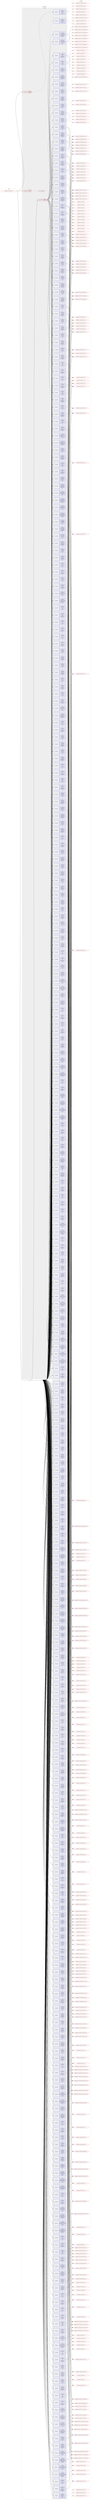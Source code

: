 digraph prolog {

# *************
# Graph options
# *************

newrank=true;
concentrate=true;
compound=true;
graph [rankdir=LR,fontname=Helvetica,fontsize=10,ranksep=1.5];#, ranksep=2.5, nodesep=0.2];
edge  [arrowhead=vee];
node  [fontname=Helvetica,fontsize=10];

# **********
# The ebuild
# **********

subgraph cluster_leftcol {
color=gray;
label=<<i>ebuild</i>>;
id [label="portage://dev-haskell/stack-1.3.2", color=red, width=4, href="../dev-haskell/stack-1.3.2.svg"];
}

# ****************
# The dependencies
# ****************

subgraph cluster_midcol {
color=gray;
label=<<i>dependencies</i>>;
subgraph cluster_compile {
fillcolor="#eeeeee";
style=filled;
label=<<i>compile</i>>;
subgraph cond131685 {
dependency544088 [label=<<TABLE BORDER="0" CELLBORDER="1" CELLSPACING="0" CELLPADDING="4"><TR><TD ROWSPAN="3" CELLPADDING="10">use_conditional</TD></TR><TR><TD>positive</TD></TR><TR><TD>doc</TD></TR></TABLE>>, shape=none, color=red];
subgraph any5737 {
dependency544089 [label=<<TABLE BORDER="0" CELLBORDER="1" CELLSPACING="0" CELLPADDING="4"><TR><TD CELLPADDING="10">any_of_group</TD></TR></TABLE>>, shape=none, color=red];subgraph pack406429 {
dependency544090 [label=<<TABLE BORDER="0" CELLBORDER="1" CELLSPACING="0" CELLPADDING="4" WIDTH="220"><TR><TD ROWSPAN="6" CELLPADDING="30">pack_dep</TD></TR><TR><TD WIDTH="110">no</TD></TR><TR><TD>dev-haskell</TD></TR><TR><TD>haddock</TD></TR><TR><TD>none</TD></TR><TR><TD></TD></TR></TABLE>>, shape=none, color=blue];
}
dependency544089:e -> dependency544090:w [weight=20,style="dotted",arrowhead="oinv"];
subgraph pack406430 {
dependency544091 [label=<<TABLE BORDER="0" CELLBORDER="1" CELLSPACING="0" CELLPADDING="4" WIDTH="220"><TR><TD ROWSPAN="6" CELLPADDING="30">pack_dep</TD></TR><TR><TD WIDTH="110">no</TD></TR><TR><TD>dev-lang</TD></TR><TR><TD>ghc</TD></TR><TR><TD>greaterequal</TD></TR><TR><TD>7.10.2</TD></TR></TABLE>>, shape=none, color=blue];
}
dependency544089:e -> dependency544091:w [weight=20,style="dotted",arrowhead="oinv"];
}
dependency544088:e -> dependency544089:w [weight=20,style="dashed",arrowhead="vee"];
}
id:e -> dependency544088:w [weight=20,style="solid",arrowhead="vee"];
subgraph cond131686 {
dependency544092 [label=<<TABLE BORDER="0" CELLBORDER="1" CELLSPACING="0" CELLPADDING="4"><TR><TD ROWSPAN="3" CELLPADDING="10">use_conditional</TD></TR><TR><TD>positive</TD></TR><TR><TD>hscolour</TD></TR></TABLE>>, shape=none, color=red];
subgraph pack406431 {
dependency544093 [label=<<TABLE BORDER="0" CELLBORDER="1" CELLSPACING="0" CELLPADDING="4" WIDTH="220"><TR><TD ROWSPAN="6" CELLPADDING="30">pack_dep</TD></TR><TR><TD WIDTH="110">no</TD></TR><TR><TD>dev-haskell</TD></TR><TR><TD>hscolour</TD></TR><TR><TD>none</TD></TR><TR><TD></TD></TR></TABLE>>, shape=none, color=blue];
}
dependency544092:e -> dependency544093:w [weight=20,style="dashed",arrowhead="vee"];
}
id:e -> dependency544092:w [weight=20,style="solid",arrowhead="vee"];
subgraph cond131687 {
dependency544094 [label=<<TABLE BORDER="0" CELLBORDER="1" CELLSPACING="0" CELLPADDING="4"><TR><TD ROWSPAN="3" CELLPADDING="10">use_conditional</TD></TR><TR><TD>positive</TD></TR><TR><TD>test</TD></TR></TABLE>>, shape=none, color=red];
subgraph pack406432 {
dependency544095 [label=<<TABLE BORDER="0" CELLBORDER="1" CELLSPACING="0" CELLPADDING="4" WIDTH="220"><TR><TD ROWSPAN="6" CELLPADDING="30">pack_dep</TD></TR><TR><TD WIDTH="110">no</TD></TR><TR><TD>dev-haskell</TD></TR><TR><TD>attoparsec</TD></TR><TR><TD>greaterequal</TD></TR><TR><TD>0.13.1.0</TD></TR></TABLE>>, shape=none, color=blue];
}
dependency544094:e -> dependency544095:w [weight=20,style="dashed",arrowhead="vee"];
subgraph pack406433 {
dependency544096 [label=<<TABLE BORDER="0" CELLBORDER="1" CELLSPACING="0" CELLPADDING="4" WIDTH="220"><TR><TD ROWSPAN="6" CELLPADDING="30">pack_dep</TD></TR><TR><TD WIDTH="110">no</TD></TR><TR><TD>dev-haskell</TD></TR><TR><TD>attoparsec</TD></TR><TR><TD>smaller</TD></TR><TR><TD>0.14</TD></TR></TABLE>>, shape=none, color=blue];
}
dependency544094:e -> dependency544096:w [weight=20,style="dashed",arrowhead="vee"];
subgraph pack406434 {
dependency544097 [label=<<TABLE BORDER="0" CELLBORDER="1" CELLSPACING="0" CELLPADDING="4" WIDTH="220"><TR><TD ROWSPAN="6" CELLPADDING="30">pack_dep</TD></TR><TR><TD WIDTH="110">no</TD></TR><TR><TD>dev-haskell</TD></TR><TR><TD>conduit-extra</TD></TR><TR><TD>greaterequal</TD></TR><TR><TD>1.1.14</TD></TR></TABLE>>, shape=none, color=blue];
}
dependency544094:e -> dependency544097:w [weight=20,style="dashed",arrowhead="vee"];
subgraph pack406435 {
dependency544098 [label=<<TABLE BORDER="0" CELLBORDER="1" CELLSPACING="0" CELLPADDING="4" WIDTH="220"><TR><TD ROWSPAN="6" CELLPADDING="30">pack_dep</TD></TR><TR><TD WIDTH="110">no</TD></TR><TR><TD>dev-haskell</TD></TR><TR><TD>conduit-extra</TD></TR><TR><TD>smaller</TD></TR><TR><TD>1.2</TD></TR></TABLE>>, shape=none, color=blue];
}
dependency544094:e -> dependency544098:w [weight=20,style="dashed",arrowhead="vee"];
subgraph pack406436 {
dependency544099 [label=<<TABLE BORDER="0" CELLBORDER="1" CELLSPACING="0" CELLPADDING="4" WIDTH="220"><TR><TD ROWSPAN="6" CELLPADDING="30">pack_dep</TD></TR><TR><TD WIDTH="110">no</TD></TR><TR><TD>dev-haskell</TD></TR><TR><TD>cryptohash</TD></TR><TR><TD>greaterequal</TD></TR><TR><TD>0.11.9</TD></TR></TABLE>>, shape=none, color=blue];
}
dependency544094:e -> dependency544099:w [weight=20,style="dashed",arrowhead="vee"];
subgraph pack406437 {
dependency544100 [label=<<TABLE BORDER="0" CELLBORDER="1" CELLSPACING="0" CELLPADDING="4" WIDTH="220"><TR><TD ROWSPAN="6" CELLPADDING="30">pack_dep</TD></TR><TR><TD WIDTH="110">no</TD></TR><TR><TD>dev-haskell</TD></TR><TR><TD>cryptohash</TD></TR><TR><TD>smaller</TD></TR><TR><TD>0.12</TD></TR></TABLE>>, shape=none, color=blue];
}
dependency544094:e -> dependency544100:w [weight=20,style="dashed",arrowhead="vee"];
subgraph pack406438 {
dependency544101 [label=<<TABLE BORDER="0" CELLBORDER="1" CELLSPACING="0" CELLPADDING="4" WIDTH="220"><TR><TD ROWSPAN="6" CELLPADDING="30">pack_dep</TD></TR><TR><TD WIDTH="110">no</TD></TR><TR><TD>dev-haskell</TD></TR><TR><TD>exceptions</TD></TR><TR><TD>greaterequal</TD></TR><TR><TD>0.8.3</TD></TR></TABLE>>, shape=none, color=blue];
}
dependency544094:e -> dependency544101:w [weight=20,style="dashed",arrowhead="vee"];
subgraph pack406439 {
dependency544102 [label=<<TABLE BORDER="0" CELLBORDER="1" CELLSPACING="0" CELLPADDING="4" WIDTH="220"><TR><TD ROWSPAN="6" CELLPADDING="30">pack_dep</TD></TR><TR><TD WIDTH="110">no</TD></TR><TR><TD>dev-haskell</TD></TR><TR><TD>exceptions</TD></TR><TR><TD>smaller</TD></TR><TR><TD>0.9</TD></TR></TABLE>>, shape=none, color=blue];
}
dependency544094:e -> dependency544102:w [weight=20,style="dashed",arrowhead="vee"];
subgraph pack406440 {
dependency544103 [label=<<TABLE BORDER="0" CELLBORDER="1" CELLSPACING="0" CELLPADDING="4" WIDTH="220"><TR><TD ROWSPAN="6" CELLPADDING="30">pack_dep</TD></TR><TR><TD WIDTH="110">no</TD></TR><TR><TD>dev-haskell</TD></TR><TR><TD>hspec</TD></TR><TR><TD>greaterequal</TD></TR><TR><TD>2.2</TD></TR></TABLE>>, shape=none, color=blue];
}
dependency544094:e -> dependency544103:w [weight=20,style="dashed",arrowhead="vee"];
subgraph pack406441 {
dependency544104 [label=<<TABLE BORDER="0" CELLBORDER="1" CELLSPACING="0" CELLPADDING="4" WIDTH="220"><TR><TD ROWSPAN="6" CELLPADDING="30">pack_dep</TD></TR><TR><TD WIDTH="110">no</TD></TR><TR><TD>dev-haskell</TD></TR><TR><TD>hspec</TD></TR><TR><TD>smaller</TD></TR><TR><TD>2.4</TD></TR></TABLE>>, shape=none, color=blue];
}
dependency544094:e -> dependency544104:w [weight=20,style="dashed",arrowhead="vee"];
subgraph pack406442 {
dependency544105 [label=<<TABLE BORDER="0" CELLBORDER="1" CELLSPACING="0" CELLPADDING="4" WIDTH="220"><TR><TD ROWSPAN="6" CELLPADDING="30">pack_dep</TD></TR><TR><TD WIDTH="110">no</TD></TR><TR><TD>dev-haskell</TD></TR><TR><TD>monad-logger</TD></TR><TR><TD>greaterequal</TD></TR><TR><TD>0.3.20.1</TD></TR></TABLE>>, shape=none, color=blue];
}
dependency544094:e -> dependency544105:w [weight=20,style="dashed",arrowhead="vee"];
subgraph pack406443 {
dependency544106 [label=<<TABLE BORDER="0" CELLBORDER="1" CELLSPACING="0" CELLPADDING="4" WIDTH="220"><TR><TD ROWSPAN="6" CELLPADDING="30">pack_dep</TD></TR><TR><TD WIDTH="110">no</TD></TR><TR><TD>dev-haskell</TD></TR><TR><TD>monad-logger</TD></TR><TR><TD>smaller</TD></TR><TR><TD>0.4</TD></TR></TABLE>>, shape=none, color=blue];
}
dependency544094:e -> dependency544106:w [weight=20,style="dashed",arrowhead="vee"];
subgraph pack406444 {
dependency544107 [label=<<TABLE BORDER="0" CELLBORDER="1" CELLSPACING="0" CELLPADDING="4" WIDTH="220"><TR><TD ROWSPAN="6" CELLPADDING="30">pack_dep</TD></TR><TR><TD WIDTH="110">no</TD></TR><TR><TD>dev-haskell</TD></TR><TR><TD>mono-traversable</TD></TR><TR><TD>greaterequal</TD></TR><TR><TD>0.10.2</TD></TR></TABLE>>, shape=none, color=blue];
}
dependency544094:e -> dependency544107:w [weight=20,style="dashed",arrowhead="vee"];
subgraph pack406445 {
dependency544108 [label=<<TABLE BORDER="0" CELLBORDER="1" CELLSPACING="0" CELLPADDING="4" WIDTH="220"><TR><TD ROWSPAN="6" CELLPADDING="30">pack_dep</TD></TR><TR><TD WIDTH="110">no</TD></TR><TR><TD>dev-haskell</TD></TR><TR><TD>mono-traversable</TD></TR><TR><TD>smaller</TD></TR><TR><TD>0.11</TD></TR></TABLE>>, shape=none, color=blue];
}
dependency544094:e -> dependency544108:w [weight=20,style="dashed",arrowhead="vee"];
subgraph pack406446 {
dependency544109 [label=<<TABLE BORDER="0" CELLBORDER="1" CELLSPACING="0" CELLPADDING="4" WIDTH="220"><TR><TD ROWSPAN="6" CELLPADDING="30">pack_dep</TD></TR><TR><TD WIDTH="110">no</TD></TR><TR><TD>dev-haskell</TD></TR><TR><TD>neat-interpolation</TD></TR><TR><TD>greaterequal</TD></TR><TR><TD>0.3</TD></TR></TABLE>>, shape=none, color=blue];
}
dependency544094:e -> dependency544109:w [weight=20,style="dashed",arrowhead="vee"];
subgraph pack406447 {
dependency544110 [label=<<TABLE BORDER="0" CELLBORDER="1" CELLSPACING="0" CELLPADDING="4" WIDTH="220"><TR><TD ROWSPAN="6" CELLPADDING="30">pack_dep</TD></TR><TR><TD WIDTH="110">no</TD></TR><TR><TD>dev-haskell</TD></TR><TR><TD>neat-interpolation</TD></TR><TR><TD>smaller</TD></TR><TR><TD>0.4</TD></TR></TABLE>>, shape=none, color=blue];
}
dependency544094:e -> dependency544110:w [weight=20,style="dashed",arrowhead="vee"];
subgraph pack406448 {
dependency544111 [label=<<TABLE BORDER="0" CELLBORDER="1" CELLSPACING="0" CELLPADDING="4" WIDTH="220"><TR><TD ROWSPAN="6" CELLPADDING="30">pack_dep</TD></TR><TR><TD WIDTH="110">no</TD></TR><TR><TD>dev-haskell</TD></TR><TR><TD>quickcheck</TD></TR><TR><TD>greaterequal</TD></TR><TR><TD>2.8.2</TD></TR></TABLE>>, shape=none, color=blue];
}
dependency544094:e -> dependency544111:w [weight=20,style="dashed",arrowhead="vee"];
subgraph pack406449 {
dependency544112 [label=<<TABLE BORDER="0" CELLBORDER="1" CELLSPACING="0" CELLPADDING="4" WIDTH="220"><TR><TD ROWSPAN="6" CELLPADDING="30">pack_dep</TD></TR><TR><TD WIDTH="110">no</TD></TR><TR><TD>dev-haskell</TD></TR><TR><TD>quickcheck</TD></TR><TR><TD>smaller</TD></TR><TR><TD>2.10</TD></TR></TABLE>>, shape=none, color=blue];
}
dependency544094:e -> dependency544112:w [weight=20,style="dashed",arrowhead="vee"];
subgraph pack406450 {
dependency544113 [label=<<TABLE BORDER="0" CELLBORDER="1" CELLSPACING="0" CELLPADDING="4" WIDTH="220"><TR><TD ROWSPAN="6" CELLPADDING="30">pack_dep</TD></TR><TR><TD WIDTH="110">no</TD></TR><TR><TD>dev-haskell</TD></TR><TR><TD>resourcet</TD></TR><TR><TD>greaterequal</TD></TR><TR><TD>1.1.8.1</TD></TR></TABLE>>, shape=none, color=blue];
}
dependency544094:e -> dependency544113:w [weight=20,style="dashed",arrowhead="vee"];
subgraph pack406451 {
dependency544114 [label=<<TABLE BORDER="0" CELLBORDER="1" CELLSPACING="0" CELLPADDING="4" WIDTH="220"><TR><TD ROWSPAN="6" CELLPADDING="30">pack_dep</TD></TR><TR><TD WIDTH="110">no</TD></TR><TR><TD>dev-haskell</TD></TR><TR><TD>resourcet</TD></TR><TR><TD>smaller</TD></TR><TR><TD>1.2</TD></TR></TABLE>>, shape=none, color=blue];
}
dependency544094:e -> dependency544114:w [weight=20,style="dashed",arrowhead="vee"];
subgraph pack406452 {
dependency544115 [label=<<TABLE BORDER="0" CELLBORDER="1" CELLSPACING="0" CELLPADDING="4" WIDTH="220"><TR><TD ROWSPAN="6" CELLPADDING="30">pack_dep</TD></TR><TR><TD WIDTH="110">no</TD></TR><TR><TD>dev-haskell</TD></TR><TR><TD>smallcheck</TD></TR><TR><TD>greaterequal</TD></TR><TR><TD>1.1.1</TD></TR></TABLE>>, shape=none, color=blue];
}
dependency544094:e -> dependency544115:w [weight=20,style="dashed",arrowhead="vee"];
subgraph pack406453 {
dependency544116 [label=<<TABLE BORDER="0" CELLBORDER="1" CELLSPACING="0" CELLPADDING="4" WIDTH="220"><TR><TD ROWSPAN="6" CELLPADDING="30">pack_dep</TD></TR><TR><TD WIDTH="110">no</TD></TR><TR><TD>dev-haskell</TD></TR><TR><TD>smallcheck</TD></TR><TR><TD>smaller</TD></TR><TR><TD>1.2</TD></TR></TABLE>>, shape=none, color=blue];
}
dependency544094:e -> dependency544116:w [weight=20,style="dashed",arrowhead="vee"];
subgraph pack406454 {
dependency544117 [label=<<TABLE BORDER="0" CELLBORDER="1" CELLSPACING="0" CELLPADDING="4" WIDTH="220"><TR><TD ROWSPAN="6" CELLPADDING="30">pack_dep</TD></TR><TR><TD WIDTH="110">no</TD></TR><TR><TD>dev-haskell</TD></TR><TR><TD>temporary</TD></TR><TR><TD>greaterequal</TD></TR><TR><TD>1.2.0.4</TD></TR></TABLE>>, shape=none, color=blue];
}
dependency544094:e -> dependency544117:w [weight=20,style="dashed",arrowhead="vee"];
subgraph pack406455 {
dependency544118 [label=<<TABLE BORDER="0" CELLBORDER="1" CELLSPACING="0" CELLPADDING="4" WIDTH="220"><TR><TD ROWSPAN="6" CELLPADDING="30">pack_dep</TD></TR><TR><TD WIDTH="110">no</TD></TR><TR><TD>dev-haskell</TD></TR><TR><TD>temporary</TD></TR><TR><TD>smaller</TD></TR><TR><TD>1.3</TD></TR></TABLE>>, shape=none, color=blue];
}
dependency544094:e -> dependency544118:w [weight=20,style="dashed",arrowhead="vee"];
subgraph pack406456 {
dependency544119 [label=<<TABLE BORDER="0" CELLBORDER="1" CELLSPACING="0" CELLPADDING="4" WIDTH="220"><TR><TD ROWSPAN="6" CELLPADDING="30">pack_dep</TD></TR><TR><TD WIDTH="110">no</TD></TR><TR><TD>dev-haskell</TD></TR><TR><TD>text</TD></TR><TR><TD>greaterequal</TD></TR><TR><TD>1.2.2.1</TD></TR></TABLE>>, shape=none, color=blue];
}
dependency544094:e -> dependency544119:w [weight=20,style="dashed",arrowhead="vee"];
subgraph pack406457 {
dependency544120 [label=<<TABLE BORDER="0" CELLBORDER="1" CELLSPACING="0" CELLPADDING="4" WIDTH="220"><TR><TD ROWSPAN="6" CELLPADDING="30">pack_dep</TD></TR><TR><TD WIDTH="110">no</TD></TR><TR><TD>dev-haskell</TD></TR><TR><TD>text</TD></TR><TR><TD>smaller</TD></TR><TR><TD>1.3</TD></TR></TABLE>>, shape=none, color=blue];
}
dependency544094:e -> dependency544120:w [weight=20,style="dashed",arrowhead="vee"];
subgraph pack406458 {
dependency544121 [label=<<TABLE BORDER="0" CELLBORDER="1" CELLSPACING="0" CELLPADDING="4" WIDTH="220"><TR><TD ROWSPAN="6" CELLPADDING="30">pack_dep</TD></TR><TR><TD WIDTH="110">no</TD></TR><TR><TD>dev-haskell</TD></TR><TR><TD>th-reify-many</TD></TR><TR><TD>greaterequal</TD></TR><TR><TD>0.1.6</TD></TR></TABLE>>, shape=none, color=blue];
}
dependency544094:e -> dependency544121:w [weight=20,style="dashed",arrowhead="vee"];
subgraph pack406459 {
dependency544122 [label=<<TABLE BORDER="0" CELLBORDER="1" CELLSPACING="0" CELLPADDING="4" WIDTH="220"><TR><TD ROWSPAN="6" CELLPADDING="30">pack_dep</TD></TR><TR><TD WIDTH="110">no</TD></TR><TR><TD>dev-haskell</TD></TR><TR><TD>th-reify-many</TD></TR><TR><TD>smaller</TD></TR><TR><TD>0.2</TD></TR></TABLE>>, shape=none, color=blue];
}
dependency544094:e -> dependency544122:w [weight=20,style="dashed",arrowhead="vee"];
subgraph pack406460 {
dependency544123 [label=<<TABLE BORDER="0" CELLBORDER="1" CELLSPACING="0" CELLPADDING="4" WIDTH="220"><TR><TD ROWSPAN="6" CELLPADDING="30">pack_dep</TD></TR><TR><TD WIDTH="110">no</TD></TR><TR><TD>dev-haskell</TD></TR><TR><TD>vector</TD></TR><TR><TD>greaterequal</TD></TR><TR><TD>0.11.0.0</TD></TR></TABLE>>, shape=none, color=blue];
}
dependency544094:e -> dependency544123:w [weight=20,style="dashed",arrowhead="vee"];
subgraph pack406461 {
dependency544124 [label=<<TABLE BORDER="0" CELLBORDER="1" CELLSPACING="0" CELLPADDING="4" WIDTH="220"><TR><TD ROWSPAN="6" CELLPADDING="30">pack_dep</TD></TR><TR><TD WIDTH="110">no</TD></TR><TR><TD>dev-haskell</TD></TR><TR><TD>vector</TD></TR><TR><TD>smaller</TD></TR><TR><TD>0.12</TD></TR></TABLE>>, shape=none, color=blue];
}
dependency544094:e -> dependency544124:w [weight=20,style="dashed",arrowhead="vee"];
}
id:e -> dependency544094:w [weight=20,style="solid",arrowhead="vee"];
subgraph pack406462 {
dependency544125 [label=<<TABLE BORDER="0" CELLBORDER="1" CELLSPACING="0" CELLPADDING="4" WIDTH="220"><TR><TD ROWSPAN="6" CELLPADDING="30">pack_dep</TD></TR><TR><TD WIDTH="110">no</TD></TR><TR><TD>dev-haskell</TD></TR><TR><TD>aeson</TD></TR><TR><TD>greaterequal</TD></TR><TR><TD>1.0</TD></TR></TABLE>>, shape=none, color=blue];
}
id:e -> dependency544125:w [weight=20,style="solid",arrowhead="vee"];
subgraph pack406463 {
dependency544126 [label=<<TABLE BORDER="0" CELLBORDER="1" CELLSPACING="0" CELLPADDING="4" WIDTH="220"><TR><TD ROWSPAN="6" CELLPADDING="30">pack_dep</TD></TR><TR><TD WIDTH="110">no</TD></TR><TR><TD>dev-haskell</TD></TR><TR><TD>aeson</TD></TR><TR><TD>smaller</TD></TR><TR><TD>1.1</TD></TR></TABLE>>, shape=none, color=blue];
}
id:e -> dependency544126:w [weight=20,style="solid",arrowhead="vee"];
subgraph pack406464 {
dependency544127 [label=<<TABLE BORDER="0" CELLBORDER="1" CELLSPACING="0" CELLPADDING="4" WIDTH="220"><TR><TD ROWSPAN="6" CELLPADDING="30">pack_dep</TD></TR><TR><TD WIDTH="110">no</TD></TR><TR><TD>dev-haskell</TD></TR><TR><TD>annotated-wl-pprint</TD></TR><TR><TD>greaterequal</TD></TR><TR><TD>0.7.0</TD></TR></TABLE>>, shape=none, color=blue];
}
id:e -> dependency544127:w [weight=20,style="solid",arrowhead="vee"];
subgraph pack406465 {
dependency544128 [label=<<TABLE BORDER="0" CELLBORDER="1" CELLSPACING="0" CELLPADDING="4" WIDTH="220"><TR><TD ROWSPAN="6" CELLPADDING="30">pack_dep</TD></TR><TR><TD WIDTH="110">no</TD></TR><TR><TD>dev-haskell</TD></TR><TR><TD>annotated-wl-pprint</TD></TR><TR><TD>smaller</TD></TR><TR><TD>0.8</TD></TR></TABLE>>, shape=none, color=blue];
}
id:e -> dependency544128:w [weight=20,style="solid",arrowhead="vee"];
subgraph pack406466 {
dependency544129 [label=<<TABLE BORDER="0" CELLBORDER="1" CELLSPACING="0" CELLPADDING="4" WIDTH="220"><TR><TD ROWSPAN="6" CELLPADDING="30">pack_dep</TD></TR><TR><TD WIDTH="110">no</TD></TR><TR><TD>dev-haskell</TD></TR><TR><TD>ansi-terminal</TD></TR><TR><TD>greaterequal</TD></TR><TR><TD>0.6.2.3</TD></TR></TABLE>>, shape=none, color=blue];
}
id:e -> dependency544129:w [weight=20,style="solid",arrowhead="vee"];
subgraph pack406467 {
dependency544130 [label=<<TABLE BORDER="0" CELLBORDER="1" CELLSPACING="0" CELLPADDING="4" WIDTH="220"><TR><TD ROWSPAN="6" CELLPADDING="30">pack_dep</TD></TR><TR><TD WIDTH="110">no</TD></TR><TR><TD>dev-haskell</TD></TR><TR><TD>ansi-terminal</TD></TR><TR><TD>smaller</TD></TR><TR><TD>0.7</TD></TR></TABLE>>, shape=none, color=blue];
}
id:e -> dependency544130:w [weight=20,style="solid",arrowhead="vee"];
subgraph pack406468 {
dependency544131 [label=<<TABLE BORDER="0" CELLBORDER="1" CELLSPACING="0" CELLPADDING="4" WIDTH="220"><TR><TD ROWSPAN="6" CELLPADDING="30">pack_dep</TD></TR><TR><TD WIDTH="110">no</TD></TR><TR><TD>dev-haskell</TD></TR><TR><TD>async</TD></TR><TR><TD>greaterequal</TD></TR><TR><TD>2.0.2</TD></TR></TABLE>>, shape=none, color=blue];
}
id:e -> dependency544131:w [weight=20,style="solid",arrowhead="vee"];
subgraph pack406469 {
dependency544132 [label=<<TABLE BORDER="0" CELLBORDER="1" CELLSPACING="0" CELLPADDING="4" WIDTH="220"><TR><TD ROWSPAN="6" CELLPADDING="30">pack_dep</TD></TR><TR><TD WIDTH="110">no</TD></TR><TR><TD>dev-haskell</TD></TR><TR><TD>async</TD></TR><TR><TD>smaller</TD></TR><TR><TD>2.2</TD></TR></TABLE>>, shape=none, color=blue];
}
id:e -> dependency544132:w [weight=20,style="solid",arrowhead="vee"];
subgraph pack406470 {
dependency544133 [label=<<TABLE BORDER="0" CELLBORDER="1" CELLSPACING="0" CELLPADDING="4" WIDTH="220"><TR><TD ROWSPAN="6" CELLPADDING="30">pack_dep</TD></TR><TR><TD WIDTH="110">no</TD></TR><TR><TD>dev-haskell</TD></TR><TR><TD>attoparsec</TD></TR><TR><TD>greaterequal</TD></TR><TR><TD>0.12.1.5</TD></TR></TABLE>>, shape=none, color=blue];
}
id:e -> dependency544133:w [weight=20,style="solid",arrowhead="vee"];
subgraph pack406471 {
dependency544134 [label=<<TABLE BORDER="0" CELLBORDER="1" CELLSPACING="0" CELLPADDING="4" WIDTH="220"><TR><TD ROWSPAN="6" CELLPADDING="30">pack_dep</TD></TR><TR><TD WIDTH="110">no</TD></TR><TR><TD>dev-haskell</TD></TR><TR><TD>attoparsec</TD></TR><TR><TD>smaller</TD></TR><TR><TD>0.14</TD></TR></TABLE>>, shape=none, color=blue];
}
id:e -> dependency544134:w [weight=20,style="solid",arrowhead="vee"];
subgraph pack406472 {
dependency544135 [label=<<TABLE BORDER="0" CELLBORDER="1" CELLSPACING="0" CELLPADDING="4" WIDTH="220"><TR><TD ROWSPAN="6" CELLPADDING="30">pack_dep</TD></TR><TR><TD WIDTH="110">no</TD></TR><TR><TD>dev-haskell</TD></TR><TR><TD>base-compat</TD></TR><TR><TD>greaterequal</TD></TR><TR><TD>0.6</TD></TR></TABLE>>, shape=none, color=blue];
}
id:e -> dependency544135:w [weight=20,style="solid",arrowhead="vee"];
subgraph pack406473 {
dependency544136 [label=<<TABLE BORDER="0" CELLBORDER="1" CELLSPACING="0" CELLPADDING="4" WIDTH="220"><TR><TD ROWSPAN="6" CELLPADDING="30">pack_dep</TD></TR><TR><TD WIDTH="110">no</TD></TR><TR><TD>dev-haskell</TD></TR><TR><TD>base-compat</TD></TR><TR><TD>smaller</TD></TR><TR><TD>0.10</TD></TR></TABLE>>, shape=none, color=blue];
}
id:e -> dependency544136:w [weight=20,style="solid",arrowhead="vee"];
subgraph pack406474 {
dependency544137 [label=<<TABLE BORDER="0" CELLBORDER="1" CELLSPACING="0" CELLPADDING="4" WIDTH="220"><TR><TD ROWSPAN="6" CELLPADDING="30">pack_dep</TD></TR><TR><TD WIDTH="110">no</TD></TR><TR><TD>dev-haskell</TD></TR><TR><TD>base16-bytestring</TD></TR><TR><TD>greaterequal</TD></TR><TR><TD>0.1.1.6</TD></TR></TABLE>>, shape=none, color=blue];
}
id:e -> dependency544137:w [weight=20,style="solid",arrowhead="vee"];
subgraph pack406475 {
dependency544138 [label=<<TABLE BORDER="0" CELLBORDER="1" CELLSPACING="0" CELLPADDING="4" WIDTH="220"><TR><TD ROWSPAN="6" CELLPADDING="30">pack_dep</TD></TR><TR><TD WIDTH="110">no</TD></TR><TR><TD>dev-haskell</TD></TR><TR><TD>base16-bytestring</TD></TR><TR><TD>smaller</TD></TR><TR><TD>0.2</TD></TR></TABLE>>, shape=none, color=blue];
}
id:e -> dependency544138:w [weight=20,style="solid",arrowhead="vee"];
subgraph pack406476 {
dependency544139 [label=<<TABLE BORDER="0" CELLBORDER="1" CELLSPACING="0" CELLPADDING="4" WIDTH="220"><TR><TD ROWSPAN="6" CELLPADDING="30">pack_dep</TD></TR><TR><TD WIDTH="110">no</TD></TR><TR><TD>dev-haskell</TD></TR><TR><TD>base64-bytestring</TD></TR><TR><TD>greaterequal</TD></TR><TR><TD>1.0.0.1</TD></TR></TABLE>>, shape=none, color=blue];
}
id:e -> dependency544139:w [weight=20,style="solid",arrowhead="vee"];
subgraph pack406477 {
dependency544140 [label=<<TABLE BORDER="0" CELLBORDER="1" CELLSPACING="0" CELLPADDING="4" WIDTH="220"><TR><TD ROWSPAN="6" CELLPADDING="30">pack_dep</TD></TR><TR><TD WIDTH="110">no</TD></TR><TR><TD>dev-haskell</TD></TR><TR><TD>base64-bytestring</TD></TR><TR><TD>smaller</TD></TR><TR><TD>1.1</TD></TR></TABLE>>, shape=none, color=blue];
}
id:e -> dependency544140:w [weight=20,style="solid",arrowhead="vee"];
subgraph pack406478 {
dependency544141 [label=<<TABLE BORDER="0" CELLBORDER="1" CELLSPACING="0" CELLPADDING="4" WIDTH="220"><TR><TD ROWSPAN="6" CELLPADDING="30">pack_dep</TD></TR><TR><TD WIDTH="110">no</TD></TR><TR><TD>dev-haskell</TD></TR><TR><TD>binary-tagged</TD></TR><TR><TD>greaterequal</TD></TR><TR><TD>0.1.1</TD></TR></TABLE>>, shape=none, color=blue];
}
id:e -> dependency544141:w [weight=20,style="solid",arrowhead="vee"];
subgraph pack406479 {
dependency544142 [label=<<TABLE BORDER="0" CELLBORDER="1" CELLSPACING="0" CELLPADDING="4" WIDTH="220"><TR><TD ROWSPAN="6" CELLPADDING="30">pack_dep</TD></TR><TR><TD WIDTH="110">no</TD></TR><TR><TD>dev-haskell</TD></TR><TR><TD>binary-tagged</TD></TR><TR><TD>smaller</TD></TR><TR><TD>0.2</TD></TR></TABLE>>, shape=none, color=blue];
}
id:e -> dependency544142:w [weight=20,style="solid",arrowhead="vee"];
subgraph pack406480 {
dependency544143 [label=<<TABLE BORDER="0" CELLBORDER="1" CELLSPACING="0" CELLPADDING="4" WIDTH="220"><TR><TD ROWSPAN="6" CELLPADDING="30">pack_dep</TD></TR><TR><TD WIDTH="110">no</TD></TR><TR><TD>dev-haskell</TD></TR><TR><TD>blaze-builder</TD></TR><TR><TD>greaterequal</TD></TR><TR><TD>0.4.0.2</TD></TR></TABLE>>, shape=none, color=blue];
}
id:e -> dependency544143:w [weight=20,style="solid",arrowhead="vee"];
subgraph pack406481 {
dependency544144 [label=<<TABLE BORDER="0" CELLBORDER="1" CELLSPACING="0" CELLPADDING="4" WIDTH="220"><TR><TD ROWSPAN="6" CELLPADDING="30">pack_dep</TD></TR><TR><TD WIDTH="110">no</TD></TR><TR><TD>dev-haskell</TD></TR><TR><TD>blaze-builder</TD></TR><TR><TD>smaller</TD></TR><TR><TD>0.5</TD></TR></TABLE>>, shape=none, color=blue];
}
id:e -> dependency544144:w [weight=20,style="solid",arrowhead="vee"];
subgraph pack406482 {
dependency544145 [label=<<TABLE BORDER="0" CELLBORDER="1" CELLSPACING="0" CELLPADDING="4" WIDTH="220"><TR><TD ROWSPAN="6" CELLPADDING="30">pack_dep</TD></TR><TR><TD WIDTH="110">no</TD></TR><TR><TD>dev-haskell</TD></TR><TR><TD>byteable</TD></TR><TR><TD>greaterequal</TD></TR><TR><TD>0.1.1</TD></TR></TABLE>>, shape=none, color=blue];
}
id:e -> dependency544145:w [weight=20,style="solid",arrowhead="vee"];
subgraph pack406483 {
dependency544146 [label=<<TABLE BORDER="0" CELLBORDER="1" CELLSPACING="0" CELLPADDING="4" WIDTH="220"><TR><TD ROWSPAN="6" CELLPADDING="30">pack_dep</TD></TR><TR><TD WIDTH="110">no</TD></TR><TR><TD>dev-haskell</TD></TR><TR><TD>byteable</TD></TR><TR><TD>smaller</TD></TR><TR><TD>0.2</TD></TR></TABLE>>, shape=none, color=blue];
}
id:e -> dependency544146:w [weight=20,style="solid",arrowhead="vee"];
subgraph pack406484 {
dependency544147 [label=<<TABLE BORDER="0" CELLBORDER="1" CELLSPACING="0" CELLPADDING="4" WIDTH="220"><TR><TD ROWSPAN="6" CELLPADDING="30">pack_dep</TD></TR><TR><TD WIDTH="110">no</TD></TR><TR><TD>dev-haskell</TD></TR><TR><TD>cabal</TD></TR><TR><TD>greaterequal</TD></TR><TR><TD>1.18.1.5</TD></TR></TABLE>>, shape=none, color=blue];
}
id:e -> dependency544147:w [weight=20,style="solid",arrowhead="vee"];
subgraph pack406485 {
dependency544148 [label=<<TABLE BORDER="0" CELLBORDER="1" CELLSPACING="0" CELLPADDING="4" WIDTH="220"><TR><TD ROWSPAN="6" CELLPADDING="30">pack_dep</TD></TR><TR><TD WIDTH="110">no</TD></TR><TR><TD>dev-haskell</TD></TR><TR><TD>cabal</TD></TR><TR><TD>greaterequal</TD></TR><TR><TD>1.22.2.0</TD></TR></TABLE>>, shape=none, color=blue];
}
id:e -> dependency544148:w [weight=20,style="solid",arrowhead="vee"];
subgraph pack406486 {
dependency544149 [label=<<TABLE BORDER="0" CELLBORDER="1" CELLSPACING="0" CELLPADDING="4" WIDTH="220"><TR><TD ROWSPAN="6" CELLPADDING="30">pack_dep</TD></TR><TR><TD WIDTH="110">no</TD></TR><TR><TD>dev-haskell</TD></TR><TR><TD>cabal</TD></TR><TR><TD>smaller</TD></TR><TR><TD>1.25</TD></TR></TABLE>>, shape=none, color=blue];
}
id:e -> dependency544149:w [weight=20,style="solid",arrowhead="vee"];
subgraph pack406487 {
dependency544150 [label=<<TABLE BORDER="0" CELLBORDER="1" CELLSPACING="0" CELLPADDING="4" WIDTH="220"><TR><TD ROWSPAN="6" CELLPADDING="30">pack_dep</TD></TR><TR><TD WIDTH="110">no</TD></TR><TR><TD>dev-haskell</TD></TR><TR><TD>clock</TD></TR><TR><TD>greaterequal</TD></TR><TR><TD>0.7.2</TD></TR></TABLE>>, shape=none, color=blue];
}
id:e -> dependency544150:w [weight=20,style="solid",arrowhead="vee"];
subgraph pack406488 {
dependency544151 [label=<<TABLE BORDER="0" CELLBORDER="1" CELLSPACING="0" CELLPADDING="4" WIDTH="220"><TR><TD ROWSPAN="6" CELLPADDING="30">pack_dep</TD></TR><TR><TD WIDTH="110">no</TD></TR><TR><TD>dev-haskell</TD></TR><TR><TD>clock</TD></TR><TR><TD>smaller</TD></TR><TR><TD>0.8</TD></TR></TABLE>>, shape=none, color=blue];
}
id:e -> dependency544151:w [weight=20,style="solid",arrowhead="vee"];
subgraph pack406489 {
dependency544152 [label=<<TABLE BORDER="0" CELLBORDER="1" CELLSPACING="0" CELLPADDING="4" WIDTH="220"><TR><TD ROWSPAN="6" CELLPADDING="30">pack_dep</TD></TR><TR><TD WIDTH="110">no</TD></TR><TR><TD>dev-haskell</TD></TR><TR><TD>conduit</TD></TR><TR><TD>greaterequal</TD></TR><TR><TD>1.2.9</TD></TR></TABLE>>, shape=none, color=blue];
}
id:e -> dependency544152:w [weight=20,style="solid",arrowhead="vee"];
subgraph pack406490 {
dependency544153 [label=<<TABLE BORDER="0" CELLBORDER="1" CELLSPACING="0" CELLPADDING="4" WIDTH="220"><TR><TD ROWSPAN="6" CELLPADDING="30">pack_dep</TD></TR><TR><TD WIDTH="110">no</TD></TR><TR><TD>dev-haskell</TD></TR><TR><TD>conduit</TD></TR><TR><TD>smaller</TD></TR><TR><TD>1.3</TD></TR></TABLE>>, shape=none, color=blue];
}
id:e -> dependency544153:w [weight=20,style="solid",arrowhead="vee"];
subgraph pack406491 {
dependency544154 [label=<<TABLE BORDER="0" CELLBORDER="1" CELLSPACING="0" CELLPADDING="4" WIDTH="220"><TR><TD ROWSPAN="6" CELLPADDING="30">pack_dep</TD></TR><TR><TD WIDTH="110">no</TD></TR><TR><TD>dev-haskell</TD></TR><TR><TD>conduit-extra</TD></TR><TR><TD>greaterequal</TD></TR><TR><TD>1.1.7.1</TD></TR></TABLE>>, shape=none, color=blue];
}
id:e -> dependency544154:w [weight=20,style="solid",arrowhead="vee"];
subgraph pack406492 {
dependency544155 [label=<<TABLE BORDER="0" CELLBORDER="1" CELLSPACING="0" CELLPADDING="4" WIDTH="220"><TR><TD ROWSPAN="6" CELLPADDING="30">pack_dep</TD></TR><TR><TD WIDTH="110">no</TD></TR><TR><TD>dev-haskell</TD></TR><TR><TD>conduit-extra</TD></TR><TR><TD>smaller</TD></TR><TR><TD>1.2</TD></TR></TABLE>>, shape=none, color=blue];
}
id:e -> dependency544155:w [weight=20,style="solid",arrowhead="vee"];
subgraph pack406493 {
dependency544156 [label=<<TABLE BORDER="0" CELLBORDER="1" CELLSPACING="0" CELLPADDING="4" WIDTH="220"><TR><TD ROWSPAN="6" CELLPADDING="30">pack_dep</TD></TR><TR><TD WIDTH="110">no</TD></TR><TR><TD>dev-haskell</TD></TR><TR><TD>cryptohash</TD></TR><TR><TD>greaterequal</TD></TR><TR><TD>0.11.6</TD></TR></TABLE>>, shape=none, color=blue];
}
id:e -> dependency544156:w [weight=20,style="solid",arrowhead="vee"];
subgraph pack406494 {
dependency544157 [label=<<TABLE BORDER="0" CELLBORDER="1" CELLSPACING="0" CELLPADDING="4" WIDTH="220"><TR><TD ROWSPAN="6" CELLPADDING="30">pack_dep</TD></TR><TR><TD WIDTH="110">no</TD></TR><TR><TD>dev-haskell</TD></TR><TR><TD>cryptohash</TD></TR><TR><TD>smaller</TD></TR><TR><TD>0.12</TD></TR></TABLE>>, shape=none, color=blue];
}
id:e -> dependency544157:w [weight=20,style="solid",arrowhead="vee"];
subgraph pack406495 {
dependency544158 [label=<<TABLE BORDER="0" CELLBORDER="1" CELLSPACING="0" CELLPADDING="4" WIDTH="220"><TR><TD ROWSPAN="6" CELLPADDING="30">pack_dep</TD></TR><TR><TD WIDTH="110">no</TD></TR><TR><TD>dev-haskell</TD></TR><TR><TD>cryptohash-conduit</TD></TR><TR><TD>greaterequal</TD></TR><TR><TD>0.1.1</TD></TR></TABLE>>, shape=none, color=blue];
}
id:e -> dependency544158:w [weight=20,style="solid",arrowhead="vee"];
subgraph pack406496 {
dependency544159 [label=<<TABLE BORDER="0" CELLBORDER="1" CELLSPACING="0" CELLPADDING="4" WIDTH="220"><TR><TD ROWSPAN="6" CELLPADDING="30">pack_dep</TD></TR><TR><TD WIDTH="110">no</TD></TR><TR><TD>dev-haskell</TD></TR><TR><TD>cryptohash-conduit</TD></TR><TR><TD>smaller</TD></TR><TR><TD>0.2</TD></TR></TABLE>>, shape=none, color=blue];
}
id:e -> dependency544159:w [weight=20,style="solid",arrowhead="vee"];
subgraph pack406497 {
dependency544160 [label=<<TABLE BORDER="0" CELLBORDER="1" CELLSPACING="0" CELLPADDING="4" WIDTH="220"><TR><TD ROWSPAN="6" CELLPADDING="30">pack_dep</TD></TR><TR><TD WIDTH="110">no</TD></TR><TR><TD>dev-haskell</TD></TR><TR><TD>either</TD></TR><TR><TD>greaterequal</TD></TR><TR><TD>4.4.1.1</TD></TR></TABLE>>, shape=none, color=blue];
}
id:e -> dependency544160:w [weight=20,style="solid",arrowhead="vee"];
subgraph pack406498 {
dependency544161 [label=<<TABLE BORDER="0" CELLBORDER="1" CELLSPACING="0" CELLPADDING="4" WIDTH="220"><TR><TD ROWSPAN="6" CELLPADDING="30">pack_dep</TD></TR><TR><TD WIDTH="110">no</TD></TR><TR><TD>dev-haskell</TD></TR><TR><TD>either</TD></TR><TR><TD>smaller</TD></TR><TR><TD>4.5</TD></TR></TABLE>>, shape=none, color=blue];
}
id:e -> dependency544161:w [weight=20,style="solid",arrowhead="vee"];
subgraph pack406499 {
dependency544162 [label=<<TABLE BORDER="0" CELLBORDER="1" CELLSPACING="0" CELLPADDING="4" WIDTH="220"><TR><TD ROWSPAN="6" CELLPADDING="30">pack_dep</TD></TR><TR><TD WIDTH="110">no</TD></TR><TR><TD>dev-haskell</TD></TR><TR><TD>errors</TD></TR><TR><TD>greaterequal</TD></TR><TR><TD>2.1.2</TD></TR></TABLE>>, shape=none, color=blue];
}
id:e -> dependency544162:w [weight=20,style="solid",arrowhead="vee"];
subgraph pack406500 {
dependency544163 [label=<<TABLE BORDER="0" CELLBORDER="1" CELLSPACING="0" CELLPADDING="4" WIDTH="220"><TR><TD ROWSPAN="6" CELLPADDING="30">pack_dep</TD></TR><TR><TD WIDTH="110">no</TD></TR><TR><TD>dev-haskell</TD></TR><TR><TD>errors</TD></TR><TR><TD>smaller</TD></TR><TR><TD>2.2</TD></TR></TABLE>>, shape=none, color=blue];
}
id:e -> dependency544163:w [weight=20,style="solid",arrowhead="vee"];
subgraph pack406501 {
dependency544164 [label=<<TABLE BORDER="0" CELLBORDER="1" CELLSPACING="0" CELLPADDING="4" WIDTH="220"><TR><TD ROWSPAN="6" CELLPADDING="30">pack_dep</TD></TR><TR><TD WIDTH="110">no</TD></TR><TR><TD>dev-haskell</TD></TR><TR><TD>exceptions</TD></TR><TR><TD>greaterequal</TD></TR><TR><TD>0.8.0.2</TD></TR></TABLE>>, shape=none, color=blue];
}
id:e -> dependency544164:w [weight=20,style="solid",arrowhead="vee"];
subgraph pack406502 {
dependency544165 [label=<<TABLE BORDER="0" CELLBORDER="1" CELLSPACING="0" CELLPADDING="4" WIDTH="220"><TR><TD ROWSPAN="6" CELLPADDING="30">pack_dep</TD></TR><TR><TD WIDTH="110">no</TD></TR><TR><TD>dev-haskell</TD></TR><TR><TD>exceptions</TD></TR><TR><TD>smaller</TD></TR><TR><TD>0.9</TD></TR></TABLE>>, shape=none, color=blue];
}
id:e -> dependency544165:w [weight=20,style="solid",arrowhead="vee"];
subgraph pack406503 {
dependency544166 [label=<<TABLE BORDER="0" CELLBORDER="1" CELLSPACING="0" CELLPADDING="4" WIDTH="220"><TR><TD ROWSPAN="6" CELLPADDING="30">pack_dep</TD></TR><TR><TD WIDTH="110">no</TD></TR><TR><TD>dev-haskell</TD></TR><TR><TD>extra</TD></TR><TR><TD>greaterequal</TD></TR><TR><TD>1.4.10</TD></TR></TABLE>>, shape=none, color=blue];
}
id:e -> dependency544166:w [weight=20,style="solid",arrowhead="vee"];
subgraph pack406504 {
dependency544167 [label=<<TABLE BORDER="0" CELLBORDER="1" CELLSPACING="0" CELLPADDING="4" WIDTH="220"><TR><TD ROWSPAN="6" CELLPADDING="30">pack_dep</TD></TR><TR><TD WIDTH="110">no</TD></TR><TR><TD>dev-haskell</TD></TR><TR><TD>extra</TD></TR><TR><TD>smaller</TD></TR><TR><TD>1.6</TD></TR></TABLE>>, shape=none, color=blue];
}
id:e -> dependency544167:w [weight=20,style="solid",arrowhead="vee"];
subgraph pack406505 {
dependency544168 [label=<<TABLE BORDER="0" CELLBORDER="1" CELLSPACING="0" CELLPADDING="4" WIDTH="220"><TR><TD ROWSPAN="6" CELLPADDING="30">pack_dep</TD></TR><TR><TD WIDTH="110">no</TD></TR><TR><TD>dev-haskell</TD></TR><TR><TD>fast-logger</TD></TR><TR><TD>greaterequal</TD></TR><TR><TD>2.3.1</TD></TR></TABLE>>, shape=none, color=blue];
}
id:e -> dependency544168:w [weight=20,style="solid",arrowhead="vee"];
subgraph pack406506 {
dependency544169 [label=<<TABLE BORDER="0" CELLBORDER="1" CELLSPACING="0" CELLPADDING="4" WIDTH="220"><TR><TD ROWSPAN="6" CELLPADDING="30">pack_dep</TD></TR><TR><TD WIDTH="110">no</TD></TR><TR><TD>dev-haskell</TD></TR><TR><TD>fast-logger</TD></TR><TR><TD>smaller</TD></TR><TR><TD>2.5</TD></TR></TABLE>>, shape=none, color=blue];
}
id:e -> dependency544169:w [weight=20,style="solid",arrowhead="vee"];
subgraph pack406507 {
dependency544170 [label=<<TABLE BORDER="0" CELLBORDER="1" CELLSPACING="0" CELLPADDING="4" WIDTH="220"><TR><TD ROWSPAN="6" CELLPADDING="30">pack_dep</TD></TR><TR><TD WIDTH="110">no</TD></TR><TR><TD>dev-haskell</TD></TR><TR><TD>file-embed</TD></TR><TR><TD>greaterequal</TD></TR><TR><TD>0.0.10</TD></TR></TABLE>>, shape=none, color=blue];
}
id:e -> dependency544170:w [weight=20,style="solid",arrowhead="vee"];
subgraph pack406508 {
dependency544171 [label=<<TABLE BORDER="0" CELLBORDER="1" CELLSPACING="0" CELLPADDING="4" WIDTH="220"><TR><TD ROWSPAN="6" CELLPADDING="30">pack_dep</TD></TR><TR><TD WIDTH="110">no</TD></TR><TR><TD>dev-haskell</TD></TR><TR><TD>file-embed</TD></TR><TR><TD>smaller</TD></TR><TR><TD>0.1</TD></TR></TABLE>>, shape=none, color=blue];
}
id:e -> dependency544171:w [weight=20,style="solid",arrowhead="vee"];
subgraph pack406509 {
dependency544172 [label=<<TABLE BORDER="0" CELLBORDER="1" CELLSPACING="0" CELLPADDING="4" WIDTH="220"><TR><TD ROWSPAN="6" CELLPADDING="30">pack_dep</TD></TR><TR><TD WIDTH="110">no</TD></TR><TR><TD>dev-haskell</TD></TR><TR><TD>filelock</TD></TR><TR><TD>greaterequal</TD></TR><TR><TD>0.1.0.1</TD></TR></TABLE>>, shape=none, color=blue];
}
id:e -> dependency544172:w [weight=20,style="solid",arrowhead="vee"];
subgraph pack406510 {
dependency544173 [label=<<TABLE BORDER="0" CELLBORDER="1" CELLSPACING="0" CELLPADDING="4" WIDTH="220"><TR><TD ROWSPAN="6" CELLPADDING="30">pack_dep</TD></TR><TR><TD WIDTH="110">no</TD></TR><TR><TD>dev-haskell</TD></TR><TR><TD>filelock</TD></TR><TR><TD>smaller</TD></TR><TR><TD>0.2</TD></TR></TABLE>>, shape=none, color=blue];
}
id:e -> dependency544173:w [weight=20,style="solid",arrowhead="vee"];
subgraph pack406511 {
dependency544174 [label=<<TABLE BORDER="0" CELLBORDER="1" CELLSPACING="0" CELLPADDING="4" WIDTH="220"><TR><TD ROWSPAN="6" CELLPADDING="30">pack_dep</TD></TR><TR><TD WIDTH="110">no</TD></TR><TR><TD>dev-haskell</TD></TR><TR><TD>fsnotify</TD></TR><TR><TD>greaterequal</TD></TR><TR><TD>0.2.1</TD></TR></TABLE>>, shape=none, color=blue];
}
id:e -> dependency544174:w [weight=20,style="solid",arrowhead="vee"];
subgraph pack406512 {
dependency544175 [label=<<TABLE BORDER="0" CELLBORDER="1" CELLSPACING="0" CELLPADDING="4" WIDTH="220"><TR><TD ROWSPAN="6" CELLPADDING="30">pack_dep</TD></TR><TR><TD WIDTH="110">no</TD></TR><TR><TD>dev-haskell</TD></TR><TR><TD>fsnotify</TD></TR><TR><TD>smaller</TD></TR><TR><TD>0.3</TD></TR></TABLE>>, shape=none, color=blue];
}
id:e -> dependency544175:w [weight=20,style="solid",arrowhead="vee"];
subgraph pack406513 {
dependency544176 [label=<<TABLE BORDER="0" CELLBORDER="1" CELLSPACING="0" CELLPADDING="4" WIDTH="220"><TR><TD ROWSPAN="6" CELLPADDING="30">pack_dep</TD></TR><TR><TD WIDTH="110">no</TD></TR><TR><TD>dev-haskell</TD></TR><TR><TD>generic-deriving</TD></TR><TR><TD>greaterequal</TD></TR><TR><TD>1.10.5</TD></TR></TABLE>>, shape=none, color=blue];
}
id:e -> dependency544176:w [weight=20,style="solid",arrowhead="vee"];
subgraph pack406514 {
dependency544177 [label=<<TABLE BORDER="0" CELLBORDER="1" CELLSPACING="0" CELLPADDING="4" WIDTH="220"><TR><TD ROWSPAN="6" CELLPADDING="30">pack_dep</TD></TR><TR><TD WIDTH="110">no</TD></TR><TR><TD>dev-haskell</TD></TR><TR><TD>generic-deriving</TD></TR><TR><TD>smaller</TD></TR><TR><TD>1.12</TD></TR></TABLE>>, shape=none, color=blue];
}
id:e -> dependency544177:w [weight=20,style="solid",arrowhead="vee"];
subgraph pack406515 {
dependency544178 [label=<<TABLE BORDER="0" CELLBORDER="1" CELLSPACING="0" CELLPADDING="4" WIDTH="220"><TR><TD ROWSPAN="6" CELLPADDING="30">pack_dep</TD></TR><TR><TD WIDTH="110">no</TD></TR><TR><TD>dev-haskell</TD></TR><TR><TD>gitrev</TD></TR><TR><TD>greaterequal</TD></TR><TR><TD>1.1</TD></TR></TABLE>>, shape=none, color=blue];
}
id:e -> dependency544178:w [weight=20,style="solid",arrowhead="vee"];
subgraph pack406516 {
dependency544179 [label=<<TABLE BORDER="0" CELLBORDER="1" CELLSPACING="0" CELLPADDING="4" WIDTH="220"><TR><TD ROWSPAN="6" CELLPADDING="30">pack_dep</TD></TR><TR><TD WIDTH="110">no</TD></TR><TR><TD>dev-haskell</TD></TR><TR><TD>gitrev</TD></TR><TR><TD>smaller</TD></TR><TR><TD>1.3</TD></TR></TABLE>>, shape=none, color=blue];
}
id:e -> dependency544179:w [weight=20,style="solid",arrowhead="vee"];
subgraph pack406517 {
dependency544180 [label=<<TABLE BORDER="0" CELLBORDER="1" CELLSPACING="0" CELLPADDING="4" WIDTH="220"><TR><TD ROWSPAN="6" CELLPADDING="30">pack_dep</TD></TR><TR><TD WIDTH="110">no</TD></TR><TR><TD>dev-haskell</TD></TR><TR><TD>hashable</TD></TR><TR><TD>greaterequal</TD></TR><TR><TD>1.2.3.2</TD></TR></TABLE>>, shape=none, color=blue];
}
id:e -> dependency544180:w [weight=20,style="solid",arrowhead="vee"];
subgraph pack406518 {
dependency544181 [label=<<TABLE BORDER="0" CELLBORDER="1" CELLSPACING="0" CELLPADDING="4" WIDTH="220"><TR><TD ROWSPAN="6" CELLPADDING="30">pack_dep</TD></TR><TR><TD WIDTH="110">no</TD></TR><TR><TD>dev-haskell</TD></TR><TR><TD>hashable</TD></TR><TR><TD>smaller</TD></TR><TR><TD>1.3</TD></TR></TABLE>>, shape=none, color=blue];
}
id:e -> dependency544181:w [weight=20,style="solid",arrowhead="vee"];
subgraph pack406519 {
dependency544182 [label=<<TABLE BORDER="0" CELLBORDER="1" CELLSPACING="0" CELLPADDING="4" WIDTH="220"><TR><TD ROWSPAN="6" CELLPADDING="30">pack_dep</TD></TR><TR><TD WIDTH="110">no</TD></TR><TR><TD>dev-haskell</TD></TR><TR><TD>hastache</TD></TR><TR><TD>greaterequal</TD></TR><TR><TD>0.6.1</TD></TR></TABLE>>, shape=none, color=blue];
}
id:e -> dependency544182:w [weight=20,style="solid",arrowhead="vee"];
subgraph pack406520 {
dependency544183 [label=<<TABLE BORDER="0" CELLBORDER="1" CELLSPACING="0" CELLPADDING="4" WIDTH="220"><TR><TD ROWSPAN="6" CELLPADDING="30">pack_dep</TD></TR><TR><TD WIDTH="110">no</TD></TR><TR><TD>dev-haskell</TD></TR><TR><TD>hastache</TD></TR><TR><TD>smaller</TD></TR><TR><TD>0.7</TD></TR></TABLE>>, shape=none, color=blue];
}
id:e -> dependency544183:w [weight=20,style="solid",arrowhead="vee"];
subgraph pack406521 {
dependency544184 [label=<<TABLE BORDER="0" CELLBORDER="1" CELLSPACING="0" CELLPADDING="4" WIDTH="220"><TR><TD ROWSPAN="6" CELLPADDING="30">pack_dep</TD></TR><TR><TD WIDTH="110">no</TD></TR><TR><TD>dev-haskell</TD></TR><TR><TD>hit</TD></TR><TR><TD>greaterequal</TD></TR><TR><TD>0.6.3</TD></TR></TABLE>>, shape=none, color=blue];
}
id:e -> dependency544184:w [weight=20,style="solid",arrowhead="vee"];
subgraph pack406522 {
dependency544185 [label=<<TABLE BORDER="0" CELLBORDER="1" CELLSPACING="0" CELLPADDING="4" WIDTH="220"><TR><TD ROWSPAN="6" CELLPADDING="30">pack_dep</TD></TR><TR><TD WIDTH="110">no</TD></TR><TR><TD>dev-haskell</TD></TR><TR><TD>hit</TD></TR><TR><TD>smaller</TD></TR><TR><TD>0.7</TD></TR></TABLE>>, shape=none, color=blue];
}
id:e -> dependency544185:w [weight=20,style="solid",arrowhead="vee"];
subgraph pack406523 {
dependency544186 [label=<<TABLE BORDER="0" CELLBORDER="1" CELLSPACING="0" CELLPADDING="4" WIDTH="220"><TR><TD ROWSPAN="6" CELLPADDING="30">pack_dep</TD></TR><TR><TD WIDTH="110">no</TD></TR><TR><TD>dev-haskell</TD></TR><TR><TD>hpack</TD></TR><TR><TD>greaterequal</TD></TR><TR><TD>0.14.0</TD></TR></TABLE>>, shape=none, color=blue];
}
id:e -> dependency544186:w [weight=20,style="solid",arrowhead="vee"];
subgraph pack406524 {
dependency544187 [label=<<TABLE BORDER="0" CELLBORDER="1" CELLSPACING="0" CELLPADDING="4" WIDTH="220"><TR><TD ROWSPAN="6" CELLPADDING="30">pack_dep</TD></TR><TR><TD WIDTH="110">no</TD></TR><TR><TD>dev-haskell</TD></TR><TR><TD>hpack</TD></TR><TR><TD>smaller</TD></TR><TR><TD>0.16</TD></TR></TABLE>>, shape=none, color=blue];
}
id:e -> dependency544187:w [weight=20,style="solid",arrowhead="vee"];
subgraph pack406525 {
dependency544188 [label=<<TABLE BORDER="0" CELLBORDER="1" CELLSPACING="0" CELLPADDING="4" WIDTH="220"><TR><TD ROWSPAN="6" CELLPADDING="30">pack_dep</TD></TR><TR><TD WIDTH="110">no</TD></TR><TR><TD>dev-haskell</TD></TR><TR><TD>http-client</TD></TR><TR><TD>greaterequal</TD></TR><TR><TD>0.5.3.3</TD></TR></TABLE>>, shape=none, color=blue];
}
id:e -> dependency544188:w [weight=20,style="solid",arrowhead="vee"];
subgraph pack406526 {
dependency544189 [label=<<TABLE BORDER="0" CELLBORDER="1" CELLSPACING="0" CELLPADDING="4" WIDTH="220"><TR><TD ROWSPAN="6" CELLPADDING="30">pack_dep</TD></TR><TR><TD WIDTH="110">no</TD></TR><TR><TD>dev-haskell</TD></TR><TR><TD>http-client</TD></TR><TR><TD>smaller</TD></TR><TR><TD>0.6</TD></TR></TABLE>>, shape=none, color=blue];
}
id:e -> dependency544189:w [weight=20,style="solid",arrowhead="vee"];
subgraph pack406527 {
dependency544190 [label=<<TABLE BORDER="0" CELLBORDER="1" CELLSPACING="0" CELLPADDING="4" WIDTH="220"><TR><TD ROWSPAN="6" CELLPADDING="30">pack_dep</TD></TR><TR><TD WIDTH="110">no</TD></TR><TR><TD>dev-haskell</TD></TR><TR><TD>http-client-tls</TD></TR><TR><TD>greaterequal</TD></TR><TR><TD>0.3.3</TD></TR></TABLE>>, shape=none, color=blue];
}
id:e -> dependency544190:w [weight=20,style="solid",arrowhead="vee"];
subgraph pack406528 {
dependency544191 [label=<<TABLE BORDER="0" CELLBORDER="1" CELLSPACING="0" CELLPADDING="4" WIDTH="220"><TR><TD ROWSPAN="6" CELLPADDING="30">pack_dep</TD></TR><TR><TD WIDTH="110">no</TD></TR><TR><TD>dev-haskell</TD></TR><TR><TD>http-client-tls</TD></TR><TR><TD>smaller</TD></TR><TR><TD>0.4</TD></TR></TABLE>>, shape=none, color=blue];
}
id:e -> dependency544191:w [weight=20,style="solid",arrowhead="vee"];
subgraph pack406529 {
dependency544192 [label=<<TABLE BORDER="0" CELLBORDER="1" CELLSPACING="0" CELLPADDING="4" WIDTH="220"><TR><TD ROWSPAN="6" CELLPADDING="30">pack_dep</TD></TR><TR><TD WIDTH="110">no</TD></TR><TR><TD>dev-haskell</TD></TR><TR><TD>http-conduit</TD></TR><TR><TD>greaterequal</TD></TR><TR><TD>2.2.3</TD></TR></TABLE>>, shape=none, color=blue];
}
id:e -> dependency544192:w [weight=20,style="solid",arrowhead="vee"];
subgraph pack406530 {
dependency544193 [label=<<TABLE BORDER="0" CELLBORDER="1" CELLSPACING="0" CELLPADDING="4" WIDTH="220"><TR><TD ROWSPAN="6" CELLPADDING="30">pack_dep</TD></TR><TR><TD WIDTH="110">no</TD></TR><TR><TD>dev-haskell</TD></TR><TR><TD>http-conduit</TD></TR><TR><TD>smaller</TD></TR><TR><TD>2.3</TD></TR></TABLE>>, shape=none, color=blue];
}
id:e -> dependency544193:w [weight=20,style="solid",arrowhead="vee"];
subgraph pack406531 {
dependency544194 [label=<<TABLE BORDER="0" CELLBORDER="1" CELLSPACING="0" CELLPADDING="4" WIDTH="220"><TR><TD ROWSPAN="6" CELLPADDING="30">pack_dep</TD></TR><TR><TD WIDTH="110">no</TD></TR><TR><TD>dev-haskell</TD></TR><TR><TD>http-types</TD></TR><TR><TD>greaterequal</TD></TR><TR><TD>0.8.6</TD></TR></TABLE>>, shape=none, color=blue];
}
id:e -> dependency544194:w [weight=20,style="solid",arrowhead="vee"];
subgraph pack406532 {
dependency544195 [label=<<TABLE BORDER="0" CELLBORDER="1" CELLSPACING="0" CELLPADDING="4" WIDTH="220"><TR><TD ROWSPAN="6" CELLPADDING="30">pack_dep</TD></TR><TR><TD WIDTH="110">no</TD></TR><TR><TD>dev-haskell</TD></TR><TR><TD>http-types</TD></TR><TR><TD>smaller</TD></TR><TR><TD>0.10</TD></TR></TABLE>>, shape=none, color=blue];
}
id:e -> dependency544195:w [weight=20,style="solid",arrowhead="vee"];
subgraph pack406533 {
dependency544196 [label=<<TABLE BORDER="0" CELLBORDER="1" CELLSPACING="0" CELLPADDING="4" WIDTH="220"><TR><TD ROWSPAN="6" CELLPADDING="30">pack_dep</TD></TR><TR><TD WIDTH="110">no</TD></TR><TR><TD>dev-haskell</TD></TR><TR><TD>lifted-async</TD></TR><TR><TD>greaterequal</TD></TR><TR><TD>0.9.0</TD></TR></TABLE>>, shape=none, color=blue];
}
id:e -> dependency544196:w [weight=20,style="solid",arrowhead="vee"];
subgraph pack406534 {
dependency544197 [label=<<TABLE BORDER="0" CELLBORDER="1" CELLSPACING="0" CELLPADDING="4" WIDTH="220"><TR><TD ROWSPAN="6" CELLPADDING="30">pack_dep</TD></TR><TR><TD WIDTH="110">no</TD></TR><TR><TD>dev-haskell</TD></TR><TR><TD>lifted-async</TD></TR><TR><TD>smaller</TD></TR><TR><TD>0.10</TD></TR></TABLE>>, shape=none, color=blue];
}
id:e -> dependency544197:w [weight=20,style="solid",arrowhead="vee"];
subgraph pack406535 {
dependency544198 [label=<<TABLE BORDER="0" CELLBORDER="1" CELLSPACING="0" CELLPADDING="4" WIDTH="220"><TR><TD ROWSPAN="6" CELLPADDING="30">pack_dep</TD></TR><TR><TD WIDTH="110">no</TD></TR><TR><TD>dev-haskell</TD></TR><TR><TD>lifted-base</TD></TR><TR><TD>greaterequal</TD></TR><TR><TD>0.2.3.8</TD></TR></TABLE>>, shape=none, color=blue];
}
id:e -> dependency544198:w [weight=20,style="solid",arrowhead="vee"];
subgraph pack406536 {
dependency544199 [label=<<TABLE BORDER="0" CELLBORDER="1" CELLSPACING="0" CELLPADDING="4" WIDTH="220"><TR><TD ROWSPAN="6" CELLPADDING="30">pack_dep</TD></TR><TR><TD WIDTH="110">no</TD></TR><TR><TD>dev-haskell</TD></TR><TR><TD>lifted-base</TD></TR><TR><TD>smaller</TD></TR><TR><TD>0.3</TD></TR></TABLE>>, shape=none, color=blue];
}
id:e -> dependency544199:w [weight=20,style="solid",arrowhead="vee"];
subgraph pack406537 {
dependency544200 [label=<<TABLE BORDER="0" CELLBORDER="1" CELLSPACING="0" CELLPADDING="4" WIDTH="220"><TR><TD ROWSPAN="6" CELLPADDING="30">pack_dep</TD></TR><TR><TD WIDTH="110">no</TD></TR><TR><TD>dev-haskell</TD></TR><TR><TD>microlens</TD></TR><TR><TD>greaterequal</TD></TR><TR><TD>0.3.0.0</TD></TR></TABLE>>, shape=none, color=blue];
}
id:e -> dependency544200:w [weight=20,style="solid",arrowhead="vee"];
subgraph pack406538 {
dependency544201 [label=<<TABLE BORDER="0" CELLBORDER="1" CELLSPACING="0" CELLPADDING="4" WIDTH="220"><TR><TD ROWSPAN="6" CELLPADDING="30">pack_dep</TD></TR><TR><TD WIDTH="110">no</TD></TR><TR><TD>dev-haskell</TD></TR><TR><TD>microlens</TD></TR><TR><TD>smaller</TD></TR><TR><TD>0.5</TD></TR></TABLE>>, shape=none, color=blue];
}
id:e -> dependency544201:w [weight=20,style="solid",arrowhead="vee"];
subgraph pack406539 {
dependency544202 [label=<<TABLE BORDER="0" CELLBORDER="1" CELLSPACING="0" CELLPADDING="4" WIDTH="220"><TR><TD ROWSPAN="6" CELLPADDING="30">pack_dep</TD></TR><TR><TD WIDTH="110">no</TD></TR><TR><TD>dev-haskell</TD></TR><TR><TD>monad-control</TD></TR><TR><TD>greaterequal</TD></TR><TR><TD>1.0.1.0</TD></TR></TABLE>>, shape=none, color=blue];
}
id:e -> dependency544202:w [weight=20,style="solid",arrowhead="vee"];
subgraph pack406540 {
dependency544203 [label=<<TABLE BORDER="0" CELLBORDER="1" CELLSPACING="0" CELLPADDING="4" WIDTH="220"><TR><TD ROWSPAN="6" CELLPADDING="30">pack_dep</TD></TR><TR><TD WIDTH="110">no</TD></TR><TR><TD>dev-haskell</TD></TR><TR><TD>monad-control</TD></TR><TR><TD>smaller</TD></TR><TR><TD>1.1</TD></TR></TABLE>>, shape=none, color=blue];
}
id:e -> dependency544203:w [weight=20,style="solid",arrowhead="vee"];
subgraph pack406541 {
dependency544204 [label=<<TABLE BORDER="0" CELLBORDER="1" CELLSPACING="0" CELLPADDING="4" WIDTH="220"><TR><TD ROWSPAN="6" CELLPADDING="30">pack_dep</TD></TR><TR><TD WIDTH="110">no</TD></TR><TR><TD>dev-haskell</TD></TR><TR><TD>monad-logger</TD></TR><TR><TD>greaterequal</TD></TR><TR><TD>0.3.13.1</TD></TR></TABLE>>, shape=none, color=blue];
}
id:e -> dependency544204:w [weight=20,style="solid",arrowhead="vee"];
subgraph pack406542 {
dependency544205 [label=<<TABLE BORDER="0" CELLBORDER="1" CELLSPACING="0" CELLPADDING="4" WIDTH="220"><TR><TD ROWSPAN="6" CELLPADDING="30">pack_dep</TD></TR><TR><TD WIDTH="110">no</TD></TR><TR><TD>dev-haskell</TD></TR><TR><TD>monad-logger</TD></TR><TR><TD>smaller</TD></TR><TR><TD>0.4</TD></TR></TABLE>>, shape=none, color=blue];
}
id:e -> dependency544205:w [weight=20,style="solid",arrowhead="vee"];
subgraph pack406543 {
dependency544206 [label=<<TABLE BORDER="0" CELLBORDER="1" CELLSPACING="0" CELLPADDING="4" WIDTH="220"><TR><TD ROWSPAN="6" CELLPADDING="30">pack_dep</TD></TR><TR><TD WIDTH="110">no</TD></TR><TR><TD>dev-haskell</TD></TR><TR><TD>monad-unlift</TD></TR><TR><TD>greaterequal</TD></TR><TR><TD>0.2.0</TD></TR></TABLE>>, shape=none, color=blue];
}
id:e -> dependency544206:w [weight=20,style="solid",arrowhead="vee"];
subgraph pack406544 {
dependency544207 [label=<<TABLE BORDER="0" CELLBORDER="1" CELLSPACING="0" CELLPADDING="4" WIDTH="220"><TR><TD ROWSPAN="6" CELLPADDING="30">pack_dep</TD></TR><TR><TD WIDTH="110">no</TD></TR><TR><TD>dev-haskell</TD></TR><TR><TD>monad-unlift</TD></TR><TR><TD>smaller</TD></TR><TR><TD>0.3</TD></TR></TABLE>>, shape=none, color=blue];
}
id:e -> dependency544207:w [weight=20,style="solid",arrowhead="vee"];
subgraph pack406545 {
dependency544208 [label=<<TABLE BORDER="0" CELLBORDER="1" CELLSPACING="0" CELLPADDING="4" WIDTH="220"><TR><TD ROWSPAN="6" CELLPADDING="30">pack_dep</TD></TR><TR><TD WIDTH="110">no</TD></TR><TR><TD>dev-haskell</TD></TR><TR><TD>mtl</TD></TR><TR><TD>greaterequal</TD></TR><TR><TD>2.1.3.1</TD></TR></TABLE>>, shape=none, color=blue];
}
id:e -> dependency544208:w [weight=20,style="solid",arrowhead="vee"];
subgraph pack406546 {
dependency544209 [label=<<TABLE BORDER="0" CELLBORDER="1" CELLSPACING="0" CELLPADDING="4" WIDTH="220"><TR><TD ROWSPAN="6" CELLPADDING="30">pack_dep</TD></TR><TR><TD WIDTH="110">no</TD></TR><TR><TD>dev-haskell</TD></TR><TR><TD>mtl</TD></TR><TR><TD>smaller</TD></TR><TR><TD>2.3</TD></TR></TABLE>>, shape=none, color=blue];
}
id:e -> dependency544209:w [weight=20,style="solid",arrowhead="vee"];
subgraph pack406547 {
dependency544210 [label=<<TABLE BORDER="0" CELLBORDER="1" CELLSPACING="0" CELLPADDING="4" WIDTH="220"><TR><TD ROWSPAN="6" CELLPADDING="30">pack_dep</TD></TR><TR><TD WIDTH="110">no</TD></TR><TR><TD>dev-haskell</TD></TR><TR><TD>open-browser</TD></TR><TR><TD>greaterequal</TD></TR><TR><TD>0.2.1</TD></TR></TABLE>>, shape=none, color=blue];
}
id:e -> dependency544210:w [weight=20,style="solid",arrowhead="vee"];
subgraph pack406548 {
dependency544211 [label=<<TABLE BORDER="0" CELLBORDER="1" CELLSPACING="0" CELLPADDING="4" WIDTH="220"><TR><TD ROWSPAN="6" CELLPADDING="30">pack_dep</TD></TR><TR><TD WIDTH="110">no</TD></TR><TR><TD>dev-haskell</TD></TR><TR><TD>open-browser</TD></TR><TR><TD>smaller</TD></TR><TR><TD>0.3</TD></TR></TABLE>>, shape=none, color=blue];
}
id:e -> dependency544211:w [weight=20,style="solid",arrowhead="vee"];
subgraph pack406549 {
dependency544212 [label=<<TABLE BORDER="0" CELLBORDER="1" CELLSPACING="0" CELLPADDING="4" WIDTH="220"><TR><TD ROWSPAN="6" CELLPADDING="30">pack_dep</TD></TR><TR><TD WIDTH="110">no</TD></TR><TR><TD>dev-haskell</TD></TR><TR><TD>optparse-applicative</TD></TR><TR><TD>greaterequal</TD></TR><TR><TD>0.13</TD></TR></TABLE>>, shape=none, color=blue];
}
id:e -> dependency544212:w [weight=20,style="solid",arrowhead="vee"];
subgraph pack406550 {
dependency544213 [label=<<TABLE BORDER="0" CELLBORDER="1" CELLSPACING="0" CELLPADDING="4" WIDTH="220"><TR><TD ROWSPAN="6" CELLPADDING="30">pack_dep</TD></TR><TR><TD WIDTH="110">no</TD></TR><TR><TD>dev-haskell</TD></TR><TR><TD>optparse-applicative</TD></TR><TR><TD>smaller</TD></TR><TR><TD>0.14</TD></TR></TABLE>>, shape=none, color=blue];
}
id:e -> dependency544213:w [weight=20,style="solid",arrowhead="vee"];
subgraph pack406551 {
dependency544214 [label=<<TABLE BORDER="0" CELLBORDER="1" CELLSPACING="0" CELLPADDING="4" WIDTH="220"><TR><TD ROWSPAN="6" CELLPADDING="30">pack_dep</TD></TR><TR><TD WIDTH="110">no</TD></TR><TR><TD>dev-haskell</TD></TR><TR><TD>optparse-simple</TD></TR><TR><TD>greaterequal</TD></TR><TR><TD>0.0.3</TD></TR></TABLE>>, shape=none, color=blue];
}
id:e -> dependency544214:w [weight=20,style="solid",arrowhead="vee"];
subgraph pack406552 {
dependency544215 [label=<<TABLE BORDER="0" CELLBORDER="1" CELLSPACING="0" CELLPADDING="4" WIDTH="220"><TR><TD ROWSPAN="6" CELLPADDING="30">pack_dep</TD></TR><TR><TD WIDTH="110">no</TD></TR><TR><TD>dev-haskell</TD></TR><TR><TD>optparse-simple</TD></TR><TR><TD>smaller</TD></TR><TR><TD>0.1</TD></TR></TABLE>>, shape=none, color=blue];
}
id:e -> dependency544215:w [weight=20,style="solid",arrowhead="vee"];
subgraph pack406553 {
dependency544216 [label=<<TABLE BORDER="0" CELLBORDER="1" CELLSPACING="0" CELLPADDING="4" WIDTH="220"><TR><TD ROWSPAN="6" CELLPADDING="30">pack_dep</TD></TR><TR><TD WIDTH="110">no</TD></TR><TR><TD>dev-haskell</TD></TR><TR><TD>path</TD></TR><TR><TD>greaterequal</TD></TR><TR><TD>0.5.9</TD></TR></TABLE>>, shape=none, color=blue];
}
id:e -> dependency544216:w [weight=20,style="solid",arrowhead="vee"];
subgraph pack406554 {
dependency544217 [label=<<TABLE BORDER="0" CELLBORDER="1" CELLSPACING="0" CELLPADDING="4" WIDTH="220"><TR><TD ROWSPAN="6" CELLPADDING="30">pack_dep</TD></TR><TR><TD WIDTH="110">no</TD></TR><TR><TD>dev-haskell</TD></TR><TR><TD>path</TD></TR><TR><TD>smaller</TD></TR><TR><TD>0.6</TD></TR></TABLE>>, shape=none, color=blue];
}
id:e -> dependency544217:w [weight=20,style="solid",arrowhead="vee"];
subgraph pack406555 {
dependency544218 [label=<<TABLE BORDER="0" CELLBORDER="1" CELLSPACING="0" CELLPADDING="4" WIDTH="220"><TR><TD ROWSPAN="6" CELLPADDING="30">pack_dep</TD></TR><TR><TD WIDTH="110">no</TD></TR><TR><TD>dev-haskell</TD></TR><TR><TD>path-io</TD></TR><TR><TD>greaterequal</TD></TR><TR><TD>1.1.0</TD></TR></TABLE>>, shape=none, color=blue];
}
id:e -> dependency544218:w [weight=20,style="solid",arrowhead="vee"];
subgraph pack406556 {
dependency544219 [label=<<TABLE BORDER="0" CELLBORDER="1" CELLSPACING="0" CELLPADDING="4" WIDTH="220"><TR><TD ROWSPAN="6" CELLPADDING="30">pack_dep</TD></TR><TR><TD WIDTH="110">no</TD></TR><TR><TD>dev-haskell</TD></TR><TR><TD>path-io</TD></TR><TR><TD>smaller</TD></TR><TR><TD>2.0.0</TD></TR></TABLE>>, shape=none, color=blue];
}
id:e -> dependency544219:w [weight=20,style="solid",arrowhead="vee"];
subgraph pack406557 {
dependency544220 [label=<<TABLE BORDER="0" CELLBORDER="1" CELLSPACING="0" CELLPADDING="4" WIDTH="220"><TR><TD ROWSPAN="6" CELLPADDING="30">pack_dep</TD></TR><TR><TD WIDTH="110">no</TD></TR><TR><TD>dev-haskell</TD></TR><TR><TD>persistent</TD></TR><TR><TD>greaterequal</TD></TR><TR><TD>2.1.2</TD></TR></TABLE>>, shape=none, color=blue];
}
id:e -> dependency544220:w [weight=20,style="solid",arrowhead="vee"];
subgraph pack406558 {
dependency544221 [label=<<TABLE BORDER="0" CELLBORDER="1" CELLSPACING="0" CELLPADDING="4" WIDTH="220"><TR><TD ROWSPAN="6" CELLPADDING="30">pack_dep</TD></TR><TR><TD WIDTH="110">no</TD></TR><TR><TD>dev-haskell</TD></TR><TR><TD>persistent</TD></TR><TR><TD>smaller</TD></TR><TR><TD>2.7</TD></TR></TABLE>>, shape=none, color=blue];
}
id:e -> dependency544221:w [weight=20,style="solid",arrowhead="vee"];
subgraph pack406559 {
dependency544222 [label=<<TABLE BORDER="0" CELLBORDER="1" CELLSPACING="0" CELLPADDING="4" WIDTH="220"><TR><TD ROWSPAN="6" CELLPADDING="30">pack_dep</TD></TR><TR><TD WIDTH="110">no</TD></TR><TR><TD>dev-haskell</TD></TR><TR><TD>persistent-sqlite</TD></TR><TR><TD>greater</TD></TR><TR><TD>2.5.0.1</TD></TR></TABLE>>, shape=none, color=blue];
}
id:e -> dependency544222:w [weight=20,style="solid",arrowhead="vee"];
subgraph pack406560 {
dependency544223 [label=<<TABLE BORDER="0" CELLBORDER="1" CELLSPACING="0" CELLPADDING="4" WIDTH="220"><TR><TD ROWSPAN="6" CELLPADDING="30">pack_dep</TD></TR><TR><TD WIDTH="110">no</TD></TR><TR><TD>dev-haskell</TD></TR><TR><TD>persistent-sqlite</TD></TR><TR><TD>smaller</TD></TR><TR><TD>2.7</TD></TR></TABLE>>, shape=none, color=blue];
}
id:e -> dependency544223:w [weight=20,style="solid",arrowhead="vee"];
subgraph pack406561 {
dependency544224 [label=<<TABLE BORDER="0" CELLBORDER="1" CELLSPACING="0" CELLPADDING="4" WIDTH="220"><TR><TD ROWSPAN="6" CELLPADDING="30">pack_dep</TD></TR><TR><TD WIDTH="110">no</TD></TR><TR><TD>dev-haskell</TD></TR><TR><TD>persistent-template</TD></TR><TR><TD>greaterequal</TD></TR><TR><TD>2.1.1</TD></TR></TABLE>>, shape=none, color=blue];
}
id:e -> dependency544224:w [weight=20,style="solid",arrowhead="vee"];
subgraph pack406562 {
dependency544225 [label=<<TABLE BORDER="0" CELLBORDER="1" CELLSPACING="0" CELLPADDING="4" WIDTH="220"><TR><TD ROWSPAN="6" CELLPADDING="30">pack_dep</TD></TR><TR><TD WIDTH="110">no</TD></TR><TR><TD>dev-haskell</TD></TR><TR><TD>persistent-template</TD></TR><TR><TD>smaller</TD></TR><TR><TD>2.6</TD></TR></TABLE>>, shape=none, color=blue];
}
id:e -> dependency544225:w [weight=20,style="solid",arrowhead="vee"];
subgraph pack406563 {
dependency544226 [label=<<TABLE BORDER="0" CELLBORDER="1" CELLSPACING="0" CELLPADDING="4" WIDTH="220"><TR><TD ROWSPAN="6" CELLPADDING="30">pack_dep</TD></TR><TR><TD WIDTH="110">no</TD></TR><TR><TD>dev-haskell</TD></TR><TR><TD>pid1</TD></TR><TR><TD>greaterequal</TD></TR><TR><TD>0.1</TD></TR></TABLE>>, shape=none, color=blue];
}
id:e -> dependency544226:w [weight=20,style="solid",arrowhead="vee"];
subgraph pack406564 {
dependency544227 [label=<<TABLE BORDER="0" CELLBORDER="1" CELLSPACING="0" CELLPADDING="4" WIDTH="220"><TR><TD ROWSPAN="6" CELLPADDING="30">pack_dep</TD></TR><TR><TD WIDTH="110">no</TD></TR><TR><TD>dev-haskell</TD></TR><TR><TD>pid1</TD></TR><TR><TD>smaller</TD></TR><TR><TD>0.2</TD></TR></TABLE>>, shape=none, color=blue];
}
id:e -> dependency544227:w [weight=20,style="solid",arrowhead="vee"];
subgraph pack406565 {
dependency544228 [label=<<TABLE BORDER="0" CELLBORDER="1" CELLSPACING="0" CELLPADDING="4" WIDTH="220"><TR><TD ROWSPAN="6" CELLPADDING="30">pack_dep</TD></TR><TR><TD WIDTH="110">no</TD></TR><TR><TD>dev-haskell</TD></TR><TR><TD>project-template</TD></TR><TR><TD>greaterequal</TD></TR><TR><TD>0.2</TD></TR></TABLE>>, shape=none, color=blue];
}
id:e -> dependency544228:w [weight=20,style="solid",arrowhead="vee"];
subgraph pack406566 {
dependency544229 [label=<<TABLE BORDER="0" CELLBORDER="1" CELLSPACING="0" CELLPADDING="4" WIDTH="220"><TR><TD ROWSPAN="6" CELLPADDING="30">pack_dep</TD></TR><TR><TD WIDTH="110">no</TD></TR><TR><TD>dev-haskell</TD></TR><TR><TD>project-template</TD></TR><TR><TD>smaller</TD></TR><TR><TD>0.3</TD></TR></TABLE>>, shape=none, color=blue];
}
id:e -> dependency544229:w [weight=20,style="solid",arrowhead="vee"];
subgraph pack406567 {
dependency544230 [label=<<TABLE BORDER="0" CELLBORDER="1" CELLSPACING="0" CELLPADDING="4" WIDTH="220"><TR><TD ROWSPAN="6" CELLPADDING="30">pack_dep</TD></TR><TR><TD WIDTH="110">no</TD></TR><TR><TD>dev-haskell</TD></TR><TR><TD>regex-applicative-text</TD></TR><TR><TD>greaterequal</TD></TR><TR><TD>0.1.0.1</TD></TR></TABLE>>, shape=none, color=blue];
}
id:e -> dependency544230:w [weight=20,style="solid",arrowhead="vee"];
subgraph pack406568 {
dependency544231 [label=<<TABLE BORDER="0" CELLBORDER="1" CELLSPACING="0" CELLPADDING="4" WIDTH="220"><TR><TD ROWSPAN="6" CELLPADDING="30">pack_dep</TD></TR><TR><TD WIDTH="110">no</TD></TR><TR><TD>dev-haskell</TD></TR><TR><TD>regex-applicative-text</TD></TR><TR><TD>smaller</TD></TR><TR><TD>0.2</TD></TR></TABLE>>, shape=none, color=blue];
}
id:e -> dependency544231:w [weight=20,style="solid",arrowhead="vee"];
subgraph pack406569 {
dependency544232 [label=<<TABLE BORDER="0" CELLBORDER="1" CELLSPACING="0" CELLPADDING="4" WIDTH="220"><TR><TD ROWSPAN="6" CELLPADDING="30">pack_dep</TD></TR><TR><TD WIDTH="110">no</TD></TR><TR><TD>dev-haskell</TD></TR><TR><TD>resourcet</TD></TR><TR><TD>greaterequal</TD></TR><TR><TD>1.1.4.1</TD></TR></TABLE>>, shape=none, color=blue];
}
id:e -> dependency544232:w [weight=20,style="solid",arrowhead="vee"];
subgraph pack406570 {
dependency544233 [label=<<TABLE BORDER="0" CELLBORDER="1" CELLSPACING="0" CELLPADDING="4" WIDTH="220"><TR><TD ROWSPAN="6" CELLPADDING="30">pack_dep</TD></TR><TR><TD WIDTH="110">no</TD></TR><TR><TD>dev-haskell</TD></TR><TR><TD>resourcet</TD></TR><TR><TD>smaller</TD></TR><TR><TD>1.2</TD></TR></TABLE>>, shape=none, color=blue];
}
id:e -> dependency544233:w [weight=20,style="solid",arrowhead="vee"];
subgraph pack406571 {
dependency544234 [label=<<TABLE BORDER="0" CELLBORDER="1" CELLSPACING="0" CELLPADDING="4" WIDTH="220"><TR><TD ROWSPAN="6" CELLPADDING="30">pack_dep</TD></TR><TR><TD WIDTH="110">no</TD></TR><TR><TD>dev-haskell</TD></TR><TR><TD>retry</TD></TR><TR><TD>greaterequal</TD></TR><TR><TD>0.6</TD></TR></TABLE>>, shape=none, color=blue];
}
id:e -> dependency544234:w [weight=20,style="solid",arrowhead="vee"];
subgraph pack406572 {
dependency544235 [label=<<TABLE BORDER="0" CELLBORDER="1" CELLSPACING="0" CELLPADDING="4" WIDTH="220"><TR><TD ROWSPAN="6" CELLPADDING="30">pack_dep</TD></TR><TR><TD WIDTH="110">no</TD></TR><TR><TD>dev-haskell</TD></TR><TR><TD>retry</TD></TR><TR><TD>smaller</TD></TR><TR><TD>0.8</TD></TR></TABLE>>, shape=none, color=blue];
}
id:e -> dependency544235:w [weight=20,style="solid",arrowhead="vee"];
subgraph pack406573 {
dependency544236 [label=<<TABLE BORDER="0" CELLBORDER="1" CELLSPACING="0" CELLPADDING="4" WIDTH="220"><TR><TD ROWSPAN="6" CELLPADDING="30">pack_dep</TD></TR><TR><TD WIDTH="110">no</TD></TR><TR><TD>dev-haskell</TD></TR><TR><TD>safe</TD></TR><TR><TD>greaterequal</TD></TR><TR><TD>0.3</TD></TR></TABLE>>, shape=none, color=blue];
}
id:e -> dependency544236:w [weight=20,style="solid",arrowhead="vee"];
subgraph pack406574 {
dependency544237 [label=<<TABLE BORDER="0" CELLBORDER="1" CELLSPACING="0" CELLPADDING="4" WIDTH="220"><TR><TD ROWSPAN="6" CELLPADDING="30">pack_dep</TD></TR><TR><TD WIDTH="110">no</TD></TR><TR><TD>dev-haskell</TD></TR><TR><TD>safe</TD></TR><TR><TD>smaller</TD></TR><TR><TD>0.4</TD></TR></TABLE>>, shape=none, color=blue];
}
id:e -> dependency544237:w [weight=20,style="solid",arrowhead="vee"];
subgraph pack406575 {
dependency544238 [label=<<TABLE BORDER="0" CELLBORDER="1" CELLSPACING="0" CELLPADDING="4" WIDTH="220"><TR><TD ROWSPAN="6" CELLPADDING="30">pack_dep</TD></TR><TR><TD WIDTH="110">no</TD></TR><TR><TD>dev-haskell</TD></TR><TR><TD>safe-exceptions</TD></TR><TR><TD>greaterequal</TD></TR><TR><TD>0.1.4.0</TD></TR></TABLE>>, shape=none, color=blue];
}
id:e -> dependency544238:w [weight=20,style="solid",arrowhead="vee"];
subgraph pack406576 {
dependency544239 [label=<<TABLE BORDER="0" CELLBORDER="1" CELLSPACING="0" CELLPADDING="4" WIDTH="220"><TR><TD ROWSPAN="6" CELLPADDING="30">pack_dep</TD></TR><TR><TD WIDTH="110">no</TD></TR><TR><TD>dev-haskell</TD></TR><TR><TD>safe-exceptions</TD></TR><TR><TD>smaller</TD></TR><TR><TD>0.2</TD></TR></TABLE>>, shape=none, color=blue];
}
id:e -> dependency544239:w [weight=20,style="solid",arrowhead="vee"];
subgraph pack406577 {
dependency544240 [label=<<TABLE BORDER="0" CELLBORDER="1" CELLSPACING="0" CELLPADDING="4" WIDTH="220"><TR><TD ROWSPAN="6" CELLPADDING="30">pack_dep</TD></TR><TR><TD WIDTH="110">no</TD></TR><TR><TD>dev-haskell</TD></TR><TR><TD>semigroups</TD></TR><TR><TD>greaterequal</TD></TR><TR><TD>0.5</TD></TR></TABLE>>, shape=none, color=blue];
}
id:e -> dependency544240:w [weight=20,style="solid",arrowhead="vee"];
subgraph pack406578 {
dependency544241 [label=<<TABLE BORDER="0" CELLBORDER="1" CELLSPACING="0" CELLPADDING="4" WIDTH="220"><TR><TD ROWSPAN="6" CELLPADDING="30">pack_dep</TD></TR><TR><TD WIDTH="110">no</TD></TR><TR><TD>dev-haskell</TD></TR><TR><TD>semigroups</TD></TR><TR><TD>smaller</TD></TR><TR><TD>0.19</TD></TR></TABLE>>, shape=none, color=blue];
}
id:e -> dependency544241:w [weight=20,style="solid",arrowhead="vee"];
subgraph pack406579 {
dependency544242 [label=<<TABLE BORDER="0" CELLBORDER="1" CELLSPACING="0" CELLPADDING="4" WIDTH="220"><TR><TD ROWSPAN="6" CELLPADDING="30">pack_dep</TD></TR><TR><TD WIDTH="110">no</TD></TR><TR><TD>dev-haskell</TD></TR><TR><TD>split</TD></TR><TR><TD>greaterequal</TD></TR><TR><TD>0.2.3.1</TD></TR></TABLE>>, shape=none, color=blue];
}
id:e -> dependency544242:w [weight=20,style="solid",arrowhead="vee"];
subgraph pack406580 {
dependency544243 [label=<<TABLE BORDER="0" CELLBORDER="1" CELLSPACING="0" CELLPADDING="4" WIDTH="220"><TR><TD ROWSPAN="6" CELLPADDING="30">pack_dep</TD></TR><TR><TD WIDTH="110">no</TD></TR><TR><TD>dev-haskell</TD></TR><TR><TD>split</TD></TR><TR><TD>smaller</TD></TR><TR><TD>0.3</TD></TR></TABLE>>, shape=none, color=blue];
}
id:e -> dependency544243:w [weight=20,style="solid",arrowhead="vee"];
subgraph pack406581 {
dependency544244 [label=<<TABLE BORDER="0" CELLBORDER="1" CELLSPACING="0" CELLPADDING="4" WIDTH="220"><TR><TD ROWSPAN="6" CELLPADDING="30">pack_dep</TD></TR><TR><TD WIDTH="110">no</TD></TR><TR><TD>dev-haskell</TD></TR><TR><TD>stm</TD></TR><TR><TD>greaterequal</TD></TR><TR><TD>2.4.4</TD></TR></TABLE>>, shape=none, color=blue];
}
id:e -> dependency544244:w [weight=20,style="solid",arrowhead="vee"];
subgraph pack406582 {
dependency544245 [label=<<TABLE BORDER="0" CELLBORDER="1" CELLSPACING="0" CELLPADDING="4" WIDTH="220"><TR><TD ROWSPAN="6" CELLPADDING="30">pack_dep</TD></TR><TR><TD WIDTH="110">no</TD></TR><TR><TD>dev-haskell</TD></TR><TR><TD>stm</TD></TR><TR><TD>smaller</TD></TR><TR><TD>2.5</TD></TR></TABLE>>, shape=none, color=blue];
}
id:e -> dependency544245:w [weight=20,style="solid",arrowhead="vee"];
subgraph pack406583 {
dependency544246 [label=<<TABLE BORDER="0" CELLBORDER="1" CELLSPACING="0" CELLPADDING="4" WIDTH="220"><TR><TD ROWSPAN="6" CELLPADDING="30">pack_dep</TD></TR><TR><TD WIDTH="110">no</TD></TR><TR><TD>dev-haskell</TD></TR><TR><TD>store</TD></TR><TR><TD>greaterequal</TD></TR><TR><TD>0.2.1.0</TD></TR></TABLE>>, shape=none, color=blue];
}
id:e -> dependency544246:w [weight=20,style="solid",arrowhead="vee"];
subgraph pack406584 {
dependency544247 [label=<<TABLE BORDER="0" CELLBORDER="1" CELLSPACING="0" CELLPADDING="4" WIDTH="220"><TR><TD ROWSPAN="6" CELLPADDING="30">pack_dep</TD></TR><TR><TD WIDTH="110">no</TD></TR><TR><TD>dev-haskell</TD></TR><TR><TD>store</TD></TR><TR><TD>smaller</TD></TR><TR><TD>0.4</TD></TR></TABLE>>, shape=none, color=blue];
}
id:e -> dependency544247:w [weight=20,style="solid",arrowhead="vee"];
subgraph pack406585 {
dependency544248 [label=<<TABLE BORDER="0" CELLBORDER="1" CELLSPACING="0" CELLPADDING="4" WIDTH="220"><TR><TD ROWSPAN="6" CELLPADDING="30">pack_dep</TD></TR><TR><TD WIDTH="110">no</TD></TR><TR><TD>dev-haskell</TD></TR><TR><TD>streaming-commons</TD></TR><TR><TD>greaterequal</TD></TR><TR><TD>0.1.10.0</TD></TR></TABLE>>, shape=none, color=blue];
}
id:e -> dependency544248:w [weight=20,style="solid",arrowhead="vee"];
subgraph pack406586 {
dependency544249 [label=<<TABLE BORDER="0" CELLBORDER="1" CELLSPACING="0" CELLPADDING="4" WIDTH="220"><TR><TD ROWSPAN="6" CELLPADDING="30">pack_dep</TD></TR><TR><TD WIDTH="110">no</TD></TR><TR><TD>dev-haskell</TD></TR><TR><TD>streaming-commons</TD></TR><TR><TD>smaller</TD></TR><TR><TD>0.2</TD></TR></TABLE>>, shape=none, color=blue];
}
id:e -> dependency544249:w [weight=20,style="solid",arrowhead="vee"];
subgraph pack406587 {
dependency544250 [label=<<TABLE BORDER="0" CELLBORDER="1" CELLSPACING="0" CELLPADDING="4" WIDTH="220"><TR><TD ROWSPAN="6" CELLPADDING="30">pack_dep</TD></TR><TR><TD WIDTH="110">no</TD></TR><TR><TD>dev-haskell</TD></TR><TR><TD>tar</TD></TR><TR><TD>greaterequal</TD></TR><TR><TD>0.5.0.3</TD></TR></TABLE>>, shape=none, color=blue];
}
id:e -> dependency544250:w [weight=20,style="solid",arrowhead="vee"];
subgraph pack406588 {
dependency544251 [label=<<TABLE BORDER="0" CELLBORDER="1" CELLSPACING="0" CELLPADDING="4" WIDTH="220"><TR><TD ROWSPAN="6" CELLPADDING="30">pack_dep</TD></TR><TR><TD WIDTH="110">no</TD></TR><TR><TD>dev-haskell</TD></TR><TR><TD>tar</TD></TR><TR><TD>smaller</TD></TR><TR><TD>0.6</TD></TR></TABLE>>, shape=none, color=blue];
}
id:e -> dependency544251:w [weight=20,style="solid",arrowhead="vee"];
subgraph pack406589 {
dependency544252 [label=<<TABLE BORDER="0" CELLBORDER="1" CELLSPACING="0" CELLPADDING="4" WIDTH="220"><TR><TD ROWSPAN="6" CELLPADDING="30">pack_dep</TD></TR><TR><TD WIDTH="110">no</TD></TR><TR><TD>dev-haskell</TD></TR><TR><TD>temporary</TD></TR><TR><TD>greaterequal</TD></TR><TR><TD>1.2.0.3</TD></TR></TABLE>>, shape=none, color=blue];
}
id:e -> dependency544252:w [weight=20,style="solid",arrowhead="vee"];
subgraph pack406590 {
dependency544253 [label=<<TABLE BORDER="0" CELLBORDER="1" CELLSPACING="0" CELLPADDING="4" WIDTH="220"><TR><TD ROWSPAN="6" CELLPADDING="30">pack_dep</TD></TR><TR><TD WIDTH="110">no</TD></TR><TR><TD>dev-haskell</TD></TR><TR><TD>temporary</TD></TR><TR><TD>smaller</TD></TR><TR><TD>1.3</TD></TR></TABLE>>, shape=none, color=blue];
}
id:e -> dependency544253:w [weight=20,style="solid",arrowhead="vee"];
subgraph pack406591 {
dependency544254 [label=<<TABLE BORDER="0" CELLBORDER="1" CELLSPACING="0" CELLPADDING="4" WIDTH="220"><TR><TD ROWSPAN="6" CELLPADDING="30">pack_dep</TD></TR><TR><TD WIDTH="110">no</TD></TR><TR><TD>dev-haskell</TD></TR><TR><TD>text</TD></TR><TR><TD>greaterequal</TD></TR><TR><TD>1.2.0.4</TD></TR></TABLE>>, shape=none, color=blue];
}
id:e -> dependency544254:w [weight=20,style="solid",arrowhead="vee"];
subgraph pack406592 {
dependency544255 [label=<<TABLE BORDER="0" CELLBORDER="1" CELLSPACING="0" CELLPADDING="4" WIDTH="220"><TR><TD ROWSPAN="6" CELLPADDING="30">pack_dep</TD></TR><TR><TD WIDTH="110">no</TD></TR><TR><TD>dev-haskell</TD></TR><TR><TD>text</TD></TR><TR><TD>smaller</TD></TR><TR><TD>1.3</TD></TR></TABLE>>, shape=none, color=blue];
}
id:e -> dependency544255:w [weight=20,style="solid",arrowhead="vee"];
subgraph pack406593 {
dependency544256 [label=<<TABLE BORDER="0" CELLBORDER="1" CELLSPACING="0" CELLPADDING="4" WIDTH="220"><TR><TD ROWSPAN="6" CELLPADDING="30">pack_dep</TD></TR><TR><TD WIDTH="110">no</TD></TR><TR><TD>dev-haskell</TD></TR><TR><TD>text-binary</TD></TR><TR><TD>greaterequal</TD></TR><TR><TD>0.2.1.1</TD></TR></TABLE>>, shape=none, color=blue];
}
id:e -> dependency544256:w [weight=20,style="solid",arrowhead="vee"];
subgraph pack406594 {
dependency544257 [label=<<TABLE BORDER="0" CELLBORDER="1" CELLSPACING="0" CELLPADDING="4" WIDTH="220"><TR><TD ROWSPAN="6" CELLPADDING="30">pack_dep</TD></TR><TR><TD WIDTH="110">no</TD></TR><TR><TD>dev-haskell</TD></TR><TR><TD>text-binary</TD></TR><TR><TD>smaller</TD></TR><TR><TD>0.3</TD></TR></TABLE>>, shape=none, color=blue];
}
id:e -> dependency544257:w [weight=20,style="solid",arrowhead="vee"];
subgraph pack406595 {
dependency544258 [label=<<TABLE BORDER="0" CELLBORDER="1" CELLSPACING="0" CELLPADDING="4" WIDTH="220"><TR><TD ROWSPAN="6" CELLPADDING="30">pack_dep</TD></TR><TR><TD WIDTH="110">no</TD></TR><TR><TD>dev-haskell</TD></TR><TR><TD>text-metrics</TD></TR><TR><TD>greaterequal</TD></TR><TR><TD>0.1</TD></TR></TABLE>>, shape=none, color=blue];
}
id:e -> dependency544258:w [weight=20,style="solid",arrowhead="vee"];
subgraph pack406596 {
dependency544259 [label=<<TABLE BORDER="0" CELLBORDER="1" CELLSPACING="0" CELLPADDING="4" WIDTH="220"><TR><TD ROWSPAN="6" CELLPADDING="30">pack_dep</TD></TR><TR><TD WIDTH="110">no</TD></TR><TR><TD>dev-haskell</TD></TR><TR><TD>text-metrics</TD></TR><TR><TD>smaller</TD></TR><TR><TD>0.3</TD></TR></TABLE>>, shape=none, color=blue];
}
id:e -> dependency544259:w [weight=20,style="solid",arrowhead="vee"];
subgraph pack406597 {
dependency544260 [label=<<TABLE BORDER="0" CELLBORDER="1" CELLSPACING="0" CELLPADDING="4" WIDTH="220"><TR><TD ROWSPAN="6" CELLPADDING="30">pack_dep</TD></TR><TR><TD WIDTH="110">no</TD></TR><TR><TD>dev-haskell</TD></TR><TR><TD>tls</TD></TR><TR><TD>greaterequal</TD></TR><TR><TD>1.3.8</TD></TR></TABLE>>, shape=none, color=blue];
}
id:e -> dependency544260:w [weight=20,style="solid",arrowhead="vee"];
subgraph pack406598 {
dependency544261 [label=<<TABLE BORDER="0" CELLBORDER="1" CELLSPACING="0" CELLPADDING="4" WIDTH="220"><TR><TD ROWSPAN="6" CELLPADDING="30">pack_dep</TD></TR><TR><TD WIDTH="110">no</TD></TR><TR><TD>dev-haskell</TD></TR><TR><TD>tls</TD></TR><TR><TD>smaller</TD></TR><TR><TD>1.4</TD></TR></TABLE>>, shape=none, color=blue];
}
id:e -> dependency544261:w [weight=20,style="solid",arrowhead="vee"];
subgraph pack406599 {
dependency544262 [label=<<TABLE BORDER="0" CELLBORDER="1" CELLSPACING="0" CELLPADDING="4" WIDTH="220"><TR><TD ROWSPAN="6" CELLPADDING="30">pack_dep</TD></TR><TR><TD WIDTH="110">no</TD></TR><TR><TD>dev-haskell</TD></TR><TR><TD>transformers-base</TD></TR><TR><TD>greaterequal</TD></TR><TR><TD>0.4.4</TD></TR></TABLE>>, shape=none, color=blue];
}
id:e -> dependency544262:w [weight=20,style="solid",arrowhead="vee"];
subgraph pack406600 {
dependency544263 [label=<<TABLE BORDER="0" CELLBORDER="1" CELLSPACING="0" CELLPADDING="4" WIDTH="220"><TR><TD ROWSPAN="6" CELLPADDING="30">pack_dep</TD></TR><TR><TD WIDTH="110">no</TD></TR><TR><TD>dev-haskell</TD></TR><TR><TD>transformers-base</TD></TR><TR><TD>smaller</TD></TR><TR><TD>0.5</TD></TR></TABLE>>, shape=none, color=blue];
}
id:e -> dependency544263:w [weight=20,style="solid",arrowhead="vee"];
subgraph pack406601 {
dependency544264 [label=<<TABLE BORDER="0" CELLBORDER="1" CELLSPACING="0" CELLPADDING="4" WIDTH="220"><TR><TD ROWSPAN="6" CELLPADDING="30">pack_dep</TD></TR><TR><TD WIDTH="110">no</TD></TR><TR><TD>dev-haskell</TD></TR><TR><TD>unicode-transforms</TD></TR><TR><TD>greaterequal</TD></TR><TR><TD>0.1</TD></TR></TABLE>>, shape=none, color=blue];
}
id:e -> dependency544264:w [weight=20,style="solid",arrowhead="vee"];
subgraph pack406602 {
dependency544265 [label=<<TABLE BORDER="0" CELLBORDER="1" CELLSPACING="0" CELLPADDING="4" WIDTH="220"><TR><TD ROWSPAN="6" CELLPADDING="30">pack_dep</TD></TR><TR><TD WIDTH="110">no</TD></TR><TR><TD>dev-haskell</TD></TR><TR><TD>unicode-transforms</TD></TR><TR><TD>smaller</TD></TR><TR><TD>0.3</TD></TR></TABLE>>, shape=none, color=blue];
}
id:e -> dependency544265:w [weight=20,style="solid",arrowhead="vee"];
subgraph pack406603 {
dependency544266 [label=<<TABLE BORDER="0" CELLBORDER="1" CELLSPACING="0" CELLPADDING="4" WIDTH="220"><TR><TD ROWSPAN="6" CELLPADDING="30">pack_dep</TD></TR><TR><TD WIDTH="110">no</TD></TR><TR><TD>dev-haskell</TD></TR><TR><TD>unix-compat</TD></TR><TR><TD>greaterequal</TD></TR><TR><TD>0.4.1.4</TD></TR></TABLE>>, shape=none, color=blue];
}
id:e -> dependency544266:w [weight=20,style="solid",arrowhead="vee"];
subgraph pack406604 {
dependency544267 [label=<<TABLE BORDER="0" CELLBORDER="1" CELLSPACING="0" CELLPADDING="4" WIDTH="220"><TR><TD ROWSPAN="6" CELLPADDING="30">pack_dep</TD></TR><TR><TD WIDTH="110">no</TD></TR><TR><TD>dev-haskell</TD></TR><TR><TD>unix-compat</TD></TR><TR><TD>smaller</TD></TR><TR><TD>0.5</TD></TR></TABLE>>, shape=none, color=blue];
}
id:e -> dependency544267:w [weight=20,style="solid",arrowhead="vee"];
subgraph pack406605 {
dependency544268 [label=<<TABLE BORDER="0" CELLBORDER="1" CELLSPACING="0" CELLPADDING="4" WIDTH="220"><TR><TD ROWSPAN="6" CELLPADDING="30">pack_dep</TD></TR><TR><TD WIDTH="110">no</TD></TR><TR><TD>dev-haskell</TD></TR><TR><TD>unordered-containers</TD></TR><TR><TD>greaterequal</TD></TR><TR><TD>0.2.5.1</TD></TR></TABLE>>, shape=none, color=blue];
}
id:e -> dependency544268:w [weight=20,style="solid",arrowhead="vee"];
subgraph pack406606 {
dependency544269 [label=<<TABLE BORDER="0" CELLBORDER="1" CELLSPACING="0" CELLPADDING="4" WIDTH="220"><TR><TD ROWSPAN="6" CELLPADDING="30">pack_dep</TD></TR><TR><TD WIDTH="110">no</TD></TR><TR><TD>dev-haskell</TD></TR><TR><TD>unordered-containers</TD></TR><TR><TD>smaller</TD></TR><TR><TD>0.3</TD></TR></TABLE>>, shape=none, color=blue];
}
id:e -> dependency544269:w [weight=20,style="solid",arrowhead="vee"];
subgraph pack406607 {
dependency544270 [label=<<TABLE BORDER="0" CELLBORDER="1" CELLSPACING="0" CELLPADDING="4" WIDTH="220"><TR><TD ROWSPAN="6" CELLPADDING="30">pack_dep</TD></TR><TR><TD WIDTH="110">no</TD></TR><TR><TD>dev-haskell</TD></TR><TR><TD>vector</TD></TR><TR><TD>greaterequal</TD></TR><TR><TD>0.10.12.3</TD></TR></TABLE>>, shape=none, color=blue];
}
id:e -> dependency544270:w [weight=20,style="solid",arrowhead="vee"];
subgraph pack406608 {
dependency544271 [label=<<TABLE BORDER="0" CELLBORDER="1" CELLSPACING="0" CELLPADDING="4" WIDTH="220"><TR><TD ROWSPAN="6" CELLPADDING="30">pack_dep</TD></TR><TR><TD WIDTH="110">no</TD></TR><TR><TD>dev-haskell</TD></TR><TR><TD>vector</TD></TR><TR><TD>smaller</TD></TR><TR><TD>0.12</TD></TR></TABLE>>, shape=none, color=blue];
}
id:e -> dependency544271:w [weight=20,style="solid",arrowhead="vee"];
subgraph pack406609 {
dependency544272 [label=<<TABLE BORDER="0" CELLBORDER="1" CELLSPACING="0" CELLPADDING="4" WIDTH="220"><TR><TD ROWSPAN="6" CELLPADDING="30">pack_dep</TD></TR><TR><TD WIDTH="110">no</TD></TR><TR><TD>dev-haskell</TD></TR><TR><TD>vector-binary-instances</TD></TR><TR><TD>greaterequal</TD></TR><TR><TD>0.2.3.2</TD></TR></TABLE>>, shape=none, color=blue];
}
id:e -> dependency544272:w [weight=20,style="solid",arrowhead="vee"];
subgraph pack406610 {
dependency544273 [label=<<TABLE BORDER="0" CELLBORDER="1" CELLSPACING="0" CELLPADDING="4" WIDTH="220"><TR><TD ROWSPAN="6" CELLPADDING="30">pack_dep</TD></TR><TR><TD WIDTH="110">no</TD></TR><TR><TD>dev-haskell</TD></TR><TR><TD>vector-binary-instances</TD></TR><TR><TD>smaller</TD></TR><TR><TD>0.3</TD></TR></TABLE>>, shape=none, color=blue];
}
id:e -> dependency544273:w [weight=20,style="solid",arrowhead="vee"];
subgraph pack406611 {
dependency544274 [label=<<TABLE BORDER="0" CELLBORDER="1" CELLSPACING="0" CELLPADDING="4" WIDTH="220"><TR><TD ROWSPAN="6" CELLPADDING="30">pack_dep</TD></TR><TR><TD WIDTH="110">no</TD></TR><TR><TD>dev-haskell</TD></TR><TR><TD>yaml</TD></TR><TR><TD>greaterequal</TD></TR><TR><TD>0.8.20</TD></TR></TABLE>>, shape=none, color=blue];
}
id:e -> dependency544274:w [weight=20,style="solid",arrowhead="vee"];
subgraph pack406612 {
dependency544275 [label=<<TABLE BORDER="0" CELLBORDER="1" CELLSPACING="0" CELLPADDING="4" WIDTH="220"><TR><TD ROWSPAN="6" CELLPADDING="30">pack_dep</TD></TR><TR><TD WIDTH="110">no</TD></TR><TR><TD>dev-haskell</TD></TR><TR><TD>yaml</TD></TR><TR><TD>smaller</TD></TR><TR><TD>0.9</TD></TR></TABLE>>, shape=none, color=blue];
}
id:e -> dependency544275:w [weight=20,style="solid",arrowhead="vee"];
subgraph pack406613 {
dependency544276 [label=<<TABLE BORDER="0" CELLBORDER="1" CELLSPACING="0" CELLPADDING="4" WIDTH="220"><TR><TD ROWSPAN="6" CELLPADDING="30">pack_dep</TD></TR><TR><TD WIDTH="110">no</TD></TR><TR><TD>dev-haskell</TD></TR><TR><TD>zip-archive</TD></TR><TR><TD>greaterequal</TD></TR><TR><TD>0.2.3.7</TD></TR></TABLE>>, shape=none, color=blue];
}
id:e -> dependency544276:w [weight=20,style="solid",arrowhead="vee"];
subgraph pack406614 {
dependency544277 [label=<<TABLE BORDER="0" CELLBORDER="1" CELLSPACING="0" CELLPADDING="4" WIDTH="220"><TR><TD ROWSPAN="6" CELLPADDING="30">pack_dep</TD></TR><TR><TD WIDTH="110">no</TD></TR><TR><TD>dev-haskell</TD></TR><TR><TD>zip-archive</TD></TR><TR><TD>smaller</TD></TR><TR><TD>0.4</TD></TR></TABLE>>, shape=none, color=blue];
}
id:e -> dependency544277:w [weight=20,style="solid",arrowhead="vee"];
subgraph pack406615 {
dependency544278 [label=<<TABLE BORDER="0" CELLBORDER="1" CELLSPACING="0" CELLPADDING="4" WIDTH="220"><TR><TD ROWSPAN="6" CELLPADDING="30">pack_dep</TD></TR><TR><TD WIDTH="110">no</TD></TR><TR><TD>dev-haskell</TD></TR><TR><TD>zlib</TD></TR><TR><TD>greaterequal</TD></TR><TR><TD>0.5.4.2</TD></TR></TABLE>>, shape=none, color=blue];
}
id:e -> dependency544278:w [weight=20,style="solid",arrowhead="vee"];
subgraph pack406616 {
dependency544279 [label=<<TABLE BORDER="0" CELLBORDER="1" CELLSPACING="0" CELLPADDING="4" WIDTH="220"><TR><TD ROWSPAN="6" CELLPADDING="30">pack_dep</TD></TR><TR><TD WIDTH="110">no</TD></TR><TR><TD>dev-haskell</TD></TR><TR><TD>zlib</TD></TR><TR><TD>smaller</TD></TR><TR><TD>0.7</TD></TR></TABLE>>, shape=none, color=blue];
}
id:e -> dependency544279:w [weight=20,style="solid",arrowhead="vee"];
subgraph pack406617 {
dependency544280 [label=<<TABLE BORDER="0" CELLBORDER="1" CELLSPACING="0" CELLPADDING="4" WIDTH="220"><TR><TD ROWSPAN="6" CELLPADDING="30">pack_dep</TD></TR><TR><TD WIDTH="110">no</TD></TR><TR><TD>dev-lang</TD></TR><TR><TD>ghc</TD></TR><TR><TD>greaterequal</TD></TR><TR><TD>7.10.1</TD></TR></TABLE>>, shape=none, color=blue];
}
id:e -> dependency544280:w [weight=20,style="solid",arrowhead="vee"];
}
subgraph cluster_compileandrun {
fillcolor="#eeeeee";
style=filled;
label=<<i>compile and run</i>>;
}
subgraph cluster_run {
fillcolor="#eeeeee";
style=filled;
label=<<i>run</i>>;
subgraph pack406618 {
dependency544281 [label=<<TABLE BORDER="0" CELLBORDER="1" CELLSPACING="0" CELLPADDING="4" WIDTH="220"><TR><TD ROWSPAN="6" CELLPADDING="30">pack_dep</TD></TR><TR><TD WIDTH="110">no</TD></TR><TR><TD>dev-haskell</TD></TR><TR><TD>aeson</TD></TR><TR><TD>greaterequal</TD></TR><TR><TD>1.0</TD></TR></TABLE>>, shape=none, color=blue];
}
id:e -> dependency544281:w [weight=20,style="solid",arrowhead="odot"];
subgraph pack406619 {
dependency544282 [label=<<TABLE BORDER="0" CELLBORDER="1" CELLSPACING="0" CELLPADDING="4" WIDTH="220"><TR><TD ROWSPAN="6" CELLPADDING="30">pack_dep</TD></TR><TR><TD WIDTH="110">no</TD></TR><TR><TD>dev-haskell</TD></TR><TR><TD>aeson</TD></TR><TR><TD>smaller</TD></TR><TR><TD>1.1</TD></TR></TABLE>>, shape=none, color=blue];
}
id:e -> dependency544282:w [weight=20,style="solid",arrowhead="odot"];
subgraph pack406620 {
dependency544283 [label=<<TABLE BORDER="0" CELLBORDER="1" CELLSPACING="0" CELLPADDING="4" WIDTH="220"><TR><TD ROWSPAN="6" CELLPADDING="30">pack_dep</TD></TR><TR><TD WIDTH="110">no</TD></TR><TR><TD>dev-haskell</TD></TR><TR><TD>annotated-wl-pprint</TD></TR><TR><TD>greaterequal</TD></TR><TR><TD>0.7.0</TD></TR></TABLE>>, shape=none, color=blue];
}
id:e -> dependency544283:w [weight=20,style="solid",arrowhead="odot"];
subgraph pack406621 {
dependency544284 [label=<<TABLE BORDER="0" CELLBORDER="1" CELLSPACING="0" CELLPADDING="4" WIDTH="220"><TR><TD ROWSPAN="6" CELLPADDING="30">pack_dep</TD></TR><TR><TD WIDTH="110">no</TD></TR><TR><TD>dev-haskell</TD></TR><TR><TD>annotated-wl-pprint</TD></TR><TR><TD>smaller</TD></TR><TR><TD>0.8</TD></TR></TABLE>>, shape=none, color=blue];
}
id:e -> dependency544284:w [weight=20,style="solid",arrowhead="odot"];
subgraph pack406622 {
dependency544285 [label=<<TABLE BORDER="0" CELLBORDER="1" CELLSPACING="0" CELLPADDING="4" WIDTH="220"><TR><TD ROWSPAN="6" CELLPADDING="30">pack_dep</TD></TR><TR><TD WIDTH="110">no</TD></TR><TR><TD>dev-haskell</TD></TR><TR><TD>ansi-terminal</TD></TR><TR><TD>greaterequal</TD></TR><TR><TD>0.6.2.3</TD></TR></TABLE>>, shape=none, color=blue];
}
id:e -> dependency544285:w [weight=20,style="solid",arrowhead="odot"];
subgraph pack406623 {
dependency544286 [label=<<TABLE BORDER="0" CELLBORDER="1" CELLSPACING="0" CELLPADDING="4" WIDTH="220"><TR><TD ROWSPAN="6" CELLPADDING="30">pack_dep</TD></TR><TR><TD WIDTH="110">no</TD></TR><TR><TD>dev-haskell</TD></TR><TR><TD>ansi-terminal</TD></TR><TR><TD>smaller</TD></TR><TR><TD>0.7</TD></TR></TABLE>>, shape=none, color=blue];
}
id:e -> dependency544286:w [weight=20,style="solid",arrowhead="odot"];
subgraph pack406624 {
dependency544287 [label=<<TABLE BORDER="0" CELLBORDER="1" CELLSPACING="0" CELLPADDING="4" WIDTH="220"><TR><TD ROWSPAN="6" CELLPADDING="30">pack_dep</TD></TR><TR><TD WIDTH="110">no</TD></TR><TR><TD>dev-haskell</TD></TR><TR><TD>async</TD></TR><TR><TD>greaterequal</TD></TR><TR><TD>2.0.2</TD></TR></TABLE>>, shape=none, color=blue];
}
id:e -> dependency544287:w [weight=20,style="solid",arrowhead="odot"];
subgraph pack406625 {
dependency544288 [label=<<TABLE BORDER="0" CELLBORDER="1" CELLSPACING="0" CELLPADDING="4" WIDTH="220"><TR><TD ROWSPAN="6" CELLPADDING="30">pack_dep</TD></TR><TR><TD WIDTH="110">no</TD></TR><TR><TD>dev-haskell</TD></TR><TR><TD>async</TD></TR><TR><TD>smaller</TD></TR><TR><TD>2.2</TD></TR></TABLE>>, shape=none, color=blue];
}
id:e -> dependency544288:w [weight=20,style="solid",arrowhead="odot"];
subgraph pack406626 {
dependency544289 [label=<<TABLE BORDER="0" CELLBORDER="1" CELLSPACING="0" CELLPADDING="4" WIDTH="220"><TR><TD ROWSPAN="6" CELLPADDING="30">pack_dep</TD></TR><TR><TD WIDTH="110">no</TD></TR><TR><TD>dev-haskell</TD></TR><TR><TD>attoparsec</TD></TR><TR><TD>greaterequal</TD></TR><TR><TD>0.12.1.5</TD></TR></TABLE>>, shape=none, color=blue];
}
id:e -> dependency544289:w [weight=20,style="solid",arrowhead="odot"];
subgraph pack406627 {
dependency544290 [label=<<TABLE BORDER="0" CELLBORDER="1" CELLSPACING="0" CELLPADDING="4" WIDTH="220"><TR><TD ROWSPAN="6" CELLPADDING="30">pack_dep</TD></TR><TR><TD WIDTH="110">no</TD></TR><TR><TD>dev-haskell</TD></TR><TR><TD>attoparsec</TD></TR><TR><TD>smaller</TD></TR><TR><TD>0.14</TD></TR></TABLE>>, shape=none, color=blue];
}
id:e -> dependency544290:w [weight=20,style="solid",arrowhead="odot"];
subgraph pack406628 {
dependency544291 [label=<<TABLE BORDER="0" CELLBORDER="1" CELLSPACING="0" CELLPADDING="4" WIDTH="220"><TR><TD ROWSPAN="6" CELLPADDING="30">pack_dep</TD></TR><TR><TD WIDTH="110">no</TD></TR><TR><TD>dev-haskell</TD></TR><TR><TD>base-compat</TD></TR><TR><TD>greaterequal</TD></TR><TR><TD>0.6</TD></TR></TABLE>>, shape=none, color=blue];
}
id:e -> dependency544291:w [weight=20,style="solid",arrowhead="odot"];
subgraph pack406629 {
dependency544292 [label=<<TABLE BORDER="0" CELLBORDER="1" CELLSPACING="0" CELLPADDING="4" WIDTH="220"><TR><TD ROWSPAN="6" CELLPADDING="30">pack_dep</TD></TR><TR><TD WIDTH="110">no</TD></TR><TR><TD>dev-haskell</TD></TR><TR><TD>base-compat</TD></TR><TR><TD>smaller</TD></TR><TR><TD>0.10</TD></TR></TABLE>>, shape=none, color=blue];
}
id:e -> dependency544292:w [weight=20,style="solid",arrowhead="odot"];
subgraph pack406630 {
dependency544293 [label=<<TABLE BORDER="0" CELLBORDER="1" CELLSPACING="0" CELLPADDING="4" WIDTH="220"><TR><TD ROWSPAN="6" CELLPADDING="30">pack_dep</TD></TR><TR><TD WIDTH="110">no</TD></TR><TR><TD>dev-haskell</TD></TR><TR><TD>base16-bytestring</TD></TR><TR><TD>greaterequal</TD></TR><TR><TD>0.1.1.6</TD></TR></TABLE>>, shape=none, color=blue];
}
id:e -> dependency544293:w [weight=20,style="solid",arrowhead="odot"];
subgraph pack406631 {
dependency544294 [label=<<TABLE BORDER="0" CELLBORDER="1" CELLSPACING="0" CELLPADDING="4" WIDTH="220"><TR><TD ROWSPAN="6" CELLPADDING="30">pack_dep</TD></TR><TR><TD WIDTH="110">no</TD></TR><TR><TD>dev-haskell</TD></TR><TR><TD>base16-bytestring</TD></TR><TR><TD>smaller</TD></TR><TR><TD>0.2</TD></TR></TABLE>>, shape=none, color=blue];
}
id:e -> dependency544294:w [weight=20,style="solid",arrowhead="odot"];
subgraph pack406632 {
dependency544295 [label=<<TABLE BORDER="0" CELLBORDER="1" CELLSPACING="0" CELLPADDING="4" WIDTH="220"><TR><TD ROWSPAN="6" CELLPADDING="30">pack_dep</TD></TR><TR><TD WIDTH="110">no</TD></TR><TR><TD>dev-haskell</TD></TR><TR><TD>base64-bytestring</TD></TR><TR><TD>greaterequal</TD></TR><TR><TD>1.0.0.1</TD></TR></TABLE>>, shape=none, color=blue];
}
id:e -> dependency544295:w [weight=20,style="solid",arrowhead="odot"];
subgraph pack406633 {
dependency544296 [label=<<TABLE BORDER="0" CELLBORDER="1" CELLSPACING="0" CELLPADDING="4" WIDTH="220"><TR><TD ROWSPAN="6" CELLPADDING="30">pack_dep</TD></TR><TR><TD WIDTH="110">no</TD></TR><TR><TD>dev-haskell</TD></TR><TR><TD>base64-bytestring</TD></TR><TR><TD>smaller</TD></TR><TR><TD>1.1</TD></TR></TABLE>>, shape=none, color=blue];
}
id:e -> dependency544296:w [weight=20,style="solid",arrowhead="odot"];
subgraph pack406634 {
dependency544297 [label=<<TABLE BORDER="0" CELLBORDER="1" CELLSPACING="0" CELLPADDING="4" WIDTH="220"><TR><TD ROWSPAN="6" CELLPADDING="30">pack_dep</TD></TR><TR><TD WIDTH="110">no</TD></TR><TR><TD>dev-haskell</TD></TR><TR><TD>binary-tagged</TD></TR><TR><TD>greaterequal</TD></TR><TR><TD>0.1.1</TD></TR></TABLE>>, shape=none, color=blue];
}
id:e -> dependency544297:w [weight=20,style="solid",arrowhead="odot"];
subgraph pack406635 {
dependency544298 [label=<<TABLE BORDER="0" CELLBORDER="1" CELLSPACING="0" CELLPADDING="4" WIDTH="220"><TR><TD ROWSPAN="6" CELLPADDING="30">pack_dep</TD></TR><TR><TD WIDTH="110">no</TD></TR><TR><TD>dev-haskell</TD></TR><TR><TD>binary-tagged</TD></TR><TR><TD>smaller</TD></TR><TR><TD>0.2</TD></TR></TABLE>>, shape=none, color=blue];
}
id:e -> dependency544298:w [weight=20,style="solid",arrowhead="odot"];
subgraph pack406636 {
dependency544299 [label=<<TABLE BORDER="0" CELLBORDER="1" CELLSPACING="0" CELLPADDING="4" WIDTH="220"><TR><TD ROWSPAN="6" CELLPADDING="30">pack_dep</TD></TR><TR><TD WIDTH="110">no</TD></TR><TR><TD>dev-haskell</TD></TR><TR><TD>blaze-builder</TD></TR><TR><TD>greaterequal</TD></TR><TR><TD>0.4.0.2</TD></TR></TABLE>>, shape=none, color=blue];
}
id:e -> dependency544299:w [weight=20,style="solid",arrowhead="odot"];
subgraph pack406637 {
dependency544300 [label=<<TABLE BORDER="0" CELLBORDER="1" CELLSPACING="0" CELLPADDING="4" WIDTH="220"><TR><TD ROWSPAN="6" CELLPADDING="30">pack_dep</TD></TR><TR><TD WIDTH="110">no</TD></TR><TR><TD>dev-haskell</TD></TR><TR><TD>blaze-builder</TD></TR><TR><TD>smaller</TD></TR><TR><TD>0.5</TD></TR></TABLE>>, shape=none, color=blue];
}
id:e -> dependency544300:w [weight=20,style="solid",arrowhead="odot"];
subgraph pack406638 {
dependency544301 [label=<<TABLE BORDER="0" CELLBORDER="1" CELLSPACING="0" CELLPADDING="4" WIDTH="220"><TR><TD ROWSPAN="6" CELLPADDING="30">pack_dep</TD></TR><TR><TD WIDTH="110">no</TD></TR><TR><TD>dev-haskell</TD></TR><TR><TD>byteable</TD></TR><TR><TD>greaterequal</TD></TR><TR><TD>0.1.1</TD></TR></TABLE>>, shape=none, color=blue];
}
id:e -> dependency544301:w [weight=20,style="solid",arrowhead="odot"];
subgraph pack406639 {
dependency544302 [label=<<TABLE BORDER="0" CELLBORDER="1" CELLSPACING="0" CELLPADDING="4" WIDTH="220"><TR><TD ROWSPAN="6" CELLPADDING="30">pack_dep</TD></TR><TR><TD WIDTH="110">no</TD></TR><TR><TD>dev-haskell</TD></TR><TR><TD>byteable</TD></TR><TR><TD>smaller</TD></TR><TR><TD>0.2</TD></TR></TABLE>>, shape=none, color=blue];
}
id:e -> dependency544302:w [weight=20,style="solid",arrowhead="odot"];
subgraph pack406640 {
dependency544303 [label=<<TABLE BORDER="0" CELLBORDER="1" CELLSPACING="0" CELLPADDING="4" WIDTH="220"><TR><TD ROWSPAN="6" CELLPADDING="30">pack_dep</TD></TR><TR><TD WIDTH="110">no</TD></TR><TR><TD>dev-haskell</TD></TR><TR><TD>cabal</TD></TR><TR><TD>greaterequal</TD></TR><TR><TD>1.18.1.5</TD></TR></TABLE>>, shape=none, color=blue];
}
id:e -> dependency544303:w [weight=20,style="solid",arrowhead="odot"];
subgraph pack406641 {
dependency544304 [label=<<TABLE BORDER="0" CELLBORDER="1" CELLSPACING="0" CELLPADDING="4" WIDTH="220"><TR><TD ROWSPAN="6" CELLPADDING="30">pack_dep</TD></TR><TR><TD WIDTH="110">no</TD></TR><TR><TD>dev-haskell</TD></TR><TR><TD>cabal</TD></TR><TR><TD>smaller</TD></TR><TR><TD>1.25</TD></TR></TABLE>>, shape=none, color=blue];
}
id:e -> dependency544304:w [weight=20,style="solid",arrowhead="odot"];
subgraph pack406642 {
dependency544305 [label=<<TABLE BORDER="0" CELLBORDER="1" CELLSPACING="0" CELLPADDING="4" WIDTH="220"><TR><TD ROWSPAN="6" CELLPADDING="30">pack_dep</TD></TR><TR><TD WIDTH="110">no</TD></TR><TR><TD>dev-haskell</TD></TR><TR><TD>clock</TD></TR><TR><TD>greaterequal</TD></TR><TR><TD>0.7.2</TD></TR></TABLE>>, shape=none, color=blue];
}
id:e -> dependency544305:w [weight=20,style="solid",arrowhead="odot"];
subgraph pack406643 {
dependency544306 [label=<<TABLE BORDER="0" CELLBORDER="1" CELLSPACING="0" CELLPADDING="4" WIDTH="220"><TR><TD ROWSPAN="6" CELLPADDING="30">pack_dep</TD></TR><TR><TD WIDTH="110">no</TD></TR><TR><TD>dev-haskell</TD></TR><TR><TD>clock</TD></TR><TR><TD>smaller</TD></TR><TR><TD>0.8</TD></TR></TABLE>>, shape=none, color=blue];
}
id:e -> dependency544306:w [weight=20,style="solid",arrowhead="odot"];
subgraph pack406644 {
dependency544307 [label=<<TABLE BORDER="0" CELLBORDER="1" CELLSPACING="0" CELLPADDING="4" WIDTH="220"><TR><TD ROWSPAN="6" CELLPADDING="30">pack_dep</TD></TR><TR><TD WIDTH="110">no</TD></TR><TR><TD>dev-haskell</TD></TR><TR><TD>conduit</TD></TR><TR><TD>greaterequal</TD></TR><TR><TD>1.2.9</TD></TR></TABLE>>, shape=none, color=blue];
}
id:e -> dependency544307:w [weight=20,style="solid",arrowhead="odot"];
subgraph pack406645 {
dependency544308 [label=<<TABLE BORDER="0" CELLBORDER="1" CELLSPACING="0" CELLPADDING="4" WIDTH="220"><TR><TD ROWSPAN="6" CELLPADDING="30">pack_dep</TD></TR><TR><TD WIDTH="110">no</TD></TR><TR><TD>dev-haskell</TD></TR><TR><TD>conduit</TD></TR><TR><TD>smaller</TD></TR><TR><TD>1.3</TD></TR></TABLE>>, shape=none, color=blue];
}
id:e -> dependency544308:w [weight=20,style="solid",arrowhead="odot"];
subgraph pack406646 {
dependency544309 [label=<<TABLE BORDER="0" CELLBORDER="1" CELLSPACING="0" CELLPADDING="4" WIDTH="220"><TR><TD ROWSPAN="6" CELLPADDING="30">pack_dep</TD></TR><TR><TD WIDTH="110">no</TD></TR><TR><TD>dev-haskell</TD></TR><TR><TD>conduit-extra</TD></TR><TR><TD>greaterequal</TD></TR><TR><TD>1.1.7.1</TD></TR></TABLE>>, shape=none, color=blue];
}
id:e -> dependency544309:w [weight=20,style="solid",arrowhead="odot"];
subgraph pack406647 {
dependency544310 [label=<<TABLE BORDER="0" CELLBORDER="1" CELLSPACING="0" CELLPADDING="4" WIDTH="220"><TR><TD ROWSPAN="6" CELLPADDING="30">pack_dep</TD></TR><TR><TD WIDTH="110">no</TD></TR><TR><TD>dev-haskell</TD></TR><TR><TD>conduit-extra</TD></TR><TR><TD>smaller</TD></TR><TR><TD>1.2</TD></TR></TABLE>>, shape=none, color=blue];
}
id:e -> dependency544310:w [weight=20,style="solid",arrowhead="odot"];
subgraph pack406648 {
dependency544311 [label=<<TABLE BORDER="0" CELLBORDER="1" CELLSPACING="0" CELLPADDING="4" WIDTH="220"><TR><TD ROWSPAN="6" CELLPADDING="30">pack_dep</TD></TR><TR><TD WIDTH="110">no</TD></TR><TR><TD>dev-haskell</TD></TR><TR><TD>cryptohash</TD></TR><TR><TD>greaterequal</TD></TR><TR><TD>0.11.6</TD></TR></TABLE>>, shape=none, color=blue];
}
id:e -> dependency544311:w [weight=20,style="solid",arrowhead="odot"];
subgraph pack406649 {
dependency544312 [label=<<TABLE BORDER="0" CELLBORDER="1" CELLSPACING="0" CELLPADDING="4" WIDTH="220"><TR><TD ROWSPAN="6" CELLPADDING="30">pack_dep</TD></TR><TR><TD WIDTH="110">no</TD></TR><TR><TD>dev-haskell</TD></TR><TR><TD>cryptohash</TD></TR><TR><TD>smaller</TD></TR><TR><TD>0.12</TD></TR></TABLE>>, shape=none, color=blue];
}
id:e -> dependency544312:w [weight=20,style="solid",arrowhead="odot"];
subgraph pack406650 {
dependency544313 [label=<<TABLE BORDER="0" CELLBORDER="1" CELLSPACING="0" CELLPADDING="4" WIDTH="220"><TR><TD ROWSPAN="6" CELLPADDING="30">pack_dep</TD></TR><TR><TD WIDTH="110">no</TD></TR><TR><TD>dev-haskell</TD></TR><TR><TD>cryptohash-conduit</TD></TR><TR><TD>greaterequal</TD></TR><TR><TD>0.1.1</TD></TR></TABLE>>, shape=none, color=blue];
}
id:e -> dependency544313:w [weight=20,style="solid",arrowhead="odot"];
subgraph pack406651 {
dependency544314 [label=<<TABLE BORDER="0" CELLBORDER="1" CELLSPACING="0" CELLPADDING="4" WIDTH="220"><TR><TD ROWSPAN="6" CELLPADDING="30">pack_dep</TD></TR><TR><TD WIDTH="110">no</TD></TR><TR><TD>dev-haskell</TD></TR><TR><TD>cryptohash-conduit</TD></TR><TR><TD>smaller</TD></TR><TR><TD>0.2</TD></TR></TABLE>>, shape=none, color=blue];
}
id:e -> dependency544314:w [weight=20,style="solid",arrowhead="odot"];
subgraph pack406652 {
dependency544315 [label=<<TABLE BORDER="0" CELLBORDER="1" CELLSPACING="0" CELLPADDING="4" WIDTH="220"><TR><TD ROWSPAN="6" CELLPADDING="30">pack_dep</TD></TR><TR><TD WIDTH="110">no</TD></TR><TR><TD>dev-haskell</TD></TR><TR><TD>either</TD></TR><TR><TD>greaterequal</TD></TR><TR><TD>4.4.1.1</TD></TR></TABLE>>, shape=none, color=blue];
}
id:e -> dependency544315:w [weight=20,style="solid",arrowhead="odot"];
subgraph pack406653 {
dependency544316 [label=<<TABLE BORDER="0" CELLBORDER="1" CELLSPACING="0" CELLPADDING="4" WIDTH="220"><TR><TD ROWSPAN="6" CELLPADDING="30">pack_dep</TD></TR><TR><TD WIDTH="110">no</TD></TR><TR><TD>dev-haskell</TD></TR><TR><TD>either</TD></TR><TR><TD>smaller</TD></TR><TR><TD>4.5</TD></TR></TABLE>>, shape=none, color=blue];
}
id:e -> dependency544316:w [weight=20,style="solid",arrowhead="odot"];
subgraph pack406654 {
dependency544317 [label=<<TABLE BORDER="0" CELLBORDER="1" CELLSPACING="0" CELLPADDING="4" WIDTH="220"><TR><TD ROWSPAN="6" CELLPADDING="30">pack_dep</TD></TR><TR><TD WIDTH="110">no</TD></TR><TR><TD>dev-haskell</TD></TR><TR><TD>errors</TD></TR><TR><TD>greaterequal</TD></TR><TR><TD>2.1.2</TD></TR></TABLE>>, shape=none, color=blue];
}
id:e -> dependency544317:w [weight=20,style="solid",arrowhead="odot"];
subgraph pack406655 {
dependency544318 [label=<<TABLE BORDER="0" CELLBORDER="1" CELLSPACING="0" CELLPADDING="4" WIDTH="220"><TR><TD ROWSPAN="6" CELLPADDING="30">pack_dep</TD></TR><TR><TD WIDTH="110">no</TD></TR><TR><TD>dev-haskell</TD></TR><TR><TD>errors</TD></TR><TR><TD>smaller</TD></TR><TR><TD>2.2</TD></TR></TABLE>>, shape=none, color=blue];
}
id:e -> dependency544318:w [weight=20,style="solid",arrowhead="odot"];
subgraph pack406656 {
dependency544319 [label=<<TABLE BORDER="0" CELLBORDER="1" CELLSPACING="0" CELLPADDING="4" WIDTH="220"><TR><TD ROWSPAN="6" CELLPADDING="30">pack_dep</TD></TR><TR><TD WIDTH="110">no</TD></TR><TR><TD>dev-haskell</TD></TR><TR><TD>exceptions</TD></TR><TR><TD>greaterequal</TD></TR><TR><TD>0.8.0.2</TD></TR></TABLE>>, shape=none, color=blue];
}
id:e -> dependency544319:w [weight=20,style="solid",arrowhead="odot"];
subgraph pack406657 {
dependency544320 [label=<<TABLE BORDER="0" CELLBORDER="1" CELLSPACING="0" CELLPADDING="4" WIDTH="220"><TR><TD ROWSPAN="6" CELLPADDING="30">pack_dep</TD></TR><TR><TD WIDTH="110">no</TD></TR><TR><TD>dev-haskell</TD></TR><TR><TD>exceptions</TD></TR><TR><TD>smaller</TD></TR><TR><TD>0.9</TD></TR></TABLE>>, shape=none, color=blue];
}
id:e -> dependency544320:w [weight=20,style="solid",arrowhead="odot"];
subgraph pack406658 {
dependency544321 [label=<<TABLE BORDER="0" CELLBORDER="1" CELLSPACING="0" CELLPADDING="4" WIDTH="220"><TR><TD ROWSPAN="6" CELLPADDING="30">pack_dep</TD></TR><TR><TD WIDTH="110">no</TD></TR><TR><TD>dev-haskell</TD></TR><TR><TD>extra</TD></TR><TR><TD>greaterequal</TD></TR><TR><TD>1.4.10</TD></TR></TABLE>>, shape=none, color=blue];
}
id:e -> dependency544321:w [weight=20,style="solid",arrowhead="odot"];
subgraph pack406659 {
dependency544322 [label=<<TABLE BORDER="0" CELLBORDER="1" CELLSPACING="0" CELLPADDING="4" WIDTH="220"><TR><TD ROWSPAN="6" CELLPADDING="30">pack_dep</TD></TR><TR><TD WIDTH="110">no</TD></TR><TR><TD>dev-haskell</TD></TR><TR><TD>extra</TD></TR><TR><TD>smaller</TD></TR><TR><TD>1.6</TD></TR></TABLE>>, shape=none, color=blue];
}
id:e -> dependency544322:w [weight=20,style="solid",arrowhead="odot"];
subgraph pack406660 {
dependency544323 [label=<<TABLE BORDER="0" CELLBORDER="1" CELLSPACING="0" CELLPADDING="4" WIDTH="220"><TR><TD ROWSPAN="6" CELLPADDING="30">pack_dep</TD></TR><TR><TD WIDTH="110">no</TD></TR><TR><TD>dev-haskell</TD></TR><TR><TD>fast-logger</TD></TR><TR><TD>greaterequal</TD></TR><TR><TD>2.3.1</TD></TR></TABLE>>, shape=none, color=blue];
}
id:e -> dependency544323:w [weight=20,style="solid",arrowhead="odot"];
subgraph pack406661 {
dependency544324 [label=<<TABLE BORDER="0" CELLBORDER="1" CELLSPACING="0" CELLPADDING="4" WIDTH="220"><TR><TD ROWSPAN="6" CELLPADDING="30">pack_dep</TD></TR><TR><TD WIDTH="110">no</TD></TR><TR><TD>dev-haskell</TD></TR><TR><TD>fast-logger</TD></TR><TR><TD>smaller</TD></TR><TR><TD>2.5</TD></TR></TABLE>>, shape=none, color=blue];
}
id:e -> dependency544324:w [weight=20,style="solid",arrowhead="odot"];
subgraph pack406662 {
dependency544325 [label=<<TABLE BORDER="0" CELLBORDER="1" CELLSPACING="0" CELLPADDING="4" WIDTH="220"><TR><TD ROWSPAN="6" CELLPADDING="30">pack_dep</TD></TR><TR><TD WIDTH="110">no</TD></TR><TR><TD>dev-haskell</TD></TR><TR><TD>file-embed</TD></TR><TR><TD>greaterequal</TD></TR><TR><TD>0.0.10</TD></TR></TABLE>>, shape=none, color=blue];
}
id:e -> dependency544325:w [weight=20,style="solid",arrowhead="odot"];
subgraph pack406663 {
dependency544326 [label=<<TABLE BORDER="0" CELLBORDER="1" CELLSPACING="0" CELLPADDING="4" WIDTH="220"><TR><TD ROWSPAN="6" CELLPADDING="30">pack_dep</TD></TR><TR><TD WIDTH="110">no</TD></TR><TR><TD>dev-haskell</TD></TR><TR><TD>file-embed</TD></TR><TR><TD>smaller</TD></TR><TR><TD>0.1</TD></TR></TABLE>>, shape=none, color=blue];
}
id:e -> dependency544326:w [weight=20,style="solid",arrowhead="odot"];
subgraph pack406664 {
dependency544327 [label=<<TABLE BORDER="0" CELLBORDER="1" CELLSPACING="0" CELLPADDING="4" WIDTH="220"><TR><TD ROWSPAN="6" CELLPADDING="30">pack_dep</TD></TR><TR><TD WIDTH="110">no</TD></TR><TR><TD>dev-haskell</TD></TR><TR><TD>filelock</TD></TR><TR><TD>greaterequal</TD></TR><TR><TD>0.1.0.1</TD></TR></TABLE>>, shape=none, color=blue];
}
id:e -> dependency544327:w [weight=20,style="solid",arrowhead="odot"];
subgraph pack406665 {
dependency544328 [label=<<TABLE BORDER="0" CELLBORDER="1" CELLSPACING="0" CELLPADDING="4" WIDTH="220"><TR><TD ROWSPAN="6" CELLPADDING="30">pack_dep</TD></TR><TR><TD WIDTH="110">no</TD></TR><TR><TD>dev-haskell</TD></TR><TR><TD>filelock</TD></TR><TR><TD>smaller</TD></TR><TR><TD>0.2</TD></TR></TABLE>>, shape=none, color=blue];
}
id:e -> dependency544328:w [weight=20,style="solid",arrowhead="odot"];
subgraph pack406666 {
dependency544329 [label=<<TABLE BORDER="0" CELLBORDER="1" CELLSPACING="0" CELLPADDING="4" WIDTH="220"><TR><TD ROWSPAN="6" CELLPADDING="30">pack_dep</TD></TR><TR><TD WIDTH="110">no</TD></TR><TR><TD>dev-haskell</TD></TR><TR><TD>fsnotify</TD></TR><TR><TD>greaterequal</TD></TR><TR><TD>0.2.1</TD></TR></TABLE>>, shape=none, color=blue];
}
id:e -> dependency544329:w [weight=20,style="solid",arrowhead="odot"];
subgraph pack406667 {
dependency544330 [label=<<TABLE BORDER="0" CELLBORDER="1" CELLSPACING="0" CELLPADDING="4" WIDTH="220"><TR><TD ROWSPAN="6" CELLPADDING="30">pack_dep</TD></TR><TR><TD WIDTH="110">no</TD></TR><TR><TD>dev-haskell</TD></TR><TR><TD>fsnotify</TD></TR><TR><TD>smaller</TD></TR><TR><TD>0.3</TD></TR></TABLE>>, shape=none, color=blue];
}
id:e -> dependency544330:w [weight=20,style="solid",arrowhead="odot"];
subgraph pack406668 {
dependency544331 [label=<<TABLE BORDER="0" CELLBORDER="1" CELLSPACING="0" CELLPADDING="4" WIDTH="220"><TR><TD ROWSPAN="6" CELLPADDING="30">pack_dep</TD></TR><TR><TD WIDTH="110">no</TD></TR><TR><TD>dev-haskell</TD></TR><TR><TD>generic-deriving</TD></TR><TR><TD>greaterequal</TD></TR><TR><TD>1.10.5</TD></TR></TABLE>>, shape=none, color=blue];
}
id:e -> dependency544331:w [weight=20,style="solid",arrowhead="odot"];
subgraph pack406669 {
dependency544332 [label=<<TABLE BORDER="0" CELLBORDER="1" CELLSPACING="0" CELLPADDING="4" WIDTH="220"><TR><TD ROWSPAN="6" CELLPADDING="30">pack_dep</TD></TR><TR><TD WIDTH="110">no</TD></TR><TR><TD>dev-haskell</TD></TR><TR><TD>generic-deriving</TD></TR><TR><TD>smaller</TD></TR><TR><TD>1.12</TD></TR></TABLE>>, shape=none, color=blue];
}
id:e -> dependency544332:w [weight=20,style="solid",arrowhead="odot"];
subgraph pack406670 {
dependency544333 [label=<<TABLE BORDER="0" CELLBORDER="1" CELLSPACING="0" CELLPADDING="4" WIDTH="220"><TR><TD ROWSPAN="6" CELLPADDING="30">pack_dep</TD></TR><TR><TD WIDTH="110">no</TD></TR><TR><TD>dev-haskell</TD></TR><TR><TD>gitrev</TD></TR><TR><TD>greaterequal</TD></TR><TR><TD>1.1</TD></TR></TABLE>>, shape=none, color=blue];
}
id:e -> dependency544333:w [weight=20,style="solid",arrowhead="odot"];
subgraph pack406671 {
dependency544334 [label=<<TABLE BORDER="0" CELLBORDER="1" CELLSPACING="0" CELLPADDING="4" WIDTH="220"><TR><TD ROWSPAN="6" CELLPADDING="30">pack_dep</TD></TR><TR><TD WIDTH="110">no</TD></TR><TR><TD>dev-haskell</TD></TR><TR><TD>gitrev</TD></TR><TR><TD>smaller</TD></TR><TR><TD>1.3</TD></TR></TABLE>>, shape=none, color=blue];
}
id:e -> dependency544334:w [weight=20,style="solid",arrowhead="odot"];
subgraph pack406672 {
dependency544335 [label=<<TABLE BORDER="0" CELLBORDER="1" CELLSPACING="0" CELLPADDING="4" WIDTH="220"><TR><TD ROWSPAN="6" CELLPADDING="30">pack_dep</TD></TR><TR><TD WIDTH="110">no</TD></TR><TR><TD>dev-haskell</TD></TR><TR><TD>hashable</TD></TR><TR><TD>greaterequal</TD></TR><TR><TD>1.2.3.2</TD></TR></TABLE>>, shape=none, color=blue];
}
id:e -> dependency544335:w [weight=20,style="solid",arrowhead="odot"];
subgraph pack406673 {
dependency544336 [label=<<TABLE BORDER="0" CELLBORDER="1" CELLSPACING="0" CELLPADDING="4" WIDTH="220"><TR><TD ROWSPAN="6" CELLPADDING="30">pack_dep</TD></TR><TR><TD WIDTH="110">no</TD></TR><TR><TD>dev-haskell</TD></TR><TR><TD>hashable</TD></TR><TR><TD>smaller</TD></TR><TR><TD>1.3</TD></TR></TABLE>>, shape=none, color=blue];
}
id:e -> dependency544336:w [weight=20,style="solid",arrowhead="odot"];
subgraph pack406674 {
dependency544337 [label=<<TABLE BORDER="0" CELLBORDER="1" CELLSPACING="0" CELLPADDING="4" WIDTH="220"><TR><TD ROWSPAN="6" CELLPADDING="30">pack_dep</TD></TR><TR><TD WIDTH="110">no</TD></TR><TR><TD>dev-haskell</TD></TR><TR><TD>hastache</TD></TR><TR><TD>greaterequal</TD></TR><TR><TD>0.6.1</TD></TR></TABLE>>, shape=none, color=blue];
}
id:e -> dependency544337:w [weight=20,style="solid",arrowhead="odot"];
subgraph pack406675 {
dependency544338 [label=<<TABLE BORDER="0" CELLBORDER="1" CELLSPACING="0" CELLPADDING="4" WIDTH="220"><TR><TD ROWSPAN="6" CELLPADDING="30">pack_dep</TD></TR><TR><TD WIDTH="110">no</TD></TR><TR><TD>dev-haskell</TD></TR><TR><TD>hastache</TD></TR><TR><TD>smaller</TD></TR><TR><TD>0.7</TD></TR></TABLE>>, shape=none, color=blue];
}
id:e -> dependency544338:w [weight=20,style="solid",arrowhead="odot"];
subgraph pack406676 {
dependency544339 [label=<<TABLE BORDER="0" CELLBORDER="1" CELLSPACING="0" CELLPADDING="4" WIDTH="220"><TR><TD ROWSPAN="6" CELLPADDING="30">pack_dep</TD></TR><TR><TD WIDTH="110">no</TD></TR><TR><TD>dev-haskell</TD></TR><TR><TD>hit</TD></TR><TR><TD>greaterequal</TD></TR><TR><TD>0.6.3</TD></TR></TABLE>>, shape=none, color=blue];
}
id:e -> dependency544339:w [weight=20,style="solid",arrowhead="odot"];
subgraph pack406677 {
dependency544340 [label=<<TABLE BORDER="0" CELLBORDER="1" CELLSPACING="0" CELLPADDING="4" WIDTH="220"><TR><TD ROWSPAN="6" CELLPADDING="30">pack_dep</TD></TR><TR><TD WIDTH="110">no</TD></TR><TR><TD>dev-haskell</TD></TR><TR><TD>hit</TD></TR><TR><TD>smaller</TD></TR><TR><TD>0.7</TD></TR></TABLE>>, shape=none, color=blue];
}
id:e -> dependency544340:w [weight=20,style="solid",arrowhead="odot"];
subgraph pack406678 {
dependency544341 [label=<<TABLE BORDER="0" CELLBORDER="1" CELLSPACING="0" CELLPADDING="4" WIDTH="220"><TR><TD ROWSPAN="6" CELLPADDING="30">pack_dep</TD></TR><TR><TD WIDTH="110">no</TD></TR><TR><TD>dev-haskell</TD></TR><TR><TD>hpack</TD></TR><TR><TD>greaterequal</TD></TR><TR><TD>0.14.0</TD></TR></TABLE>>, shape=none, color=blue];
}
id:e -> dependency544341:w [weight=20,style="solid",arrowhead="odot"];
subgraph pack406679 {
dependency544342 [label=<<TABLE BORDER="0" CELLBORDER="1" CELLSPACING="0" CELLPADDING="4" WIDTH="220"><TR><TD ROWSPAN="6" CELLPADDING="30">pack_dep</TD></TR><TR><TD WIDTH="110">no</TD></TR><TR><TD>dev-haskell</TD></TR><TR><TD>hpack</TD></TR><TR><TD>smaller</TD></TR><TR><TD>0.16</TD></TR></TABLE>>, shape=none, color=blue];
}
id:e -> dependency544342:w [weight=20,style="solid",arrowhead="odot"];
subgraph pack406680 {
dependency544343 [label=<<TABLE BORDER="0" CELLBORDER="1" CELLSPACING="0" CELLPADDING="4" WIDTH="220"><TR><TD ROWSPAN="6" CELLPADDING="30">pack_dep</TD></TR><TR><TD WIDTH="110">no</TD></TR><TR><TD>dev-haskell</TD></TR><TR><TD>http-client</TD></TR><TR><TD>greaterequal</TD></TR><TR><TD>0.5.3.3</TD></TR></TABLE>>, shape=none, color=blue];
}
id:e -> dependency544343:w [weight=20,style="solid",arrowhead="odot"];
subgraph pack406681 {
dependency544344 [label=<<TABLE BORDER="0" CELLBORDER="1" CELLSPACING="0" CELLPADDING="4" WIDTH="220"><TR><TD ROWSPAN="6" CELLPADDING="30">pack_dep</TD></TR><TR><TD WIDTH="110">no</TD></TR><TR><TD>dev-haskell</TD></TR><TR><TD>http-client</TD></TR><TR><TD>smaller</TD></TR><TR><TD>0.6</TD></TR></TABLE>>, shape=none, color=blue];
}
id:e -> dependency544344:w [weight=20,style="solid",arrowhead="odot"];
subgraph pack406682 {
dependency544345 [label=<<TABLE BORDER="0" CELLBORDER="1" CELLSPACING="0" CELLPADDING="4" WIDTH="220"><TR><TD ROWSPAN="6" CELLPADDING="30">pack_dep</TD></TR><TR><TD WIDTH="110">no</TD></TR><TR><TD>dev-haskell</TD></TR><TR><TD>http-client-tls</TD></TR><TR><TD>greaterequal</TD></TR><TR><TD>0.3.3</TD></TR></TABLE>>, shape=none, color=blue];
}
id:e -> dependency544345:w [weight=20,style="solid",arrowhead="odot"];
subgraph pack406683 {
dependency544346 [label=<<TABLE BORDER="0" CELLBORDER="1" CELLSPACING="0" CELLPADDING="4" WIDTH="220"><TR><TD ROWSPAN="6" CELLPADDING="30">pack_dep</TD></TR><TR><TD WIDTH="110">no</TD></TR><TR><TD>dev-haskell</TD></TR><TR><TD>http-client-tls</TD></TR><TR><TD>smaller</TD></TR><TR><TD>0.4</TD></TR></TABLE>>, shape=none, color=blue];
}
id:e -> dependency544346:w [weight=20,style="solid",arrowhead="odot"];
subgraph pack406684 {
dependency544347 [label=<<TABLE BORDER="0" CELLBORDER="1" CELLSPACING="0" CELLPADDING="4" WIDTH="220"><TR><TD ROWSPAN="6" CELLPADDING="30">pack_dep</TD></TR><TR><TD WIDTH="110">no</TD></TR><TR><TD>dev-haskell</TD></TR><TR><TD>http-conduit</TD></TR><TR><TD>greaterequal</TD></TR><TR><TD>2.2.3</TD></TR></TABLE>>, shape=none, color=blue];
}
id:e -> dependency544347:w [weight=20,style="solid",arrowhead="odot"];
subgraph pack406685 {
dependency544348 [label=<<TABLE BORDER="0" CELLBORDER="1" CELLSPACING="0" CELLPADDING="4" WIDTH="220"><TR><TD ROWSPAN="6" CELLPADDING="30">pack_dep</TD></TR><TR><TD WIDTH="110">no</TD></TR><TR><TD>dev-haskell</TD></TR><TR><TD>http-conduit</TD></TR><TR><TD>smaller</TD></TR><TR><TD>2.3</TD></TR></TABLE>>, shape=none, color=blue];
}
id:e -> dependency544348:w [weight=20,style="solid",arrowhead="odot"];
subgraph pack406686 {
dependency544349 [label=<<TABLE BORDER="0" CELLBORDER="1" CELLSPACING="0" CELLPADDING="4" WIDTH="220"><TR><TD ROWSPAN="6" CELLPADDING="30">pack_dep</TD></TR><TR><TD WIDTH="110">no</TD></TR><TR><TD>dev-haskell</TD></TR><TR><TD>http-types</TD></TR><TR><TD>greaterequal</TD></TR><TR><TD>0.8.6</TD></TR></TABLE>>, shape=none, color=blue];
}
id:e -> dependency544349:w [weight=20,style="solid",arrowhead="odot"];
subgraph pack406687 {
dependency544350 [label=<<TABLE BORDER="0" CELLBORDER="1" CELLSPACING="0" CELLPADDING="4" WIDTH="220"><TR><TD ROWSPAN="6" CELLPADDING="30">pack_dep</TD></TR><TR><TD WIDTH="110">no</TD></TR><TR><TD>dev-haskell</TD></TR><TR><TD>http-types</TD></TR><TR><TD>smaller</TD></TR><TR><TD>0.10</TD></TR></TABLE>>, shape=none, color=blue];
}
id:e -> dependency544350:w [weight=20,style="solid",arrowhead="odot"];
subgraph pack406688 {
dependency544351 [label=<<TABLE BORDER="0" CELLBORDER="1" CELLSPACING="0" CELLPADDING="4" WIDTH="220"><TR><TD ROWSPAN="6" CELLPADDING="30">pack_dep</TD></TR><TR><TD WIDTH="110">no</TD></TR><TR><TD>dev-haskell</TD></TR><TR><TD>lifted-async</TD></TR><TR><TD>greaterequal</TD></TR><TR><TD>0.9.0</TD></TR></TABLE>>, shape=none, color=blue];
}
id:e -> dependency544351:w [weight=20,style="solid",arrowhead="odot"];
subgraph pack406689 {
dependency544352 [label=<<TABLE BORDER="0" CELLBORDER="1" CELLSPACING="0" CELLPADDING="4" WIDTH="220"><TR><TD ROWSPAN="6" CELLPADDING="30">pack_dep</TD></TR><TR><TD WIDTH="110">no</TD></TR><TR><TD>dev-haskell</TD></TR><TR><TD>lifted-async</TD></TR><TR><TD>smaller</TD></TR><TR><TD>0.10</TD></TR></TABLE>>, shape=none, color=blue];
}
id:e -> dependency544352:w [weight=20,style="solid",arrowhead="odot"];
subgraph pack406690 {
dependency544353 [label=<<TABLE BORDER="0" CELLBORDER="1" CELLSPACING="0" CELLPADDING="4" WIDTH="220"><TR><TD ROWSPAN="6" CELLPADDING="30">pack_dep</TD></TR><TR><TD WIDTH="110">no</TD></TR><TR><TD>dev-haskell</TD></TR><TR><TD>lifted-base</TD></TR><TR><TD>greaterequal</TD></TR><TR><TD>0.2.3.8</TD></TR></TABLE>>, shape=none, color=blue];
}
id:e -> dependency544353:w [weight=20,style="solid",arrowhead="odot"];
subgraph pack406691 {
dependency544354 [label=<<TABLE BORDER="0" CELLBORDER="1" CELLSPACING="0" CELLPADDING="4" WIDTH="220"><TR><TD ROWSPAN="6" CELLPADDING="30">pack_dep</TD></TR><TR><TD WIDTH="110">no</TD></TR><TR><TD>dev-haskell</TD></TR><TR><TD>lifted-base</TD></TR><TR><TD>smaller</TD></TR><TR><TD>0.3</TD></TR></TABLE>>, shape=none, color=blue];
}
id:e -> dependency544354:w [weight=20,style="solid",arrowhead="odot"];
subgraph pack406692 {
dependency544355 [label=<<TABLE BORDER="0" CELLBORDER="1" CELLSPACING="0" CELLPADDING="4" WIDTH="220"><TR><TD ROWSPAN="6" CELLPADDING="30">pack_dep</TD></TR><TR><TD WIDTH="110">no</TD></TR><TR><TD>dev-haskell</TD></TR><TR><TD>microlens</TD></TR><TR><TD>greaterequal</TD></TR><TR><TD>0.3.0.0</TD></TR></TABLE>>, shape=none, color=blue];
}
id:e -> dependency544355:w [weight=20,style="solid",arrowhead="odot"];
subgraph pack406693 {
dependency544356 [label=<<TABLE BORDER="0" CELLBORDER="1" CELLSPACING="0" CELLPADDING="4" WIDTH="220"><TR><TD ROWSPAN="6" CELLPADDING="30">pack_dep</TD></TR><TR><TD WIDTH="110">no</TD></TR><TR><TD>dev-haskell</TD></TR><TR><TD>microlens</TD></TR><TR><TD>smaller</TD></TR><TR><TD>0.5</TD></TR></TABLE>>, shape=none, color=blue];
}
id:e -> dependency544356:w [weight=20,style="solid",arrowhead="odot"];
subgraph pack406694 {
dependency544357 [label=<<TABLE BORDER="0" CELLBORDER="1" CELLSPACING="0" CELLPADDING="4" WIDTH="220"><TR><TD ROWSPAN="6" CELLPADDING="30">pack_dep</TD></TR><TR><TD WIDTH="110">no</TD></TR><TR><TD>dev-haskell</TD></TR><TR><TD>monad-control</TD></TR><TR><TD>greaterequal</TD></TR><TR><TD>1.0.1.0</TD></TR></TABLE>>, shape=none, color=blue];
}
id:e -> dependency544357:w [weight=20,style="solid",arrowhead="odot"];
subgraph pack406695 {
dependency544358 [label=<<TABLE BORDER="0" CELLBORDER="1" CELLSPACING="0" CELLPADDING="4" WIDTH="220"><TR><TD ROWSPAN="6" CELLPADDING="30">pack_dep</TD></TR><TR><TD WIDTH="110">no</TD></TR><TR><TD>dev-haskell</TD></TR><TR><TD>monad-control</TD></TR><TR><TD>smaller</TD></TR><TR><TD>1.1</TD></TR></TABLE>>, shape=none, color=blue];
}
id:e -> dependency544358:w [weight=20,style="solid",arrowhead="odot"];
subgraph pack406696 {
dependency544359 [label=<<TABLE BORDER="0" CELLBORDER="1" CELLSPACING="0" CELLPADDING="4" WIDTH="220"><TR><TD ROWSPAN="6" CELLPADDING="30">pack_dep</TD></TR><TR><TD WIDTH="110">no</TD></TR><TR><TD>dev-haskell</TD></TR><TR><TD>monad-logger</TD></TR><TR><TD>greaterequal</TD></TR><TR><TD>0.3.13.1</TD></TR></TABLE>>, shape=none, color=blue];
}
id:e -> dependency544359:w [weight=20,style="solid",arrowhead="odot"];
subgraph pack406697 {
dependency544360 [label=<<TABLE BORDER="0" CELLBORDER="1" CELLSPACING="0" CELLPADDING="4" WIDTH="220"><TR><TD ROWSPAN="6" CELLPADDING="30">pack_dep</TD></TR><TR><TD WIDTH="110">no</TD></TR><TR><TD>dev-haskell</TD></TR><TR><TD>monad-logger</TD></TR><TR><TD>smaller</TD></TR><TR><TD>0.4</TD></TR></TABLE>>, shape=none, color=blue];
}
id:e -> dependency544360:w [weight=20,style="solid",arrowhead="odot"];
subgraph pack406698 {
dependency544361 [label=<<TABLE BORDER="0" CELLBORDER="1" CELLSPACING="0" CELLPADDING="4" WIDTH="220"><TR><TD ROWSPAN="6" CELLPADDING="30">pack_dep</TD></TR><TR><TD WIDTH="110">no</TD></TR><TR><TD>dev-haskell</TD></TR><TR><TD>monad-unlift</TD></TR><TR><TD>greaterequal</TD></TR><TR><TD>0.2.0</TD></TR></TABLE>>, shape=none, color=blue];
}
id:e -> dependency544361:w [weight=20,style="solid",arrowhead="odot"];
subgraph pack406699 {
dependency544362 [label=<<TABLE BORDER="0" CELLBORDER="1" CELLSPACING="0" CELLPADDING="4" WIDTH="220"><TR><TD ROWSPAN="6" CELLPADDING="30">pack_dep</TD></TR><TR><TD WIDTH="110">no</TD></TR><TR><TD>dev-haskell</TD></TR><TR><TD>monad-unlift</TD></TR><TR><TD>smaller</TD></TR><TR><TD>0.3</TD></TR></TABLE>>, shape=none, color=blue];
}
id:e -> dependency544362:w [weight=20,style="solid",arrowhead="odot"];
subgraph pack406700 {
dependency544363 [label=<<TABLE BORDER="0" CELLBORDER="1" CELLSPACING="0" CELLPADDING="4" WIDTH="220"><TR><TD ROWSPAN="6" CELLPADDING="30">pack_dep</TD></TR><TR><TD WIDTH="110">no</TD></TR><TR><TD>dev-haskell</TD></TR><TR><TD>mtl</TD></TR><TR><TD>greaterequal</TD></TR><TR><TD>2.1.3.1</TD></TR></TABLE>>, shape=none, color=blue];
}
id:e -> dependency544363:w [weight=20,style="solid",arrowhead="odot"];
subgraph pack406701 {
dependency544364 [label=<<TABLE BORDER="0" CELLBORDER="1" CELLSPACING="0" CELLPADDING="4" WIDTH="220"><TR><TD ROWSPAN="6" CELLPADDING="30">pack_dep</TD></TR><TR><TD WIDTH="110">no</TD></TR><TR><TD>dev-haskell</TD></TR><TR><TD>mtl</TD></TR><TR><TD>smaller</TD></TR><TR><TD>2.3</TD></TR></TABLE>>, shape=none, color=blue];
}
id:e -> dependency544364:w [weight=20,style="solid",arrowhead="odot"];
subgraph pack406702 {
dependency544365 [label=<<TABLE BORDER="0" CELLBORDER="1" CELLSPACING="0" CELLPADDING="4" WIDTH="220"><TR><TD ROWSPAN="6" CELLPADDING="30">pack_dep</TD></TR><TR><TD WIDTH="110">no</TD></TR><TR><TD>dev-haskell</TD></TR><TR><TD>open-browser</TD></TR><TR><TD>greaterequal</TD></TR><TR><TD>0.2.1</TD></TR></TABLE>>, shape=none, color=blue];
}
id:e -> dependency544365:w [weight=20,style="solid",arrowhead="odot"];
subgraph pack406703 {
dependency544366 [label=<<TABLE BORDER="0" CELLBORDER="1" CELLSPACING="0" CELLPADDING="4" WIDTH="220"><TR><TD ROWSPAN="6" CELLPADDING="30">pack_dep</TD></TR><TR><TD WIDTH="110">no</TD></TR><TR><TD>dev-haskell</TD></TR><TR><TD>open-browser</TD></TR><TR><TD>smaller</TD></TR><TR><TD>0.3</TD></TR></TABLE>>, shape=none, color=blue];
}
id:e -> dependency544366:w [weight=20,style="solid",arrowhead="odot"];
subgraph pack406704 {
dependency544367 [label=<<TABLE BORDER="0" CELLBORDER="1" CELLSPACING="0" CELLPADDING="4" WIDTH="220"><TR><TD ROWSPAN="6" CELLPADDING="30">pack_dep</TD></TR><TR><TD WIDTH="110">no</TD></TR><TR><TD>dev-haskell</TD></TR><TR><TD>optparse-applicative</TD></TR><TR><TD>greaterequal</TD></TR><TR><TD>0.13</TD></TR></TABLE>>, shape=none, color=blue];
}
id:e -> dependency544367:w [weight=20,style="solid",arrowhead="odot"];
subgraph pack406705 {
dependency544368 [label=<<TABLE BORDER="0" CELLBORDER="1" CELLSPACING="0" CELLPADDING="4" WIDTH="220"><TR><TD ROWSPAN="6" CELLPADDING="30">pack_dep</TD></TR><TR><TD WIDTH="110">no</TD></TR><TR><TD>dev-haskell</TD></TR><TR><TD>optparse-applicative</TD></TR><TR><TD>smaller</TD></TR><TR><TD>0.14</TD></TR></TABLE>>, shape=none, color=blue];
}
id:e -> dependency544368:w [weight=20,style="solid",arrowhead="odot"];
subgraph pack406706 {
dependency544369 [label=<<TABLE BORDER="0" CELLBORDER="1" CELLSPACING="0" CELLPADDING="4" WIDTH="220"><TR><TD ROWSPAN="6" CELLPADDING="30">pack_dep</TD></TR><TR><TD WIDTH="110">no</TD></TR><TR><TD>dev-haskell</TD></TR><TR><TD>optparse-simple</TD></TR><TR><TD>greaterequal</TD></TR><TR><TD>0.0.3</TD></TR></TABLE>>, shape=none, color=blue];
}
id:e -> dependency544369:w [weight=20,style="solid",arrowhead="odot"];
subgraph pack406707 {
dependency544370 [label=<<TABLE BORDER="0" CELLBORDER="1" CELLSPACING="0" CELLPADDING="4" WIDTH="220"><TR><TD ROWSPAN="6" CELLPADDING="30">pack_dep</TD></TR><TR><TD WIDTH="110">no</TD></TR><TR><TD>dev-haskell</TD></TR><TR><TD>optparse-simple</TD></TR><TR><TD>smaller</TD></TR><TR><TD>0.1</TD></TR></TABLE>>, shape=none, color=blue];
}
id:e -> dependency544370:w [weight=20,style="solid",arrowhead="odot"];
subgraph pack406708 {
dependency544371 [label=<<TABLE BORDER="0" CELLBORDER="1" CELLSPACING="0" CELLPADDING="4" WIDTH="220"><TR><TD ROWSPAN="6" CELLPADDING="30">pack_dep</TD></TR><TR><TD WIDTH="110">no</TD></TR><TR><TD>dev-haskell</TD></TR><TR><TD>path</TD></TR><TR><TD>greaterequal</TD></TR><TR><TD>0.5.9</TD></TR></TABLE>>, shape=none, color=blue];
}
id:e -> dependency544371:w [weight=20,style="solid",arrowhead="odot"];
subgraph pack406709 {
dependency544372 [label=<<TABLE BORDER="0" CELLBORDER="1" CELLSPACING="0" CELLPADDING="4" WIDTH="220"><TR><TD ROWSPAN="6" CELLPADDING="30">pack_dep</TD></TR><TR><TD WIDTH="110">no</TD></TR><TR><TD>dev-haskell</TD></TR><TR><TD>path</TD></TR><TR><TD>smaller</TD></TR><TR><TD>0.6</TD></TR></TABLE>>, shape=none, color=blue];
}
id:e -> dependency544372:w [weight=20,style="solid",arrowhead="odot"];
subgraph pack406710 {
dependency544373 [label=<<TABLE BORDER="0" CELLBORDER="1" CELLSPACING="0" CELLPADDING="4" WIDTH="220"><TR><TD ROWSPAN="6" CELLPADDING="30">pack_dep</TD></TR><TR><TD WIDTH="110">no</TD></TR><TR><TD>dev-haskell</TD></TR><TR><TD>path-io</TD></TR><TR><TD>greaterequal</TD></TR><TR><TD>1.1.0</TD></TR></TABLE>>, shape=none, color=blue];
}
id:e -> dependency544373:w [weight=20,style="solid",arrowhead="odot"];
subgraph pack406711 {
dependency544374 [label=<<TABLE BORDER="0" CELLBORDER="1" CELLSPACING="0" CELLPADDING="4" WIDTH="220"><TR><TD ROWSPAN="6" CELLPADDING="30">pack_dep</TD></TR><TR><TD WIDTH="110">no</TD></TR><TR><TD>dev-haskell</TD></TR><TR><TD>path-io</TD></TR><TR><TD>smaller</TD></TR><TR><TD>2.0.0</TD></TR></TABLE>>, shape=none, color=blue];
}
id:e -> dependency544374:w [weight=20,style="solid",arrowhead="odot"];
subgraph pack406712 {
dependency544375 [label=<<TABLE BORDER="0" CELLBORDER="1" CELLSPACING="0" CELLPADDING="4" WIDTH="220"><TR><TD ROWSPAN="6" CELLPADDING="30">pack_dep</TD></TR><TR><TD WIDTH="110">no</TD></TR><TR><TD>dev-haskell</TD></TR><TR><TD>persistent</TD></TR><TR><TD>greaterequal</TD></TR><TR><TD>2.1.2</TD></TR></TABLE>>, shape=none, color=blue];
}
id:e -> dependency544375:w [weight=20,style="solid",arrowhead="odot"];
subgraph pack406713 {
dependency544376 [label=<<TABLE BORDER="0" CELLBORDER="1" CELLSPACING="0" CELLPADDING="4" WIDTH="220"><TR><TD ROWSPAN="6" CELLPADDING="30">pack_dep</TD></TR><TR><TD WIDTH="110">no</TD></TR><TR><TD>dev-haskell</TD></TR><TR><TD>persistent</TD></TR><TR><TD>smaller</TD></TR><TR><TD>2.7</TD></TR></TABLE>>, shape=none, color=blue];
}
id:e -> dependency544376:w [weight=20,style="solid",arrowhead="odot"];
subgraph pack406714 {
dependency544377 [label=<<TABLE BORDER="0" CELLBORDER="1" CELLSPACING="0" CELLPADDING="4" WIDTH="220"><TR><TD ROWSPAN="6" CELLPADDING="30">pack_dep</TD></TR><TR><TD WIDTH="110">no</TD></TR><TR><TD>dev-haskell</TD></TR><TR><TD>persistent-sqlite</TD></TR><TR><TD>greater</TD></TR><TR><TD>2.5.0.1</TD></TR></TABLE>>, shape=none, color=blue];
}
id:e -> dependency544377:w [weight=20,style="solid",arrowhead="odot"];
subgraph pack406715 {
dependency544378 [label=<<TABLE BORDER="0" CELLBORDER="1" CELLSPACING="0" CELLPADDING="4" WIDTH="220"><TR><TD ROWSPAN="6" CELLPADDING="30">pack_dep</TD></TR><TR><TD WIDTH="110">no</TD></TR><TR><TD>dev-haskell</TD></TR><TR><TD>persistent-sqlite</TD></TR><TR><TD>smaller</TD></TR><TR><TD>2.7</TD></TR></TABLE>>, shape=none, color=blue];
}
id:e -> dependency544378:w [weight=20,style="solid",arrowhead="odot"];
subgraph pack406716 {
dependency544379 [label=<<TABLE BORDER="0" CELLBORDER="1" CELLSPACING="0" CELLPADDING="4" WIDTH="220"><TR><TD ROWSPAN="6" CELLPADDING="30">pack_dep</TD></TR><TR><TD WIDTH="110">no</TD></TR><TR><TD>dev-haskell</TD></TR><TR><TD>persistent-template</TD></TR><TR><TD>greaterequal</TD></TR><TR><TD>2.1.1</TD></TR></TABLE>>, shape=none, color=blue];
}
id:e -> dependency544379:w [weight=20,style="solid",arrowhead="odot"];
subgraph pack406717 {
dependency544380 [label=<<TABLE BORDER="0" CELLBORDER="1" CELLSPACING="0" CELLPADDING="4" WIDTH="220"><TR><TD ROWSPAN="6" CELLPADDING="30">pack_dep</TD></TR><TR><TD WIDTH="110">no</TD></TR><TR><TD>dev-haskell</TD></TR><TR><TD>persistent-template</TD></TR><TR><TD>smaller</TD></TR><TR><TD>2.6</TD></TR></TABLE>>, shape=none, color=blue];
}
id:e -> dependency544380:w [weight=20,style="solid",arrowhead="odot"];
subgraph pack406718 {
dependency544381 [label=<<TABLE BORDER="0" CELLBORDER="1" CELLSPACING="0" CELLPADDING="4" WIDTH="220"><TR><TD ROWSPAN="6" CELLPADDING="30">pack_dep</TD></TR><TR><TD WIDTH="110">no</TD></TR><TR><TD>dev-haskell</TD></TR><TR><TD>pid1</TD></TR><TR><TD>greaterequal</TD></TR><TR><TD>0.1</TD></TR></TABLE>>, shape=none, color=blue];
}
id:e -> dependency544381:w [weight=20,style="solid",arrowhead="odot"];
subgraph pack406719 {
dependency544382 [label=<<TABLE BORDER="0" CELLBORDER="1" CELLSPACING="0" CELLPADDING="4" WIDTH="220"><TR><TD ROWSPAN="6" CELLPADDING="30">pack_dep</TD></TR><TR><TD WIDTH="110">no</TD></TR><TR><TD>dev-haskell</TD></TR><TR><TD>pid1</TD></TR><TR><TD>smaller</TD></TR><TR><TD>0.2</TD></TR></TABLE>>, shape=none, color=blue];
}
id:e -> dependency544382:w [weight=20,style="solid",arrowhead="odot"];
subgraph pack406720 {
dependency544383 [label=<<TABLE BORDER="0" CELLBORDER="1" CELLSPACING="0" CELLPADDING="4" WIDTH="220"><TR><TD ROWSPAN="6" CELLPADDING="30">pack_dep</TD></TR><TR><TD WIDTH="110">no</TD></TR><TR><TD>dev-haskell</TD></TR><TR><TD>project-template</TD></TR><TR><TD>greaterequal</TD></TR><TR><TD>0.2</TD></TR></TABLE>>, shape=none, color=blue];
}
id:e -> dependency544383:w [weight=20,style="solid",arrowhead="odot"];
subgraph pack406721 {
dependency544384 [label=<<TABLE BORDER="0" CELLBORDER="1" CELLSPACING="0" CELLPADDING="4" WIDTH="220"><TR><TD ROWSPAN="6" CELLPADDING="30">pack_dep</TD></TR><TR><TD WIDTH="110">no</TD></TR><TR><TD>dev-haskell</TD></TR><TR><TD>project-template</TD></TR><TR><TD>smaller</TD></TR><TR><TD>0.3</TD></TR></TABLE>>, shape=none, color=blue];
}
id:e -> dependency544384:w [weight=20,style="solid",arrowhead="odot"];
subgraph pack406722 {
dependency544385 [label=<<TABLE BORDER="0" CELLBORDER="1" CELLSPACING="0" CELLPADDING="4" WIDTH="220"><TR><TD ROWSPAN="6" CELLPADDING="30">pack_dep</TD></TR><TR><TD WIDTH="110">no</TD></TR><TR><TD>dev-haskell</TD></TR><TR><TD>regex-applicative-text</TD></TR><TR><TD>greaterequal</TD></TR><TR><TD>0.1.0.1</TD></TR></TABLE>>, shape=none, color=blue];
}
id:e -> dependency544385:w [weight=20,style="solid",arrowhead="odot"];
subgraph pack406723 {
dependency544386 [label=<<TABLE BORDER="0" CELLBORDER="1" CELLSPACING="0" CELLPADDING="4" WIDTH="220"><TR><TD ROWSPAN="6" CELLPADDING="30">pack_dep</TD></TR><TR><TD WIDTH="110">no</TD></TR><TR><TD>dev-haskell</TD></TR><TR><TD>regex-applicative-text</TD></TR><TR><TD>smaller</TD></TR><TR><TD>0.2</TD></TR></TABLE>>, shape=none, color=blue];
}
id:e -> dependency544386:w [weight=20,style="solid",arrowhead="odot"];
subgraph pack406724 {
dependency544387 [label=<<TABLE BORDER="0" CELLBORDER="1" CELLSPACING="0" CELLPADDING="4" WIDTH="220"><TR><TD ROWSPAN="6" CELLPADDING="30">pack_dep</TD></TR><TR><TD WIDTH="110">no</TD></TR><TR><TD>dev-haskell</TD></TR><TR><TD>resourcet</TD></TR><TR><TD>greaterequal</TD></TR><TR><TD>1.1.4.1</TD></TR></TABLE>>, shape=none, color=blue];
}
id:e -> dependency544387:w [weight=20,style="solid",arrowhead="odot"];
subgraph pack406725 {
dependency544388 [label=<<TABLE BORDER="0" CELLBORDER="1" CELLSPACING="0" CELLPADDING="4" WIDTH="220"><TR><TD ROWSPAN="6" CELLPADDING="30">pack_dep</TD></TR><TR><TD WIDTH="110">no</TD></TR><TR><TD>dev-haskell</TD></TR><TR><TD>resourcet</TD></TR><TR><TD>smaller</TD></TR><TR><TD>1.2</TD></TR></TABLE>>, shape=none, color=blue];
}
id:e -> dependency544388:w [weight=20,style="solid",arrowhead="odot"];
subgraph pack406726 {
dependency544389 [label=<<TABLE BORDER="0" CELLBORDER="1" CELLSPACING="0" CELLPADDING="4" WIDTH="220"><TR><TD ROWSPAN="6" CELLPADDING="30">pack_dep</TD></TR><TR><TD WIDTH="110">no</TD></TR><TR><TD>dev-haskell</TD></TR><TR><TD>retry</TD></TR><TR><TD>greaterequal</TD></TR><TR><TD>0.6</TD></TR></TABLE>>, shape=none, color=blue];
}
id:e -> dependency544389:w [weight=20,style="solid",arrowhead="odot"];
subgraph pack406727 {
dependency544390 [label=<<TABLE BORDER="0" CELLBORDER="1" CELLSPACING="0" CELLPADDING="4" WIDTH="220"><TR><TD ROWSPAN="6" CELLPADDING="30">pack_dep</TD></TR><TR><TD WIDTH="110">no</TD></TR><TR><TD>dev-haskell</TD></TR><TR><TD>retry</TD></TR><TR><TD>smaller</TD></TR><TR><TD>0.8</TD></TR></TABLE>>, shape=none, color=blue];
}
id:e -> dependency544390:w [weight=20,style="solid",arrowhead="odot"];
subgraph pack406728 {
dependency544391 [label=<<TABLE BORDER="0" CELLBORDER="1" CELLSPACING="0" CELLPADDING="4" WIDTH="220"><TR><TD ROWSPAN="6" CELLPADDING="30">pack_dep</TD></TR><TR><TD WIDTH="110">no</TD></TR><TR><TD>dev-haskell</TD></TR><TR><TD>safe</TD></TR><TR><TD>greaterequal</TD></TR><TR><TD>0.3</TD></TR></TABLE>>, shape=none, color=blue];
}
id:e -> dependency544391:w [weight=20,style="solid",arrowhead="odot"];
subgraph pack406729 {
dependency544392 [label=<<TABLE BORDER="0" CELLBORDER="1" CELLSPACING="0" CELLPADDING="4" WIDTH="220"><TR><TD ROWSPAN="6" CELLPADDING="30">pack_dep</TD></TR><TR><TD WIDTH="110">no</TD></TR><TR><TD>dev-haskell</TD></TR><TR><TD>safe</TD></TR><TR><TD>smaller</TD></TR><TR><TD>0.4</TD></TR></TABLE>>, shape=none, color=blue];
}
id:e -> dependency544392:w [weight=20,style="solid",arrowhead="odot"];
subgraph pack406730 {
dependency544393 [label=<<TABLE BORDER="0" CELLBORDER="1" CELLSPACING="0" CELLPADDING="4" WIDTH="220"><TR><TD ROWSPAN="6" CELLPADDING="30">pack_dep</TD></TR><TR><TD WIDTH="110">no</TD></TR><TR><TD>dev-haskell</TD></TR><TR><TD>safe-exceptions</TD></TR><TR><TD>greaterequal</TD></TR><TR><TD>0.1.4.0</TD></TR></TABLE>>, shape=none, color=blue];
}
id:e -> dependency544393:w [weight=20,style="solid",arrowhead="odot"];
subgraph pack406731 {
dependency544394 [label=<<TABLE BORDER="0" CELLBORDER="1" CELLSPACING="0" CELLPADDING="4" WIDTH="220"><TR><TD ROWSPAN="6" CELLPADDING="30">pack_dep</TD></TR><TR><TD WIDTH="110">no</TD></TR><TR><TD>dev-haskell</TD></TR><TR><TD>safe-exceptions</TD></TR><TR><TD>smaller</TD></TR><TR><TD>0.2</TD></TR></TABLE>>, shape=none, color=blue];
}
id:e -> dependency544394:w [weight=20,style="solid",arrowhead="odot"];
subgraph pack406732 {
dependency544395 [label=<<TABLE BORDER="0" CELLBORDER="1" CELLSPACING="0" CELLPADDING="4" WIDTH="220"><TR><TD ROWSPAN="6" CELLPADDING="30">pack_dep</TD></TR><TR><TD WIDTH="110">no</TD></TR><TR><TD>dev-haskell</TD></TR><TR><TD>semigroups</TD></TR><TR><TD>greaterequal</TD></TR><TR><TD>0.5</TD></TR></TABLE>>, shape=none, color=blue];
}
id:e -> dependency544395:w [weight=20,style="solid",arrowhead="odot"];
subgraph pack406733 {
dependency544396 [label=<<TABLE BORDER="0" CELLBORDER="1" CELLSPACING="0" CELLPADDING="4" WIDTH="220"><TR><TD ROWSPAN="6" CELLPADDING="30">pack_dep</TD></TR><TR><TD WIDTH="110">no</TD></TR><TR><TD>dev-haskell</TD></TR><TR><TD>semigroups</TD></TR><TR><TD>smaller</TD></TR><TR><TD>0.19</TD></TR></TABLE>>, shape=none, color=blue];
}
id:e -> dependency544396:w [weight=20,style="solid",arrowhead="odot"];
subgraph pack406734 {
dependency544397 [label=<<TABLE BORDER="0" CELLBORDER="1" CELLSPACING="0" CELLPADDING="4" WIDTH="220"><TR><TD ROWSPAN="6" CELLPADDING="30">pack_dep</TD></TR><TR><TD WIDTH="110">no</TD></TR><TR><TD>dev-haskell</TD></TR><TR><TD>split</TD></TR><TR><TD>greaterequal</TD></TR><TR><TD>0.2.3.1</TD></TR></TABLE>>, shape=none, color=blue];
}
id:e -> dependency544397:w [weight=20,style="solid",arrowhead="odot"];
subgraph pack406735 {
dependency544398 [label=<<TABLE BORDER="0" CELLBORDER="1" CELLSPACING="0" CELLPADDING="4" WIDTH="220"><TR><TD ROWSPAN="6" CELLPADDING="30">pack_dep</TD></TR><TR><TD WIDTH="110">no</TD></TR><TR><TD>dev-haskell</TD></TR><TR><TD>split</TD></TR><TR><TD>smaller</TD></TR><TR><TD>0.3</TD></TR></TABLE>>, shape=none, color=blue];
}
id:e -> dependency544398:w [weight=20,style="solid",arrowhead="odot"];
subgraph pack406736 {
dependency544399 [label=<<TABLE BORDER="0" CELLBORDER="1" CELLSPACING="0" CELLPADDING="4" WIDTH="220"><TR><TD ROWSPAN="6" CELLPADDING="30">pack_dep</TD></TR><TR><TD WIDTH="110">no</TD></TR><TR><TD>dev-haskell</TD></TR><TR><TD>stm</TD></TR><TR><TD>greaterequal</TD></TR><TR><TD>2.4.4</TD></TR></TABLE>>, shape=none, color=blue];
}
id:e -> dependency544399:w [weight=20,style="solid",arrowhead="odot"];
subgraph pack406737 {
dependency544400 [label=<<TABLE BORDER="0" CELLBORDER="1" CELLSPACING="0" CELLPADDING="4" WIDTH="220"><TR><TD ROWSPAN="6" CELLPADDING="30">pack_dep</TD></TR><TR><TD WIDTH="110">no</TD></TR><TR><TD>dev-haskell</TD></TR><TR><TD>stm</TD></TR><TR><TD>smaller</TD></TR><TR><TD>2.5</TD></TR></TABLE>>, shape=none, color=blue];
}
id:e -> dependency544400:w [weight=20,style="solid",arrowhead="odot"];
subgraph pack406738 {
dependency544401 [label=<<TABLE BORDER="0" CELLBORDER="1" CELLSPACING="0" CELLPADDING="4" WIDTH="220"><TR><TD ROWSPAN="6" CELLPADDING="30">pack_dep</TD></TR><TR><TD WIDTH="110">no</TD></TR><TR><TD>dev-haskell</TD></TR><TR><TD>store</TD></TR><TR><TD>greaterequal</TD></TR><TR><TD>0.2.1.0</TD></TR></TABLE>>, shape=none, color=blue];
}
id:e -> dependency544401:w [weight=20,style="solid",arrowhead="odot"];
subgraph pack406739 {
dependency544402 [label=<<TABLE BORDER="0" CELLBORDER="1" CELLSPACING="0" CELLPADDING="4" WIDTH="220"><TR><TD ROWSPAN="6" CELLPADDING="30">pack_dep</TD></TR><TR><TD WIDTH="110">no</TD></TR><TR><TD>dev-haskell</TD></TR><TR><TD>store</TD></TR><TR><TD>smaller</TD></TR><TR><TD>0.4</TD></TR></TABLE>>, shape=none, color=blue];
}
id:e -> dependency544402:w [weight=20,style="solid",arrowhead="odot"];
subgraph pack406740 {
dependency544403 [label=<<TABLE BORDER="0" CELLBORDER="1" CELLSPACING="0" CELLPADDING="4" WIDTH="220"><TR><TD ROWSPAN="6" CELLPADDING="30">pack_dep</TD></TR><TR><TD WIDTH="110">no</TD></TR><TR><TD>dev-haskell</TD></TR><TR><TD>streaming-commons</TD></TR><TR><TD>greaterequal</TD></TR><TR><TD>0.1.10.0</TD></TR></TABLE>>, shape=none, color=blue];
}
id:e -> dependency544403:w [weight=20,style="solid",arrowhead="odot"];
subgraph pack406741 {
dependency544404 [label=<<TABLE BORDER="0" CELLBORDER="1" CELLSPACING="0" CELLPADDING="4" WIDTH="220"><TR><TD ROWSPAN="6" CELLPADDING="30">pack_dep</TD></TR><TR><TD WIDTH="110">no</TD></TR><TR><TD>dev-haskell</TD></TR><TR><TD>streaming-commons</TD></TR><TR><TD>smaller</TD></TR><TR><TD>0.2</TD></TR></TABLE>>, shape=none, color=blue];
}
id:e -> dependency544404:w [weight=20,style="solid",arrowhead="odot"];
subgraph pack406742 {
dependency544405 [label=<<TABLE BORDER="0" CELLBORDER="1" CELLSPACING="0" CELLPADDING="4" WIDTH="220"><TR><TD ROWSPAN="6" CELLPADDING="30">pack_dep</TD></TR><TR><TD WIDTH="110">no</TD></TR><TR><TD>dev-haskell</TD></TR><TR><TD>tar</TD></TR><TR><TD>greaterequal</TD></TR><TR><TD>0.5.0.3</TD></TR></TABLE>>, shape=none, color=blue];
}
id:e -> dependency544405:w [weight=20,style="solid",arrowhead="odot"];
subgraph pack406743 {
dependency544406 [label=<<TABLE BORDER="0" CELLBORDER="1" CELLSPACING="0" CELLPADDING="4" WIDTH="220"><TR><TD ROWSPAN="6" CELLPADDING="30">pack_dep</TD></TR><TR><TD WIDTH="110">no</TD></TR><TR><TD>dev-haskell</TD></TR><TR><TD>tar</TD></TR><TR><TD>smaller</TD></TR><TR><TD>0.6</TD></TR></TABLE>>, shape=none, color=blue];
}
id:e -> dependency544406:w [weight=20,style="solid",arrowhead="odot"];
subgraph pack406744 {
dependency544407 [label=<<TABLE BORDER="0" CELLBORDER="1" CELLSPACING="0" CELLPADDING="4" WIDTH="220"><TR><TD ROWSPAN="6" CELLPADDING="30">pack_dep</TD></TR><TR><TD WIDTH="110">no</TD></TR><TR><TD>dev-haskell</TD></TR><TR><TD>temporary</TD></TR><TR><TD>greaterequal</TD></TR><TR><TD>1.2.0.3</TD></TR></TABLE>>, shape=none, color=blue];
}
id:e -> dependency544407:w [weight=20,style="solid",arrowhead="odot"];
subgraph pack406745 {
dependency544408 [label=<<TABLE BORDER="0" CELLBORDER="1" CELLSPACING="0" CELLPADDING="4" WIDTH="220"><TR><TD ROWSPAN="6" CELLPADDING="30">pack_dep</TD></TR><TR><TD WIDTH="110">no</TD></TR><TR><TD>dev-haskell</TD></TR><TR><TD>temporary</TD></TR><TR><TD>smaller</TD></TR><TR><TD>1.3</TD></TR></TABLE>>, shape=none, color=blue];
}
id:e -> dependency544408:w [weight=20,style="solid",arrowhead="odot"];
subgraph pack406746 {
dependency544409 [label=<<TABLE BORDER="0" CELLBORDER="1" CELLSPACING="0" CELLPADDING="4" WIDTH="220"><TR><TD ROWSPAN="6" CELLPADDING="30">pack_dep</TD></TR><TR><TD WIDTH="110">no</TD></TR><TR><TD>dev-haskell</TD></TR><TR><TD>text</TD></TR><TR><TD>greaterequal</TD></TR><TR><TD>1.2.0.4</TD></TR></TABLE>>, shape=none, color=blue];
}
id:e -> dependency544409:w [weight=20,style="solid",arrowhead="odot"];
subgraph pack406747 {
dependency544410 [label=<<TABLE BORDER="0" CELLBORDER="1" CELLSPACING="0" CELLPADDING="4" WIDTH="220"><TR><TD ROWSPAN="6" CELLPADDING="30">pack_dep</TD></TR><TR><TD WIDTH="110">no</TD></TR><TR><TD>dev-haskell</TD></TR><TR><TD>text</TD></TR><TR><TD>smaller</TD></TR><TR><TD>1.3</TD></TR></TABLE>>, shape=none, color=blue];
}
id:e -> dependency544410:w [weight=20,style="solid",arrowhead="odot"];
subgraph pack406748 {
dependency544411 [label=<<TABLE BORDER="0" CELLBORDER="1" CELLSPACING="0" CELLPADDING="4" WIDTH="220"><TR><TD ROWSPAN="6" CELLPADDING="30">pack_dep</TD></TR><TR><TD WIDTH="110">no</TD></TR><TR><TD>dev-haskell</TD></TR><TR><TD>text-binary</TD></TR><TR><TD>greaterequal</TD></TR><TR><TD>0.2.1.1</TD></TR></TABLE>>, shape=none, color=blue];
}
id:e -> dependency544411:w [weight=20,style="solid",arrowhead="odot"];
subgraph pack406749 {
dependency544412 [label=<<TABLE BORDER="0" CELLBORDER="1" CELLSPACING="0" CELLPADDING="4" WIDTH="220"><TR><TD ROWSPAN="6" CELLPADDING="30">pack_dep</TD></TR><TR><TD WIDTH="110">no</TD></TR><TR><TD>dev-haskell</TD></TR><TR><TD>text-binary</TD></TR><TR><TD>smaller</TD></TR><TR><TD>0.3</TD></TR></TABLE>>, shape=none, color=blue];
}
id:e -> dependency544412:w [weight=20,style="solid",arrowhead="odot"];
subgraph pack406750 {
dependency544413 [label=<<TABLE BORDER="0" CELLBORDER="1" CELLSPACING="0" CELLPADDING="4" WIDTH="220"><TR><TD ROWSPAN="6" CELLPADDING="30">pack_dep</TD></TR><TR><TD WIDTH="110">no</TD></TR><TR><TD>dev-haskell</TD></TR><TR><TD>text-metrics</TD></TR><TR><TD>greaterequal</TD></TR><TR><TD>0.1</TD></TR></TABLE>>, shape=none, color=blue];
}
id:e -> dependency544413:w [weight=20,style="solid",arrowhead="odot"];
subgraph pack406751 {
dependency544414 [label=<<TABLE BORDER="0" CELLBORDER="1" CELLSPACING="0" CELLPADDING="4" WIDTH="220"><TR><TD ROWSPAN="6" CELLPADDING="30">pack_dep</TD></TR><TR><TD WIDTH="110">no</TD></TR><TR><TD>dev-haskell</TD></TR><TR><TD>text-metrics</TD></TR><TR><TD>smaller</TD></TR><TR><TD>0.3</TD></TR></TABLE>>, shape=none, color=blue];
}
id:e -> dependency544414:w [weight=20,style="solid",arrowhead="odot"];
subgraph pack406752 {
dependency544415 [label=<<TABLE BORDER="0" CELLBORDER="1" CELLSPACING="0" CELLPADDING="4" WIDTH="220"><TR><TD ROWSPAN="6" CELLPADDING="30">pack_dep</TD></TR><TR><TD WIDTH="110">no</TD></TR><TR><TD>dev-haskell</TD></TR><TR><TD>tls</TD></TR><TR><TD>greaterequal</TD></TR><TR><TD>1.3.8</TD></TR></TABLE>>, shape=none, color=blue];
}
id:e -> dependency544415:w [weight=20,style="solid",arrowhead="odot"];
subgraph pack406753 {
dependency544416 [label=<<TABLE BORDER="0" CELLBORDER="1" CELLSPACING="0" CELLPADDING="4" WIDTH="220"><TR><TD ROWSPAN="6" CELLPADDING="30">pack_dep</TD></TR><TR><TD WIDTH="110">no</TD></TR><TR><TD>dev-haskell</TD></TR><TR><TD>tls</TD></TR><TR><TD>smaller</TD></TR><TR><TD>1.4</TD></TR></TABLE>>, shape=none, color=blue];
}
id:e -> dependency544416:w [weight=20,style="solid",arrowhead="odot"];
subgraph pack406754 {
dependency544417 [label=<<TABLE BORDER="0" CELLBORDER="1" CELLSPACING="0" CELLPADDING="4" WIDTH="220"><TR><TD ROWSPAN="6" CELLPADDING="30">pack_dep</TD></TR><TR><TD WIDTH="110">no</TD></TR><TR><TD>dev-haskell</TD></TR><TR><TD>transformers-base</TD></TR><TR><TD>greaterequal</TD></TR><TR><TD>0.4.4</TD></TR></TABLE>>, shape=none, color=blue];
}
id:e -> dependency544417:w [weight=20,style="solid",arrowhead="odot"];
subgraph pack406755 {
dependency544418 [label=<<TABLE BORDER="0" CELLBORDER="1" CELLSPACING="0" CELLPADDING="4" WIDTH="220"><TR><TD ROWSPAN="6" CELLPADDING="30">pack_dep</TD></TR><TR><TD WIDTH="110">no</TD></TR><TR><TD>dev-haskell</TD></TR><TR><TD>transformers-base</TD></TR><TR><TD>smaller</TD></TR><TR><TD>0.5</TD></TR></TABLE>>, shape=none, color=blue];
}
id:e -> dependency544418:w [weight=20,style="solid",arrowhead="odot"];
subgraph pack406756 {
dependency544419 [label=<<TABLE BORDER="0" CELLBORDER="1" CELLSPACING="0" CELLPADDING="4" WIDTH="220"><TR><TD ROWSPAN="6" CELLPADDING="30">pack_dep</TD></TR><TR><TD WIDTH="110">no</TD></TR><TR><TD>dev-haskell</TD></TR><TR><TD>unicode-transforms</TD></TR><TR><TD>greaterequal</TD></TR><TR><TD>0.1</TD></TR></TABLE>>, shape=none, color=blue];
}
id:e -> dependency544419:w [weight=20,style="solid",arrowhead="odot"];
subgraph pack406757 {
dependency544420 [label=<<TABLE BORDER="0" CELLBORDER="1" CELLSPACING="0" CELLPADDING="4" WIDTH="220"><TR><TD ROWSPAN="6" CELLPADDING="30">pack_dep</TD></TR><TR><TD WIDTH="110">no</TD></TR><TR><TD>dev-haskell</TD></TR><TR><TD>unicode-transforms</TD></TR><TR><TD>smaller</TD></TR><TR><TD>0.3</TD></TR></TABLE>>, shape=none, color=blue];
}
id:e -> dependency544420:w [weight=20,style="solid",arrowhead="odot"];
subgraph pack406758 {
dependency544421 [label=<<TABLE BORDER="0" CELLBORDER="1" CELLSPACING="0" CELLPADDING="4" WIDTH="220"><TR><TD ROWSPAN="6" CELLPADDING="30">pack_dep</TD></TR><TR><TD WIDTH="110">no</TD></TR><TR><TD>dev-haskell</TD></TR><TR><TD>unix-compat</TD></TR><TR><TD>greaterequal</TD></TR><TR><TD>0.4.1.4</TD></TR></TABLE>>, shape=none, color=blue];
}
id:e -> dependency544421:w [weight=20,style="solid",arrowhead="odot"];
subgraph pack406759 {
dependency544422 [label=<<TABLE BORDER="0" CELLBORDER="1" CELLSPACING="0" CELLPADDING="4" WIDTH="220"><TR><TD ROWSPAN="6" CELLPADDING="30">pack_dep</TD></TR><TR><TD WIDTH="110">no</TD></TR><TR><TD>dev-haskell</TD></TR><TR><TD>unix-compat</TD></TR><TR><TD>smaller</TD></TR><TR><TD>0.5</TD></TR></TABLE>>, shape=none, color=blue];
}
id:e -> dependency544422:w [weight=20,style="solid",arrowhead="odot"];
subgraph pack406760 {
dependency544423 [label=<<TABLE BORDER="0" CELLBORDER="1" CELLSPACING="0" CELLPADDING="4" WIDTH="220"><TR><TD ROWSPAN="6" CELLPADDING="30">pack_dep</TD></TR><TR><TD WIDTH="110">no</TD></TR><TR><TD>dev-haskell</TD></TR><TR><TD>unordered-containers</TD></TR><TR><TD>greaterequal</TD></TR><TR><TD>0.2.5.1</TD></TR></TABLE>>, shape=none, color=blue];
}
id:e -> dependency544423:w [weight=20,style="solid",arrowhead="odot"];
subgraph pack406761 {
dependency544424 [label=<<TABLE BORDER="0" CELLBORDER="1" CELLSPACING="0" CELLPADDING="4" WIDTH="220"><TR><TD ROWSPAN="6" CELLPADDING="30">pack_dep</TD></TR><TR><TD WIDTH="110">no</TD></TR><TR><TD>dev-haskell</TD></TR><TR><TD>unordered-containers</TD></TR><TR><TD>smaller</TD></TR><TR><TD>0.3</TD></TR></TABLE>>, shape=none, color=blue];
}
id:e -> dependency544424:w [weight=20,style="solid",arrowhead="odot"];
subgraph pack406762 {
dependency544425 [label=<<TABLE BORDER="0" CELLBORDER="1" CELLSPACING="0" CELLPADDING="4" WIDTH="220"><TR><TD ROWSPAN="6" CELLPADDING="30">pack_dep</TD></TR><TR><TD WIDTH="110">no</TD></TR><TR><TD>dev-haskell</TD></TR><TR><TD>vector</TD></TR><TR><TD>greaterequal</TD></TR><TR><TD>0.10.12.3</TD></TR></TABLE>>, shape=none, color=blue];
}
id:e -> dependency544425:w [weight=20,style="solid",arrowhead="odot"];
subgraph pack406763 {
dependency544426 [label=<<TABLE BORDER="0" CELLBORDER="1" CELLSPACING="0" CELLPADDING="4" WIDTH="220"><TR><TD ROWSPAN="6" CELLPADDING="30">pack_dep</TD></TR><TR><TD WIDTH="110">no</TD></TR><TR><TD>dev-haskell</TD></TR><TR><TD>vector</TD></TR><TR><TD>smaller</TD></TR><TR><TD>0.12</TD></TR></TABLE>>, shape=none, color=blue];
}
id:e -> dependency544426:w [weight=20,style="solid",arrowhead="odot"];
subgraph pack406764 {
dependency544427 [label=<<TABLE BORDER="0" CELLBORDER="1" CELLSPACING="0" CELLPADDING="4" WIDTH="220"><TR><TD ROWSPAN="6" CELLPADDING="30">pack_dep</TD></TR><TR><TD WIDTH="110">no</TD></TR><TR><TD>dev-haskell</TD></TR><TR><TD>vector-binary-instances</TD></TR><TR><TD>greaterequal</TD></TR><TR><TD>0.2.3.2</TD></TR></TABLE>>, shape=none, color=blue];
}
id:e -> dependency544427:w [weight=20,style="solid",arrowhead="odot"];
subgraph pack406765 {
dependency544428 [label=<<TABLE BORDER="0" CELLBORDER="1" CELLSPACING="0" CELLPADDING="4" WIDTH="220"><TR><TD ROWSPAN="6" CELLPADDING="30">pack_dep</TD></TR><TR><TD WIDTH="110">no</TD></TR><TR><TD>dev-haskell</TD></TR><TR><TD>vector-binary-instances</TD></TR><TR><TD>smaller</TD></TR><TR><TD>0.3</TD></TR></TABLE>>, shape=none, color=blue];
}
id:e -> dependency544428:w [weight=20,style="solid",arrowhead="odot"];
subgraph pack406766 {
dependency544429 [label=<<TABLE BORDER="0" CELLBORDER="1" CELLSPACING="0" CELLPADDING="4" WIDTH="220"><TR><TD ROWSPAN="6" CELLPADDING="30">pack_dep</TD></TR><TR><TD WIDTH="110">no</TD></TR><TR><TD>dev-haskell</TD></TR><TR><TD>yaml</TD></TR><TR><TD>greaterequal</TD></TR><TR><TD>0.8.20</TD></TR></TABLE>>, shape=none, color=blue];
}
id:e -> dependency544429:w [weight=20,style="solid",arrowhead="odot"];
subgraph pack406767 {
dependency544430 [label=<<TABLE BORDER="0" CELLBORDER="1" CELLSPACING="0" CELLPADDING="4" WIDTH="220"><TR><TD ROWSPAN="6" CELLPADDING="30">pack_dep</TD></TR><TR><TD WIDTH="110">no</TD></TR><TR><TD>dev-haskell</TD></TR><TR><TD>yaml</TD></TR><TR><TD>smaller</TD></TR><TR><TD>0.9</TD></TR></TABLE>>, shape=none, color=blue];
}
id:e -> dependency544430:w [weight=20,style="solid",arrowhead="odot"];
subgraph pack406768 {
dependency544431 [label=<<TABLE BORDER="0" CELLBORDER="1" CELLSPACING="0" CELLPADDING="4" WIDTH="220"><TR><TD ROWSPAN="6" CELLPADDING="30">pack_dep</TD></TR><TR><TD WIDTH="110">no</TD></TR><TR><TD>dev-haskell</TD></TR><TR><TD>zip-archive</TD></TR><TR><TD>greaterequal</TD></TR><TR><TD>0.2.3.7</TD></TR></TABLE>>, shape=none, color=blue];
}
id:e -> dependency544431:w [weight=20,style="solid",arrowhead="odot"];
subgraph pack406769 {
dependency544432 [label=<<TABLE BORDER="0" CELLBORDER="1" CELLSPACING="0" CELLPADDING="4" WIDTH="220"><TR><TD ROWSPAN="6" CELLPADDING="30">pack_dep</TD></TR><TR><TD WIDTH="110">no</TD></TR><TR><TD>dev-haskell</TD></TR><TR><TD>zip-archive</TD></TR><TR><TD>smaller</TD></TR><TR><TD>0.4</TD></TR></TABLE>>, shape=none, color=blue];
}
id:e -> dependency544432:w [weight=20,style="solid",arrowhead="odot"];
subgraph pack406770 {
dependency544433 [label=<<TABLE BORDER="0" CELLBORDER="1" CELLSPACING="0" CELLPADDING="4" WIDTH="220"><TR><TD ROWSPAN="6" CELLPADDING="30">pack_dep</TD></TR><TR><TD WIDTH="110">no</TD></TR><TR><TD>dev-haskell</TD></TR><TR><TD>zlib</TD></TR><TR><TD>greaterequal</TD></TR><TR><TD>0.5.4.2</TD></TR></TABLE>>, shape=none, color=blue];
}
id:e -> dependency544433:w [weight=20,style="solid",arrowhead="odot"];
subgraph pack406771 {
dependency544434 [label=<<TABLE BORDER="0" CELLBORDER="1" CELLSPACING="0" CELLPADDING="4" WIDTH="220"><TR><TD ROWSPAN="6" CELLPADDING="30">pack_dep</TD></TR><TR><TD WIDTH="110">no</TD></TR><TR><TD>dev-haskell</TD></TR><TR><TD>zlib</TD></TR><TR><TD>smaller</TD></TR><TR><TD>0.7</TD></TR></TABLE>>, shape=none, color=blue];
}
id:e -> dependency544434:w [weight=20,style="solid",arrowhead="odot"];
subgraph pack406772 {
dependency544435 [label=<<TABLE BORDER="0" CELLBORDER="1" CELLSPACING="0" CELLPADDING="4" WIDTH="220"><TR><TD ROWSPAN="6" CELLPADDING="30">pack_dep</TD></TR><TR><TD WIDTH="110">no</TD></TR><TR><TD>dev-lang</TD></TR><TR><TD>ghc</TD></TR><TR><TD>greaterequal</TD></TR><TR><TD>7.10.1</TD></TR></TABLE>>, shape=none, color=blue];
}
id:e -> dependency544435:w [weight=20,style="solid",arrowhead="odot"];
subgraph pack406773 {
dependency544436 [label=<<TABLE BORDER="0" CELLBORDER="1" CELLSPACING="0" CELLPADDING="4" WIDTH="220"><TR><TD ROWSPAN="6" CELLPADDING="30">pack_dep</TD></TR><TR><TD WIDTH="110">weak</TD></TR><TR><TD>dev-haskell</TD></TR><TR><TD>stack-bin</TD></TR><TR><TD>none</TD></TR><TR><TD></TD></TR></TABLE>>, shape=none, color=blue];
}
id:e -> dependency544436:w [weight=20,style="solid",arrowhead="odot"];
}
}

# **************
# The candidates
# **************

subgraph cluster_choices {
rank=same;
color=gray;
label=<<i>candidates</i>>;

subgraph choice406429 {
color=black;
nodesep=1;
choice100101118451049711510710110810847104971001001119910745504649554650 [label="portage://dev-haskell/haddock-2.17.2", color=red, width=4,href="../dev-haskell/haddock-2.17.2.svg"];
choice100101118451049711510710110810847104971001001119910745504649544649 [label="portage://dev-haskell/haddock-2.16.1", color=red, width=4,href="../dev-haskell/haddock-2.16.1.svg"];
choice1001011184510497115107101108108471049710010011199107455046495246514648465546564651 [label="portage://dev-haskell/haddock-2.14.3.0.7.8.3", color=red, width=4,href="../dev-haskell/haddock-2.14.3.0.7.8.3.svg"];
dependency544090:e -> choice100101118451049711510710110810847104971001001119910745504649554650:w [style=dotted,weight="100"];
dependency544090:e -> choice100101118451049711510710110810847104971001001119910745504649544649:w [style=dotted,weight="100"];
dependency544090:e -> choice1001011184510497115107101108108471049710010011199107455046495246514648465546564651:w [style=dotted,weight="100"];
}
subgraph choice406430 {
color=black;
nodesep=1;
choice10010111845108971101034710310499455646564649 [label="portage://dev-lang/ghc-8.8.1", color=red, width=4,href="../dev-lang/ghc-8.8.1.svg"];
choice10010111845108971101034710310499455646544653 [label="portage://dev-lang/ghc-8.6.5", color=red, width=4,href="../dev-lang/ghc-8.6.5.svg"];
choice10010111845108971101034710310499455646544652 [label="portage://dev-lang/ghc-8.6.4", color=red, width=4,href="../dev-lang/ghc-8.6.4.svg"];
choice10010111845108971101034710310499455646524651 [label="portage://dev-lang/ghc-8.4.3", color=red, width=4,href="../dev-lang/ghc-8.4.3.svg"];
choice10010111845108971101034710310499455646524650 [label="portage://dev-lang/ghc-8.4.2", color=red, width=4,href="../dev-lang/ghc-8.4.2.svg"];
choice10010111845108971101034710310499455646524649 [label="portage://dev-lang/ghc-8.4.1", color=red, width=4,href="../dev-lang/ghc-8.4.1.svg"];
choice10010111845108971101034710310499455646504650 [label="portage://dev-lang/ghc-8.2.2", color=red, width=4,href="../dev-lang/ghc-8.2.2.svg"];
choice10010111845108971101034710310499455646504649 [label="portage://dev-lang/ghc-8.2.1", color=red, width=4,href="../dev-lang/ghc-8.2.1.svg"];
choice10010111845108971101034710310499455646484650 [label="portage://dev-lang/ghc-8.0.2", color=red, width=4,href="../dev-lang/ghc-8.0.2.svg"];
choice10010111845108971101034710310499455546564652 [label="portage://dev-lang/ghc-7.8.4", color=red, width=4,href="../dev-lang/ghc-7.8.4.svg"];
choice1001011184510897110103471031049945554649484651 [label="portage://dev-lang/ghc-7.10.3", color=red, width=4,href="../dev-lang/ghc-7.10.3.svg"];
dependency544091:e -> choice10010111845108971101034710310499455646564649:w [style=dotted,weight="100"];
dependency544091:e -> choice10010111845108971101034710310499455646544653:w [style=dotted,weight="100"];
dependency544091:e -> choice10010111845108971101034710310499455646544652:w [style=dotted,weight="100"];
dependency544091:e -> choice10010111845108971101034710310499455646524651:w [style=dotted,weight="100"];
dependency544091:e -> choice10010111845108971101034710310499455646524650:w [style=dotted,weight="100"];
dependency544091:e -> choice10010111845108971101034710310499455646524649:w [style=dotted,weight="100"];
dependency544091:e -> choice10010111845108971101034710310499455646504650:w [style=dotted,weight="100"];
dependency544091:e -> choice10010111845108971101034710310499455646504649:w [style=dotted,weight="100"];
dependency544091:e -> choice10010111845108971101034710310499455646484650:w [style=dotted,weight="100"];
dependency544091:e -> choice10010111845108971101034710310499455546564652:w [style=dotted,weight="100"];
dependency544091:e -> choice1001011184510897110103471031049945554649484651:w [style=dotted,weight="100"];
}
subgraph choice406431 {
color=black;
nodesep=1;
choice1001011184510497115107101108108471041159911110811111711445494650524652 [label="portage://dev-haskell/hscolour-1.24.4", color=red, width=4,href="../dev-haskell/hscolour-1.24.4.svg"];
choice100101118451049711510710110810847104115991111081111171144549465052 [label="portage://dev-haskell/hscolour-1.24", color=red, width=4,href="../dev-haskell/hscolour-1.24.svg"];
choice1001011184510497115107101108108471041159911110811111711445494650514511449 [label="portage://dev-haskell/hscolour-1.23-r1", color=red, width=4,href="../dev-haskell/hscolour-1.23-r1.svg"];
choice100101118451049711510710110810847104115991111081111171144549465050 [label="portage://dev-haskell/hscolour-1.22", color=red, width=4,href="../dev-haskell/hscolour-1.22.svg"];
choice10010111845104971151071011081084710411599111108111117114454946504846514511449 [label="portage://dev-haskell/hscolour-1.20.3-r1", color=red, width=4,href="../dev-haskell/hscolour-1.20.3-r1.svg"];
dependency544093:e -> choice1001011184510497115107101108108471041159911110811111711445494650524652:w [style=dotted,weight="100"];
dependency544093:e -> choice100101118451049711510710110810847104115991111081111171144549465052:w [style=dotted,weight="100"];
dependency544093:e -> choice1001011184510497115107101108108471041159911110811111711445494650514511449:w [style=dotted,weight="100"];
dependency544093:e -> choice100101118451049711510710110810847104115991111081111171144549465050:w [style=dotted,weight="100"];
dependency544093:e -> choice10010111845104971151071011081084710411599111108111117114454946504846514511449:w [style=dotted,weight="100"];
}
subgraph choice406432 {
color=black;
nodesep=1;
choice100101118451049711510710110810847971161161111129711411510199454846495146504651 [label="portage://dev-haskell/attoparsec-0.13.2.3", color=red, width=4,href="../dev-haskell/attoparsec-0.13.2.3.svg"];
choice100101118451049711510710110810847971161161111129711411510199454846495146494648 [label="portage://dev-haskell/attoparsec-0.13.1.0", color=red, width=4,href="../dev-haskell/attoparsec-0.13.1.0.svg"];
choice100101118451049711510710110810847971161161111129711411510199454846495146484650 [label="portage://dev-haskell/attoparsec-0.13.0.2", color=red, width=4,href="../dev-haskell/attoparsec-0.13.0.2.svg"];
choice100101118451049711510710110810847971161161111129711411510199454846495146484649 [label="portage://dev-haskell/attoparsec-0.13.0.1", color=red, width=4,href="../dev-haskell/attoparsec-0.13.0.1.svg"];
choice100101118451049711510710110810847971161161111129711411510199454846495046494653 [label="portage://dev-haskell/attoparsec-0.12.1.5", color=red, width=4,href="../dev-haskell/attoparsec-0.12.1.5.svg"];
choice100101118451049711510710110810847971161161111129711411510199454846494946504649 [label="portage://dev-haskell/attoparsec-0.11.2.1", color=red, width=4,href="../dev-haskell/attoparsec-0.11.2.1.svg"];
choice100101118451049711510710110810847971161161111129711411510199454846494846524648 [label="portage://dev-haskell/attoparsec-0.10.4.0", color=red, width=4,href="../dev-haskell/attoparsec-0.10.4.0.svg"];
dependency544095:e -> choice100101118451049711510710110810847971161161111129711411510199454846495146504651:w [style=dotted,weight="100"];
dependency544095:e -> choice100101118451049711510710110810847971161161111129711411510199454846495146494648:w [style=dotted,weight="100"];
dependency544095:e -> choice100101118451049711510710110810847971161161111129711411510199454846495146484650:w [style=dotted,weight="100"];
dependency544095:e -> choice100101118451049711510710110810847971161161111129711411510199454846495146484649:w [style=dotted,weight="100"];
dependency544095:e -> choice100101118451049711510710110810847971161161111129711411510199454846495046494653:w [style=dotted,weight="100"];
dependency544095:e -> choice100101118451049711510710110810847971161161111129711411510199454846494946504649:w [style=dotted,weight="100"];
dependency544095:e -> choice100101118451049711510710110810847971161161111129711411510199454846494846524648:w [style=dotted,weight="100"];
}
subgraph choice406433 {
color=black;
nodesep=1;
choice100101118451049711510710110810847971161161111129711411510199454846495146504651 [label="portage://dev-haskell/attoparsec-0.13.2.3", color=red, width=4,href="../dev-haskell/attoparsec-0.13.2.3.svg"];
choice100101118451049711510710110810847971161161111129711411510199454846495146494648 [label="portage://dev-haskell/attoparsec-0.13.1.0", color=red, width=4,href="../dev-haskell/attoparsec-0.13.1.0.svg"];
choice100101118451049711510710110810847971161161111129711411510199454846495146484650 [label="portage://dev-haskell/attoparsec-0.13.0.2", color=red, width=4,href="../dev-haskell/attoparsec-0.13.0.2.svg"];
choice100101118451049711510710110810847971161161111129711411510199454846495146484649 [label="portage://dev-haskell/attoparsec-0.13.0.1", color=red, width=4,href="../dev-haskell/attoparsec-0.13.0.1.svg"];
choice100101118451049711510710110810847971161161111129711411510199454846495046494653 [label="portage://dev-haskell/attoparsec-0.12.1.5", color=red, width=4,href="../dev-haskell/attoparsec-0.12.1.5.svg"];
choice100101118451049711510710110810847971161161111129711411510199454846494946504649 [label="portage://dev-haskell/attoparsec-0.11.2.1", color=red, width=4,href="../dev-haskell/attoparsec-0.11.2.1.svg"];
choice100101118451049711510710110810847971161161111129711411510199454846494846524648 [label="portage://dev-haskell/attoparsec-0.10.4.0", color=red, width=4,href="../dev-haskell/attoparsec-0.10.4.0.svg"];
dependency544096:e -> choice100101118451049711510710110810847971161161111129711411510199454846495146504651:w [style=dotted,weight="100"];
dependency544096:e -> choice100101118451049711510710110810847971161161111129711411510199454846495146494648:w [style=dotted,weight="100"];
dependency544096:e -> choice100101118451049711510710110810847971161161111129711411510199454846495146484650:w [style=dotted,weight="100"];
dependency544096:e -> choice100101118451049711510710110810847971161161111129711411510199454846495146484649:w [style=dotted,weight="100"];
dependency544096:e -> choice100101118451049711510710110810847971161161111129711411510199454846495046494653:w [style=dotted,weight="100"];
dependency544096:e -> choice100101118451049711510710110810847971161161111129711411510199454846494946504649:w [style=dotted,weight="100"];
dependency544096:e -> choice100101118451049711510710110810847971161161111129711411510199454846494846524648:w [style=dotted,weight="100"];
}
subgraph choice406434 {
color=black;
nodesep=1;
choice1001011184510497115107101108108479911111010011710511645101120116114974549464946574650 [label="portage://dev-haskell/conduit-extra-1.1.9.2", color=red, width=4,href="../dev-haskell/conduit-extra-1.1.9.2.svg"];
choice1001011184510497115107101108108479911111010011710511645101120116114974549464946574649 [label="portage://dev-haskell/conduit-extra-1.1.9.1", color=red, width=4,href="../dev-haskell/conduit-extra-1.1.9.1.svg"];
choice10010111845104971151071011081084799111110100117105116451011201161149745494649464953 [label="portage://dev-haskell/conduit-extra-1.1.15", color=red, width=4,href="../dev-haskell/conduit-extra-1.1.15.svg"];
choice100101118451049711510710110810847991111101001171051164510112011611497454946494649514649 [label="portage://dev-haskell/conduit-extra-1.1.13.1", color=red, width=4,href="../dev-haskell/conduit-extra-1.1.13.1.svg"];
dependency544097:e -> choice1001011184510497115107101108108479911111010011710511645101120116114974549464946574650:w [style=dotted,weight="100"];
dependency544097:e -> choice1001011184510497115107101108108479911111010011710511645101120116114974549464946574649:w [style=dotted,weight="100"];
dependency544097:e -> choice10010111845104971151071011081084799111110100117105116451011201161149745494649464953:w [style=dotted,weight="100"];
dependency544097:e -> choice100101118451049711510710110810847991111101001171051164510112011611497454946494649514649:w [style=dotted,weight="100"];
}
subgraph choice406435 {
color=black;
nodesep=1;
choice1001011184510497115107101108108479911111010011710511645101120116114974549464946574650 [label="portage://dev-haskell/conduit-extra-1.1.9.2", color=red, width=4,href="../dev-haskell/conduit-extra-1.1.9.2.svg"];
choice1001011184510497115107101108108479911111010011710511645101120116114974549464946574649 [label="portage://dev-haskell/conduit-extra-1.1.9.1", color=red, width=4,href="../dev-haskell/conduit-extra-1.1.9.1.svg"];
choice10010111845104971151071011081084799111110100117105116451011201161149745494649464953 [label="portage://dev-haskell/conduit-extra-1.1.15", color=red, width=4,href="../dev-haskell/conduit-extra-1.1.15.svg"];
choice100101118451049711510710110810847991111101001171051164510112011611497454946494649514649 [label="portage://dev-haskell/conduit-extra-1.1.13.1", color=red, width=4,href="../dev-haskell/conduit-extra-1.1.13.1.svg"];
dependency544098:e -> choice1001011184510497115107101108108479911111010011710511645101120116114974549464946574650:w [style=dotted,weight="100"];
dependency544098:e -> choice1001011184510497115107101108108479911111010011710511645101120116114974549464946574649:w [style=dotted,weight="100"];
dependency544098:e -> choice10010111845104971151071011081084799111110100117105116451011201161149745494649464953:w [style=dotted,weight="100"];
dependency544098:e -> choice100101118451049711510710110810847991111101001171051164510112011611497454946494649514649:w [style=dotted,weight="100"];
}
subgraph choice406436 {
color=black;
nodesep=1;
choice1001011184510497115107101108108479911412111211611110497115104454846574649 [label="portage://dev-haskell/cryptohash-0.9.1", color=red, width=4,href="../dev-haskell/cryptohash-0.9.1.svg"];
choice100101118451049711510710110810847991141211121161111049711510445484649494657 [label="portage://dev-haskell/cryptohash-0.11.9", color=red, width=4,href="../dev-haskell/cryptohash-0.11.9.svg"];
choice100101118451049711510710110810847991141211121161111049711510445484649494654 [label="portage://dev-haskell/cryptohash-0.11.6", color=red, width=4,href="../dev-haskell/cryptohash-0.11.6.svg"];
choice100101118451049711510710110810847991141211121161111049711510445484649494649 [label="portage://dev-haskell/cryptohash-0.11.1", color=red, width=4,href="../dev-haskell/cryptohash-0.11.1.svg"];
choice100101118451049711510710110810847991141211121161111049711510445484649484648 [label="portage://dev-haskell/cryptohash-0.10.0", color=red, width=4,href="../dev-haskell/cryptohash-0.10.0.svg"];
dependency544099:e -> choice1001011184510497115107101108108479911412111211611110497115104454846574649:w [style=dotted,weight="100"];
dependency544099:e -> choice100101118451049711510710110810847991141211121161111049711510445484649494657:w [style=dotted,weight="100"];
dependency544099:e -> choice100101118451049711510710110810847991141211121161111049711510445484649494654:w [style=dotted,weight="100"];
dependency544099:e -> choice100101118451049711510710110810847991141211121161111049711510445484649494649:w [style=dotted,weight="100"];
dependency544099:e -> choice100101118451049711510710110810847991141211121161111049711510445484649484648:w [style=dotted,weight="100"];
}
subgraph choice406437 {
color=black;
nodesep=1;
choice1001011184510497115107101108108479911412111211611110497115104454846574649 [label="portage://dev-haskell/cryptohash-0.9.1", color=red, width=4,href="../dev-haskell/cryptohash-0.9.1.svg"];
choice100101118451049711510710110810847991141211121161111049711510445484649494657 [label="portage://dev-haskell/cryptohash-0.11.9", color=red, width=4,href="../dev-haskell/cryptohash-0.11.9.svg"];
choice100101118451049711510710110810847991141211121161111049711510445484649494654 [label="portage://dev-haskell/cryptohash-0.11.6", color=red, width=4,href="../dev-haskell/cryptohash-0.11.6.svg"];
choice100101118451049711510710110810847991141211121161111049711510445484649494649 [label="portage://dev-haskell/cryptohash-0.11.1", color=red, width=4,href="../dev-haskell/cryptohash-0.11.1.svg"];
choice100101118451049711510710110810847991141211121161111049711510445484649484648 [label="portage://dev-haskell/cryptohash-0.10.0", color=red, width=4,href="../dev-haskell/cryptohash-0.10.0.svg"];
dependency544100:e -> choice1001011184510497115107101108108479911412111211611110497115104454846574649:w [style=dotted,weight="100"];
dependency544100:e -> choice100101118451049711510710110810847991141211121161111049711510445484649494657:w [style=dotted,weight="100"];
dependency544100:e -> choice100101118451049711510710110810847991141211121161111049711510445484649494654:w [style=dotted,weight="100"];
dependency544100:e -> choice100101118451049711510710110810847991141211121161111049711510445484649494649:w [style=dotted,weight="100"];
dependency544100:e -> choice100101118451049711510710110810847991141211121161111049711510445484649484648:w [style=dotted,weight="100"];
}
subgraph choice406438 {
color=black;
nodesep=1;
choice10010111845104971151071011081084710112099101112116105111110115454846564651 [label="portage://dev-haskell/exceptions-0.8.3", color=red, width=4,href="../dev-haskell/exceptions-0.8.3.svg"];
choice100101118451049711510710110810847101120991011121161051111101154548465646504649 [label="portage://dev-haskell/exceptions-0.8.2.1", color=red, width=4,href="../dev-haskell/exceptions-0.8.2.1.svg"];
choice100101118451049711510710110810847101120991011121161051111101154548465646484650 [label="portage://dev-haskell/exceptions-0.8.0.2", color=red, width=4,href="../dev-haskell/exceptions-0.8.0.2.svg"];
choice10010111845104971151071011081084710112099101112116105111110115454846544649 [label="portage://dev-haskell/exceptions-0.6.1", color=red, width=4,href="../dev-haskell/exceptions-0.6.1.svg"];
choice10010111845104971151071011081084710112099101112116105111110115454846514651 [label="portage://dev-haskell/exceptions-0.3.3", color=red, width=4,href="../dev-haskell/exceptions-0.3.3.svg"];
dependency544101:e -> choice10010111845104971151071011081084710112099101112116105111110115454846564651:w [style=dotted,weight="100"];
dependency544101:e -> choice100101118451049711510710110810847101120991011121161051111101154548465646504649:w [style=dotted,weight="100"];
dependency544101:e -> choice100101118451049711510710110810847101120991011121161051111101154548465646484650:w [style=dotted,weight="100"];
dependency544101:e -> choice10010111845104971151071011081084710112099101112116105111110115454846544649:w [style=dotted,weight="100"];
dependency544101:e -> choice10010111845104971151071011081084710112099101112116105111110115454846514651:w [style=dotted,weight="100"];
}
subgraph choice406439 {
color=black;
nodesep=1;
choice10010111845104971151071011081084710112099101112116105111110115454846564651 [label="portage://dev-haskell/exceptions-0.8.3", color=red, width=4,href="../dev-haskell/exceptions-0.8.3.svg"];
choice100101118451049711510710110810847101120991011121161051111101154548465646504649 [label="portage://dev-haskell/exceptions-0.8.2.1", color=red, width=4,href="../dev-haskell/exceptions-0.8.2.1.svg"];
choice100101118451049711510710110810847101120991011121161051111101154548465646484650 [label="portage://dev-haskell/exceptions-0.8.0.2", color=red, width=4,href="../dev-haskell/exceptions-0.8.0.2.svg"];
choice10010111845104971151071011081084710112099101112116105111110115454846544649 [label="portage://dev-haskell/exceptions-0.6.1", color=red, width=4,href="../dev-haskell/exceptions-0.6.1.svg"];
choice10010111845104971151071011081084710112099101112116105111110115454846514651 [label="portage://dev-haskell/exceptions-0.3.3", color=red, width=4,href="../dev-haskell/exceptions-0.3.3.svg"];
dependency544102:e -> choice10010111845104971151071011081084710112099101112116105111110115454846564651:w [style=dotted,weight="100"];
dependency544102:e -> choice100101118451049711510710110810847101120991011121161051111101154548465646504649:w [style=dotted,weight="100"];
dependency544102:e -> choice100101118451049711510710110810847101120991011121161051111101154548465646484650:w [style=dotted,weight="100"];
dependency544102:e -> choice10010111845104971151071011081084710112099101112116105111110115454846544649:w [style=dotted,weight="100"];
dependency544102:e -> choice10010111845104971151071011081084710112099101112116105111110115454846514651:w [style=dotted,weight="100"];
}
subgraph choice406440 {
color=black;
nodesep=1;
choice10010111845104971151071011081084710411511210199455046504652 [label="portage://dev-haskell/hspec-2.2.4", color=red, width=4,href="../dev-haskell/hspec-2.2.4.svg"];
choice10010111845104971151071011081084710411511210199455046504649 [label="portage://dev-haskell/hspec-2.2.1", color=red, width=4,href="../dev-haskell/hspec-2.2.1.svg"];
choice10010111845104971151071011081084710411511210199455046494652 [label="portage://dev-haskell/hspec-2.1.4", color=red, width=4,href="../dev-haskell/hspec-2.1.4.svg"];
choice10010111845104971151071011081084710411511210199455046494650 [label="portage://dev-haskell/hspec-2.1.2", color=red, width=4,href="../dev-haskell/hspec-2.1.2.svg"];
choice10010111845104971151071011081084710411511210199454946564651 [label="portage://dev-haskell/hspec-1.8.3", color=red, width=4,href="../dev-haskell/hspec-1.8.3.svg"];
choice100101118451049711510710110810847104115112101994549465646494649 [label="portage://dev-haskell/hspec-1.8.1.1", color=red, width=4,href="../dev-haskell/hspec-1.8.1.1.svg"];
choice100101118451049711510710110810847104115112101994549465546504649 [label="portage://dev-haskell/hspec-1.7.2.1", color=red, width=4,href="../dev-haskell/hspec-1.7.2.1.svg"];
choice10010111845104971151071011081084710411511210199454946534652 [label="portage://dev-haskell/hspec-1.5.4", color=red, width=4,href="../dev-haskell/hspec-1.5.4.svg"];
choice1001011184510497115107101108108471041151121019945494649484648 [label="portage://dev-haskell/hspec-1.10.0", color=red, width=4,href="../dev-haskell/hspec-1.10.0.svg"];
dependency544103:e -> choice10010111845104971151071011081084710411511210199455046504652:w [style=dotted,weight="100"];
dependency544103:e -> choice10010111845104971151071011081084710411511210199455046504649:w [style=dotted,weight="100"];
dependency544103:e -> choice10010111845104971151071011081084710411511210199455046494652:w [style=dotted,weight="100"];
dependency544103:e -> choice10010111845104971151071011081084710411511210199455046494650:w [style=dotted,weight="100"];
dependency544103:e -> choice10010111845104971151071011081084710411511210199454946564651:w [style=dotted,weight="100"];
dependency544103:e -> choice100101118451049711510710110810847104115112101994549465646494649:w [style=dotted,weight="100"];
dependency544103:e -> choice100101118451049711510710110810847104115112101994549465546504649:w [style=dotted,weight="100"];
dependency544103:e -> choice10010111845104971151071011081084710411511210199454946534652:w [style=dotted,weight="100"];
dependency544103:e -> choice1001011184510497115107101108108471041151121019945494649484648:w [style=dotted,weight="100"];
}
subgraph choice406441 {
color=black;
nodesep=1;
choice10010111845104971151071011081084710411511210199455046504652 [label="portage://dev-haskell/hspec-2.2.4", color=red, width=4,href="../dev-haskell/hspec-2.2.4.svg"];
choice10010111845104971151071011081084710411511210199455046504649 [label="portage://dev-haskell/hspec-2.2.1", color=red, width=4,href="../dev-haskell/hspec-2.2.1.svg"];
choice10010111845104971151071011081084710411511210199455046494652 [label="portage://dev-haskell/hspec-2.1.4", color=red, width=4,href="../dev-haskell/hspec-2.1.4.svg"];
choice10010111845104971151071011081084710411511210199455046494650 [label="portage://dev-haskell/hspec-2.1.2", color=red, width=4,href="../dev-haskell/hspec-2.1.2.svg"];
choice10010111845104971151071011081084710411511210199454946564651 [label="portage://dev-haskell/hspec-1.8.3", color=red, width=4,href="../dev-haskell/hspec-1.8.3.svg"];
choice100101118451049711510710110810847104115112101994549465646494649 [label="portage://dev-haskell/hspec-1.8.1.1", color=red, width=4,href="../dev-haskell/hspec-1.8.1.1.svg"];
choice100101118451049711510710110810847104115112101994549465546504649 [label="portage://dev-haskell/hspec-1.7.2.1", color=red, width=4,href="../dev-haskell/hspec-1.7.2.1.svg"];
choice10010111845104971151071011081084710411511210199454946534652 [label="portage://dev-haskell/hspec-1.5.4", color=red, width=4,href="../dev-haskell/hspec-1.5.4.svg"];
choice1001011184510497115107101108108471041151121019945494649484648 [label="portage://dev-haskell/hspec-1.10.0", color=red, width=4,href="../dev-haskell/hspec-1.10.0.svg"];
dependency544104:e -> choice10010111845104971151071011081084710411511210199455046504652:w [style=dotted,weight="100"];
dependency544104:e -> choice10010111845104971151071011081084710411511210199455046504649:w [style=dotted,weight="100"];
dependency544104:e -> choice10010111845104971151071011081084710411511210199455046494652:w [style=dotted,weight="100"];
dependency544104:e -> choice10010111845104971151071011081084710411511210199455046494650:w [style=dotted,weight="100"];
dependency544104:e -> choice10010111845104971151071011081084710411511210199454946564651:w [style=dotted,weight="100"];
dependency544104:e -> choice100101118451049711510710110810847104115112101994549465646494649:w [style=dotted,weight="100"];
dependency544104:e -> choice100101118451049711510710110810847104115112101994549465546504649:w [style=dotted,weight="100"];
dependency544104:e -> choice10010111845104971151071011081084710411511210199454946534652:w [style=dotted,weight="100"];
dependency544104:e -> choice1001011184510497115107101108108471041151121019945494649484648:w [style=dotted,weight="100"];
}
subgraph choice406442 {
color=black;
nodesep=1;
choice1001011184510497115107101108108471091111109710045108111103103101114454846514650484649 [label="portage://dev-haskell/monad-logger-0.3.20.1", color=red, width=4,href="../dev-haskell/monad-logger-0.3.20.1.svg"];
choice100101118451049711510710110810847109111110971004510811110310310111445484651464956 [label="portage://dev-haskell/monad-logger-0.3.18", color=red, width=4,href="../dev-haskell/monad-logger-0.3.18.svg"];
choice100101118451049711510710110810847109111110971004510811110310310111445484651464955 [label="portage://dev-haskell/monad-logger-0.3.17", color=red, width=4,href="../dev-haskell/monad-logger-0.3.17.svg"];
dependency544105:e -> choice1001011184510497115107101108108471091111109710045108111103103101114454846514650484649:w [style=dotted,weight="100"];
dependency544105:e -> choice100101118451049711510710110810847109111110971004510811110310310111445484651464956:w [style=dotted,weight="100"];
dependency544105:e -> choice100101118451049711510710110810847109111110971004510811110310310111445484651464955:w [style=dotted,weight="100"];
}
subgraph choice406443 {
color=black;
nodesep=1;
choice1001011184510497115107101108108471091111109710045108111103103101114454846514650484649 [label="portage://dev-haskell/monad-logger-0.3.20.1", color=red, width=4,href="../dev-haskell/monad-logger-0.3.20.1.svg"];
choice100101118451049711510710110810847109111110971004510811110310310111445484651464956 [label="portage://dev-haskell/monad-logger-0.3.18", color=red, width=4,href="../dev-haskell/monad-logger-0.3.18.svg"];
choice100101118451049711510710110810847109111110971004510811110310310111445484651464955 [label="portage://dev-haskell/monad-logger-0.3.17", color=red, width=4,href="../dev-haskell/monad-logger-0.3.17.svg"];
dependency544106:e -> choice1001011184510497115107101108108471091111109710045108111103103101114454846514650484649:w [style=dotted,weight="100"];
dependency544106:e -> choice100101118451049711510710110810847109111110971004510811110310310111445484651464956:w [style=dotted,weight="100"];
dependency544106:e -> choice100101118451049711510710110810847109111110971004510811110310310111445484651464955:w [style=dotted,weight="100"];
}
subgraph choice406444 {
color=black;
nodesep=1;
choice100101118451049711510710110810847109111110111451161149711810111411597981081014549464846494649 [label="portage://dev-haskell/mono-traversable-1.0.1.1", color=red, width=4,href="../dev-haskell/mono-traversable-1.0.1.1.svg"];
choice100101118451049711510710110810847109111110111451161149711810111411597981081014548465746504649 [label="portage://dev-haskell/mono-traversable-0.9.2.1", color=red, width=4,href="../dev-haskell/mono-traversable-0.9.2.1.svg"];
choice10010111845104971151071011081084710911111011145116114971181011141159798108101454846554648 [label="portage://dev-haskell/mono-traversable-0.7.0", color=red, width=4,href="../dev-haskell/mono-traversable-0.7.0.svg"];
choice10010111845104971151071011081084710911111011145116114971181011141159798108101454846544651 [label="portage://dev-haskell/mono-traversable-0.6.3", color=red, width=4,href="../dev-haskell/mono-traversable-0.6.3.svg"];
choice100101118451049711510710110810847109111110111451161149711810111411597981081014548465246484649 [label="portage://dev-haskell/mono-traversable-0.4.0.1", color=red, width=4,href="../dev-haskell/mono-traversable-0.4.0.1.svg"];
choice1001011184510497115107101108108471091111101114511611497118101114115979810810145484649484650 [label="portage://dev-haskell/mono-traversable-0.10.2", color=red, width=4,href="../dev-haskell/mono-traversable-0.10.2.svg"];
choice10010111845104971151071011081084710911111011145116114971181011141159798108101454846494846484649 [label="portage://dev-haskell/mono-traversable-0.10.0.1", color=red, width=4,href="../dev-haskell/mono-traversable-0.10.0.1.svg"];
choice100101118451049711510710110810847109111110111451161149711810111411597981081014548464946484648 [label="portage://dev-haskell/mono-traversable-0.1.0.0", color=red, width=4,href="../dev-haskell/mono-traversable-0.1.0.0.svg"];
dependency544107:e -> choice100101118451049711510710110810847109111110111451161149711810111411597981081014549464846494649:w [style=dotted,weight="100"];
dependency544107:e -> choice100101118451049711510710110810847109111110111451161149711810111411597981081014548465746504649:w [style=dotted,weight="100"];
dependency544107:e -> choice10010111845104971151071011081084710911111011145116114971181011141159798108101454846554648:w [style=dotted,weight="100"];
dependency544107:e -> choice10010111845104971151071011081084710911111011145116114971181011141159798108101454846544651:w [style=dotted,weight="100"];
dependency544107:e -> choice100101118451049711510710110810847109111110111451161149711810111411597981081014548465246484649:w [style=dotted,weight="100"];
dependency544107:e -> choice1001011184510497115107101108108471091111101114511611497118101114115979810810145484649484650:w [style=dotted,weight="100"];
dependency544107:e -> choice10010111845104971151071011081084710911111011145116114971181011141159798108101454846494846484649:w [style=dotted,weight="100"];
dependency544107:e -> choice100101118451049711510710110810847109111110111451161149711810111411597981081014548464946484648:w [style=dotted,weight="100"];
}
subgraph choice406445 {
color=black;
nodesep=1;
choice100101118451049711510710110810847109111110111451161149711810111411597981081014549464846494649 [label="portage://dev-haskell/mono-traversable-1.0.1.1", color=red, width=4,href="../dev-haskell/mono-traversable-1.0.1.1.svg"];
choice100101118451049711510710110810847109111110111451161149711810111411597981081014548465746504649 [label="portage://dev-haskell/mono-traversable-0.9.2.1", color=red, width=4,href="../dev-haskell/mono-traversable-0.9.2.1.svg"];
choice10010111845104971151071011081084710911111011145116114971181011141159798108101454846554648 [label="portage://dev-haskell/mono-traversable-0.7.0", color=red, width=4,href="../dev-haskell/mono-traversable-0.7.0.svg"];
choice10010111845104971151071011081084710911111011145116114971181011141159798108101454846544651 [label="portage://dev-haskell/mono-traversable-0.6.3", color=red, width=4,href="../dev-haskell/mono-traversable-0.6.3.svg"];
choice100101118451049711510710110810847109111110111451161149711810111411597981081014548465246484649 [label="portage://dev-haskell/mono-traversable-0.4.0.1", color=red, width=4,href="../dev-haskell/mono-traversable-0.4.0.1.svg"];
choice1001011184510497115107101108108471091111101114511611497118101114115979810810145484649484650 [label="portage://dev-haskell/mono-traversable-0.10.2", color=red, width=4,href="../dev-haskell/mono-traversable-0.10.2.svg"];
choice10010111845104971151071011081084710911111011145116114971181011141159798108101454846494846484649 [label="portage://dev-haskell/mono-traversable-0.10.0.1", color=red, width=4,href="../dev-haskell/mono-traversable-0.10.0.1.svg"];
choice100101118451049711510710110810847109111110111451161149711810111411597981081014548464946484648 [label="portage://dev-haskell/mono-traversable-0.1.0.0", color=red, width=4,href="../dev-haskell/mono-traversable-0.1.0.0.svg"];
dependency544108:e -> choice100101118451049711510710110810847109111110111451161149711810111411597981081014549464846494649:w [style=dotted,weight="100"];
dependency544108:e -> choice100101118451049711510710110810847109111110111451161149711810111411597981081014548465746504649:w [style=dotted,weight="100"];
dependency544108:e -> choice10010111845104971151071011081084710911111011145116114971181011141159798108101454846554648:w [style=dotted,weight="100"];
dependency544108:e -> choice10010111845104971151071011081084710911111011145116114971181011141159798108101454846544651:w [style=dotted,weight="100"];
dependency544108:e -> choice100101118451049711510710110810847109111110111451161149711810111411597981081014548465246484649:w [style=dotted,weight="100"];
dependency544108:e -> choice1001011184510497115107101108108471091111101114511611497118101114115979810810145484649484650:w [style=dotted,weight="100"];
dependency544108:e -> choice10010111845104971151071011081084710911111011145116114971181011141159798108101454846494846484649:w [style=dotted,weight="100"];
dependency544108:e -> choice100101118451049711510710110810847109111110111451161149711810111411597981081014548464946484648:w [style=dotted,weight="100"];
}
subgraph choice406446 {
color=black;
nodesep=1;
choice1001011184510497115107101108108471101019711645105110116101114112111108971161051111104548465146504649 [label="portage://dev-haskell/neat-interpolation-0.3.2.1", color=red, width=4,href="../dev-haskell/neat-interpolation-0.3.2.1.svg"];
dependency544109:e -> choice1001011184510497115107101108108471101019711645105110116101114112111108971161051111104548465146504649:w [style=dotted,weight="100"];
}
subgraph choice406447 {
color=black;
nodesep=1;
choice1001011184510497115107101108108471101019711645105110116101114112111108971161051111104548465146504649 [label="portage://dev-haskell/neat-interpolation-0.3.2.1", color=red, width=4,href="../dev-haskell/neat-interpolation-0.3.2.1.svg"];
dependency544110:e -> choice1001011184510497115107101108108471101019711645105110116101114112111108971161051111104548465146504649:w [style=dotted,weight="100"];
}
subgraph choice406448 {
color=black;
nodesep=1;
choice100101118451049711510710110810847113117105991079910410199107455046574650 [label="portage://dev-haskell/quickcheck-2.9.2", color=red, width=4,href="../dev-haskell/quickcheck-2.9.2.svg"];
choice100101118451049711510710110810847113117105991079910410199107455046564650 [label="portage://dev-haskell/quickcheck-2.8.2", color=red, width=4,href="../dev-haskell/quickcheck-2.8.2.svg"];
choice100101118451049711510710110810847113117105991079910410199107455046564649 [label="portage://dev-haskell/quickcheck-2.8.1", color=red, width=4,href="../dev-haskell/quickcheck-2.8.1.svg"];
choice100101118451049711510710110810847113117105991079910410199107455046554654 [label="portage://dev-haskell/quickcheck-2.7.6", color=red, width=4,href="../dev-haskell/quickcheck-2.7.6.svg"];
choice10010111845104971151071011081084711311710599107991041019910745504654 [label="portage://dev-haskell/quickcheck-2.6", color=red, width=4,href="../dev-haskell/quickcheck-2.6.svg"];
dependency544111:e -> choice100101118451049711510710110810847113117105991079910410199107455046574650:w [style=dotted,weight="100"];
dependency544111:e -> choice100101118451049711510710110810847113117105991079910410199107455046564650:w [style=dotted,weight="100"];
dependency544111:e -> choice100101118451049711510710110810847113117105991079910410199107455046564649:w [style=dotted,weight="100"];
dependency544111:e -> choice100101118451049711510710110810847113117105991079910410199107455046554654:w [style=dotted,weight="100"];
dependency544111:e -> choice10010111845104971151071011081084711311710599107991041019910745504654:w [style=dotted,weight="100"];
}
subgraph choice406449 {
color=black;
nodesep=1;
choice100101118451049711510710110810847113117105991079910410199107455046574650 [label="portage://dev-haskell/quickcheck-2.9.2", color=red, width=4,href="../dev-haskell/quickcheck-2.9.2.svg"];
choice100101118451049711510710110810847113117105991079910410199107455046564650 [label="portage://dev-haskell/quickcheck-2.8.2", color=red, width=4,href="../dev-haskell/quickcheck-2.8.2.svg"];
choice100101118451049711510710110810847113117105991079910410199107455046564649 [label="portage://dev-haskell/quickcheck-2.8.1", color=red, width=4,href="../dev-haskell/quickcheck-2.8.1.svg"];
choice100101118451049711510710110810847113117105991079910410199107455046554654 [label="portage://dev-haskell/quickcheck-2.7.6", color=red, width=4,href="../dev-haskell/quickcheck-2.7.6.svg"];
choice10010111845104971151071011081084711311710599107991041019910745504654 [label="portage://dev-haskell/quickcheck-2.6", color=red, width=4,href="../dev-haskell/quickcheck-2.6.svg"];
dependency544112:e -> choice100101118451049711510710110810847113117105991079910410199107455046574650:w [style=dotted,weight="100"];
dependency544112:e -> choice100101118451049711510710110810847113117105991079910410199107455046564650:w [style=dotted,weight="100"];
dependency544112:e -> choice100101118451049711510710110810847113117105991079910410199107455046564649:w [style=dotted,weight="100"];
dependency544112:e -> choice100101118451049711510710110810847113117105991079910410199107455046554654:w [style=dotted,weight="100"];
dependency544112:e -> choice10010111845104971151071011081084711311710599107991041019910745504654:w [style=dotted,weight="100"];
}
subgraph choice406450 {
color=black;
nodesep=1;
choice10010111845104971151071011081084711410111511111711499101116454946494657 [label="portage://dev-haskell/resourcet-1.1.9", color=red, width=4,href="../dev-haskell/resourcet-1.1.9.svg"];
choice100101118451049711510710110810847114101115111117114991011164549464946554652 [label="portage://dev-haskell/resourcet-1.1.7.4", color=red, width=4,href="../dev-haskell/resourcet-1.1.7.4.svg"];
choice10010111845104971151071011081084711410111511111711499101116454946494655 [label="portage://dev-haskell/resourcet-1.1.7", color=red, width=4,href="../dev-haskell/resourcet-1.1.7.svg"];
choice100101118451049711510710110810847114101115111117114991011164549464946504650 [label="portage://dev-haskell/resourcet-1.1.2.2", color=red, width=4,href="../dev-haskell/resourcet-1.1.2.2.svg"];
choice10010111845104971151071011081084711410111511111711499101116454846524657 [label="portage://dev-haskell/resourcet-0.4.9", color=red, width=4,href="../dev-haskell/resourcet-0.4.9.svg"];
choice1001011184510497115107101108108471141011151111171149910111645484652464948 [label="portage://dev-haskell/resourcet-0.4.10", color=red, width=4,href="../dev-haskell/resourcet-0.4.10.svg"];
dependency544113:e -> choice10010111845104971151071011081084711410111511111711499101116454946494657:w [style=dotted,weight="100"];
dependency544113:e -> choice100101118451049711510710110810847114101115111117114991011164549464946554652:w [style=dotted,weight="100"];
dependency544113:e -> choice10010111845104971151071011081084711410111511111711499101116454946494655:w [style=dotted,weight="100"];
dependency544113:e -> choice100101118451049711510710110810847114101115111117114991011164549464946504650:w [style=dotted,weight="100"];
dependency544113:e -> choice10010111845104971151071011081084711410111511111711499101116454846524657:w [style=dotted,weight="100"];
dependency544113:e -> choice1001011184510497115107101108108471141011151111171149910111645484652464948:w [style=dotted,weight="100"];
}
subgraph choice406451 {
color=black;
nodesep=1;
choice10010111845104971151071011081084711410111511111711499101116454946494657 [label="portage://dev-haskell/resourcet-1.1.9", color=red, width=4,href="../dev-haskell/resourcet-1.1.9.svg"];
choice100101118451049711510710110810847114101115111117114991011164549464946554652 [label="portage://dev-haskell/resourcet-1.1.7.4", color=red, width=4,href="../dev-haskell/resourcet-1.1.7.4.svg"];
choice10010111845104971151071011081084711410111511111711499101116454946494655 [label="portage://dev-haskell/resourcet-1.1.7", color=red, width=4,href="../dev-haskell/resourcet-1.1.7.svg"];
choice100101118451049711510710110810847114101115111117114991011164549464946504650 [label="portage://dev-haskell/resourcet-1.1.2.2", color=red, width=4,href="../dev-haskell/resourcet-1.1.2.2.svg"];
choice10010111845104971151071011081084711410111511111711499101116454846524657 [label="portage://dev-haskell/resourcet-0.4.9", color=red, width=4,href="../dev-haskell/resourcet-0.4.9.svg"];
choice1001011184510497115107101108108471141011151111171149910111645484652464948 [label="portage://dev-haskell/resourcet-0.4.10", color=red, width=4,href="../dev-haskell/resourcet-0.4.10.svg"];
dependency544114:e -> choice10010111845104971151071011081084711410111511111711499101116454946494657:w [style=dotted,weight="100"];
dependency544114:e -> choice100101118451049711510710110810847114101115111117114991011164549464946554652:w [style=dotted,weight="100"];
dependency544114:e -> choice10010111845104971151071011081084711410111511111711499101116454946494655:w [style=dotted,weight="100"];
dependency544114:e -> choice100101118451049711510710110810847114101115111117114991011164549464946504650:w [style=dotted,weight="100"];
dependency544114:e -> choice10010111845104971151071011081084711410111511111711499101116454846524657:w [style=dotted,weight="100"];
dependency544114:e -> choice1001011184510497115107101108108471141011151111171149910111645484652464948:w [style=dotted,weight="100"];
}
subgraph choice406452 {
color=black;
nodesep=1;
choice100101118451049711510710110810847115109971081089910410199107454946494653 [label="portage://dev-haskell/smallcheck-1.1.5", color=red, width=4,href="../dev-haskell/smallcheck-1.1.5.svg"];
choice100101118451049711510710110810847115109971081089910410199107454946494649 [label="portage://dev-haskell/smallcheck-1.1.1", color=red, width=4,href="../dev-haskell/smallcheck-1.1.1.svg"];
dependency544115:e -> choice100101118451049711510710110810847115109971081089910410199107454946494653:w [style=dotted,weight="100"];
dependency544115:e -> choice100101118451049711510710110810847115109971081089910410199107454946494649:w [style=dotted,weight="100"];
}
subgraph choice406453 {
color=black;
nodesep=1;
choice100101118451049711510710110810847115109971081089910410199107454946494653 [label="portage://dev-haskell/smallcheck-1.1.5", color=red, width=4,href="../dev-haskell/smallcheck-1.1.5.svg"];
choice100101118451049711510710110810847115109971081089910410199107454946494649 [label="portage://dev-haskell/smallcheck-1.1.1", color=red, width=4,href="../dev-haskell/smallcheck-1.1.1.svg"];
dependency544116:e -> choice100101118451049711510710110810847115109971081089910410199107454946494653:w [style=dotted,weight="100"];
dependency544116:e -> choice100101118451049711510710110810847115109971081089910410199107454946494649:w [style=dotted,weight="100"];
}
subgraph choice406454 {
color=black;
nodesep=1;
choice100101118451049711510710110810847116101109112111114971141214549465046484652 [label="portage://dev-haskell/temporary-1.2.0.4", color=red, width=4,href="../dev-haskell/temporary-1.2.0.4.svg"];
choice100101118451049711510710110810847116101109112111114971141214549465046484651 [label="portage://dev-haskell/temporary-1.2.0.3", color=red, width=4,href="../dev-haskell/temporary-1.2.0.3.svg"];
choice100101118451049711510710110810847116101109112111114971141214549464946504652 [label="portage://dev-haskell/temporary-1.1.2.4", color=red, width=4,href="../dev-haskell/temporary-1.1.2.4.svg"];
dependency544117:e -> choice100101118451049711510710110810847116101109112111114971141214549465046484652:w [style=dotted,weight="100"];
dependency544117:e -> choice100101118451049711510710110810847116101109112111114971141214549465046484651:w [style=dotted,weight="100"];
dependency544117:e -> choice100101118451049711510710110810847116101109112111114971141214549464946504652:w [style=dotted,weight="100"];
}
subgraph choice406455 {
color=black;
nodesep=1;
choice100101118451049711510710110810847116101109112111114971141214549465046484652 [label="portage://dev-haskell/temporary-1.2.0.4", color=red, width=4,href="../dev-haskell/temporary-1.2.0.4.svg"];
choice100101118451049711510710110810847116101109112111114971141214549465046484651 [label="portage://dev-haskell/temporary-1.2.0.3", color=red, width=4,href="../dev-haskell/temporary-1.2.0.3.svg"];
choice100101118451049711510710110810847116101109112111114971141214549464946504652 [label="portage://dev-haskell/temporary-1.1.2.4", color=red, width=4,href="../dev-haskell/temporary-1.1.2.4.svg"];
dependency544118:e -> choice100101118451049711510710110810847116101109112111114971141214549465046484652:w [style=dotted,weight="100"];
dependency544118:e -> choice100101118451049711510710110810847116101109112111114971141214549465046484651:w [style=dotted,weight="100"];
dependency544118:e -> choice100101118451049711510710110810847116101109112111114971141214549464946504652:w [style=dotted,weight="100"];
}
subgraph choice406456 {
color=black;
nodesep=1;
choice1001011184510497115107101108108471161011201164549465046504649 [label="portage://dev-haskell/text-1.2.2.1", color=red, width=4,href="../dev-haskell/text-1.2.2.1.svg"];
choice1001011184510497115107101108108471161011201164549465046504648 [label="portage://dev-haskell/text-1.2.2.0", color=red, width=4,href="../dev-haskell/text-1.2.2.0.svg"];
choice1001011184510497115107101108108471161011201164549464946494651 [label="portage://dev-haskell/text-1.1.1.3", color=red, width=4,href="../dev-haskell/text-1.1.1.3.svg"];
choice100101118451049711510710110810847116101120116454846494946514649 [label="portage://dev-haskell/text-0.11.3.1", color=red, width=4,href="../dev-haskell/text-0.11.3.1.svg"];
dependency544119:e -> choice1001011184510497115107101108108471161011201164549465046504649:w [style=dotted,weight="100"];
dependency544119:e -> choice1001011184510497115107101108108471161011201164549465046504648:w [style=dotted,weight="100"];
dependency544119:e -> choice1001011184510497115107101108108471161011201164549464946494651:w [style=dotted,weight="100"];
dependency544119:e -> choice100101118451049711510710110810847116101120116454846494946514649:w [style=dotted,weight="100"];
}
subgraph choice406457 {
color=black;
nodesep=1;
choice1001011184510497115107101108108471161011201164549465046504649 [label="portage://dev-haskell/text-1.2.2.1", color=red, width=4,href="../dev-haskell/text-1.2.2.1.svg"];
choice1001011184510497115107101108108471161011201164549465046504648 [label="portage://dev-haskell/text-1.2.2.0", color=red, width=4,href="../dev-haskell/text-1.2.2.0.svg"];
choice1001011184510497115107101108108471161011201164549464946494651 [label="portage://dev-haskell/text-1.1.1.3", color=red, width=4,href="../dev-haskell/text-1.1.1.3.svg"];
choice100101118451049711510710110810847116101120116454846494946514649 [label="portage://dev-haskell/text-0.11.3.1", color=red, width=4,href="../dev-haskell/text-0.11.3.1.svg"];
dependency544120:e -> choice1001011184510497115107101108108471161011201164549465046504649:w [style=dotted,weight="100"];
dependency544120:e -> choice1001011184510497115107101108108471161011201164549465046504648:w [style=dotted,weight="100"];
dependency544120:e -> choice1001011184510497115107101108108471161011201164549464946494651:w [style=dotted,weight="100"];
dependency544120:e -> choice100101118451049711510710110810847116101120116454846494946514649:w [style=dotted,weight="100"];
}
subgraph choice406458 {
color=black;
nodesep=1;
choice100101118451049711510710110810847116104451141011051021214510997110121454846494657 [label="portage://dev-haskell/th-reify-many-0.1.9", color=red, width=4,href="../dev-haskell/th-reify-many-0.1.9.svg"];
choice100101118451049711510710110810847116104451141011051021214510997110121454846494654 [label="portage://dev-haskell/th-reify-many-0.1.6", color=red, width=4,href="../dev-haskell/th-reify-many-0.1.6.svg"];
choice100101118451049711510710110810847116104451141011051021214510997110121454846494651 [label="portage://dev-haskell/th-reify-many-0.1.3", color=red, width=4,href="../dev-haskell/th-reify-many-0.1.3.svg"];
dependency544121:e -> choice100101118451049711510710110810847116104451141011051021214510997110121454846494657:w [style=dotted,weight="100"];
dependency544121:e -> choice100101118451049711510710110810847116104451141011051021214510997110121454846494654:w [style=dotted,weight="100"];
dependency544121:e -> choice100101118451049711510710110810847116104451141011051021214510997110121454846494651:w [style=dotted,weight="100"];
}
subgraph choice406459 {
color=black;
nodesep=1;
choice100101118451049711510710110810847116104451141011051021214510997110121454846494657 [label="portage://dev-haskell/th-reify-many-0.1.9", color=red, width=4,href="../dev-haskell/th-reify-many-0.1.9.svg"];
choice100101118451049711510710110810847116104451141011051021214510997110121454846494654 [label="portage://dev-haskell/th-reify-many-0.1.6", color=red, width=4,href="../dev-haskell/th-reify-many-0.1.6.svg"];
choice100101118451049711510710110810847116104451141011051021214510997110121454846494651 [label="portage://dev-haskell/th-reify-many-0.1.3", color=red, width=4,href="../dev-haskell/th-reify-many-0.1.3.svg"];
dependency544122:e -> choice100101118451049711510710110810847116104451141011051021214510997110121454846494657:w [style=dotted,weight="100"];
dependency544122:e -> choice100101118451049711510710110810847116104451141011051021214510997110121454846494654:w [style=dotted,weight="100"];
dependency544122:e -> choice100101118451049711510710110810847116104451141011051021214510997110121454846494651:w [style=dotted,weight="100"];
}
subgraph choice406460 {
color=black;
nodesep=1;
choice10010111845104971151071011081084711810199116111114454846494946484648 [label="portage://dev-haskell/vector-0.11.0.0", color=red, width=4,href="../dev-haskell/vector-0.11.0.0.svg"];
choice1001011184510497115107101108108471181019911611111445484649484649504651 [label="portage://dev-haskell/vector-0.10.12.3", color=red, width=4,href="../dev-haskell/vector-0.10.12.3.svg"];
dependency544123:e -> choice10010111845104971151071011081084711810199116111114454846494946484648:w [style=dotted,weight="100"];
dependency544123:e -> choice1001011184510497115107101108108471181019911611111445484649484649504651:w [style=dotted,weight="100"];
}
subgraph choice406461 {
color=black;
nodesep=1;
choice10010111845104971151071011081084711810199116111114454846494946484648 [label="portage://dev-haskell/vector-0.11.0.0", color=red, width=4,href="../dev-haskell/vector-0.11.0.0.svg"];
choice1001011184510497115107101108108471181019911611111445484649484649504651 [label="portage://dev-haskell/vector-0.10.12.3", color=red, width=4,href="../dev-haskell/vector-0.10.12.3.svg"];
dependency544124:e -> choice10010111845104971151071011081084711810199116111114454846494946484648:w [style=dotted,weight="100"];
dependency544124:e -> choice1001011184510497115107101108108471181019911611111445484649484649504651:w [style=dotted,weight="100"];
}
subgraph choice406462 {
color=black;
nodesep=1;
choice100101118451049711510710110810847971011151111104549464846504649 [label="portage://dev-haskell/aeson-1.0.2.1", color=red, width=4,href="../dev-haskell/aeson-1.0.2.1.svg"];
choice100101118451049711510710110810847971011151111104548465746484649 [label="portage://dev-haskell/aeson-0.9.0.1", color=red, width=4,href="../dev-haskell/aeson-0.9.0.1.svg"];
choice100101118451049711510710110810847971011151111104548465646484650 [label="portage://dev-haskell/aeson-0.8.0.2", color=red, width=4,href="../dev-haskell/aeson-0.8.0.2.svg"];
choice100101118451049711510710110810847971011151111104548465546484654 [label="portage://dev-haskell/aeson-0.7.0.6", color=red, width=4,href="../dev-haskell/aeson-0.7.0.6.svg"];
choice100101118451049711510710110810847971011151111104548465446504649 [label="portage://dev-haskell/aeson-0.6.2.1", color=red, width=4,href="../dev-haskell/aeson-0.6.2.1.svg"];
dependency544125:e -> choice100101118451049711510710110810847971011151111104549464846504649:w [style=dotted,weight="100"];
dependency544125:e -> choice100101118451049711510710110810847971011151111104548465746484649:w [style=dotted,weight="100"];
dependency544125:e -> choice100101118451049711510710110810847971011151111104548465646484650:w [style=dotted,weight="100"];
dependency544125:e -> choice100101118451049711510710110810847971011151111104548465546484654:w [style=dotted,weight="100"];
dependency544125:e -> choice100101118451049711510710110810847971011151111104548465446504649:w [style=dotted,weight="100"];
}
subgraph choice406463 {
color=black;
nodesep=1;
choice100101118451049711510710110810847971011151111104549464846504649 [label="portage://dev-haskell/aeson-1.0.2.1", color=red, width=4,href="../dev-haskell/aeson-1.0.2.1.svg"];
choice100101118451049711510710110810847971011151111104548465746484649 [label="portage://dev-haskell/aeson-0.9.0.1", color=red, width=4,href="../dev-haskell/aeson-0.9.0.1.svg"];
choice100101118451049711510710110810847971011151111104548465646484650 [label="portage://dev-haskell/aeson-0.8.0.2", color=red, width=4,href="../dev-haskell/aeson-0.8.0.2.svg"];
choice100101118451049711510710110810847971011151111104548465546484654 [label="portage://dev-haskell/aeson-0.7.0.6", color=red, width=4,href="../dev-haskell/aeson-0.7.0.6.svg"];
choice100101118451049711510710110810847971011151111104548465446504649 [label="portage://dev-haskell/aeson-0.6.2.1", color=red, width=4,href="../dev-haskell/aeson-0.6.2.1.svg"];
dependency544126:e -> choice100101118451049711510710110810847971011151111104549464846504649:w [style=dotted,weight="100"];
dependency544126:e -> choice100101118451049711510710110810847971011151111104548465746484649:w [style=dotted,weight="100"];
dependency544126:e -> choice100101118451049711510710110810847971011151111104548465646484650:w [style=dotted,weight="100"];
dependency544126:e -> choice100101118451049711510710110810847971011151111104548465546484654:w [style=dotted,weight="100"];
dependency544126:e -> choice100101118451049711510710110810847971011151111104548465446504649:w [style=dotted,weight="100"];
}
subgraph choice406464 {
color=black;
nodesep=1;
choice10010111845104971151071011081084797110110111116971161011004511910845112112114105110116454846554648 [label="portage://dev-haskell/annotated-wl-pprint-0.7.0", color=red, width=4,href="../dev-haskell/annotated-wl-pprint-0.7.0.svg"];
dependency544127:e -> choice10010111845104971151071011081084797110110111116971161011004511910845112112114105110116454846554648:w [style=dotted,weight="100"];
}
subgraph choice406465 {
color=black;
nodesep=1;
choice10010111845104971151071011081084797110110111116971161011004511910845112112114105110116454846554648 [label="portage://dev-haskell/annotated-wl-pprint-0.7.0", color=red, width=4,href="../dev-haskell/annotated-wl-pprint-0.7.0.svg"];
dependency544128:e -> choice10010111845104971151071011081084797110110111116971161011004511910845112112114105110116454846554648:w [style=dotted,weight="100"];
}
subgraph choice406466 {
color=black;
nodesep=1;
choice1001011184510497115107101108108479711011510545116101114109105110971084548465446504651 [label="portage://dev-haskell/ansi-terminal-0.6.2.3", color=red, width=4,href="../dev-haskell/ansi-terminal-0.6.2.3.svg"];
choice1001011184510497115107101108108479711011510545116101114109105110971084548465446504649 [label="portage://dev-haskell/ansi-terminal-0.6.2.1", color=red, width=4,href="../dev-haskell/ansi-terminal-0.6.2.1.svg"];
dependency544129:e -> choice1001011184510497115107101108108479711011510545116101114109105110971084548465446504651:w [style=dotted,weight="100"];
dependency544129:e -> choice1001011184510497115107101108108479711011510545116101114109105110971084548465446504649:w [style=dotted,weight="100"];
}
subgraph choice406467 {
color=black;
nodesep=1;
choice1001011184510497115107101108108479711011510545116101114109105110971084548465446504651 [label="portage://dev-haskell/ansi-terminal-0.6.2.3", color=red, width=4,href="../dev-haskell/ansi-terminal-0.6.2.3.svg"];
choice1001011184510497115107101108108479711011510545116101114109105110971084548465446504649 [label="portage://dev-haskell/ansi-terminal-0.6.2.1", color=red, width=4,href="../dev-haskell/ansi-terminal-0.6.2.1.svg"];
dependency544130:e -> choice1001011184510497115107101108108479711011510545116101114109105110971084548465446504651:w [style=dotted,weight="100"];
dependency544130:e -> choice1001011184510497115107101108108479711011510545116101114109105110971084548465446504649:w [style=dotted,weight="100"];
}
subgraph choice406468 {
color=black;
nodesep=1;
choice1001011184510497115107101108108479711512111099455046494649 [label="portage://dev-haskell/async-2.1.1", color=red, width=4,href="../dev-haskell/async-2.1.1.svg"];
choice1001011184510497115107101108108479711512111099455046484650 [label="portage://dev-haskell/async-2.0.2", color=red, width=4,href="../dev-haskell/async-2.0.2.svg"];
choice10010111845104971151071011081084797115121110994550464846494652 [label="portage://dev-haskell/async-2.0.1.4", color=red, width=4,href="../dev-haskell/async-2.0.1.4.svg"];
dependency544131:e -> choice1001011184510497115107101108108479711512111099455046494649:w [style=dotted,weight="100"];
dependency544131:e -> choice1001011184510497115107101108108479711512111099455046484650:w [style=dotted,weight="100"];
dependency544131:e -> choice10010111845104971151071011081084797115121110994550464846494652:w [style=dotted,weight="100"];
}
subgraph choice406469 {
color=black;
nodesep=1;
choice1001011184510497115107101108108479711512111099455046494649 [label="portage://dev-haskell/async-2.1.1", color=red, width=4,href="../dev-haskell/async-2.1.1.svg"];
choice1001011184510497115107101108108479711512111099455046484650 [label="portage://dev-haskell/async-2.0.2", color=red, width=4,href="../dev-haskell/async-2.0.2.svg"];
choice10010111845104971151071011081084797115121110994550464846494652 [label="portage://dev-haskell/async-2.0.1.4", color=red, width=4,href="../dev-haskell/async-2.0.1.4.svg"];
dependency544132:e -> choice1001011184510497115107101108108479711512111099455046494649:w [style=dotted,weight="100"];
dependency544132:e -> choice1001011184510497115107101108108479711512111099455046484650:w [style=dotted,weight="100"];
dependency544132:e -> choice10010111845104971151071011081084797115121110994550464846494652:w [style=dotted,weight="100"];
}
subgraph choice406470 {
color=black;
nodesep=1;
choice100101118451049711510710110810847971161161111129711411510199454846495146504651 [label="portage://dev-haskell/attoparsec-0.13.2.3", color=red, width=4,href="../dev-haskell/attoparsec-0.13.2.3.svg"];
choice100101118451049711510710110810847971161161111129711411510199454846495146494648 [label="portage://dev-haskell/attoparsec-0.13.1.0", color=red, width=4,href="../dev-haskell/attoparsec-0.13.1.0.svg"];
choice100101118451049711510710110810847971161161111129711411510199454846495146484650 [label="portage://dev-haskell/attoparsec-0.13.0.2", color=red, width=4,href="../dev-haskell/attoparsec-0.13.0.2.svg"];
choice100101118451049711510710110810847971161161111129711411510199454846495146484649 [label="portage://dev-haskell/attoparsec-0.13.0.1", color=red, width=4,href="../dev-haskell/attoparsec-0.13.0.1.svg"];
choice100101118451049711510710110810847971161161111129711411510199454846495046494653 [label="portage://dev-haskell/attoparsec-0.12.1.5", color=red, width=4,href="../dev-haskell/attoparsec-0.12.1.5.svg"];
choice100101118451049711510710110810847971161161111129711411510199454846494946504649 [label="portage://dev-haskell/attoparsec-0.11.2.1", color=red, width=4,href="../dev-haskell/attoparsec-0.11.2.1.svg"];
choice100101118451049711510710110810847971161161111129711411510199454846494846524648 [label="portage://dev-haskell/attoparsec-0.10.4.0", color=red, width=4,href="../dev-haskell/attoparsec-0.10.4.0.svg"];
dependency544133:e -> choice100101118451049711510710110810847971161161111129711411510199454846495146504651:w [style=dotted,weight="100"];
dependency544133:e -> choice100101118451049711510710110810847971161161111129711411510199454846495146494648:w [style=dotted,weight="100"];
dependency544133:e -> choice100101118451049711510710110810847971161161111129711411510199454846495146484650:w [style=dotted,weight="100"];
dependency544133:e -> choice100101118451049711510710110810847971161161111129711411510199454846495146484649:w [style=dotted,weight="100"];
dependency544133:e -> choice100101118451049711510710110810847971161161111129711411510199454846495046494653:w [style=dotted,weight="100"];
dependency544133:e -> choice100101118451049711510710110810847971161161111129711411510199454846494946504649:w [style=dotted,weight="100"];
dependency544133:e -> choice100101118451049711510710110810847971161161111129711411510199454846494846524648:w [style=dotted,weight="100"];
}
subgraph choice406471 {
color=black;
nodesep=1;
choice100101118451049711510710110810847971161161111129711411510199454846495146504651 [label="portage://dev-haskell/attoparsec-0.13.2.3", color=red, width=4,href="../dev-haskell/attoparsec-0.13.2.3.svg"];
choice100101118451049711510710110810847971161161111129711411510199454846495146494648 [label="portage://dev-haskell/attoparsec-0.13.1.0", color=red, width=4,href="../dev-haskell/attoparsec-0.13.1.0.svg"];
choice100101118451049711510710110810847971161161111129711411510199454846495146484650 [label="portage://dev-haskell/attoparsec-0.13.0.2", color=red, width=4,href="../dev-haskell/attoparsec-0.13.0.2.svg"];
choice100101118451049711510710110810847971161161111129711411510199454846495146484649 [label="portage://dev-haskell/attoparsec-0.13.0.1", color=red, width=4,href="../dev-haskell/attoparsec-0.13.0.1.svg"];
choice100101118451049711510710110810847971161161111129711411510199454846495046494653 [label="portage://dev-haskell/attoparsec-0.12.1.5", color=red, width=4,href="../dev-haskell/attoparsec-0.12.1.5.svg"];
choice100101118451049711510710110810847971161161111129711411510199454846494946504649 [label="portage://dev-haskell/attoparsec-0.11.2.1", color=red, width=4,href="../dev-haskell/attoparsec-0.11.2.1.svg"];
choice100101118451049711510710110810847971161161111129711411510199454846494846524648 [label="portage://dev-haskell/attoparsec-0.10.4.0", color=red, width=4,href="../dev-haskell/attoparsec-0.10.4.0.svg"];
dependency544134:e -> choice100101118451049711510710110810847971161161111129711411510199454846495146504651:w [style=dotted,weight="100"];
dependency544134:e -> choice100101118451049711510710110810847971161161111129711411510199454846495146494648:w [style=dotted,weight="100"];
dependency544134:e -> choice100101118451049711510710110810847971161161111129711411510199454846495146484650:w [style=dotted,weight="100"];
dependency544134:e -> choice100101118451049711510710110810847971161161111129711411510199454846495146484649:w [style=dotted,weight="100"];
dependency544134:e -> choice100101118451049711510710110810847971161161111129711411510199454846495046494653:w [style=dotted,weight="100"];
dependency544134:e -> choice100101118451049711510710110810847971161161111129711411510199454846494946504649:w [style=dotted,weight="100"];
dependency544134:e -> choice100101118451049711510710110810847971161161111129711411510199454846494846524648:w [style=dotted,weight="100"];
}
subgraph choice406472 {
color=black;
nodesep=1;
choice1001011184510497115107101108108479897115101459911110911297116454846574649 [label="portage://dev-haskell/base-compat-0.9.1", color=red, width=4,href="../dev-haskell/base-compat-0.9.1.svg"];
choice1001011184510497115107101108108479897115101459911110911297116454846564650 [label="portage://dev-haskell/base-compat-0.8.2", color=red, width=4,href="../dev-haskell/base-compat-0.8.2.svg"];
choice1001011184510497115107101108108479897115101459911110911297116454846534648 [label="portage://dev-haskell/base-compat-0.5.0", color=red, width=4,href="../dev-haskell/base-compat-0.5.0.svg"];
choice1001011184510497115107101108108479897115101459911110911297116454846524650 [label="portage://dev-haskell/base-compat-0.4.2", color=red, width=4,href="../dev-haskell/base-compat-0.4.2.svg"];
choice1001011184510497115107101108108479897115101459911110911297116454846504649 [label="portage://dev-haskell/base-compat-0.2.1", color=red, width=4,href="../dev-haskell/base-compat-0.2.1.svg"];
dependency544135:e -> choice1001011184510497115107101108108479897115101459911110911297116454846574649:w [style=dotted,weight="100"];
dependency544135:e -> choice1001011184510497115107101108108479897115101459911110911297116454846564650:w [style=dotted,weight="100"];
dependency544135:e -> choice1001011184510497115107101108108479897115101459911110911297116454846534648:w [style=dotted,weight="100"];
dependency544135:e -> choice1001011184510497115107101108108479897115101459911110911297116454846524650:w [style=dotted,weight="100"];
dependency544135:e -> choice1001011184510497115107101108108479897115101459911110911297116454846504649:w [style=dotted,weight="100"];
}
subgraph choice406473 {
color=black;
nodesep=1;
choice1001011184510497115107101108108479897115101459911110911297116454846574649 [label="portage://dev-haskell/base-compat-0.9.1", color=red, width=4,href="../dev-haskell/base-compat-0.9.1.svg"];
choice1001011184510497115107101108108479897115101459911110911297116454846564650 [label="portage://dev-haskell/base-compat-0.8.2", color=red, width=4,href="../dev-haskell/base-compat-0.8.2.svg"];
choice1001011184510497115107101108108479897115101459911110911297116454846534648 [label="portage://dev-haskell/base-compat-0.5.0", color=red, width=4,href="../dev-haskell/base-compat-0.5.0.svg"];
choice1001011184510497115107101108108479897115101459911110911297116454846524650 [label="portage://dev-haskell/base-compat-0.4.2", color=red, width=4,href="../dev-haskell/base-compat-0.4.2.svg"];
choice1001011184510497115107101108108479897115101459911110911297116454846504649 [label="portage://dev-haskell/base-compat-0.2.1", color=red, width=4,href="../dev-haskell/base-compat-0.2.1.svg"];
dependency544136:e -> choice1001011184510497115107101108108479897115101459911110911297116454846574649:w [style=dotted,weight="100"];
dependency544136:e -> choice1001011184510497115107101108108479897115101459911110911297116454846564650:w [style=dotted,weight="100"];
dependency544136:e -> choice1001011184510497115107101108108479897115101459911110911297116454846534648:w [style=dotted,weight="100"];
dependency544136:e -> choice1001011184510497115107101108108479897115101459911110911297116454846524650:w [style=dotted,weight="100"];
dependency544136:e -> choice1001011184510497115107101108108479897115101459911110911297116454846504649:w [style=dotted,weight="100"];
}
subgraph choice406474 {
color=black;
nodesep=1;
choice1001011184510497115107101108108479897115101495445981211161011151161141051101034548464946494654 [label="portage://dev-haskell/base16-bytestring-0.1.1.6", color=red, width=4,href="../dev-haskell/base16-bytestring-0.1.1.6.svg"];
dependency544137:e -> choice1001011184510497115107101108108479897115101495445981211161011151161141051101034548464946494654:w [style=dotted,weight="100"];
}
subgraph choice406475 {
color=black;
nodesep=1;
choice1001011184510497115107101108108479897115101495445981211161011151161141051101034548464946494654 [label="portage://dev-haskell/base16-bytestring-0.1.1.6", color=red, width=4,href="../dev-haskell/base16-bytestring-0.1.1.6.svg"];
dependency544138:e -> choice1001011184510497115107101108108479897115101495445981211161011151161141051101034548464946494654:w [style=dotted,weight="100"];
}
subgraph choice406476 {
color=black;
nodesep=1;
choice1001011184510497115107101108108479897115101545245981211161011151161141051101034549464846484650 [label="portage://dev-haskell/base64-bytestring-1.0.0.2", color=red, width=4,href="../dev-haskell/base64-bytestring-1.0.0.2.svg"];
choice1001011184510497115107101108108479897115101545245981211161011151161141051101034549464846484649 [label="portage://dev-haskell/base64-bytestring-1.0.0.1", color=red, width=4,href="../dev-haskell/base64-bytestring-1.0.0.1.svg"];
dependency544139:e -> choice1001011184510497115107101108108479897115101545245981211161011151161141051101034549464846484650:w [style=dotted,weight="100"];
dependency544139:e -> choice1001011184510497115107101108108479897115101545245981211161011151161141051101034549464846484649:w [style=dotted,weight="100"];
}
subgraph choice406477 {
color=black;
nodesep=1;
choice1001011184510497115107101108108479897115101545245981211161011151161141051101034549464846484650 [label="portage://dev-haskell/base64-bytestring-1.0.0.2", color=red, width=4,href="../dev-haskell/base64-bytestring-1.0.0.2.svg"];
choice1001011184510497115107101108108479897115101545245981211161011151161141051101034549464846484649 [label="portage://dev-haskell/base64-bytestring-1.0.0.1", color=red, width=4,href="../dev-haskell/base64-bytestring-1.0.0.1.svg"];
dependency544140:e -> choice1001011184510497115107101108108479897115101545245981211161011151161141051101034549464846484650:w [style=dotted,weight="100"];
dependency544140:e -> choice1001011184510497115107101108108479897115101545245981211161011151161141051101034549464846484649:w [style=dotted,weight="100"];
}
subgraph choice406478 {
color=black;
nodesep=1;
choice1001011184510497115107101108108479810511097114121451169710310310110045484649465246504511449 [label="portage://dev-haskell/binary-tagged-0.1.4.2-r1", color=red, width=4,href="../dev-haskell/binary-tagged-0.1.4.2-r1.svg"];
dependency544141:e -> choice1001011184510497115107101108108479810511097114121451169710310310110045484649465246504511449:w [style=dotted,weight="100"];
}
subgraph choice406479 {
color=black;
nodesep=1;
choice1001011184510497115107101108108479810511097114121451169710310310110045484649465246504511449 [label="portage://dev-haskell/binary-tagged-0.1.4.2-r1", color=red, width=4,href="../dev-haskell/binary-tagged-0.1.4.2-r1.svg"];
dependency544142:e -> choice1001011184510497115107101108108479810511097114121451169710310310110045484649465246504511449:w [style=dotted,weight="100"];
}
subgraph choice406480 {
color=black;
nodesep=1;
choice100101118451049711510710110810847981089712210145981171051081001011144548465246484650 [label="portage://dev-haskell/blaze-builder-0.4.0.2", color=red, width=4,href="../dev-haskell/blaze-builder-0.4.0.2.svg"];
choice100101118451049711510710110810847981089712210145981171051081001011144548465246484649 [label="portage://dev-haskell/blaze-builder-0.4.0.1", color=red, width=4,href="../dev-haskell/blaze-builder-0.4.0.1.svg"];
choice100101118451049711510710110810847981089712210145981171051081001011144548465146514652 [label="portage://dev-haskell/blaze-builder-0.3.3.4", color=red, width=4,href="../dev-haskell/blaze-builder-0.3.3.4.svg"];
choice100101118451049711510710110810847981089712210145981171051081001011144548465146514650 [label="portage://dev-haskell/blaze-builder-0.3.3.2", color=red, width=4,href="../dev-haskell/blaze-builder-0.3.3.2.svg"];
dependency544143:e -> choice100101118451049711510710110810847981089712210145981171051081001011144548465246484650:w [style=dotted,weight="100"];
dependency544143:e -> choice100101118451049711510710110810847981089712210145981171051081001011144548465246484649:w [style=dotted,weight="100"];
dependency544143:e -> choice100101118451049711510710110810847981089712210145981171051081001011144548465146514652:w [style=dotted,weight="100"];
dependency544143:e -> choice100101118451049711510710110810847981089712210145981171051081001011144548465146514650:w [style=dotted,weight="100"];
}
subgraph choice406481 {
color=black;
nodesep=1;
choice100101118451049711510710110810847981089712210145981171051081001011144548465246484650 [label="portage://dev-haskell/blaze-builder-0.4.0.2", color=red, width=4,href="../dev-haskell/blaze-builder-0.4.0.2.svg"];
choice100101118451049711510710110810847981089712210145981171051081001011144548465246484649 [label="portage://dev-haskell/blaze-builder-0.4.0.1", color=red, width=4,href="../dev-haskell/blaze-builder-0.4.0.1.svg"];
choice100101118451049711510710110810847981089712210145981171051081001011144548465146514652 [label="portage://dev-haskell/blaze-builder-0.3.3.4", color=red, width=4,href="../dev-haskell/blaze-builder-0.3.3.4.svg"];
choice100101118451049711510710110810847981089712210145981171051081001011144548465146514650 [label="portage://dev-haskell/blaze-builder-0.3.3.2", color=red, width=4,href="../dev-haskell/blaze-builder-0.3.3.2.svg"];
dependency544144:e -> choice100101118451049711510710110810847981089712210145981171051081001011144548465246484650:w [style=dotted,weight="100"];
dependency544144:e -> choice100101118451049711510710110810847981089712210145981171051081001011144548465246484649:w [style=dotted,weight="100"];
dependency544144:e -> choice100101118451049711510710110810847981089712210145981171051081001011144548465146514652:w [style=dotted,weight="100"];
dependency544144:e -> choice100101118451049711510710110810847981089712210145981171051081001011144548465146514650:w [style=dotted,weight="100"];
}
subgraph choice406482 {
color=black;
nodesep=1;
choice100101118451049711510710110810847981211161019798108101454846494649 [label="portage://dev-haskell/byteable-0.1.1", color=red, width=4,href="../dev-haskell/byteable-0.1.1.svg"];
dependency544145:e -> choice100101118451049711510710110810847981211161019798108101454846494649:w [style=dotted,weight="100"];
}
subgraph choice406483 {
color=black;
nodesep=1;
choice100101118451049711510710110810847981211161019798108101454846494649 [label="portage://dev-haskell/byteable-0.1.1", color=red, width=4,href="../dev-haskell/byteable-0.1.1.svg"];
dependency544146:e -> choice100101118451049711510710110810847981211161019798108101454846494649:w [style=dotted,weight="100"];
}
subgraph choice406484 {
color=black;
nodesep=1;
choice100101118451049711510710110810847999798971084550464846484650 [label="portage://dev-haskell/cabal-2.0.0.2", color=red, width=4,href="../dev-haskell/cabal-2.0.0.2.svg"];
choice10010111845104971151071011081084799979897108454946505246504648 [label="portage://dev-haskell/cabal-1.24.2.0", color=red, width=4,href="../dev-haskell/cabal-1.24.2.0.svg"];
choice10010111845104971151071011081084799979897108454946505046564648 [label="portage://dev-haskell/cabal-1.22.8.0", color=red, width=4,href="../dev-haskell/cabal-1.22.8.0.svg"];
choice10010111845104971151071011081084799979897108454946504846484650 [label="portage://dev-haskell/cabal-1.20.0.2", color=red, width=4,href="../dev-haskell/cabal-1.20.0.2.svg"];
choice10010111845104971151071011081084799979897108454946495646494653 [label="portage://dev-haskell/cabal-1.18.1.5", color=red, width=4,href="../dev-haskell/cabal-1.18.1.5.svg"];
choice10010111845104971151071011081084799979897108454946495646494651 [label="portage://dev-haskell/cabal-1.18.1.3", color=red, width=4,href="../dev-haskell/cabal-1.18.1.3.svg"];
choice10010111845104971151071011081084799979897108454946495646494650 [label="portage://dev-haskell/cabal-1.18.1.2", color=red, width=4,href="../dev-haskell/cabal-1.18.1.2.svg"];
dependency544147:e -> choice100101118451049711510710110810847999798971084550464846484650:w [style=dotted,weight="100"];
dependency544147:e -> choice10010111845104971151071011081084799979897108454946505246504648:w [style=dotted,weight="100"];
dependency544147:e -> choice10010111845104971151071011081084799979897108454946505046564648:w [style=dotted,weight="100"];
dependency544147:e -> choice10010111845104971151071011081084799979897108454946504846484650:w [style=dotted,weight="100"];
dependency544147:e -> choice10010111845104971151071011081084799979897108454946495646494653:w [style=dotted,weight="100"];
dependency544147:e -> choice10010111845104971151071011081084799979897108454946495646494651:w [style=dotted,weight="100"];
dependency544147:e -> choice10010111845104971151071011081084799979897108454946495646494650:w [style=dotted,weight="100"];
}
subgraph choice406485 {
color=black;
nodesep=1;
choice100101118451049711510710110810847999798971084550464846484650 [label="portage://dev-haskell/cabal-2.0.0.2", color=red, width=4,href="../dev-haskell/cabal-2.0.0.2.svg"];
choice10010111845104971151071011081084799979897108454946505246504648 [label="portage://dev-haskell/cabal-1.24.2.0", color=red, width=4,href="../dev-haskell/cabal-1.24.2.0.svg"];
choice10010111845104971151071011081084799979897108454946505046564648 [label="portage://dev-haskell/cabal-1.22.8.0", color=red, width=4,href="../dev-haskell/cabal-1.22.8.0.svg"];
choice10010111845104971151071011081084799979897108454946504846484650 [label="portage://dev-haskell/cabal-1.20.0.2", color=red, width=4,href="../dev-haskell/cabal-1.20.0.2.svg"];
choice10010111845104971151071011081084799979897108454946495646494653 [label="portage://dev-haskell/cabal-1.18.1.5", color=red, width=4,href="../dev-haskell/cabal-1.18.1.5.svg"];
choice10010111845104971151071011081084799979897108454946495646494651 [label="portage://dev-haskell/cabal-1.18.1.3", color=red, width=4,href="../dev-haskell/cabal-1.18.1.3.svg"];
choice10010111845104971151071011081084799979897108454946495646494650 [label="portage://dev-haskell/cabal-1.18.1.2", color=red, width=4,href="../dev-haskell/cabal-1.18.1.2.svg"];
dependency544148:e -> choice100101118451049711510710110810847999798971084550464846484650:w [style=dotted,weight="100"];
dependency544148:e -> choice10010111845104971151071011081084799979897108454946505246504648:w [style=dotted,weight="100"];
dependency544148:e -> choice10010111845104971151071011081084799979897108454946505046564648:w [style=dotted,weight="100"];
dependency544148:e -> choice10010111845104971151071011081084799979897108454946504846484650:w [style=dotted,weight="100"];
dependency544148:e -> choice10010111845104971151071011081084799979897108454946495646494653:w [style=dotted,weight="100"];
dependency544148:e -> choice10010111845104971151071011081084799979897108454946495646494651:w [style=dotted,weight="100"];
dependency544148:e -> choice10010111845104971151071011081084799979897108454946495646494650:w [style=dotted,weight="100"];
}
subgraph choice406486 {
color=black;
nodesep=1;
choice100101118451049711510710110810847999798971084550464846484650 [label="portage://dev-haskell/cabal-2.0.0.2", color=red, width=4,href="../dev-haskell/cabal-2.0.0.2.svg"];
choice10010111845104971151071011081084799979897108454946505246504648 [label="portage://dev-haskell/cabal-1.24.2.0", color=red, width=4,href="../dev-haskell/cabal-1.24.2.0.svg"];
choice10010111845104971151071011081084799979897108454946505046564648 [label="portage://dev-haskell/cabal-1.22.8.0", color=red, width=4,href="../dev-haskell/cabal-1.22.8.0.svg"];
choice10010111845104971151071011081084799979897108454946504846484650 [label="portage://dev-haskell/cabal-1.20.0.2", color=red, width=4,href="../dev-haskell/cabal-1.20.0.2.svg"];
choice10010111845104971151071011081084799979897108454946495646494653 [label="portage://dev-haskell/cabal-1.18.1.5", color=red, width=4,href="../dev-haskell/cabal-1.18.1.5.svg"];
choice10010111845104971151071011081084799979897108454946495646494651 [label="portage://dev-haskell/cabal-1.18.1.3", color=red, width=4,href="../dev-haskell/cabal-1.18.1.3.svg"];
choice10010111845104971151071011081084799979897108454946495646494650 [label="portage://dev-haskell/cabal-1.18.1.2", color=red, width=4,href="../dev-haskell/cabal-1.18.1.2.svg"];
dependency544149:e -> choice100101118451049711510710110810847999798971084550464846484650:w [style=dotted,weight="100"];
dependency544149:e -> choice10010111845104971151071011081084799979897108454946505246504648:w [style=dotted,weight="100"];
dependency544149:e -> choice10010111845104971151071011081084799979897108454946505046564648:w [style=dotted,weight="100"];
dependency544149:e -> choice10010111845104971151071011081084799979897108454946504846484650:w [style=dotted,weight="100"];
dependency544149:e -> choice10010111845104971151071011081084799979897108454946495646494653:w [style=dotted,weight="100"];
dependency544149:e -> choice10010111845104971151071011081084799979897108454946495646494651:w [style=dotted,weight="100"];
dependency544149:e -> choice10010111845104971151071011081084799979897108454946495646494650:w [style=dotted,weight="100"];
}
subgraph choice406487 {
color=black;
nodesep=1;
choice1001011184510497115107101108108479910811199107454846554650 [label="portage://dev-haskell/clock-0.7.2", color=red, width=4,href="../dev-haskell/clock-0.7.2.svg"];
choice1001011184510497115107101108108479910811199107454846534649 [label="portage://dev-haskell/clock-0.5.1", color=red, width=4,href="../dev-haskell/clock-0.5.1.svg"];
choice10010111845104971151071011081084799108111991074548465246494651 [label="portage://dev-haskell/clock-0.4.1.3", color=red, width=4,href="../dev-haskell/clock-0.4.1.3.svg"];
dependency544150:e -> choice1001011184510497115107101108108479910811199107454846554650:w [style=dotted,weight="100"];
dependency544150:e -> choice1001011184510497115107101108108479910811199107454846534649:w [style=dotted,weight="100"];
dependency544150:e -> choice10010111845104971151071011081084799108111991074548465246494651:w [style=dotted,weight="100"];
}
subgraph choice406488 {
color=black;
nodesep=1;
choice1001011184510497115107101108108479910811199107454846554650 [label="portage://dev-haskell/clock-0.7.2", color=red, width=4,href="../dev-haskell/clock-0.7.2.svg"];
choice1001011184510497115107101108108479910811199107454846534649 [label="portage://dev-haskell/clock-0.5.1", color=red, width=4,href="../dev-haskell/clock-0.5.1.svg"];
choice10010111845104971151071011081084799108111991074548465246494651 [label="portage://dev-haskell/clock-0.4.1.3", color=red, width=4,href="../dev-haskell/clock-0.4.1.3.svg"];
dependency544151:e -> choice1001011184510497115107101108108479910811199107454846554650:w [style=dotted,weight="100"];
dependency544151:e -> choice1001011184510497115107101108108479910811199107454846534649:w [style=dotted,weight="100"];
dependency544151:e -> choice10010111845104971151071011081084799108111991074548465246494651:w [style=dotted,weight="100"];
}
subgraph choice406489 {
color=black;
nodesep=1;
choice10010111845104971151071011081084799111110100117105116454946504656 [label="portage://dev-haskell/conduit-1.2.8", color=red, width=4,href="../dev-haskell/conduit-1.2.8.svg"];
choice100101118451049711510710110810847991111101001171051164549465046544654 [label="portage://dev-haskell/conduit-1.2.6.6", color=red, width=4,href="../dev-haskell/conduit-1.2.6.6.svg"];
choice100101118451049711510710110810847991111101001171051164549465046544649 [label="portage://dev-haskell/conduit-1.2.6.1", color=red, width=4,href="../dev-haskell/conduit-1.2.6.1.svg"];
choice10010111845104971151071011081084799111110100117105116454946504649504649 [label="portage://dev-haskell/conduit-1.2.12.1", color=red, width=4,href="../dev-haskell/conduit-1.2.12.1.svg"];
choice10010111845104971151071011081084799111110100117105116454946494654 [label="portage://dev-haskell/conduit-1.1.6", color=red, width=4,href="../dev-haskell/conduit-1.1.6.svg"];
choice10010111845104971151071011081084799111110100117105116454946484649534649 [label="portage://dev-haskell/conduit-1.0.15.1", color=red, width=4,href="../dev-haskell/conduit-1.0.15.1.svg"];
dependency544152:e -> choice10010111845104971151071011081084799111110100117105116454946504656:w [style=dotted,weight="100"];
dependency544152:e -> choice100101118451049711510710110810847991111101001171051164549465046544654:w [style=dotted,weight="100"];
dependency544152:e -> choice100101118451049711510710110810847991111101001171051164549465046544649:w [style=dotted,weight="100"];
dependency544152:e -> choice10010111845104971151071011081084799111110100117105116454946504649504649:w [style=dotted,weight="100"];
dependency544152:e -> choice10010111845104971151071011081084799111110100117105116454946494654:w [style=dotted,weight="100"];
dependency544152:e -> choice10010111845104971151071011081084799111110100117105116454946484649534649:w [style=dotted,weight="100"];
}
subgraph choice406490 {
color=black;
nodesep=1;
choice10010111845104971151071011081084799111110100117105116454946504656 [label="portage://dev-haskell/conduit-1.2.8", color=red, width=4,href="../dev-haskell/conduit-1.2.8.svg"];
choice100101118451049711510710110810847991111101001171051164549465046544654 [label="portage://dev-haskell/conduit-1.2.6.6", color=red, width=4,href="../dev-haskell/conduit-1.2.6.6.svg"];
choice100101118451049711510710110810847991111101001171051164549465046544649 [label="portage://dev-haskell/conduit-1.2.6.1", color=red, width=4,href="../dev-haskell/conduit-1.2.6.1.svg"];
choice10010111845104971151071011081084799111110100117105116454946504649504649 [label="portage://dev-haskell/conduit-1.2.12.1", color=red, width=4,href="../dev-haskell/conduit-1.2.12.1.svg"];
choice10010111845104971151071011081084799111110100117105116454946494654 [label="portage://dev-haskell/conduit-1.1.6", color=red, width=4,href="../dev-haskell/conduit-1.1.6.svg"];
choice10010111845104971151071011081084799111110100117105116454946484649534649 [label="portage://dev-haskell/conduit-1.0.15.1", color=red, width=4,href="../dev-haskell/conduit-1.0.15.1.svg"];
dependency544153:e -> choice10010111845104971151071011081084799111110100117105116454946504656:w [style=dotted,weight="100"];
dependency544153:e -> choice100101118451049711510710110810847991111101001171051164549465046544654:w [style=dotted,weight="100"];
dependency544153:e -> choice100101118451049711510710110810847991111101001171051164549465046544649:w [style=dotted,weight="100"];
dependency544153:e -> choice10010111845104971151071011081084799111110100117105116454946504649504649:w [style=dotted,weight="100"];
dependency544153:e -> choice10010111845104971151071011081084799111110100117105116454946494654:w [style=dotted,weight="100"];
dependency544153:e -> choice10010111845104971151071011081084799111110100117105116454946484649534649:w [style=dotted,weight="100"];
}
subgraph choice406491 {
color=black;
nodesep=1;
choice1001011184510497115107101108108479911111010011710511645101120116114974549464946574650 [label="portage://dev-haskell/conduit-extra-1.1.9.2", color=red, width=4,href="../dev-haskell/conduit-extra-1.1.9.2.svg"];
choice1001011184510497115107101108108479911111010011710511645101120116114974549464946574649 [label="portage://dev-haskell/conduit-extra-1.1.9.1", color=red, width=4,href="../dev-haskell/conduit-extra-1.1.9.1.svg"];
choice10010111845104971151071011081084799111110100117105116451011201161149745494649464953 [label="portage://dev-haskell/conduit-extra-1.1.15", color=red, width=4,href="../dev-haskell/conduit-extra-1.1.15.svg"];
choice100101118451049711510710110810847991111101001171051164510112011611497454946494649514649 [label="portage://dev-haskell/conduit-extra-1.1.13.1", color=red, width=4,href="../dev-haskell/conduit-extra-1.1.13.1.svg"];
dependency544154:e -> choice1001011184510497115107101108108479911111010011710511645101120116114974549464946574650:w [style=dotted,weight="100"];
dependency544154:e -> choice1001011184510497115107101108108479911111010011710511645101120116114974549464946574649:w [style=dotted,weight="100"];
dependency544154:e -> choice10010111845104971151071011081084799111110100117105116451011201161149745494649464953:w [style=dotted,weight="100"];
dependency544154:e -> choice100101118451049711510710110810847991111101001171051164510112011611497454946494649514649:w [style=dotted,weight="100"];
}
subgraph choice406492 {
color=black;
nodesep=1;
choice1001011184510497115107101108108479911111010011710511645101120116114974549464946574650 [label="portage://dev-haskell/conduit-extra-1.1.9.2", color=red, width=4,href="../dev-haskell/conduit-extra-1.1.9.2.svg"];
choice1001011184510497115107101108108479911111010011710511645101120116114974549464946574649 [label="portage://dev-haskell/conduit-extra-1.1.9.1", color=red, width=4,href="../dev-haskell/conduit-extra-1.1.9.1.svg"];
choice10010111845104971151071011081084799111110100117105116451011201161149745494649464953 [label="portage://dev-haskell/conduit-extra-1.1.15", color=red, width=4,href="../dev-haskell/conduit-extra-1.1.15.svg"];
choice100101118451049711510710110810847991111101001171051164510112011611497454946494649514649 [label="portage://dev-haskell/conduit-extra-1.1.13.1", color=red, width=4,href="../dev-haskell/conduit-extra-1.1.13.1.svg"];
dependency544155:e -> choice1001011184510497115107101108108479911111010011710511645101120116114974549464946574650:w [style=dotted,weight="100"];
dependency544155:e -> choice1001011184510497115107101108108479911111010011710511645101120116114974549464946574649:w [style=dotted,weight="100"];
dependency544155:e -> choice10010111845104971151071011081084799111110100117105116451011201161149745494649464953:w [style=dotted,weight="100"];
dependency544155:e -> choice100101118451049711510710110810847991111101001171051164510112011611497454946494649514649:w [style=dotted,weight="100"];
}
subgraph choice406493 {
color=black;
nodesep=1;
choice1001011184510497115107101108108479911412111211611110497115104454846574649 [label="portage://dev-haskell/cryptohash-0.9.1", color=red, width=4,href="../dev-haskell/cryptohash-0.9.1.svg"];
choice100101118451049711510710110810847991141211121161111049711510445484649494657 [label="portage://dev-haskell/cryptohash-0.11.9", color=red, width=4,href="../dev-haskell/cryptohash-0.11.9.svg"];
choice100101118451049711510710110810847991141211121161111049711510445484649494654 [label="portage://dev-haskell/cryptohash-0.11.6", color=red, width=4,href="../dev-haskell/cryptohash-0.11.6.svg"];
choice100101118451049711510710110810847991141211121161111049711510445484649494649 [label="portage://dev-haskell/cryptohash-0.11.1", color=red, width=4,href="../dev-haskell/cryptohash-0.11.1.svg"];
choice100101118451049711510710110810847991141211121161111049711510445484649484648 [label="portage://dev-haskell/cryptohash-0.10.0", color=red, width=4,href="../dev-haskell/cryptohash-0.10.0.svg"];
dependency544156:e -> choice1001011184510497115107101108108479911412111211611110497115104454846574649:w [style=dotted,weight="100"];
dependency544156:e -> choice100101118451049711510710110810847991141211121161111049711510445484649494657:w [style=dotted,weight="100"];
dependency544156:e -> choice100101118451049711510710110810847991141211121161111049711510445484649494654:w [style=dotted,weight="100"];
dependency544156:e -> choice100101118451049711510710110810847991141211121161111049711510445484649494649:w [style=dotted,weight="100"];
dependency544156:e -> choice100101118451049711510710110810847991141211121161111049711510445484649484648:w [style=dotted,weight="100"];
}
subgraph choice406494 {
color=black;
nodesep=1;
choice1001011184510497115107101108108479911412111211611110497115104454846574649 [label="portage://dev-haskell/cryptohash-0.9.1", color=red, width=4,href="../dev-haskell/cryptohash-0.9.1.svg"];
choice100101118451049711510710110810847991141211121161111049711510445484649494657 [label="portage://dev-haskell/cryptohash-0.11.9", color=red, width=4,href="../dev-haskell/cryptohash-0.11.9.svg"];
choice100101118451049711510710110810847991141211121161111049711510445484649494654 [label="portage://dev-haskell/cryptohash-0.11.6", color=red, width=4,href="../dev-haskell/cryptohash-0.11.6.svg"];
choice100101118451049711510710110810847991141211121161111049711510445484649494649 [label="portage://dev-haskell/cryptohash-0.11.1", color=red, width=4,href="../dev-haskell/cryptohash-0.11.1.svg"];
choice100101118451049711510710110810847991141211121161111049711510445484649484648 [label="portage://dev-haskell/cryptohash-0.10.0", color=red, width=4,href="../dev-haskell/cryptohash-0.10.0.svg"];
dependency544157:e -> choice1001011184510497115107101108108479911412111211611110497115104454846574649:w [style=dotted,weight="100"];
dependency544157:e -> choice100101118451049711510710110810847991141211121161111049711510445484649494657:w [style=dotted,weight="100"];
dependency544157:e -> choice100101118451049711510710110810847991141211121161111049711510445484649494654:w [style=dotted,weight="100"];
dependency544157:e -> choice100101118451049711510710110810847991141211121161111049711510445484649494649:w [style=dotted,weight="100"];
dependency544157:e -> choice100101118451049711510710110810847991141211121161111049711510445484649484648:w [style=dotted,weight="100"];
}
subgraph choice406495 {
color=black;
nodesep=1;
choice10010111845104971151071011081084799114121112116111104971151044599111110100117105116454846494649 [label="portage://dev-haskell/cryptohash-conduit-0.1.1", color=red, width=4,href="../dev-haskell/cryptohash-conduit-0.1.1.svg"];
dependency544158:e -> choice10010111845104971151071011081084799114121112116111104971151044599111110100117105116454846494649:w [style=dotted,weight="100"];
}
subgraph choice406496 {
color=black;
nodesep=1;
choice10010111845104971151071011081084799114121112116111104971151044599111110100117105116454846494649 [label="portage://dev-haskell/cryptohash-conduit-0.1.1", color=red, width=4,href="../dev-haskell/cryptohash-conduit-0.1.1.svg"];
dependency544159:e -> choice10010111845104971151071011081084799114121112116111104971151044599111110100117105116454846494649:w [style=dotted,weight="100"];
}
subgraph choice406497 {
color=black;
nodesep=1;
choice1001011184510497115107101108108471011051161041011144552465246494649 [label="portage://dev-haskell/either-4.4.1.1", color=red, width=4,href="../dev-haskell/either-4.4.1.1.svg"];
choice100101118451049711510710110810847101105116104101114455246524649 [label="portage://dev-haskell/either-4.4.1", color=red, width=4,href="../dev-haskell/either-4.4.1.svg"];
choice1001011184510497115107101108108471011051161041011144552465146514650 [label="portage://dev-haskell/either-4.3.3.2", color=red, width=4,href="../dev-haskell/either-4.3.3.2.svg"];
dependency544160:e -> choice1001011184510497115107101108108471011051161041011144552465246494649:w [style=dotted,weight="100"];
dependency544160:e -> choice100101118451049711510710110810847101105116104101114455246524649:w [style=dotted,weight="100"];
dependency544160:e -> choice1001011184510497115107101108108471011051161041011144552465146514650:w [style=dotted,weight="100"];
}
subgraph choice406498 {
color=black;
nodesep=1;
choice1001011184510497115107101108108471011051161041011144552465246494649 [label="portage://dev-haskell/either-4.4.1.1", color=red, width=4,href="../dev-haskell/either-4.4.1.1.svg"];
choice100101118451049711510710110810847101105116104101114455246524649 [label="portage://dev-haskell/either-4.4.1", color=red, width=4,href="../dev-haskell/either-4.4.1.svg"];
choice1001011184510497115107101108108471011051161041011144552465146514650 [label="portage://dev-haskell/either-4.3.3.2", color=red, width=4,href="../dev-haskell/either-4.3.3.2.svg"];
dependency544161:e -> choice1001011184510497115107101108108471011051161041011144552465246494649:w [style=dotted,weight="100"];
dependency544161:e -> choice100101118451049711510710110810847101105116104101114455246524649:w [style=dotted,weight="100"];
dependency544161:e -> choice1001011184510497115107101108108471011051161041011144552465146514650:w [style=dotted,weight="100"];
}
subgraph choice406499 {
color=black;
nodesep=1;
choice100101118451049711510710110810847101114114111114115455046494651 [label="portage://dev-haskell/errors-2.1.3", color=red, width=4,href="../dev-haskell/errors-2.1.3.svg"];
choice100101118451049711510710110810847101114114111114115454946524655 [label="portage://dev-haskell/errors-1.4.7", color=red, width=4,href="../dev-haskell/errors-1.4.7.svg"];
dependency544162:e -> choice100101118451049711510710110810847101114114111114115455046494651:w [style=dotted,weight="100"];
dependency544162:e -> choice100101118451049711510710110810847101114114111114115454946524655:w [style=dotted,weight="100"];
}
subgraph choice406500 {
color=black;
nodesep=1;
choice100101118451049711510710110810847101114114111114115455046494651 [label="portage://dev-haskell/errors-2.1.3", color=red, width=4,href="../dev-haskell/errors-2.1.3.svg"];
choice100101118451049711510710110810847101114114111114115454946524655 [label="portage://dev-haskell/errors-1.4.7", color=red, width=4,href="../dev-haskell/errors-1.4.7.svg"];
dependency544163:e -> choice100101118451049711510710110810847101114114111114115455046494651:w [style=dotted,weight="100"];
dependency544163:e -> choice100101118451049711510710110810847101114114111114115454946524655:w [style=dotted,weight="100"];
}
subgraph choice406501 {
color=black;
nodesep=1;
choice10010111845104971151071011081084710112099101112116105111110115454846564651 [label="portage://dev-haskell/exceptions-0.8.3", color=red, width=4,href="../dev-haskell/exceptions-0.8.3.svg"];
choice100101118451049711510710110810847101120991011121161051111101154548465646504649 [label="portage://dev-haskell/exceptions-0.8.2.1", color=red, width=4,href="../dev-haskell/exceptions-0.8.2.1.svg"];
choice100101118451049711510710110810847101120991011121161051111101154548465646484650 [label="portage://dev-haskell/exceptions-0.8.0.2", color=red, width=4,href="../dev-haskell/exceptions-0.8.0.2.svg"];
choice10010111845104971151071011081084710112099101112116105111110115454846544649 [label="portage://dev-haskell/exceptions-0.6.1", color=red, width=4,href="../dev-haskell/exceptions-0.6.1.svg"];
choice10010111845104971151071011081084710112099101112116105111110115454846514651 [label="portage://dev-haskell/exceptions-0.3.3", color=red, width=4,href="../dev-haskell/exceptions-0.3.3.svg"];
dependency544164:e -> choice10010111845104971151071011081084710112099101112116105111110115454846564651:w [style=dotted,weight="100"];
dependency544164:e -> choice100101118451049711510710110810847101120991011121161051111101154548465646504649:w [style=dotted,weight="100"];
dependency544164:e -> choice100101118451049711510710110810847101120991011121161051111101154548465646484650:w [style=dotted,weight="100"];
dependency544164:e -> choice10010111845104971151071011081084710112099101112116105111110115454846544649:w [style=dotted,weight="100"];
dependency544164:e -> choice10010111845104971151071011081084710112099101112116105111110115454846514651:w [style=dotted,weight="100"];
}
subgraph choice406502 {
color=black;
nodesep=1;
choice10010111845104971151071011081084710112099101112116105111110115454846564651 [label="portage://dev-haskell/exceptions-0.8.3", color=red, width=4,href="../dev-haskell/exceptions-0.8.3.svg"];
choice100101118451049711510710110810847101120991011121161051111101154548465646504649 [label="portage://dev-haskell/exceptions-0.8.2.1", color=red, width=4,href="../dev-haskell/exceptions-0.8.2.1.svg"];
choice100101118451049711510710110810847101120991011121161051111101154548465646484650 [label="portage://dev-haskell/exceptions-0.8.0.2", color=red, width=4,href="../dev-haskell/exceptions-0.8.0.2.svg"];
choice10010111845104971151071011081084710112099101112116105111110115454846544649 [label="portage://dev-haskell/exceptions-0.6.1", color=red, width=4,href="../dev-haskell/exceptions-0.6.1.svg"];
choice10010111845104971151071011081084710112099101112116105111110115454846514651 [label="portage://dev-haskell/exceptions-0.3.3", color=red, width=4,href="../dev-haskell/exceptions-0.3.3.svg"];
dependency544165:e -> choice10010111845104971151071011081084710112099101112116105111110115454846564651:w [style=dotted,weight="100"];
dependency544165:e -> choice100101118451049711510710110810847101120991011121161051111101154548465646504649:w [style=dotted,weight="100"];
dependency544165:e -> choice100101118451049711510710110810847101120991011121161051111101154548465646484650:w [style=dotted,weight="100"];
dependency544165:e -> choice10010111845104971151071011081084710112099101112116105111110115454846544649:w [style=dotted,weight="100"];
dependency544165:e -> choice10010111845104971151071011081084710112099101112116105111110115454846514651:w [style=dotted,weight="100"];
}
subgraph choice406503 {
color=black;
nodesep=1;
choice10010111845104971151071011081084710112011611497454946534649 [label="portage://dev-haskell/extra-1.5.1", color=red, width=4,href="../dev-haskell/extra-1.5.1.svg"];
choice10010111845104971151071011081084710112011611497454946524650 [label="portage://dev-haskell/extra-1.4.2", color=red, width=4,href="../dev-haskell/extra-1.4.2.svg"];
choice1001011184510497115107101108108471011201161149745494652464948 [label="portage://dev-haskell/extra-1.4.10", color=red, width=4,href="../dev-haskell/extra-1.4.10.svg"];
choice10010111845104971151071011081084710112011611497454946514649 [label="portage://dev-haskell/extra-1.3.1", color=red, width=4,href="../dev-haskell/extra-1.3.1.svg"];
dependency544166:e -> choice10010111845104971151071011081084710112011611497454946534649:w [style=dotted,weight="100"];
dependency544166:e -> choice10010111845104971151071011081084710112011611497454946524650:w [style=dotted,weight="100"];
dependency544166:e -> choice1001011184510497115107101108108471011201161149745494652464948:w [style=dotted,weight="100"];
dependency544166:e -> choice10010111845104971151071011081084710112011611497454946514649:w [style=dotted,weight="100"];
}
subgraph choice406504 {
color=black;
nodesep=1;
choice10010111845104971151071011081084710112011611497454946534649 [label="portage://dev-haskell/extra-1.5.1", color=red, width=4,href="../dev-haskell/extra-1.5.1.svg"];
choice10010111845104971151071011081084710112011611497454946524650 [label="portage://dev-haskell/extra-1.4.2", color=red, width=4,href="../dev-haskell/extra-1.4.2.svg"];
choice1001011184510497115107101108108471011201161149745494652464948 [label="portage://dev-haskell/extra-1.4.10", color=red, width=4,href="../dev-haskell/extra-1.4.10.svg"];
choice10010111845104971151071011081084710112011611497454946514649 [label="portage://dev-haskell/extra-1.3.1", color=red, width=4,href="../dev-haskell/extra-1.3.1.svg"];
dependency544167:e -> choice10010111845104971151071011081084710112011611497454946534649:w [style=dotted,weight="100"];
dependency544167:e -> choice10010111845104971151071011081084710112011611497454946524650:w [style=dotted,weight="100"];
dependency544167:e -> choice1001011184510497115107101108108471011201161149745494652464948:w [style=dotted,weight="100"];
dependency544167:e -> choice10010111845104971151071011081084710112011611497454946514649:w [style=dotted,weight="100"];
}
subgraph choice406505 {
color=black;
nodesep=1;
choice1001011184510497115107101108108471029711511645108111103103101114455046524655 [label="portage://dev-haskell/fast-logger-2.4.7", color=red, width=4,href="../dev-haskell/fast-logger-2.4.7.svg"];
choice1001011184510497115107101108108471029711511645108111103103101114455046524654 [label="portage://dev-haskell/fast-logger-2.4.6", color=red, width=4,href="../dev-haskell/fast-logger-2.4.6.svg"];
dependency544168:e -> choice1001011184510497115107101108108471029711511645108111103103101114455046524655:w [style=dotted,weight="100"];
dependency544168:e -> choice1001011184510497115107101108108471029711511645108111103103101114455046524654:w [style=dotted,weight="100"];
}
subgraph choice406506 {
color=black;
nodesep=1;
choice1001011184510497115107101108108471029711511645108111103103101114455046524655 [label="portage://dev-haskell/fast-logger-2.4.7", color=red, width=4,href="../dev-haskell/fast-logger-2.4.7.svg"];
choice1001011184510497115107101108108471029711511645108111103103101114455046524654 [label="portage://dev-haskell/fast-logger-2.4.6", color=red, width=4,href="../dev-haskell/fast-logger-2.4.6.svg"];
dependency544169:e -> choice1001011184510497115107101108108471029711511645108111103103101114455046524655:w [style=dotted,weight="100"];
dependency544169:e -> choice1001011184510497115107101108108471029711511645108111103103101114455046524654:w [style=dotted,weight="100"];
}
subgraph choice406507 {
color=black;
nodesep=1;
choice1001011184510497115107101108108471021051081014510110998101100454846484657 [label="portage://dev-haskell/file-embed-0.0.9", color=red, width=4,href="../dev-haskell/file-embed-0.0.9.svg"];
choice1001011184510497115107101108108471021051081014510110998101100454846484655 [label="portage://dev-haskell/file-embed-0.0.7", color=red, width=4,href="../dev-haskell/file-embed-0.0.7.svg"];
choice100101118451049711510710110810847102105108101451011099810110045484648464949 [label="portage://dev-haskell/file-embed-0.0.11", color=red, width=4,href="../dev-haskell/file-embed-0.0.11.svg"];
choice100101118451049711510710110810847102105108101451011099810110045484648464948 [label="portage://dev-haskell/file-embed-0.0.10", color=red, width=4,href="../dev-haskell/file-embed-0.0.10.svg"];
dependency544170:e -> choice1001011184510497115107101108108471021051081014510110998101100454846484657:w [style=dotted,weight="100"];
dependency544170:e -> choice1001011184510497115107101108108471021051081014510110998101100454846484655:w [style=dotted,weight="100"];
dependency544170:e -> choice100101118451049711510710110810847102105108101451011099810110045484648464949:w [style=dotted,weight="100"];
dependency544170:e -> choice100101118451049711510710110810847102105108101451011099810110045484648464948:w [style=dotted,weight="100"];
}
subgraph choice406508 {
color=black;
nodesep=1;
choice1001011184510497115107101108108471021051081014510110998101100454846484657 [label="portage://dev-haskell/file-embed-0.0.9", color=red, width=4,href="../dev-haskell/file-embed-0.0.9.svg"];
choice1001011184510497115107101108108471021051081014510110998101100454846484655 [label="portage://dev-haskell/file-embed-0.0.7", color=red, width=4,href="../dev-haskell/file-embed-0.0.7.svg"];
choice100101118451049711510710110810847102105108101451011099810110045484648464949 [label="portage://dev-haskell/file-embed-0.0.11", color=red, width=4,href="../dev-haskell/file-embed-0.0.11.svg"];
choice100101118451049711510710110810847102105108101451011099810110045484648464948 [label="portage://dev-haskell/file-embed-0.0.10", color=red, width=4,href="../dev-haskell/file-embed-0.0.10.svg"];
dependency544171:e -> choice1001011184510497115107101108108471021051081014510110998101100454846484657:w [style=dotted,weight="100"];
dependency544171:e -> choice1001011184510497115107101108108471021051081014510110998101100454846484655:w [style=dotted,weight="100"];
dependency544171:e -> choice100101118451049711510710110810847102105108101451011099810110045484648464949:w [style=dotted,weight="100"];
dependency544171:e -> choice100101118451049711510710110810847102105108101451011099810110045484648464948:w [style=dotted,weight="100"];
}
subgraph choice406509 {
color=black;
nodesep=1;
choice100101118451049711510710110810847102105108101108111991074548464946494651 [label="portage://dev-haskell/filelock-0.1.1.3", color=red, width=4,href="../dev-haskell/filelock-0.1.1.3.svg"];
choice100101118451049711510710110810847102105108101108111991074548464946484649 [label="portage://dev-haskell/filelock-0.1.0.1", color=red, width=4,href="../dev-haskell/filelock-0.1.0.1.svg"];
dependency544172:e -> choice100101118451049711510710110810847102105108101108111991074548464946494651:w [style=dotted,weight="100"];
dependency544172:e -> choice100101118451049711510710110810847102105108101108111991074548464946484649:w [style=dotted,weight="100"];
}
subgraph choice406510 {
color=black;
nodesep=1;
choice100101118451049711510710110810847102105108101108111991074548464946494651 [label="portage://dev-haskell/filelock-0.1.1.3", color=red, width=4,href="../dev-haskell/filelock-0.1.1.3.svg"];
choice100101118451049711510710110810847102105108101108111991074548464946484649 [label="portage://dev-haskell/filelock-0.1.0.1", color=red, width=4,href="../dev-haskell/filelock-0.1.0.1.svg"];
dependency544173:e -> choice100101118451049711510710110810847102105108101108111991074548464946494651:w [style=dotted,weight="100"];
dependency544173:e -> choice100101118451049711510710110810847102105108101108111991074548464946484649:w [style=dotted,weight="100"];
}
subgraph choice406511 {
color=black;
nodesep=1;
choice100101118451049711510710110810847102115110111116105102121454846504649 [label="portage://dev-haskell/fsnotify-0.2.1", color=red, width=4,href="../dev-haskell/fsnotify-0.2.1.svg"];
choice1001011184510497115107101108108471021151101111161051021214548464946484651 [label="portage://dev-haskell/fsnotify-0.1.0.3", color=red, width=4,href="../dev-haskell/fsnotify-0.1.0.3.svg"];
choice10010111845104971151071011081084710211511011111610510212145484648464949 [label="portage://dev-haskell/fsnotify-0.0.11", color=red, width=4,href="../dev-haskell/fsnotify-0.0.11.svg"];
dependency544174:e -> choice100101118451049711510710110810847102115110111116105102121454846504649:w [style=dotted,weight="100"];
dependency544174:e -> choice1001011184510497115107101108108471021151101111161051021214548464946484651:w [style=dotted,weight="100"];
dependency544174:e -> choice10010111845104971151071011081084710211511011111610510212145484648464949:w [style=dotted,weight="100"];
}
subgraph choice406512 {
color=black;
nodesep=1;
choice100101118451049711510710110810847102115110111116105102121454846504649 [label="portage://dev-haskell/fsnotify-0.2.1", color=red, width=4,href="../dev-haskell/fsnotify-0.2.1.svg"];
choice1001011184510497115107101108108471021151101111161051021214548464946484651 [label="portage://dev-haskell/fsnotify-0.1.0.3", color=red, width=4,href="../dev-haskell/fsnotify-0.1.0.3.svg"];
choice10010111845104971151071011081084710211511011111610510212145484648464949 [label="portage://dev-haskell/fsnotify-0.0.11", color=red, width=4,href="../dev-haskell/fsnotify-0.0.11.svg"];
dependency544175:e -> choice100101118451049711510710110810847102115110111116105102121454846504649:w [style=dotted,weight="100"];
dependency544175:e -> choice1001011184510497115107101108108471021151101111161051021214548464946484651:w [style=dotted,weight="100"];
dependency544175:e -> choice10010111845104971151071011081084710211511011111610510212145484648464949:w [style=dotted,weight="100"];
}
subgraph choice406513 {
color=black;
nodesep=1;
choice1001011184510497115107101108108471031011101011141059945100101114105118105110103454946554648 [label="portage://dev-haskell/generic-deriving-1.7.0", color=red, width=4,href="../dev-haskell/generic-deriving-1.7.0.svg"];
choice1001011184510497115107101108108471031011101011141059945100101114105118105110103454946544651 [label="portage://dev-haskell/generic-deriving-1.6.3", color=red, width=4,href="../dev-haskell/generic-deriving-1.6.3.svg"];
choice100101118451049711510710110810847103101110101114105994510010111410511810511010345494649494649 [label="portage://dev-haskell/generic-deriving-1.11.1", color=red, width=4,href="../dev-haskell/generic-deriving-1.11.1.svg"];
dependency544176:e -> choice1001011184510497115107101108108471031011101011141059945100101114105118105110103454946554648:w [style=dotted,weight="100"];
dependency544176:e -> choice1001011184510497115107101108108471031011101011141059945100101114105118105110103454946544651:w [style=dotted,weight="100"];
dependency544176:e -> choice100101118451049711510710110810847103101110101114105994510010111410511810511010345494649494649:w [style=dotted,weight="100"];
}
subgraph choice406514 {
color=black;
nodesep=1;
choice1001011184510497115107101108108471031011101011141059945100101114105118105110103454946554648 [label="portage://dev-haskell/generic-deriving-1.7.0", color=red, width=4,href="../dev-haskell/generic-deriving-1.7.0.svg"];
choice1001011184510497115107101108108471031011101011141059945100101114105118105110103454946544651 [label="portage://dev-haskell/generic-deriving-1.6.3", color=red, width=4,href="../dev-haskell/generic-deriving-1.6.3.svg"];
choice100101118451049711510710110810847103101110101114105994510010111410511810511010345494649494649 [label="portage://dev-haskell/generic-deriving-1.11.1", color=red, width=4,href="../dev-haskell/generic-deriving-1.11.1.svg"];
dependency544177:e -> choice1001011184510497115107101108108471031011101011141059945100101114105118105110103454946554648:w [style=dotted,weight="100"];
dependency544177:e -> choice1001011184510497115107101108108471031011101011141059945100101114105118105110103454946544651:w [style=dotted,weight="100"];
dependency544177:e -> choice100101118451049711510710110810847103101110101114105994510010111410511810511010345494649494649:w [style=dotted,weight="100"];
}
subgraph choice406515 {
color=black;
nodesep=1;
choice100101118451049711510710110810847103105116114101118454946514649 [label="portage://dev-haskell/gitrev-1.3.1", color=red, width=4,href="../dev-haskell/gitrev-1.3.1.svg"];
choice100101118451049711510710110810847103105116114101118454946504648 [label="portage://dev-haskell/gitrev-1.2.0", color=red, width=4,href="../dev-haskell/gitrev-1.2.0.svg"];
dependency544178:e -> choice100101118451049711510710110810847103105116114101118454946514649:w [style=dotted,weight="100"];
dependency544178:e -> choice100101118451049711510710110810847103105116114101118454946504648:w [style=dotted,weight="100"];
}
subgraph choice406516 {
color=black;
nodesep=1;
choice100101118451049711510710110810847103105116114101118454946514649 [label="portage://dev-haskell/gitrev-1.3.1", color=red, width=4,href="../dev-haskell/gitrev-1.3.1.svg"];
choice100101118451049711510710110810847103105116114101118454946504648 [label="portage://dev-haskell/gitrev-1.2.0", color=red, width=4,href="../dev-haskell/gitrev-1.2.0.svg"];
dependency544179:e -> choice100101118451049711510710110810847103105116114101118454946514649:w [style=dotted,weight="100"];
dependency544179:e -> choice100101118451049711510710110810847103105116114101118454946504648:w [style=dotted,weight="100"];
}
subgraph choice406517 {
color=black;
nodesep=1;
choice1001011184510497115107101108108471049711510497981081014549465046554648 [label="portage://dev-haskell/hashable-1.2.7.0", color=red, width=4,href="../dev-haskell/hashable-1.2.7.0.svg"];
choice1001011184510497115107101108108471049711510497981081014549465046524648 [label="portage://dev-haskell/hashable-1.2.4.0", color=red, width=4,href="../dev-haskell/hashable-1.2.4.0.svg"];
choice1001011184510497115107101108108471049711510497981081014549465046494648 [label="portage://dev-haskell/hashable-1.2.1.0", color=red, width=4,href="../dev-haskell/hashable-1.2.1.0.svg"];
dependency544180:e -> choice1001011184510497115107101108108471049711510497981081014549465046554648:w [style=dotted,weight="100"];
dependency544180:e -> choice1001011184510497115107101108108471049711510497981081014549465046524648:w [style=dotted,weight="100"];
dependency544180:e -> choice1001011184510497115107101108108471049711510497981081014549465046494648:w [style=dotted,weight="100"];
}
subgraph choice406518 {
color=black;
nodesep=1;
choice1001011184510497115107101108108471049711510497981081014549465046554648 [label="portage://dev-haskell/hashable-1.2.7.0", color=red, width=4,href="../dev-haskell/hashable-1.2.7.0.svg"];
choice1001011184510497115107101108108471049711510497981081014549465046524648 [label="portage://dev-haskell/hashable-1.2.4.0", color=red, width=4,href="../dev-haskell/hashable-1.2.4.0.svg"];
choice1001011184510497115107101108108471049711510497981081014549465046494648 [label="portage://dev-haskell/hashable-1.2.1.0", color=red, width=4,href="../dev-haskell/hashable-1.2.1.0.svg"];
dependency544181:e -> choice1001011184510497115107101108108471049711510497981081014549465046554648:w [style=dotted,weight="100"];
dependency544181:e -> choice1001011184510497115107101108108471049711510497981081014549465046524648:w [style=dotted,weight="100"];
dependency544181:e -> choice1001011184510497115107101108108471049711510497981081014549465046494648:w [style=dotted,weight="100"];
}
subgraph choice406519 {
color=black;
nodesep=1;
choice100101118451049711510710110810847104971151169799104101454846544649 [label="portage://dev-haskell/hastache-0.6.1", color=red, width=4,href="../dev-haskell/hastache-0.6.1.svg"];
choice100101118451049711510710110810847104971151169799104101454846534649 [label="portage://dev-haskell/hastache-0.5.1", color=red, width=4,href="../dev-haskell/hastache-0.5.1.svg"];
dependency544182:e -> choice100101118451049711510710110810847104971151169799104101454846544649:w [style=dotted,weight="100"];
dependency544182:e -> choice100101118451049711510710110810847104971151169799104101454846534649:w [style=dotted,weight="100"];
}
subgraph choice406520 {
color=black;
nodesep=1;
choice100101118451049711510710110810847104971151169799104101454846544649 [label="portage://dev-haskell/hastache-0.6.1", color=red, width=4,href="../dev-haskell/hastache-0.6.1.svg"];
choice100101118451049711510710110810847104971151169799104101454846534649 [label="portage://dev-haskell/hastache-0.5.1", color=red, width=4,href="../dev-haskell/hastache-0.5.1.svg"];
dependency544183:e -> choice100101118451049711510710110810847104971151169799104101454846544649:w [style=dotted,weight="100"];
dependency544183:e -> choice100101118451049711510710110810847104971151169799104101454846534649:w [style=dotted,weight="100"];
}
subgraph choice406521 {
color=black;
nodesep=1;
choice100101118451049711510710110810847104105116454846544651 [label="portage://dev-haskell/hit-0.6.3", color=red, width=4,href="../dev-haskell/hit-0.6.3.svg"];
dependency544184:e -> choice100101118451049711510710110810847104105116454846544651:w [style=dotted,weight="100"];
}
subgraph choice406522 {
color=black;
nodesep=1;
choice100101118451049711510710110810847104105116454846544651 [label="portage://dev-haskell/hit-0.6.3", color=red, width=4,href="../dev-haskell/hit-0.6.3.svg"];
dependency544185:e -> choice100101118451049711510710110810847104105116454846544651:w [style=dotted,weight="100"];
}
subgraph choice406523 {
color=black;
nodesep=1;
choice100101118451049711510710110810847104112979910745484649524649 [label="portage://dev-haskell/hpack-0.14.1", color=red, width=4,href="../dev-haskell/hpack-0.14.1.svg"];
dependency544186:e -> choice100101118451049711510710110810847104112979910745484649524649:w [style=dotted,weight="100"];
}
subgraph choice406524 {
color=black;
nodesep=1;
choice100101118451049711510710110810847104112979910745484649524649 [label="portage://dev-haskell/hpack-0.14.1", color=red, width=4,href="../dev-haskell/hpack-0.14.1.svg"];
dependency544187:e -> choice100101118451049711510710110810847104112979910745484649524649:w [style=dotted,weight="100"];
}
subgraph choice406525 {
color=black;
nodesep=1;
choice10010111845104971151071011081084710411611611245991081051011101164548465346554648 [label="portage://dev-haskell/http-client-0.5.7.0", color=red, width=4,href="../dev-haskell/http-client-0.5.7.0.svg"];
choice1001011184510497115107101108108471041161161124599108105101110116454846534653 [label="portage://dev-haskell/http-client-0.5.5", color=red, width=4,href="../dev-haskell/http-client-0.5.5.svg"];
choice100101118451049711510710110810847104116116112459910810510111011645484652465148 [label="portage://dev-haskell/http-client-0.4.30", color=red, width=4,href="../dev-haskell/http-client-0.4.30.svg"];
choice1001011184510497115107101108108471041161161124599108105101110116454846524649564649 [label="portage://dev-haskell/http-client-0.4.18.1", color=red, width=4,href="../dev-haskell/http-client-0.4.18.1.svg"];
dependency544188:e -> choice10010111845104971151071011081084710411611611245991081051011101164548465346554648:w [style=dotted,weight="100"];
dependency544188:e -> choice1001011184510497115107101108108471041161161124599108105101110116454846534653:w [style=dotted,weight="100"];
dependency544188:e -> choice100101118451049711510710110810847104116116112459910810510111011645484652465148:w [style=dotted,weight="100"];
dependency544188:e -> choice1001011184510497115107101108108471041161161124599108105101110116454846524649564649:w [style=dotted,weight="100"];
}
subgraph choice406526 {
color=black;
nodesep=1;
choice10010111845104971151071011081084710411611611245991081051011101164548465346554648 [label="portage://dev-haskell/http-client-0.5.7.0", color=red, width=4,href="../dev-haskell/http-client-0.5.7.0.svg"];
choice1001011184510497115107101108108471041161161124599108105101110116454846534653 [label="portage://dev-haskell/http-client-0.5.5", color=red, width=4,href="../dev-haskell/http-client-0.5.5.svg"];
choice100101118451049711510710110810847104116116112459910810510111011645484652465148 [label="portage://dev-haskell/http-client-0.4.30", color=red, width=4,href="../dev-haskell/http-client-0.4.30.svg"];
choice1001011184510497115107101108108471041161161124599108105101110116454846524649564649 [label="portage://dev-haskell/http-client-0.4.18.1", color=red, width=4,href="../dev-haskell/http-client-0.4.18.1.svg"];
dependency544189:e -> choice10010111845104971151071011081084710411611611245991081051011101164548465346554648:w [style=dotted,weight="100"];
dependency544189:e -> choice1001011184510497115107101108108471041161161124599108105101110116454846534653:w [style=dotted,weight="100"];
dependency544189:e -> choice100101118451049711510710110810847104116116112459910810510111011645484652465148:w [style=dotted,weight="100"];
dependency544189:e -> choice1001011184510497115107101108108471041161161124599108105101110116454846524649564649:w [style=dotted,weight="100"];
}
subgraph choice406527 {
color=black;
nodesep=1;
choice100101118451049711510710110810847104116116112459910810510111011645116108115454846514651 [label="portage://dev-haskell/http-client-tls-0.3.3", color=red, width=4,href="../dev-haskell/http-client-tls-0.3.3.svg"];
choice100101118451049711510710110810847104116116112459910810510111011645116108115454846504652 [label="portage://dev-haskell/http-client-tls-0.2.4", color=red, width=4,href="../dev-haskell/http-client-tls-0.2.4.svg"];
choice100101118451049711510710110810847104116116112459910810510111011645116108115454846504650 [label="portage://dev-haskell/http-client-tls-0.2.2", color=red, width=4,href="../dev-haskell/http-client-tls-0.2.2.svg"];
dependency544190:e -> choice100101118451049711510710110810847104116116112459910810510111011645116108115454846514651:w [style=dotted,weight="100"];
dependency544190:e -> choice100101118451049711510710110810847104116116112459910810510111011645116108115454846504652:w [style=dotted,weight="100"];
dependency544190:e -> choice100101118451049711510710110810847104116116112459910810510111011645116108115454846504650:w [style=dotted,weight="100"];
}
subgraph choice406528 {
color=black;
nodesep=1;
choice100101118451049711510710110810847104116116112459910810510111011645116108115454846514651 [label="portage://dev-haskell/http-client-tls-0.3.3", color=red, width=4,href="../dev-haskell/http-client-tls-0.3.3.svg"];
choice100101118451049711510710110810847104116116112459910810510111011645116108115454846504652 [label="portage://dev-haskell/http-client-tls-0.2.4", color=red, width=4,href="../dev-haskell/http-client-tls-0.2.4.svg"];
choice100101118451049711510710110810847104116116112459910810510111011645116108115454846504650 [label="portage://dev-haskell/http-client-tls-0.2.2", color=red, width=4,href="../dev-haskell/http-client-tls-0.2.2.svg"];
dependency544191:e -> choice100101118451049711510710110810847104116116112459910810510111011645116108115454846514651:w [style=dotted,weight="100"];
dependency544191:e -> choice100101118451049711510710110810847104116116112459910810510111011645116108115454846504652:w [style=dotted,weight="100"];
dependency544191:e -> choice100101118451049711510710110810847104116116112459910810510111011645116108115454846504650:w [style=dotted,weight="100"];
}
subgraph choice406529 {
color=black;
nodesep=1;
choice1001011184510497115107101108108471041161161124599111110100117105116455046504651 [label="portage://dev-haskell/http-conduit-2.2.3", color=red, width=4,href="../dev-haskell/http-conduit-2.2.3.svg"];
choice1001011184510497115107101108108471041161161124599111110100117105116455046494656 [label="portage://dev-haskell/http-conduit-2.1.8", color=red, width=4,href="../dev-haskell/http-conduit-2.1.8.svg"];
choice10010111845104971151071011081084710411611611245991111101001171051164550464946554650 [label="portage://dev-haskell/http-conduit-2.1.7.2", color=red, width=4,href="../dev-haskell/http-conduit-2.1.7.2.svg"];
choice1001011184510497115107101108108471041161161124599111110100117105116455046494649484649 [label="portage://dev-haskell/http-conduit-2.1.10.1", color=red, width=4,href="../dev-haskell/http-conduit-2.1.10.1.svg"];
dependency544192:e -> choice1001011184510497115107101108108471041161161124599111110100117105116455046504651:w [style=dotted,weight="100"];
dependency544192:e -> choice1001011184510497115107101108108471041161161124599111110100117105116455046494656:w [style=dotted,weight="100"];
dependency544192:e -> choice10010111845104971151071011081084710411611611245991111101001171051164550464946554650:w [style=dotted,weight="100"];
dependency544192:e -> choice1001011184510497115107101108108471041161161124599111110100117105116455046494649484649:w [style=dotted,weight="100"];
}
subgraph choice406530 {
color=black;
nodesep=1;
choice1001011184510497115107101108108471041161161124599111110100117105116455046504651 [label="portage://dev-haskell/http-conduit-2.2.3", color=red, width=4,href="../dev-haskell/http-conduit-2.2.3.svg"];
choice1001011184510497115107101108108471041161161124599111110100117105116455046494656 [label="portage://dev-haskell/http-conduit-2.1.8", color=red, width=4,href="../dev-haskell/http-conduit-2.1.8.svg"];
choice10010111845104971151071011081084710411611611245991111101001171051164550464946554650 [label="portage://dev-haskell/http-conduit-2.1.7.2", color=red, width=4,href="../dev-haskell/http-conduit-2.1.7.2.svg"];
choice1001011184510497115107101108108471041161161124599111110100117105116455046494649484649 [label="portage://dev-haskell/http-conduit-2.1.10.1", color=red, width=4,href="../dev-haskell/http-conduit-2.1.10.1.svg"];
dependency544193:e -> choice1001011184510497115107101108108471041161161124599111110100117105116455046504651:w [style=dotted,weight="100"];
dependency544193:e -> choice1001011184510497115107101108108471041161161124599111110100117105116455046494656:w [style=dotted,weight="100"];
dependency544193:e -> choice10010111845104971151071011081084710411611611245991111101001171051164550464946554650:w [style=dotted,weight="100"];
dependency544193:e -> choice1001011184510497115107101108108471041161161124599111110100117105116455046494649484649:w [style=dotted,weight="100"];
}
subgraph choice406531 {
color=black;
nodesep=1;
choice10010111845104971151071011081084710411611611245116121112101115454846574649 [label="portage://dev-haskell/http-types-0.9.1", color=red, width=4,href="../dev-haskell/http-types-0.9.1.svg"];
choice10010111845104971151071011081084710411611611245116121112101115454846564654 [label="portage://dev-haskell/http-types-0.8.6", color=red, width=4,href="../dev-haskell/http-types-0.8.6.svg"];
dependency544194:e -> choice10010111845104971151071011081084710411611611245116121112101115454846574649:w [style=dotted,weight="100"];
dependency544194:e -> choice10010111845104971151071011081084710411611611245116121112101115454846564654:w [style=dotted,weight="100"];
}
subgraph choice406532 {
color=black;
nodesep=1;
choice10010111845104971151071011081084710411611611245116121112101115454846574649 [label="portage://dev-haskell/http-types-0.9.1", color=red, width=4,href="../dev-haskell/http-types-0.9.1.svg"];
choice10010111845104971151071011081084710411611611245116121112101115454846564654 [label="portage://dev-haskell/http-types-0.8.6", color=red, width=4,href="../dev-haskell/http-types-0.8.6.svg"];
dependency544195:e -> choice10010111845104971151071011081084710411611611245116121112101115454846574649:w [style=dotted,weight="100"];
dependency544195:e -> choice10010111845104971151071011081084710411611611245116121112101115454846564654:w [style=dotted,weight="100"];
}
subgraph choice406533 {
color=black;
nodesep=1;
choice10010111845104971151071011081084710810510211610110045971151211109945484657464946494511449 [label="portage://dev-haskell/lifted-async-0.9.1.1-r1", color=red, width=4,href="../dev-haskell/lifted-async-0.9.1.1-r1.svg"];
choice10010111845104971151071011081084710810510211610110045971151211109945484656464846494511449 [label="portage://dev-haskell/lifted-async-0.8.0.1-r1", color=red, width=4,href="../dev-haskell/lifted-async-0.8.0.1-r1.svg"];
choice1001011184510497115107101108108471081051021161011004597115121110994548465546484650 [label="portage://dev-haskell/lifted-async-0.7.0.2", color=red, width=4,href="../dev-haskell/lifted-async-0.7.0.2.svg"];
choice1001011184510497115107101108108471081051021161011004597115121110994548465446484649 [label="portage://dev-haskell/lifted-async-0.6.0.1", color=red, width=4,href="../dev-haskell/lifted-async-0.6.0.1.svg"];
choice10010111845104971151071011081084710810510211610110045971151211109945484650464846504511449 [label="portage://dev-haskell/lifted-async-0.2.0.2-r1", color=red, width=4,href="../dev-haskell/lifted-async-0.2.0.2-r1.svg"];
dependency544196:e -> choice10010111845104971151071011081084710810510211610110045971151211109945484657464946494511449:w [style=dotted,weight="100"];
dependency544196:e -> choice10010111845104971151071011081084710810510211610110045971151211109945484656464846494511449:w [style=dotted,weight="100"];
dependency544196:e -> choice1001011184510497115107101108108471081051021161011004597115121110994548465546484650:w [style=dotted,weight="100"];
dependency544196:e -> choice1001011184510497115107101108108471081051021161011004597115121110994548465446484649:w [style=dotted,weight="100"];
dependency544196:e -> choice10010111845104971151071011081084710810510211610110045971151211109945484650464846504511449:w [style=dotted,weight="100"];
}
subgraph choice406534 {
color=black;
nodesep=1;
choice10010111845104971151071011081084710810510211610110045971151211109945484657464946494511449 [label="portage://dev-haskell/lifted-async-0.9.1.1-r1", color=red, width=4,href="../dev-haskell/lifted-async-0.9.1.1-r1.svg"];
choice10010111845104971151071011081084710810510211610110045971151211109945484656464846494511449 [label="portage://dev-haskell/lifted-async-0.8.0.1-r1", color=red, width=4,href="../dev-haskell/lifted-async-0.8.0.1-r1.svg"];
choice1001011184510497115107101108108471081051021161011004597115121110994548465546484650 [label="portage://dev-haskell/lifted-async-0.7.0.2", color=red, width=4,href="../dev-haskell/lifted-async-0.7.0.2.svg"];
choice1001011184510497115107101108108471081051021161011004597115121110994548465446484649 [label="portage://dev-haskell/lifted-async-0.6.0.1", color=red, width=4,href="../dev-haskell/lifted-async-0.6.0.1.svg"];
choice10010111845104971151071011081084710810510211610110045971151211109945484650464846504511449 [label="portage://dev-haskell/lifted-async-0.2.0.2-r1", color=red, width=4,href="../dev-haskell/lifted-async-0.2.0.2-r1.svg"];
dependency544197:e -> choice10010111845104971151071011081084710810510211610110045971151211109945484657464946494511449:w [style=dotted,weight="100"];
dependency544197:e -> choice10010111845104971151071011081084710810510211610110045971151211109945484656464846494511449:w [style=dotted,weight="100"];
dependency544197:e -> choice1001011184510497115107101108108471081051021161011004597115121110994548465546484650:w [style=dotted,weight="100"];
dependency544197:e -> choice1001011184510497115107101108108471081051021161011004597115121110994548465446484649:w [style=dotted,weight="100"];
dependency544197:e -> choice10010111845104971151071011081084710810510211610110045971151211109945484650464846504511449:w [style=dotted,weight="100"];
}
subgraph choice406535 {
color=black;
nodesep=1;
choice10010111845104971151071011081084710810510211610110045989711510145484650465146544511450 [label="portage://dev-haskell/lifted-base-0.2.3.6-r2", color=red, width=4,href="../dev-haskell/lifted-base-0.2.3.6-r2.svg"];
choice100101118451049711510710110810847108105102116101100459897115101454846504651464950 [label="portage://dev-haskell/lifted-base-0.2.3.12", color=red, width=4,href="../dev-haskell/lifted-base-0.2.3.12.svg"];
choice100101118451049711510710110810847108105102116101100459897115101454846504651464948 [label="portage://dev-haskell/lifted-base-0.2.3.10", color=red, width=4,href="../dev-haskell/lifted-base-0.2.3.10.svg"];
dependency544198:e -> choice10010111845104971151071011081084710810510211610110045989711510145484650465146544511450:w [style=dotted,weight="100"];
dependency544198:e -> choice100101118451049711510710110810847108105102116101100459897115101454846504651464950:w [style=dotted,weight="100"];
dependency544198:e -> choice100101118451049711510710110810847108105102116101100459897115101454846504651464948:w [style=dotted,weight="100"];
}
subgraph choice406536 {
color=black;
nodesep=1;
choice10010111845104971151071011081084710810510211610110045989711510145484650465146544511450 [label="portage://dev-haskell/lifted-base-0.2.3.6-r2", color=red, width=4,href="../dev-haskell/lifted-base-0.2.3.6-r2.svg"];
choice100101118451049711510710110810847108105102116101100459897115101454846504651464950 [label="portage://dev-haskell/lifted-base-0.2.3.12", color=red, width=4,href="../dev-haskell/lifted-base-0.2.3.12.svg"];
choice100101118451049711510710110810847108105102116101100459897115101454846504651464948 [label="portage://dev-haskell/lifted-base-0.2.3.10", color=red, width=4,href="../dev-haskell/lifted-base-0.2.3.10.svg"];
dependency544199:e -> choice10010111845104971151071011081084710810510211610110045989711510145484650465146544511450:w [style=dotted,weight="100"];
dependency544199:e -> choice100101118451049711510710110810847108105102116101100459897115101454846504651464950:w [style=dotted,weight="100"];
dependency544199:e -> choice100101118451049711510710110810847108105102116101100459897115101454846504651464948:w [style=dotted,weight="100"];
}
subgraph choice406537 {
color=black;
nodesep=1;
choice100101118451049711510710110810847109105991141111081011101154548465246564648 [label="portage://dev-haskell/microlens-0.4.8.0", color=red, width=4,href="../dev-haskell/microlens-0.4.8.0.svg"];
choice10010111845104971151071011081084710910599114111108101110115454846524649494650 [label="portage://dev-haskell/microlens-0.4.11.2", color=red, width=4,href="../dev-haskell/microlens-0.4.11.2.svg"];
dependency544200:e -> choice100101118451049711510710110810847109105991141111081011101154548465246564648:w [style=dotted,weight="100"];
dependency544200:e -> choice10010111845104971151071011081084710910599114111108101110115454846524649494650:w [style=dotted,weight="100"];
}
subgraph choice406538 {
color=black;
nodesep=1;
choice100101118451049711510710110810847109105991141111081011101154548465246564648 [label="portage://dev-haskell/microlens-0.4.8.0", color=red, width=4,href="../dev-haskell/microlens-0.4.8.0.svg"];
choice10010111845104971151071011081084710910599114111108101110115454846524649494650 [label="portage://dev-haskell/microlens-0.4.11.2", color=red, width=4,href="../dev-haskell/microlens-0.4.11.2.svg"];
dependency544201:e -> choice100101118451049711510710110810847109105991141111081011101154548465246564648:w [style=dotted,weight="100"];
dependency544201:e -> choice10010111845104971151071011081084710910599114111108101110115454846524649494650:w [style=dotted,weight="100"];
}
subgraph choice406539 {
color=black;
nodesep=1;
choice1001011184510497115107101108108471091111109710045991111101161141111084549464846504651 [label="portage://dev-haskell/monad-control-1.0.2.3", color=red, width=4,href="../dev-haskell/monad-control-1.0.2.3.svg"];
choice1001011184510497115107101108108471091111109710045991111101161141111084549464846494648 [label="portage://dev-haskell/monad-control-1.0.1.0", color=red, width=4,href="../dev-haskell/monad-control-1.0.1.0.svg"];
choice1001011184510497115107101108108471091111109710045991111101161141111084549464846484652 [label="portage://dev-haskell/monad-control-1.0.0.4", color=red, width=4,href="../dev-haskell/monad-control-1.0.0.4.svg"];
choice1001011184510497115107101108108471091111109710045991111101161141111084548465146514648 [label="portage://dev-haskell/monad-control-0.3.3.0", color=red, width=4,href="../dev-haskell/monad-control-0.3.3.0.svg"];
choice1001011184510497115107101108108471091111109710045991111101161141111084548465146504650 [label="portage://dev-haskell/monad-control-0.3.2.2", color=red, width=4,href="../dev-haskell/monad-control-0.3.2.2.svg"];
dependency544202:e -> choice1001011184510497115107101108108471091111109710045991111101161141111084549464846504651:w [style=dotted,weight="100"];
dependency544202:e -> choice1001011184510497115107101108108471091111109710045991111101161141111084549464846494648:w [style=dotted,weight="100"];
dependency544202:e -> choice1001011184510497115107101108108471091111109710045991111101161141111084549464846484652:w [style=dotted,weight="100"];
dependency544202:e -> choice1001011184510497115107101108108471091111109710045991111101161141111084548465146514648:w [style=dotted,weight="100"];
dependency544202:e -> choice1001011184510497115107101108108471091111109710045991111101161141111084548465146504650:w [style=dotted,weight="100"];
}
subgraph choice406540 {
color=black;
nodesep=1;
choice1001011184510497115107101108108471091111109710045991111101161141111084549464846504651 [label="portage://dev-haskell/monad-control-1.0.2.3", color=red, width=4,href="../dev-haskell/monad-control-1.0.2.3.svg"];
choice1001011184510497115107101108108471091111109710045991111101161141111084549464846494648 [label="portage://dev-haskell/monad-control-1.0.1.0", color=red, width=4,href="../dev-haskell/monad-control-1.0.1.0.svg"];
choice1001011184510497115107101108108471091111109710045991111101161141111084549464846484652 [label="portage://dev-haskell/monad-control-1.0.0.4", color=red, width=4,href="../dev-haskell/monad-control-1.0.0.4.svg"];
choice1001011184510497115107101108108471091111109710045991111101161141111084548465146514648 [label="portage://dev-haskell/monad-control-0.3.3.0", color=red, width=4,href="../dev-haskell/monad-control-0.3.3.0.svg"];
choice1001011184510497115107101108108471091111109710045991111101161141111084548465146504650 [label="portage://dev-haskell/monad-control-0.3.2.2", color=red, width=4,href="../dev-haskell/monad-control-0.3.2.2.svg"];
dependency544203:e -> choice1001011184510497115107101108108471091111109710045991111101161141111084549464846504651:w [style=dotted,weight="100"];
dependency544203:e -> choice1001011184510497115107101108108471091111109710045991111101161141111084549464846494648:w [style=dotted,weight="100"];
dependency544203:e -> choice1001011184510497115107101108108471091111109710045991111101161141111084549464846484652:w [style=dotted,weight="100"];
dependency544203:e -> choice1001011184510497115107101108108471091111109710045991111101161141111084548465146514648:w [style=dotted,weight="100"];
dependency544203:e -> choice1001011184510497115107101108108471091111109710045991111101161141111084548465146504650:w [style=dotted,weight="100"];
}
subgraph choice406541 {
color=black;
nodesep=1;
choice1001011184510497115107101108108471091111109710045108111103103101114454846514650484649 [label="portage://dev-haskell/monad-logger-0.3.20.1", color=red, width=4,href="../dev-haskell/monad-logger-0.3.20.1.svg"];
choice100101118451049711510710110810847109111110971004510811110310310111445484651464956 [label="portage://dev-haskell/monad-logger-0.3.18", color=red, width=4,href="../dev-haskell/monad-logger-0.3.18.svg"];
choice100101118451049711510710110810847109111110971004510811110310310111445484651464955 [label="portage://dev-haskell/monad-logger-0.3.17", color=red, width=4,href="../dev-haskell/monad-logger-0.3.17.svg"];
dependency544204:e -> choice1001011184510497115107101108108471091111109710045108111103103101114454846514650484649:w [style=dotted,weight="100"];
dependency544204:e -> choice100101118451049711510710110810847109111110971004510811110310310111445484651464956:w [style=dotted,weight="100"];
dependency544204:e -> choice100101118451049711510710110810847109111110971004510811110310310111445484651464955:w [style=dotted,weight="100"];
}
subgraph choice406542 {
color=black;
nodesep=1;
choice1001011184510497115107101108108471091111109710045108111103103101114454846514650484649 [label="portage://dev-haskell/monad-logger-0.3.20.1", color=red, width=4,href="../dev-haskell/monad-logger-0.3.20.1.svg"];
choice100101118451049711510710110810847109111110971004510811110310310111445484651464956 [label="portage://dev-haskell/monad-logger-0.3.18", color=red, width=4,href="../dev-haskell/monad-logger-0.3.18.svg"];
choice100101118451049711510710110810847109111110971004510811110310310111445484651464955 [label="portage://dev-haskell/monad-logger-0.3.17", color=red, width=4,href="../dev-haskell/monad-logger-0.3.17.svg"];
dependency544205:e -> choice1001011184510497115107101108108471091111109710045108111103103101114454846514650484649:w [style=dotted,weight="100"];
dependency544205:e -> choice100101118451049711510710110810847109111110971004510811110310310111445484651464956:w [style=dotted,weight="100"];
dependency544205:e -> choice100101118451049711510710110810847109111110971004510811110310310111445484651464955:w [style=dotted,weight="100"];
}
subgraph choice406543 {
color=black;
nodesep=1;
choice1001011184510497115107101108108471091111109710045117110108105102116454846504648 [label="portage://dev-haskell/monad-unlift-0.2.0", color=red, width=4,href="../dev-haskell/monad-unlift-0.2.0.svg"];
dependency544206:e -> choice1001011184510497115107101108108471091111109710045117110108105102116454846504648:w [style=dotted,weight="100"];
}
subgraph choice406544 {
color=black;
nodesep=1;
choice1001011184510497115107101108108471091111109710045117110108105102116454846504648 [label="portage://dev-haskell/monad-unlift-0.2.0", color=red, width=4,href="../dev-haskell/monad-unlift-0.2.0.svg"];
dependency544207:e -> choice1001011184510497115107101108108471091111109710045117110108105102116454846504648:w [style=dotted,weight="100"];
}
subgraph choice406545 {
color=black;
nodesep=1;
choice1001011184510497115107101108108471091161084550465046494511449 [label="portage://dev-haskell/mtl-2.2.1-r1", color=red, width=4,href="../dev-haskell/mtl-2.2.1-r1.svg"];
choice100101118451049711510710110810847109116108455046504649 [label="portage://dev-haskell/mtl-2.2.1", color=red, width=4,href="../dev-haskell/mtl-2.2.1.svg"];
choice1001011184510497115107101108108471091161084550464946514649 [label="portage://dev-haskell/mtl-2.1.3.1", color=red, width=4,href="../dev-haskell/mtl-2.1.3.1.svg"];
dependency544208:e -> choice1001011184510497115107101108108471091161084550465046494511449:w [style=dotted,weight="100"];
dependency544208:e -> choice100101118451049711510710110810847109116108455046504649:w [style=dotted,weight="100"];
dependency544208:e -> choice1001011184510497115107101108108471091161084550464946514649:w [style=dotted,weight="100"];
}
subgraph choice406546 {
color=black;
nodesep=1;
choice1001011184510497115107101108108471091161084550465046494511449 [label="portage://dev-haskell/mtl-2.2.1-r1", color=red, width=4,href="../dev-haskell/mtl-2.2.1-r1.svg"];
choice100101118451049711510710110810847109116108455046504649 [label="portage://dev-haskell/mtl-2.2.1", color=red, width=4,href="../dev-haskell/mtl-2.2.1.svg"];
choice1001011184510497115107101108108471091161084550464946514649 [label="portage://dev-haskell/mtl-2.1.3.1", color=red, width=4,href="../dev-haskell/mtl-2.1.3.1.svg"];
dependency544209:e -> choice1001011184510497115107101108108471091161084550465046494511449:w [style=dotted,weight="100"];
dependency544209:e -> choice100101118451049711510710110810847109116108455046504649:w [style=dotted,weight="100"];
dependency544209:e -> choice1001011184510497115107101108108471091161084550464946514649:w [style=dotted,weight="100"];
}
subgraph choice406547 {
color=black;
nodesep=1;
choice100101118451049711510710110810847111112101110459811411111911510111445484650464946484511449 [label="portage://dev-haskell/open-browser-0.2.1.0-r1", color=red, width=4,href="../dev-haskell/open-browser-0.2.1.0-r1.svg"];
dependency544210:e -> choice100101118451049711510710110810847111112101110459811411111911510111445484650464946484511449:w [style=dotted,weight="100"];
}
subgraph choice406548 {
color=black;
nodesep=1;
choice100101118451049711510710110810847111112101110459811411111911510111445484650464946484511449 [label="portage://dev-haskell/open-browser-0.2.1.0-r1", color=red, width=4,href="../dev-haskell/open-browser-0.2.1.0-r1.svg"];
dependency544211:e -> choice100101118451049711510710110810847111112101110459811411111911510111445484650464946484511449:w [style=dotted,weight="100"];
}
subgraph choice406549 {
color=black;
nodesep=1;
choice10010111845104971151071011081084711111211611297114115101459711211210810599971161051181014548465746494649 [label="portage://dev-haskell/optparse-applicative-0.9.1.1", color=red, width=4,href="../dev-haskell/optparse-applicative-0.9.1.1.svg"];
choice10010111845104971151071011081084711111211611297114115101459711211210810599971161051181014548465646494511449 [label="portage://dev-haskell/optparse-applicative-0.8.1-r1", color=red, width=4,href="../dev-haskell/optparse-applicative-0.8.1-r1.svg"];
choice10010111845104971151071011081084711111211611297114115101459711211210810599971161051181014548465546484650 [label="portage://dev-haskell/optparse-applicative-0.7.0.2", color=red, width=4,href="../dev-haskell/optparse-applicative-0.7.0.2.svg"];
choice10010111845104971151071011081084711111211611297114115101459711211210810599971161051181014548465346504649 [label="portage://dev-haskell/optparse-applicative-0.5.2.1", color=red, width=4,href="../dev-haskell/optparse-applicative-0.5.2.1.svg"];
choice1001011184510497115107101108108471111121161129711411510145971121121081059997116105118101454846495246504648 [label="portage://dev-haskell/optparse-applicative-0.14.2.0", color=red, width=4,href="../dev-haskell/optparse-applicative-0.14.2.0.svg"];
choice1001011184510497115107101108108471111121161129711411510145971121121081059997116105118101454846495146484648 [label="portage://dev-haskell/optparse-applicative-0.13.0.0", color=red, width=4,href="../dev-haskell/optparse-applicative-0.13.0.0.svg"];
choice1001011184510497115107101108108471111121161129711411510145971121121081059997116105118101454846494946484650 [label="portage://dev-haskell/optparse-applicative-0.11.0.2", color=red, width=4,href="../dev-haskell/optparse-applicative-0.11.0.2.svg"];
dependency544212:e -> choice10010111845104971151071011081084711111211611297114115101459711211210810599971161051181014548465746494649:w [style=dotted,weight="100"];
dependency544212:e -> choice10010111845104971151071011081084711111211611297114115101459711211210810599971161051181014548465646494511449:w [style=dotted,weight="100"];
dependency544212:e -> choice10010111845104971151071011081084711111211611297114115101459711211210810599971161051181014548465546484650:w [style=dotted,weight="100"];
dependency544212:e -> choice10010111845104971151071011081084711111211611297114115101459711211210810599971161051181014548465346504649:w [style=dotted,weight="100"];
dependency544212:e -> choice1001011184510497115107101108108471111121161129711411510145971121121081059997116105118101454846495246504648:w [style=dotted,weight="100"];
dependency544212:e -> choice1001011184510497115107101108108471111121161129711411510145971121121081059997116105118101454846495146484648:w [style=dotted,weight="100"];
dependency544212:e -> choice1001011184510497115107101108108471111121161129711411510145971121121081059997116105118101454846494946484650:w [style=dotted,weight="100"];
}
subgraph choice406550 {
color=black;
nodesep=1;
choice10010111845104971151071011081084711111211611297114115101459711211210810599971161051181014548465746494649 [label="portage://dev-haskell/optparse-applicative-0.9.1.1", color=red, width=4,href="../dev-haskell/optparse-applicative-0.9.1.1.svg"];
choice10010111845104971151071011081084711111211611297114115101459711211210810599971161051181014548465646494511449 [label="portage://dev-haskell/optparse-applicative-0.8.1-r1", color=red, width=4,href="../dev-haskell/optparse-applicative-0.8.1-r1.svg"];
choice10010111845104971151071011081084711111211611297114115101459711211210810599971161051181014548465546484650 [label="portage://dev-haskell/optparse-applicative-0.7.0.2", color=red, width=4,href="../dev-haskell/optparse-applicative-0.7.0.2.svg"];
choice10010111845104971151071011081084711111211611297114115101459711211210810599971161051181014548465346504649 [label="portage://dev-haskell/optparse-applicative-0.5.2.1", color=red, width=4,href="../dev-haskell/optparse-applicative-0.5.2.1.svg"];
choice1001011184510497115107101108108471111121161129711411510145971121121081059997116105118101454846495246504648 [label="portage://dev-haskell/optparse-applicative-0.14.2.0", color=red, width=4,href="../dev-haskell/optparse-applicative-0.14.2.0.svg"];
choice1001011184510497115107101108108471111121161129711411510145971121121081059997116105118101454846495146484648 [label="portage://dev-haskell/optparse-applicative-0.13.0.0", color=red, width=4,href="../dev-haskell/optparse-applicative-0.13.0.0.svg"];
choice1001011184510497115107101108108471111121161129711411510145971121121081059997116105118101454846494946484650 [label="portage://dev-haskell/optparse-applicative-0.11.0.2", color=red, width=4,href="../dev-haskell/optparse-applicative-0.11.0.2.svg"];
dependency544213:e -> choice10010111845104971151071011081084711111211611297114115101459711211210810599971161051181014548465746494649:w [style=dotted,weight="100"];
dependency544213:e -> choice10010111845104971151071011081084711111211611297114115101459711211210810599971161051181014548465646494511449:w [style=dotted,weight="100"];
dependency544213:e -> choice10010111845104971151071011081084711111211611297114115101459711211210810599971161051181014548465546484650:w [style=dotted,weight="100"];
dependency544213:e -> choice10010111845104971151071011081084711111211611297114115101459711211210810599971161051181014548465346504649:w [style=dotted,weight="100"];
dependency544213:e -> choice1001011184510497115107101108108471111121161129711411510145971121121081059997116105118101454846495246504648:w [style=dotted,weight="100"];
dependency544213:e -> choice1001011184510497115107101108108471111121161129711411510145971121121081059997116105118101454846495146484648:w [style=dotted,weight="100"];
dependency544213:e -> choice1001011184510497115107101108108471111121161129711411510145971121121081059997116105118101454846494946484650:w [style=dotted,weight="100"];
}
subgraph choice406551 {
color=black;
nodesep=1;
choice1001011184510497115107101108108471111121161129711411510145115105109112108101454846484651 [label="portage://dev-haskell/optparse-simple-0.0.3", color=red, width=4,href="../dev-haskell/optparse-simple-0.0.3.svg"];
dependency544214:e -> choice1001011184510497115107101108108471111121161129711411510145115105109112108101454846484651:w [style=dotted,weight="100"];
}
subgraph choice406552 {
color=black;
nodesep=1;
choice1001011184510497115107101108108471111121161129711411510145115105109112108101454846484651 [label="portage://dev-haskell/optparse-simple-0.0.3", color=red, width=4,href="../dev-haskell/optparse-simple-0.0.3.svg"];
dependency544215:e -> choice1001011184510497115107101108108471111121161129711411510145115105109112108101454846484651:w [style=dotted,weight="100"];
}
subgraph choice406553 {
color=black;
nodesep=1;
choice1001011184510497115107101108108471129711610445484653464951 [label="portage://dev-haskell/path-0.5.13", color=red, width=4,href="../dev-haskell/path-0.5.13.svg"];
dependency544216:e -> choice1001011184510497115107101108108471129711610445484653464951:w [style=dotted,weight="100"];
}
subgraph choice406554 {
color=black;
nodesep=1;
choice1001011184510497115107101108108471129711610445484653464951 [label="portage://dev-haskell/path-0.5.13", color=red, width=4,href="../dev-haskell/path-0.5.13.svg"];
dependency544217:e -> choice1001011184510497115107101108108471129711610445484653464951:w [style=dotted,weight="100"];
}
subgraph choice406555 {
color=black;
nodesep=1;
choice1001011184510497115107101108108471129711610445105111454946504650 [label="portage://dev-haskell/path-io-1.2.2", color=red, width=4,href="../dev-haskell/path-io-1.2.2.svg"];
dependency544218:e -> choice1001011184510497115107101108108471129711610445105111454946504650:w [style=dotted,weight="100"];
}
subgraph choice406556 {
color=black;
nodesep=1;
choice1001011184510497115107101108108471129711610445105111454946504650 [label="portage://dev-haskell/path-io-1.2.2", color=red, width=4,href="../dev-haskell/path-io-1.2.2.svg"];
dependency544219:e -> choice1001011184510497115107101108108471129711610445105111454946504650:w [style=dotted,weight="100"];
}
subgraph choice406557 {
color=black;
nodesep=1;
choice100101118451049711510710110810847112101114115105115116101110116455046544511449 [label="portage://dev-haskell/persistent-2.6-r1", color=red, width=4,href="../dev-haskell/persistent-2.6-r1.svg"];
choice100101118451049711510710110810847112101114115105115116101110116455046494654 [label="portage://dev-haskell/persistent-2.1.6", color=red, width=4,href="../dev-haskell/persistent-2.1.6.svg"];
dependency544220:e -> choice100101118451049711510710110810847112101114115105115116101110116455046544511449:w [style=dotted,weight="100"];
dependency544220:e -> choice100101118451049711510710110810847112101114115105115116101110116455046494654:w [style=dotted,weight="100"];
}
subgraph choice406558 {
color=black;
nodesep=1;
choice100101118451049711510710110810847112101114115105115116101110116455046544511449 [label="portage://dev-haskell/persistent-2.6-r1", color=red, width=4,href="../dev-haskell/persistent-2.6-r1.svg"];
choice100101118451049711510710110810847112101114115105115116101110116455046494654 [label="portage://dev-haskell/persistent-2.1.6", color=red, width=4,href="../dev-haskell/persistent-2.1.6.svg"];
dependency544221:e -> choice100101118451049711510710110810847112101114115105115116101110116455046544511449:w [style=dotted,weight="100"];
dependency544221:e -> choice100101118451049711510710110810847112101114115105115116101110116455046494654:w [style=dotted,weight="100"];
}
subgraph choice406559 {
color=black;
nodesep=1;
choice1001011184510497115107101108108471121011141151051151161011101164511511310810511610145504654 [label="portage://dev-haskell/persistent-sqlite-2.6", color=red, width=4,href="../dev-haskell/persistent-sqlite-2.6.svg"];
choice100101118451049711510710110810847112101114115105115116101110116451151131081051161014550464946524650 [label="portage://dev-haskell/persistent-sqlite-2.1.4.2", color=red, width=4,href="../dev-haskell/persistent-sqlite-2.1.4.2.svg"];
dependency544222:e -> choice1001011184510497115107101108108471121011141151051151161011101164511511310810511610145504654:w [style=dotted,weight="100"];
dependency544222:e -> choice100101118451049711510710110810847112101114115105115116101110116451151131081051161014550464946524650:w [style=dotted,weight="100"];
}
subgraph choice406560 {
color=black;
nodesep=1;
choice1001011184510497115107101108108471121011141151051151161011101164511511310810511610145504654 [label="portage://dev-haskell/persistent-sqlite-2.6", color=red, width=4,href="../dev-haskell/persistent-sqlite-2.6.svg"];
choice100101118451049711510710110810847112101114115105115116101110116451151131081051161014550464946524650 [label="portage://dev-haskell/persistent-sqlite-2.1.4.2", color=red, width=4,href="../dev-haskell/persistent-sqlite-2.1.4.2.svg"];
dependency544223:e -> choice1001011184510497115107101108108471121011141151051151161011101164511511310810511610145504654:w [style=dotted,weight="100"];
dependency544223:e -> choice100101118451049711510710110810847112101114115105115116101110116451151131081051161014550464946524650:w [style=dotted,weight="100"];
}
subgraph choice406561 {
color=black;
nodesep=1;
choice100101118451049711510710110810847112101114115105115116101110116451161011091121089711610145504653464946544511450 [label="portage://dev-haskell/persistent-template-2.5.1.6-r2", color=red, width=4,href="../dev-haskell/persistent-template-2.5.1.6-r2.svg"];
choice10010111845104971151071011081084711210111411510511511610111011645116101109112108971161014550464946514652 [label="portage://dev-haskell/persistent-template-2.1.3.4", color=red, width=4,href="../dev-haskell/persistent-template-2.1.3.4.svg"];
dependency544224:e -> choice100101118451049711510710110810847112101114115105115116101110116451161011091121089711610145504653464946544511450:w [style=dotted,weight="100"];
dependency544224:e -> choice10010111845104971151071011081084711210111411510511511610111011645116101109112108971161014550464946514652:w [style=dotted,weight="100"];
}
subgraph choice406562 {
color=black;
nodesep=1;
choice100101118451049711510710110810847112101114115105115116101110116451161011091121089711610145504653464946544511450 [label="portage://dev-haskell/persistent-template-2.5.1.6-r2", color=red, width=4,href="../dev-haskell/persistent-template-2.5.1.6-r2.svg"];
choice10010111845104971151071011081084711210111411510511511610111011645116101109112108971161014550464946514652 [label="portage://dev-haskell/persistent-template-2.1.3.4", color=red, width=4,href="../dev-haskell/persistent-template-2.1.3.4.svg"];
dependency544225:e -> choice100101118451049711510710110810847112101114115105115116101110116451161011091121089711610145504653464946544511450:w [style=dotted,weight="100"];
dependency544225:e -> choice10010111845104971151071011081084711210111411510511511610111011645116101109112108971161014550464946514652:w [style=dotted,weight="100"];
}
subgraph choice406563 {
color=black;
nodesep=1;
choice100101118451049711510710110810847112105100494548464946504648 [label="portage://dev-haskell/pid1-0.1.2.0", color=red, width=4,href="../dev-haskell/pid1-0.1.2.0.svg"];
choice100101118451049711510710110810847112105100494548464946484649 [label="portage://dev-haskell/pid1-0.1.0.1", color=red, width=4,href="../dev-haskell/pid1-0.1.0.1.svg"];
dependency544226:e -> choice100101118451049711510710110810847112105100494548464946504648:w [style=dotted,weight="100"];
dependency544226:e -> choice100101118451049711510710110810847112105100494548464946484649:w [style=dotted,weight="100"];
}
subgraph choice406564 {
color=black;
nodesep=1;
choice100101118451049711510710110810847112105100494548464946504648 [label="portage://dev-haskell/pid1-0.1.2.0", color=red, width=4,href="../dev-haskell/pid1-0.1.2.0.svg"];
choice100101118451049711510710110810847112105100494548464946484649 [label="portage://dev-haskell/pid1-0.1.0.1", color=red, width=4,href="../dev-haskell/pid1-0.1.0.1.svg"];
dependency544227:e -> choice100101118451049711510710110810847112105100494548464946504648:w [style=dotted,weight="100"];
dependency544227:e -> choice100101118451049711510710110810847112105100494548464946484649:w [style=dotted,weight="100"];
}
subgraph choice406565 {
color=black;
nodesep=1;
choice100101118451049711510710110810847112114111106101991164511610110911210897116101454846504648 [label="portage://dev-haskell/project-template-0.2.0", color=red, width=4,href="../dev-haskell/project-template-0.2.0.svg"];
dependency544228:e -> choice100101118451049711510710110810847112114111106101991164511610110911210897116101454846504648:w [style=dotted,weight="100"];
}
subgraph choice406566 {
color=black;
nodesep=1;
choice100101118451049711510710110810847112114111106101991164511610110911210897116101454846504648 [label="portage://dev-haskell/project-template-0.2.0", color=red, width=4,href="../dev-haskell/project-template-0.2.0.svg"];
dependency544229:e -> choice100101118451049711510710110810847112114111106101991164511610110911210897116101454846504648:w [style=dotted,weight="100"];
}
subgraph choice406567 {
color=black;
nodesep=1;
choice10010111845104971151071011081084711410110310112045971121121081059997116105118101451161011201164548464946484649 [label="portage://dev-haskell/regex-applicative-text-0.1.0.1", color=red, width=4,href="../dev-haskell/regex-applicative-text-0.1.0.1.svg"];
dependency544230:e -> choice10010111845104971151071011081084711410110310112045971121121081059997116105118101451161011201164548464946484649:w [style=dotted,weight="100"];
}
subgraph choice406568 {
color=black;
nodesep=1;
choice10010111845104971151071011081084711410110310112045971121121081059997116105118101451161011201164548464946484649 [label="portage://dev-haskell/regex-applicative-text-0.1.0.1", color=red, width=4,href="../dev-haskell/regex-applicative-text-0.1.0.1.svg"];
dependency544231:e -> choice10010111845104971151071011081084711410110310112045971121121081059997116105118101451161011201164548464946484649:w [style=dotted,weight="100"];
}
subgraph choice406569 {
color=black;
nodesep=1;
choice10010111845104971151071011081084711410111511111711499101116454946494657 [label="portage://dev-haskell/resourcet-1.1.9", color=red, width=4,href="../dev-haskell/resourcet-1.1.9.svg"];
choice100101118451049711510710110810847114101115111117114991011164549464946554652 [label="portage://dev-haskell/resourcet-1.1.7.4", color=red, width=4,href="../dev-haskell/resourcet-1.1.7.4.svg"];
choice10010111845104971151071011081084711410111511111711499101116454946494655 [label="portage://dev-haskell/resourcet-1.1.7", color=red, width=4,href="../dev-haskell/resourcet-1.1.7.svg"];
choice100101118451049711510710110810847114101115111117114991011164549464946504650 [label="portage://dev-haskell/resourcet-1.1.2.2", color=red, width=4,href="../dev-haskell/resourcet-1.1.2.2.svg"];
choice10010111845104971151071011081084711410111511111711499101116454846524657 [label="portage://dev-haskell/resourcet-0.4.9", color=red, width=4,href="../dev-haskell/resourcet-0.4.9.svg"];
choice1001011184510497115107101108108471141011151111171149910111645484652464948 [label="portage://dev-haskell/resourcet-0.4.10", color=red, width=4,href="../dev-haskell/resourcet-0.4.10.svg"];
dependency544232:e -> choice10010111845104971151071011081084711410111511111711499101116454946494657:w [style=dotted,weight="100"];
dependency544232:e -> choice100101118451049711510710110810847114101115111117114991011164549464946554652:w [style=dotted,weight="100"];
dependency544232:e -> choice10010111845104971151071011081084711410111511111711499101116454946494655:w [style=dotted,weight="100"];
dependency544232:e -> choice100101118451049711510710110810847114101115111117114991011164549464946504650:w [style=dotted,weight="100"];
dependency544232:e -> choice10010111845104971151071011081084711410111511111711499101116454846524657:w [style=dotted,weight="100"];
dependency544232:e -> choice1001011184510497115107101108108471141011151111171149910111645484652464948:w [style=dotted,weight="100"];
}
subgraph choice406570 {
color=black;
nodesep=1;
choice10010111845104971151071011081084711410111511111711499101116454946494657 [label="portage://dev-haskell/resourcet-1.1.9", color=red, width=4,href="../dev-haskell/resourcet-1.1.9.svg"];
choice100101118451049711510710110810847114101115111117114991011164549464946554652 [label="portage://dev-haskell/resourcet-1.1.7.4", color=red, width=4,href="../dev-haskell/resourcet-1.1.7.4.svg"];
choice10010111845104971151071011081084711410111511111711499101116454946494655 [label="portage://dev-haskell/resourcet-1.1.7", color=red, width=4,href="../dev-haskell/resourcet-1.1.7.svg"];
choice100101118451049711510710110810847114101115111117114991011164549464946504650 [label="portage://dev-haskell/resourcet-1.1.2.2", color=red, width=4,href="../dev-haskell/resourcet-1.1.2.2.svg"];
choice10010111845104971151071011081084711410111511111711499101116454846524657 [label="portage://dev-haskell/resourcet-0.4.9", color=red, width=4,href="../dev-haskell/resourcet-0.4.9.svg"];
choice1001011184510497115107101108108471141011151111171149910111645484652464948 [label="portage://dev-haskell/resourcet-0.4.10", color=red, width=4,href="../dev-haskell/resourcet-0.4.10.svg"];
dependency544233:e -> choice10010111845104971151071011081084711410111511111711499101116454946494657:w [style=dotted,weight="100"];
dependency544233:e -> choice100101118451049711510710110810847114101115111117114991011164549464946554652:w [style=dotted,weight="100"];
dependency544233:e -> choice10010111845104971151071011081084711410111511111711499101116454946494655:w [style=dotted,weight="100"];
dependency544233:e -> choice100101118451049711510710110810847114101115111117114991011164549464946504650:w [style=dotted,weight="100"];
dependency544233:e -> choice10010111845104971151071011081084711410111511111711499101116454846524657:w [style=dotted,weight="100"];
dependency544233:e -> choice1001011184510497115107101108108471141011151111171149910111645484652464948:w [style=dotted,weight="100"];
}
subgraph choice406571 {
color=black;
nodesep=1;
choice1001011184510497115107101108108471141011161141214548465546524650 [label="portage://dev-haskell/retry-0.7.4.2", color=red, width=4,href="../dev-haskell/retry-0.7.4.2.svg"];
dependency544234:e -> choice1001011184510497115107101108108471141011161141214548465546524650:w [style=dotted,weight="100"];
}
subgraph choice406572 {
color=black;
nodesep=1;
choice1001011184510497115107101108108471141011161141214548465546524650 [label="portage://dev-haskell/retry-0.7.4.2", color=red, width=4,href="../dev-haskell/retry-0.7.4.2.svg"];
dependency544235:e -> choice1001011184510497115107101108108471141011161141214548465546524650:w [style=dotted,weight="100"];
}
subgraph choice406573 {
color=black;
nodesep=1;
choice10010111845104971151071011081084711597102101454846514657 [label="portage://dev-haskell/safe-0.3.9", color=red, width=4,href="../dev-haskell/safe-0.3.9.svg"];
choice1001011184510497115107101108108471159710210145484651464955 [label="portage://dev-haskell/safe-0.3.17", color=red, width=4,href="../dev-haskell/safe-0.3.17.svg"];
dependency544236:e -> choice10010111845104971151071011081084711597102101454846514657:w [style=dotted,weight="100"];
dependency544236:e -> choice1001011184510497115107101108108471159710210145484651464955:w [style=dotted,weight="100"];
}
subgraph choice406574 {
color=black;
nodesep=1;
choice10010111845104971151071011081084711597102101454846514657 [label="portage://dev-haskell/safe-0.3.9", color=red, width=4,href="../dev-haskell/safe-0.3.9.svg"];
choice1001011184510497115107101108108471159710210145484651464955 [label="portage://dev-haskell/safe-0.3.17", color=red, width=4,href="../dev-haskell/safe-0.3.17.svg"];
dependency544237:e -> choice10010111845104971151071011081084711597102101454846514657:w [style=dotted,weight="100"];
dependency544237:e -> choice1001011184510497115107101108108471159710210145484651464955:w [style=dotted,weight="100"];
}
subgraph choice406575 {
color=black;
nodesep=1;
choice1001011184510497115107101108108471159710210145101120991011121161051111101154548464946554648 [label="portage://dev-haskell/safe-exceptions-0.1.7.0", color=red, width=4,href="../dev-haskell/safe-exceptions-0.1.7.0.svg"];
choice1001011184510497115107101108108471159710210145101120991011121161051111101154548464946524648 [label="portage://dev-haskell/safe-exceptions-0.1.4.0", color=red, width=4,href="../dev-haskell/safe-exceptions-0.1.4.0.svg"];
dependency544238:e -> choice1001011184510497115107101108108471159710210145101120991011121161051111101154548464946554648:w [style=dotted,weight="100"];
dependency544238:e -> choice1001011184510497115107101108108471159710210145101120991011121161051111101154548464946524648:w [style=dotted,weight="100"];
}
subgraph choice406576 {
color=black;
nodesep=1;
choice1001011184510497115107101108108471159710210145101120991011121161051111101154548464946554648 [label="portage://dev-haskell/safe-exceptions-0.1.7.0", color=red, width=4,href="../dev-haskell/safe-exceptions-0.1.7.0.svg"];
choice1001011184510497115107101108108471159710210145101120991011121161051111101154548464946524648 [label="portage://dev-haskell/safe-exceptions-0.1.4.0", color=red, width=4,href="../dev-haskell/safe-exceptions-0.1.4.0.svg"];
dependency544239:e -> choice1001011184510497115107101108108471159710210145101120991011121161051111101154548464946554648:w [style=dotted,weight="100"];
dependency544239:e -> choice1001011184510497115107101108108471159710210145101120991011121161051111101154548464946524648:w [style=dotted,weight="100"];
}
subgraph choice406577 {
color=black;
nodesep=1;
choice100101118451049711510710110810847115101109105103114111117112115454846574650 [label="portage://dev-haskell/semigroups-0.9.2", color=red, width=4,href="../dev-haskell/semigroups-0.9.2.svg"];
choice10010111845104971151071011081084711510110910510311411111711211545484649564650 [label="portage://dev-haskell/semigroups-0.18.2", color=red, width=4,href="../dev-haskell/semigroups-0.18.2.svg"];
choice100101118451049711510710110810847115101109105103114111117112115454846495446504650 [label="portage://dev-haskell/semigroups-0.16.2.2", color=red, width=4,href="../dev-haskell/semigroups-0.16.2.2.svg"];
choice10010111845104971151071011081084711510110910510311411111711211545484649534649 [label="portage://dev-haskell/semigroups-0.15.1", color=red, width=4,href="../dev-haskell/semigroups-0.15.1.svg"];
choice10010111845104971151071011081084711510110910510311411111711211545484649504650 [label="portage://dev-haskell/semigroups-0.12.2", color=red, width=4,href="../dev-haskell/semigroups-0.12.2.svg"];
choice10010111845104971151071011081084711510110910510311411111711211545484649504649 [label="portage://dev-haskell/semigroups-0.12.1", color=red, width=4,href="../dev-haskell/semigroups-0.12.1.svg"];
choice10010111845104971151071011081084711510110910510311411111711211545484649494511449 [label="portage://dev-haskell/semigroups-0.11-r1", color=red, width=4,href="../dev-haskell/semigroups-0.11-r1.svg"];
dependency544240:e -> choice100101118451049711510710110810847115101109105103114111117112115454846574650:w [style=dotted,weight="100"];
dependency544240:e -> choice10010111845104971151071011081084711510110910510311411111711211545484649564650:w [style=dotted,weight="100"];
dependency544240:e -> choice100101118451049711510710110810847115101109105103114111117112115454846495446504650:w [style=dotted,weight="100"];
dependency544240:e -> choice10010111845104971151071011081084711510110910510311411111711211545484649534649:w [style=dotted,weight="100"];
dependency544240:e -> choice10010111845104971151071011081084711510110910510311411111711211545484649504650:w [style=dotted,weight="100"];
dependency544240:e -> choice10010111845104971151071011081084711510110910510311411111711211545484649504649:w [style=dotted,weight="100"];
dependency544240:e -> choice10010111845104971151071011081084711510110910510311411111711211545484649494511449:w [style=dotted,weight="100"];
}
subgraph choice406578 {
color=black;
nodesep=1;
choice100101118451049711510710110810847115101109105103114111117112115454846574650 [label="portage://dev-haskell/semigroups-0.9.2", color=red, width=4,href="../dev-haskell/semigroups-0.9.2.svg"];
choice10010111845104971151071011081084711510110910510311411111711211545484649564650 [label="portage://dev-haskell/semigroups-0.18.2", color=red, width=4,href="../dev-haskell/semigroups-0.18.2.svg"];
choice100101118451049711510710110810847115101109105103114111117112115454846495446504650 [label="portage://dev-haskell/semigroups-0.16.2.2", color=red, width=4,href="../dev-haskell/semigroups-0.16.2.2.svg"];
choice10010111845104971151071011081084711510110910510311411111711211545484649534649 [label="portage://dev-haskell/semigroups-0.15.1", color=red, width=4,href="../dev-haskell/semigroups-0.15.1.svg"];
choice10010111845104971151071011081084711510110910510311411111711211545484649504650 [label="portage://dev-haskell/semigroups-0.12.2", color=red, width=4,href="../dev-haskell/semigroups-0.12.2.svg"];
choice10010111845104971151071011081084711510110910510311411111711211545484649504649 [label="portage://dev-haskell/semigroups-0.12.1", color=red, width=4,href="../dev-haskell/semigroups-0.12.1.svg"];
choice10010111845104971151071011081084711510110910510311411111711211545484649494511449 [label="portage://dev-haskell/semigroups-0.11-r1", color=red, width=4,href="../dev-haskell/semigroups-0.11-r1.svg"];
dependency544241:e -> choice100101118451049711510710110810847115101109105103114111117112115454846574650:w [style=dotted,weight="100"];
dependency544241:e -> choice10010111845104971151071011081084711510110910510311411111711211545484649564650:w [style=dotted,weight="100"];
dependency544241:e -> choice100101118451049711510710110810847115101109105103114111117112115454846495446504650:w [style=dotted,weight="100"];
dependency544241:e -> choice10010111845104971151071011081084711510110910510311411111711211545484649534649:w [style=dotted,weight="100"];
dependency544241:e -> choice10010111845104971151071011081084711510110910510311411111711211545484649504650:w [style=dotted,weight="100"];
dependency544241:e -> choice10010111845104971151071011081084711510110910510311411111711211545484649504649:w [style=dotted,weight="100"];
dependency544241:e -> choice10010111845104971151071011081084711510110910510311411111711211545484649494511449:w [style=dotted,weight="100"];
}
subgraph choice406579 {
color=black;
nodesep=1;
choice1001011184510497115107101108108471151121081051164548465046514651 [label="portage://dev-haskell/split-0.2.3.3", color=red, width=4,href="../dev-haskell/split-0.2.3.3.svg"];
choice1001011184510497115107101108108471151121081051164548465046514649 [label="portage://dev-haskell/split-0.2.3.1", color=red, width=4,href="../dev-haskell/split-0.2.3.1.svg"];
choice100101118451049711510710110810847115112108105116454846504651 [label="portage://dev-haskell/split-0.2.3", color=red, width=4,href="../dev-haskell/split-0.2.3.svg"];
choice100101118451049711510710110810847115112108105116454846504650 [label="portage://dev-haskell/split-0.2.2", color=red, width=4,href="../dev-haskell/split-0.2.2.svg"];
dependency544242:e -> choice1001011184510497115107101108108471151121081051164548465046514651:w [style=dotted,weight="100"];
dependency544242:e -> choice1001011184510497115107101108108471151121081051164548465046514649:w [style=dotted,weight="100"];
dependency544242:e -> choice100101118451049711510710110810847115112108105116454846504651:w [style=dotted,weight="100"];
dependency544242:e -> choice100101118451049711510710110810847115112108105116454846504650:w [style=dotted,weight="100"];
}
subgraph choice406580 {
color=black;
nodesep=1;
choice1001011184510497115107101108108471151121081051164548465046514651 [label="portage://dev-haskell/split-0.2.3.3", color=red, width=4,href="../dev-haskell/split-0.2.3.3.svg"];
choice1001011184510497115107101108108471151121081051164548465046514649 [label="portage://dev-haskell/split-0.2.3.1", color=red, width=4,href="../dev-haskell/split-0.2.3.1.svg"];
choice100101118451049711510710110810847115112108105116454846504651 [label="portage://dev-haskell/split-0.2.3", color=red, width=4,href="../dev-haskell/split-0.2.3.svg"];
choice100101118451049711510710110810847115112108105116454846504650 [label="portage://dev-haskell/split-0.2.2", color=red, width=4,href="../dev-haskell/split-0.2.2.svg"];
dependency544243:e -> choice1001011184510497115107101108108471151121081051164548465046514651:w [style=dotted,weight="100"];
dependency544243:e -> choice1001011184510497115107101108108471151121081051164548465046514649:w [style=dotted,weight="100"];
dependency544243:e -> choice100101118451049711510710110810847115112108105116454846504651:w [style=dotted,weight="100"];
dependency544243:e -> choice100101118451049711510710110810847115112108105116454846504650:w [style=dotted,weight="100"];
}
subgraph choice406581 {
color=black;
nodesep=1;
choice1001011184510497115107101108108471151161094550465246524649 [label="portage://dev-haskell/stm-2.4.4.1", color=red, width=4,href="../dev-haskell/stm-2.4.4.1.svg"];
choice100101118451049711510710110810847115116109455046524650 [label="portage://dev-haskell/stm-2.4.2", color=red, width=4,href="../dev-haskell/stm-2.4.2.svg"];
dependency544244:e -> choice1001011184510497115107101108108471151161094550465246524649:w [style=dotted,weight="100"];
dependency544244:e -> choice100101118451049711510710110810847115116109455046524650:w [style=dotted,weight="100"];
}
subgraph choice406582 {
color=black;
nodesep=1;
choice1001011184510497115107101108108471151161094550465246524649 [label="portage://dev-haskell/stm-2.4.4.1", color=red, width=4,href="../dev-haskell/stm-2.4.4.1.svg"];
choice100101118451049711510710110810847115116109455046524650 [label="portage://dev-haskell/stm-2.4.2", color=red, width=4,href="../dev-haskell/stm-2.4.2.svg"];
dependency544245:e -> choice1001011184510497115107101108108471151161094550465246524649:w [style=dotted,weight="100"];
dependency544245:e -> choice100101118451049711510710110810847115116109455046524650:w [style=dotted,weight="100"];
}
subgraph choice406583 {
color=black;
nodesep=1;
choice100101118451049711510710110810847115116111114101454846514649 [label="portage://dev-haskell/store-0.3.1", color=red, width=4,href="../dev-haskell/store-0.3.1.svg"];
dependency544246:e -> choice100101118451049711510710110810847115116111114101454846514649:w [style=dotted,weight="100"];
}
subgraph choice406584 {
color=black;
nodesep=1;
choice100101118451049711510710110810847115116111114101454846514649 [label="portage://dev-haskell/store-0.3.1", color=red, width=4,href="../dev-haskell/store-0.3.1.svg"];
dependency544247:e -> choice100101118451049711510710110810847115116111114101454846514649:w [style=dotted,weight="100"];
}
subgraph choice406585 {
color=black;
nodesep=1;
choice10010111845104971151071011081084711511611410197109105110103459911110910911111011545484649464954 [label="portage://dev-haskell/streaming-commons-0.1.16", color=red, width=4,href="../dev-haskell/streaming-commons-0.1.16.svg"];
choice100101118451049711510710110810847115116114101971091051101034599111109109111110115454846494649534652 [label="portage://dev-haskell/streaming-commons-0.1.15.4", color=red, width=4,href="../dev-haskell/streaming-commons-0.1.15.4.svg"];
choice10010111845104971151071011081084711511611410197109105110103459911110910911111011545484649464953 [label="portage://dev-haskell/streaming-commons-0.1.15", color=red, width=4,href="../dev-haskell/streaming-commons-0.1.15.svg"];
choice100101118451049711510710110810847115116114101971091051101034599111109109111110115454846494649504649 [label="portage://dev-haskell/streaming-commons-0.1.12.1", color=red, width=4,href="../dev-haskell/streaming-commons-0.1.12.1.svg"];
dependency544248:e -> choice10010111845104971151071011081084711511611410197109105110103459911110910911111011545484649464954:w [style=dotted,weight="100"];
dependency544248:e -> choice100101118451049711510710110810847115116114101971091051101034599111109109111110115454846494649534652:w [style=dotted,weight="100"];
dependency544248:e -> choice10010111845104971151071011081084711511611410197109105110103459911110910911111011545484649464953:w [style=dotted,weight="100"];
dependency544248:e -> choice100101118451049711510710110810847115116114101971091051101034599111109109111110115454846494649504649:w [style=dotted,weight="100"];
}
subgraph choice406586 {
color=black;
nodesep=1;
choice10010111845104971151071011081084711511611410197109105110103459911110910911111011545484649464954 [label="portage://dev-haskell/streaming-commons-0.1.16", color=red, width=4,href="../dev-haskell/streaming-commons-0.1.16.svg"];
choice100101118451049711510710110810847115116114101971091051101034599111109109111110115454846494649534652 [label="portage://dev-haskell/streaming-commons-0.1.15.4", color=red, width=4,href="../dev-haskell/streaming-commons-0.1.15.4.svg"];
choice10010111845104971151071011081084711511611410197109105110103459911110910911111011545484649464953 [label="portage://dev-haskell/streaming-commons-0.1.15", color=red, width=4,href="../dev-haskell/streaming-commons-0.1.15.svg"];
choice100101118451049711510710110810847115116114101971091051101034599111109109111110115454846494649504649 [label="portage://dev-haskell/streaming-commons-0.1.12.1", color=red, width=4,href="../dev-haskell/streaming-commons-0.1.12.1.svg"];
dependency544249:e -> choice10010111845104971151071011081084711511611410197109105110103459911110910911111011545484649464954:w [style=dotted,weight="100"];
dependency544249:e -> choice100101118451049711510710110810847115116114101971091051101034599111109109111110115454846494649534652:w [style=dotted,weight="100"];
dependency544249:e -> choice10010111845104971151071011081084711511611410197109105110103459911110910911111011545484649464953:w [style=dotted,weight="100"];
dependency544249:e -> choice100101118451049711510710110810847115116114101971091051101034599111109109111110115454846494649504649:w [style=dotted,weight="100"];
}
subgraph choice406587 {
color=black;
nodesep=1;
choice100101118451049711510710110810847116971144548465346494649 [label="portage://dev-haskell/tar-0.5.1.1", color=red, width=4,href="../dev-haskell/tar-0.5.1.1.svg"];
choice100101118451049711510710110810847116971144548465346494648 [label="portage://dev-haskell/tar-0.5.1.0", color=red, width=4,href="../dev-haskell/tar-0.5.1.0.svg"];
choice100101118451049711510710110810847116971144548465346484651 [label="portage://dev-haskell/tar-0.5.0.3", color=red, width=4,href="../dev-haskell/tar-0.5.0.3.svg"];
choice100101118451049711510710110810847116971144548465246504649 [label="portage://dev-haskell/tar-0.4.2.1", color=red, width=4,href="../dev-haskell/tar-0.4.2.1.svg"];
choice100101118451049711510710110810847116971144548465246484649 [label="portage://dev-haskell/tar-0.4.0.1", color=red, width=4,href="../dev-haskell/tar-0.4.0.1.svg"];
dependency544250:e -> choice100101118451049711510710110810847116971144548465346494649:w [style=dotted,weight="100"];
dependency544250:e -> choice100101118451049711510710110810847116971144548465346494648:w [style=dotted,weight="100"];
dependency544250:e -> choice100101118451049711510710110810847116971144548465346484651:w [style=dotted,weight="100"];
dependency544250:e -> choice100101118451049711510710110810847116971144548465246504649:w [style=dotted,weight="100"];
dependency544250:e -> choice100101118451049711510710110810847116971144548465246484649:w [style=dotted,weight="100"];
}
subgraph choice406588 {
color=black;
nodesep=1;
choice100101118451049711510710110810847116971144548465346494649 [label="portage://dev-haskell/tar-0.5.1.1", color=red, width=4,href="../dev-haskell/tar-0.5.1.1.svg"];
choice100101118451049711510710110810847116971144548465346494648 [label="portage://dev-haskell/tar-0.5.1.0", color=red, width=4,href="../dev-haskell/tar-0.5.1.0.svg"];
choice100101118451049711510710110810847116971144548465346484651 [label="portage://dev-haskell/tar-0.5.0.3", color=red, width=4,href="../dev-haskell/tar-0.5.0.3.svg"];
choice100101118451049711510710110810847116971144548465246504649 [label="portage://dev-haskell/tar-0.4.2.1", color=red, width=4,href="../dev-haskell/tar-0.4.2.1.svg"];
choice100101118451049711510710110810847116971144548465246484649 [label="portage://dev-haskell/tar-0.4.0.1", color=red, width=4,href="../dev-haskell/tar-0.4.0.1.svg"];
dependency544251:e -> choice100101118451049711510710110810847116971144548465346494649:w [style=dotted,weight="100"];
dependency544251:e -> choice100101118451049711510710110810847116971144548465346494648:w [style=dotted,weight="100"];
dependency544251:e -> choice100101118451049711510710110810847116971144548465346484651:w [style=dotted,weight="100"];
dependency544251:e -> choice100101118451049711510710110810847116971144548465246504649:w [style=dotted,weight="100"];
dependency544251:e -> choice100101118451049711510710110810847116971144548465246484649:w [style=dotted,weight="100"];
}
subgraph choice406589 {
color=black;
nodesep=1;
choice100101118451049711510710110810847116101109112111114971141214549465046484652 [label="portage://dev-haskell/temporary-1.2.0.4", color=red, width=4,href="../dev-haskell/temporary-1.2.0.4.svg"];
choice100101118451049711510710110810847116101109112111114971141214549465046484651 [label="portage://dev-haskell/temporary-1.2.0.3", color=red, width=4,href="../dev-haskell/temporary-1.2.0.3.svg"];
choice100101118451049711510710110810847116101109112111114971141214549464946504652 [label="portage://dev-haskell/temporary-1.1.2.4", color=red, width=4,href="../dev-haskell/temporary-1.1.2.4.svg"];
dependency544252:e -> choice100101118451049711510710110810847116101109112111114971141214549465046484652:w [style=dotted,weight="100"];
dependency544252:e -> choice100101118451049711510710110810847116101109112111114971141214549465046484651:w [style=dotted,weight="100"];
dependency544252:e -> choice100101118451049711510710110810847116101109112111114971141214549464946504652:w [style=dotted,weight="100"];
}
subgraph choice406590 {
color=black;
nodesep=1;
choice100101118451049711510710110810847116101109112111114971141214549465046484652 [label="portage://dev-haskell/temporary-1.2.0.4", color=red, width=4,href="../dev-haskell/temporary-1.2.0.4.svg"];
choice100101118451049711510710110810847116101109112111114971141214549465046484651 [label="portage://dev-haskell/temporary-1.2.0.3", color=red, width=4,href="../dev-haskell/temporary-1.2.0.3.svg"];
choice100101118451049711510710110810847116101109112111114971141214549464946504652 [label="portage://dev-haskell/temporary-1.1.2.4", color=red, width=4,href="../dev-haskell/temporary-1.1.2.4.svg"];
dependency544253:e -> choice100101118451049711510710110810847116101109112111114971141214549465046484652:w [style=dotted,weight="100"];
dependency544253:e -> choice100101118451049711510710110810847116101109112111114971141214549465046484651:w [style=dotted,weight="100"];
dependency544253:e -> choice100101118451049711510710110810847116101109112111114971141214549464946504652:w [style=dotted,weight="100"];
}
subgraph choice406591 {
color=black;
nodesep=1;
choice1001011184510497115107101108108471161011201164549465046504649 [label="portage://dev-haskell/text-1.2.2.1", color=red, width=4,href="../dev-haskell/text-1.2.2.1.svg"];
choice1001011184510497115107101108108471161011201164549465046504648 [label="portage://dev-haskell/text-1.2.2.0", color=red, width=4,href="../dev-haskell/text-1.2.2.0.svg"];
choice1001011184510497115107101108108471161011201164549464946494651 [label="portage://dev-haskell/text-1.1.1.3", color=red, width=4,href="../dev-haskell/text-1.1.1.3.svg"];
choice100101118451049711510710110810847116101120116454846494946514649 [label="portage://dev-haskell/text-0.11.3.1", color=red, width=4,href="../dev-haskell/text-0.11.3.1.svg"];
dependency544254:e -> choice1001011184510497115107101108108471161011201164549465046504649:w [style=dotted,weight="100"];
dependency544254:e -> choice1001011184510497115107101108108471161011201164549465046504648:w [style=dotted,weight="100"];
dependency544254:e -> choice1001011184510497115107101108108471161011201164549464946494651:w [style=dotted,weight="100"];
dependency544254:e -> choice100101118451049711510710110810847116101120116454846494946514649:w [style=dotted,weight="100"];
}
subgraph choice406592 {
color=black;
nodesep=1;
choice1001011184510497115107101108108471161011201164549465046504649 [label="portage://dev-haskell/text-1.2.2.1", color=red, width=4,href="../dev-haskell/text-1.2.2.1.svg"];
choice1001011184510497115107101108108471161011201164549465046504648 [label="portage://dev-haskell/text-1.2.2.0", color=red, width=4,href="../dev-haskell/text-1.2.2.0.svg"];
choice1001011184510497115107101108108471161011201164549464946494651 [label="portage://dev-haskell/text-1.1.1.3", color=red, width=4,href="../dev-haskell/text-1.1.1.3.svg"];
choice100101118451049711510710110810847116101120116454846494946514649 [label="portage://dev-haskell/text-0.11.3.1", color=red, width=4,href="../dev-haskell/text-0.11.3.1.svg"];
dependency544255:e -> choice1001011184510497115107101108108471161011201164549465046504649:w [style=dotted,weight="100"];
dependency544255:e -> choice1001011184510497115107101108108471161011201164549465046504648:w [style=dotted,weight="100"];
dependency544255:e -> choice1001011184510497115107101108108471161011201164549464946494651:w [style=dotted,weight="100"];
dependency544255:e -> choice100101118451049711510710110810847116101120116454846494946514649:w [style=dotted,weight="100"];
}
subgraph choice406593 {
color=black;
nodesep=1;
choice1001011184510497115107101108108471161011201164598105110971141214548465046494649 [label="portage://dev-haskell/text-binary-0.2.1.1", color=red, width=4,href="../dev-haskell/text-binary-0.2.1.1.svg"];
dependency544256:e -> choice1001011184510497115107101108108471161011201164598105110971141214548465046494649:w [style=dotted,weight="100"];
}
subgraph choice406594 {
color=black;
nodesep=1;
choice1001011184510497115107101108108471161011201164598105110971141214548465046494649 [label="portage://dev-haskell/text-binary-0.2.1.1", color=red, width=4,href="../dev-haskell/text-binary-0.2.1.1.svg"];
dependency544257:e -> choice1001011184510497115107101108108471161011201164598105110971141214548465046494649:w [style=dotted,weight="100"];
}
subgraph choice406595 {
color=black;
nodesep=1;
choice1001011184510497115107101108108471161011201164510910111611410599115454846504648 [label="portage://dev-haskell/text-metrics-0.2.0", color=red, width=4,href="../dev-haskell/text-metrics-0.2.0.svg"];
dependency544258:e -> choice1001011184510497115107101108108471161011201164510910111611410599115454846504648:w [style=dotted,weight="100"];
}
subgraph choice406596 {
color=black;
nodesep=1;
choice1001011184510497115107101108108471161011201164510910111611410599115454846504648 [label="portage://dev-haskell/text-metrics-0.2.0", color=red, width=4,href="../dev-haskell/text-metrics-0.2.0.svg"];
dependency544259:e -> choice1001011184510497115107101108108471161011201164510910111611410599115454846504648:w [style=dotted,weight="100"];
}
subgraph choice406597 {
color=black;
nodesep=1;
choice100101118451049711510710110810847116108115454946514657 [label="portage://dev-haskell/tls-1.3.9", color=red, width=4,href="../dev-haskell/tls-1.3.9.svg"];
choice100101118451049711510710110810847116108115454946514652 [label="portage://dev-haskell/tls-1.3.4", color=red, width=4,href="../dev-haskell/tls-1.3.4.svg"];
choice10010111845104971151071011081084711610811545494650464956 [label="portage://dev-haskell/tls-1.2.18", color=red, width=4,href="../dev-haskell/tls-1.2.18.svg"];
dependency544260:e -> choice100101118451049711510710110810847116108115454946514657:w [style=dotted,weight="100"];
dependency544260:e -> choice100101118451049711510710110810847116108115454946514652:w [style=dotted,weight="100"];
dependency544260:e -> choice10010111845104971151071011081084711610811545494650464956:w [style=dotted,weight="100"];
}
subgraph choice406598 {
color=black;
nodesep=1;
choice100101118451049711510710110810847116108115454946514657 [label="portage://dev-haskell/tls-1.3.9", color=red, width=4,href="../dev-haskell/tls-1.3.9.svg"];
choice100101118451049711510710110810847116108115454946514652 [label="portage://dev-haskell/tls-1.3.4", color=red, width=4,href="../dev-haskell/tls-1.3.4.svg"];
choice10010111845104971151071011081084711610811545494650464956 [label="portage://dev-haskell/tls-1.2.18", color=red, width=4,href="../dev-haskell/tls-1.2.18.svg"];
dependency544261:e -> choice100101118451049711510710110810847116108115454946514657:w [style=dotted,weight="100"];
dependency544261:e -> choice100101118451049711510710110810847116108115454946514652:w [style=dotted,weight="100"];
dependency544261:e -> choice10010111845104971151071011081084711610811545494650464956:w [style=dotted,weight="100"];
}
subgraph choice406599 {
color=black;
nodesep=1;
choice10010111845104971151071011081084711611497110115102111114109101114115459897115101454846524652 [label="portage://dev-haskell/transformers-base-0.4.4", color=red, width=4,href="../dev-haskell/transformers-base-0.4.4.svg"];
dependency544262:e -> choice10010111845104971151071011081084711611497110115102111114109101114115459897115101454846524652:w [style=dotted,weight="100"];
}
subgraph choice406600 {
color=black;
nodesep=1;
choice10010111845104971151071011081084711611497110115102111114109101114115459897115101454846524652 [label="portage://dev-haskell/transformers-base-0.4.4", color=red, width=4,href="../dev-haskell/transformers-base-0.4.4.svg"];
dependency544263:e -> choice10010111845104971151071011081084711611497110115102111114109101114115459897115101454846524652:w [style=dotted,weight="100"];
}
subgraph choice406601 {
color=black;
nodesep=1;
choice100101118451049711510710110810847117110105991111001014511611497110115102111114109115454846504649 [label="portage://dev-haskell/unicode-transforms-0.2.1", color=red, width=4,href="../dev-haskell/unicode-transforms-0.2.1.svg"];
dependency544264:e -> choice100101118451049711510710110810847117110105991111001014511611497110115102111114109115454846504649:w [style=dotted,weight="100"];
}
subgraph choice406602 {
color=black;
nodesep=1;
choice100101118451049711510710110810847117110105991111001014511611497110115102111114109115454846504649 [label="portage://dev-haskell/unicode-transforms-0.2.1", color=red, width=4,href="../dev-haskell/unicode-transforms-0.2.1.svg"];
dependency544265:e -> choice100101118451049711510710110810847117110105991111001014511611497110115102111114109115454846504649:w [style=dotted,weight="100"];
}
subgraph choice406603 {
color=black;
nodesep=1;
choice1001011184510497115107101108108471171101051204599111109112971164548465246514649 [label="portage://dev-haskell/unix-compat-0.4.3.1", color=red, width=4,href="../dev-haskell/unix-compat-0.4.3.1.svg"];
choice1001011184510497115107101108108471171101051204599111109112971164548465246504648 [label="portage://dev-haskell/unix-compat-0.4.2.0", color=red, width=4,href="../dev-haskell/unix-compat-0.4.2.0.svg"];
choice1001011184510497115107101108108471171101051204599111109112971164548465246494652 [label="portage://dev-haskell/unix-compat-0.4.1.4", color=red, width=4,href="../dev-haskell/unix-compat-0.4.1.4.svg"];
choice1001011184510497115107101108108471171101051204599111109112971164548465246494651 [label="portage://dev-haskell/unix-compat-0.4.1.3", color=red, width=4,href="../dev-haskell/unix-compat-0.4.1.3.svg"];
dependency544266:e -> choice1001011184510497115107101108108471171101051204599111109112971164548465246514649:w [style=dotted,weight="100"];
dependency544266:e -> choice1001011184510497115107101108108471171101051204599111109112971164548465246504648:w [style=dotted,weight="100"];
dependency544266:e -> choice1001011184510497115107101108108471171101051204599111109112971164548465246494652:w [style=dotted,weight="100"];
dependency544266:e -> choice1001011184510497115107101108108471171101051204599111109112971164548465246494651:w [style=dotted,weight="100"];
}
subgraph choice406604 {
color=black;
nodesep=1;
choice1001011184510497115107101108108471171101051204599111109112971164548465246514649 [label="portage://dev-haskell/unix-compat-0.4.3.1", color=red, width=4,href="../dev-haskell/unix-compat-0.4.3.1.svg"];
choice1001011184510497115107101108108471171101051204599111109112971164548465246504648 [label="portage://dev-haskell/unix-compat-0.4.2.0", color=red, width=4,href="../dev-haskell/unix-compat-0.4.2.0.svg"];
choice1001011184510497115107101108108471171101051204599111109112971164548465246494652 [label="portage://dev-haskell/unix-compat-0.4.1.4", color=red, width=4,href="../dev-haskell/unix-compat-0.4.1.4.svg"];
choice1001011184510497115107101108108471171101051204599111109112971164548465246494651 [label="portage://dev-haskell/unix-compat-0.4.1.3", color=red, width=4,href="../dev-haskell/unix-compat-0.4.1.3.svg"];
dependency544267:e -> choice1001011184510497115107101108108471171101051204599111109112971164548465246514649:w [style=dotted,weight="100"];
dependency544267:e -> choice1001011184510497115107101108108471171101051204599111109112971164548465246504648:w [style=dotted,weight="100"];
dependency544267:e -> choice1001011184510497115107101108108471171101051204599111109112971164548465246494652:w [style=dotted,weight="100"];
dependency544267:e -> choice1001011184510497115107101108108471171101051204599111109112971164548465246494651:w [style=dotted,weight="100"];
}
subgraph choice406605 {
color=black;
nodesep=1;
choice1001011184510497115107101108108471171101111141001011141011004599111110116971051101011141154548465046554650 [label="portage://dev-haskell/unordered-containers-0.2.7.2", color=red, width=4,href="../dev-haskell/unordered-containers-0.2.7.2.svg"];
choice1001011184510497115107101108108471171101111141001011141011004599111110116971051101011141154548465046554649 [label="portage://dev-haskell/unordered-containers-0.2.7.1", color=red, width=4,href="../dev-haskell/unordered-containers-0.2.7.1.svg"];
choice1001011184510497115107101108108471171101111141001011141011004599111110116971051101011141154548465046554648 [label="portage://dev-haskell/unordered-containers-0.2.7.0", color=red, width=4,href="../dev-haskell/unordered-containers-0.2.7.0.svg"];
choice1001011184510497115107101108108471171101111141001011141011004599111110116971051101011141154548465046544648 [label="portage://dev-haskell/unordered-containers-0.2.6.0", color=red, width=4,href="../dev-haskell/unordered-containers-0.2.6.0.svg"];
choice1001011184510497115107101108108471171101111141001011141011004599111110116971051101011141154548465046514651 [label="portage://dev-haskell/unordered-containers-0.2.3.3", color=red, width=4,href="../dev-haskell/unordered-containers-0.2.3.3.svg"];
choice100101118451049711510710110810847117110111114100101114101100459911111011697105110101114115454846504649484648 [label="portage://dev-haskell/unordered-containers-0.2.10.0", color=red, width=4,href="../dev-haskell/unordered-containers-0.2.10.0.svg"];
dependency544268:e -> choice1001011184510497115107101108108471171101111141001011141011004599111110116971051101011141154548465046554650:w [style=dotted,weight="100"];
dependency544268:e -> choice1001011184510497115107101108108471171101111141001011141011004599111110116971051101011141154548465046554649:w [style=dotted,weight="100"];
dependency544268:e -> choice1001011184510497115107101108108471171101111141001011141011004599111110116971051101011141154548465046554648:w [style=dotted,weight="100"];
dependency544268:e -> choice1001011184510497115107101108108471171101111141001011141011004599111110116971051101011141154548465046544648:w [style=dotted,weight="100"];
dependency544268:e -> choice1001011184510497115107101108108471171101111141001011141011004599111110116971051101011141154548465046514651:w [style=dotted,weight="100"];
dependency544268:e -> choice100101118451049711510710110810847117110111114100101114101100459911111011697105110101114115454846504649484648:w [style=dotted,weight="100"];
}
subgraph choice406606 {
color=black;
nodesep=1;
choice1001011184510497115107101108108471171101111141001011141011004599111110116971051101011141154548465046554650 [label="portage://dev-haskell/unordered-containers-0.2.7.2", color=red, width=4,href="../dev-haskell/unordered-containers-0.2.7.2.svg"];
choice1001011184510497115107101108108471171101111141001011141011004599111110116971051101011141154548465046554649 [label="portage://dev-haskell/unordered-containers-0.2.7.1", color=red, width=4,href="../dev-haskell/unordered-containers-0.2.7.1.svg"];
choice1001011184510497115107101108108471171101111141001011141011004599111110116971051101011141154548465046554648 [label="portage://dev-haskell/unordered-containers-0.2.7.0", color=red, width=4,href="../dev-haskell/unordered-containers-0.2.7.0.svg"];
choice1001011184510497115107101108108471171101111141001011141011004599111110116971051101011141154548465046544648 [label="portage://dev-haskell/unordered-containers-0.2.6.0", color=red, width=4,href="../dev-haskell/unordered-containers-0.2.6.0.svg"];
choice1001011184510497115107101108108471171101111141001011141011004599111110116971051101011141154548465046514651 [label="portage://dev-haskell/unordered-containers-0.2.3.3", color=red, width=4,href="../dev-haskell/unordered-containers-0.2.3.3.svg"];
choice100101118451049711510710110810847117110111114100101114101100459911111011697105110101114115454846504649484648 [label="portage://dev-haskell/unordered-containers-0.2.10.0", color=red, width=4,href="../dev-haskell/unordered-containers-0.2.10.0.svg"];
dependency544269:e -> choice1001011184510497115107101108108471171101111141001011141011004599111110116971051101011141154548465046554650:w [style=dotted,weight="100"];
dependency544269:e -> choice1001011184510497115107101108108471171101111141001011141011004599111110116971051101011141154548465046554649:w [style=dotted,weight="100"];
dependency544269:e -> choice1001011184510497115107101108108471171101111141001011141011004599111110116971051101011141154548465046554648:w [style=dotted,weight="100"];
dependency544269:e -> choice1001011184510497115107101108108471171101111141001011141011004599111110116971051101011141154548465046544648:w [style=dotted,weight="100"];
dependency544269:e -> choice1001011184510497115107101108108471171101111141001011141011004599111110116971051101011141154548465046514651:w [style=dotted,weight="100"];
dependency544269:e -> choice100101118451049711510710110810847117110111114100101114101100459911111011697105110101114115454846504649484648:w [style=dotted,weight="100"];
}
subgraph choice406607 {
color=black;
nodesep=1;
choice10010111845104971151071011081084711810199116111114454846494946484648 [label="portage://dev-haskell/vector-0.11.0.0", color=red, width=4,href="../dev-haskell/vector-0.11.0.0.svg"];
choice1001011184510497115107101108108471181019911611111445484649484649504651 [label="portage://dev-haskell/vector-0.10.12.3", color=red, width=4,href="../dev-haskell/vector-0.10.12.3.svg"];
dependency544270:e -> choice10010111845104971151071011081084711810199116111114454846494946484648:w [style=dotted,weight="100"];
dependency544270:e -> choice1001011184510497115107101108108471181019911611111445484649484649504651:w [style=dotted,weight="100"];
}
subgraph choice406608 {
color=black;
nodesep=1;
choice10010111845104971151071011081084711810199116111114454846494946484648 [label="portage://dev-haskell/vector-0.11.0.0", color=red, width=4,href="../dev-haskell/vector-0.11.0.0.svg"];
choice1001011184510497115107101108108471181019911611111445484649484649504651 [label="portage://dev-haskell/vector-0.10.12.3", color=red, width=4,href="../dev-haskell/vector-0.10.12.3.svg"];
dependency544271:e -> choice10010111845104971151071011081084711810199116111114454846494946484648:w [style=dotted,weight="100"];
dependency544271:e -> choice1001011184510497115107101108108471181019911611111445484649484649504651:w [style=dotted,weight="100"];
}
subgraph choice406609 {
color=black;
nodesep=1;
choice100101118451049711510710110810847118101991161111144598105110971141214510511011511697110991011154548465046514650 [label="portage://dev-haskell/vector-binary-instances-0.2.3.2", color=red, width=4,href="../dev-haskell/vector-binary-instances-0.2.3.2.svg"];
choice100101118451049711510710110810847118101991161111144598105110971141214510511011511697110991011154548465046494648 [label="portage://dev-haskell/vector-binary-instances-0.2.1.0", color=red, width=4,href="../dev-haskell/vector-binary-instances-0.2.1.0.svg"];
dependency544272:e -> choice100101118451049711510710110810847118101991161111144598105110971141214510511011511697110991011154548465046514650:w [style=dotted,weight="100"];
dependency544272:e -> choice100101118451049711510710110810847118101991161111144598105110971141214510511011511697110991011154548465046494648:w [style=dotted,weight="100"];
}
subgraph choice406610 {
color=black;
nodesep=1;
choice100101118451049711510710110810847118101991161111144598105110971141214510511011511697110991011154548465046514650 [label="portage://dev-haskell/vector-binary-instances-0.2.3.2", color=red, width=4,href="../dev-haskell/vector-binary-instances-0.2.3.2.svg"];
choice100101118451049711510710110810847118101991161111144598105110971141214510511011511697110991011154548465046494648 [label="portage://dev-haskell/vector-binary-instances-0.2.1.0", color=red, width=4,href="../dev-haskell/vector-binary-instances-0.2.1.0.svg"];
dependency544273:e -> choice100101118451049711510710110810847118101991161111144598105110971141214510511011511697110991011154548465046514650:w [style=dotted,weight="100"];
dependency544273:e -> choice100101118451049711510710110810847118101991161111144598105110971141214510511011511697110991011154548465046494648:w [style=dotted,weight="100"];
}
subgraph choice406611 {
color=black;
nodesep=1;
choice10010111845104971151071011081084712197109108454846564650494650 [label="portage://dev-haskell/yaml-0.8.21.2", color=red, width=4,href="../dev-haskell/yaml-0.8.21.2.svg"];
choice1001011184510497115107101108108471219710910845484656465048 [label="portage://dev-haskell/yaml-0.8.20", color=red, width=4,href="../dev-haskell/yaml-0.8.20.svg"];
choice10010111845104971151071011081084712197109108454846564649554649 [label="portage://dev-haskell/yaml-0.8.17.1", color=red, width=4,href="../dev-haskell/yaml-0.8.17.1.svg"];
choice10010111845104971151071011081084712197109108454846564649534650 [label="portage://dev-haskell/yaml-0.8.15.2", color=red, width=4,href="../dev-haskell/yaml-0.8.15.2.svg"];
choice10010111845104971151071011081084712197109108454846564649484649 [label="portage://dev-haskell/yaml-0.8.10.1", color=red, width=4,href="../dev-haskell/yaml-0.8.10.1.svg"];
dependency544274:e -> choice10010111845104971151071011081084712197109108454846564650494650:w [style=dotted,weight="100"];
dependency544274:e -> choice1001011184510497115107101108108471219710910845484656465048:w [style=dotted,weight="100"];
dependency544274:e -> choice10010111845104971151071011081084712197109108454846564649554649:w [style=dotted,weight="100"];
dependency544274:e -> choice10010111845104971151071011081084712197109108454846564649534650:w [style=dotted,weight="100"];
dependency544274:e -> choice10010111845104971151071011081084712197109108454846564649484649:w [style=dotted,weight="100"];
}
subgraph choice406612 {
color=black;
nodesep=1;
choice10010111845104971151071011081084712197109108454846564650494650 [label="portage://dev-haskell/yaml-0.8.21.2", color=red, width=4,href="../dev-haskell/yaml-0.8.21.2.svg"];
choice1001011184510497115107101108108471219710910845484656465048 [label="portage://dev-haskell/yaml-0.8.20", color=red, width=4,href="../dev-haskell/yaml-0.8.20.svg"];
choice10010111845104971151071011081084712197109108454846564649554649 [label="portage://dev-haskell/yaml-0.8.17.1", color=red, width=4,href="../dev-haskell/yaml-0.8.17.1.svg"];
choice10010111845104971151071011081084712197109108454846564649534650 [label="portage://dev-haskell/yaml-0.8.15.2", color=red, width=4,href="../dev-haskell/yaml-0.8.15.2.svg"];
choice10010111845104971151071011081084712197109108454846564649484649 [label="portage://dev-haskell/yaml-0.8.10.1", color=red, width=4,href="../dev-haskell/yaml-0.8.10.1.svg"];
dependency544275:e -> choice10010111845104971151071011081084712197109108454846564650494650:w [style=dotted,weight="100"];
dependency544275:e -> choice1001011184510497115107101108108471219710910845484656465048:w [style=dotted,weight="100"];
dependency544275:e -> choice10010111845104971151071011081084712197109108454846564649554649:w [style=dotted,weight="100"];
dependency544275:e -> choice10010111845104971151071011081084712197109108454846564649534650:w [style=dotted,weight="100"];
dependency544275:e -> choice10010111845104971151071011081084712197109108454846564649484649:w [style=dotted,weight="100"];
}
subgraph choice406613 {
color=black;
nodesep=1;
choice100101118451049711510710110810847122105112459711499104105118101454846514651 [label="portage://dev-haskell/zip-archive-0.3.3", color=red, width=4,href="../dev-haskell/zip-archive-0.3.3.svg"];
choice1001011184510497115107101108108471221051124597114991041051181014548465046514655 [label="portage://dev-haskell/zip-archive-0.2.3.7", color=red, width=4,href="../dev-haskell/zip-archive-0.2.3.7.svg"];
choice1001011184510497115107101108108471221051124597114991041051181014548464946514652 [label="portage://dev-haskell/zip-archive-0.1.3.4", color=red, width=4,href="../dev-haskell/zip-archive-0.1.3.4.svg"];
dependency544276:e -> choice100101118451049711510710110810847122105112459711499104105118101454846514651:w [style=dotted,weight="100"];
dependency544276:e -> choice1001011184510497115107101108108471221051124597114991041051181014548465046514655:w [style=dotted,weight="100"];
dependency544276:e -> choice1001011184510497115107101108108471221051124597114991041051181014548464946514652:w [style=dotted,weight="100"];
}
subgraph choice406614 {
color=black;
nodesep=1;
choice100101118451049711510710110810847122105112459711499104105118101454846514651 [label="portage://dev-haskell/zip-archive-0.3.3", color=red, width=4,href="../dev-haskell/zip-archive-0.3.3.svg"];
choice1001011184510497115107101108108471221051124597114991041051181014548465046514655 [label="portage://dev-haskell/zip-archive-0.2.3.7", color=red, width=4,href="../dev-haskell/zip-archive-0.2.3.7.svg"];
choice1001011184510497115107101108108471221051124597114991041051181014548464946514652 [label="portage://dev-haskell/zip-archive-0.1.3.4", color=red, width=4,href="../dev-haskell/zip-archive-0.1.3.4.svg"];
dependency544277:e -> choice100101118451049711510710110810847122105112459711499104105118101454846514651:w [style=dotted,weight="100"];
dependency544277:e -> choice1001011184510497115107101108108471221051124597114991041051181014548465046514655:w [style=dotted,weight="100"];
dependency544277:e -> choice1001011184510497115107101108108471221051124597114991041051181014548464946514652:w [style=dotted,weight="100"];
}
subgraph choice406615 {
color=black;
nodesep=1;
choice100101118451049711510710110810847122108105984548465446504649 [label="portage://dev-haskell/zlib-0.6.2.1", color=red, width=4,href="../dev-haskell/zlib-0.6.2.1.svg"];
choice100101118451049711510710110810847122108105984548465446494650 [label="portage://dev-haskell/zlib-0.6.1.2", color=red, width=4,href="../dev-haskell/zlib-0.6.1.2.svg"];
choice100101118451049711510710110810847122108105984548465446494649 [label="portage://dev-haskell/zlib-0.6.1.1", color=red, width=4,href="../dev-haskell/zlib-0.6.1.1.svg"];
choice100101118451049711510710110810847122108105984548465346524650 [label="portage://dev-haskell/zlib-0.5.4.2", color=red, width=4,href="../dev-haskell/zlib-0.5.4.2.svg"];
choice100101118451049711510710110810847122108105984548465346524649 [label="portage://dev-haskell/zlib-0.5.4.1", color=red, width=4,href="../dev-haskell/zlib-0.5.4.1.svg"];
dependency544278:e -> choice100101118451049711510710110810847122108105984548465446504649:w [style=dotted,weight="100"];
dependency544278:e -> choice100101118451049711510710110810847122108105984548465446494650:w [style=dotted,weight="100"];
dependency544278:e -> choice100101118451049711510710110810847122108105984548465446494649:w [style=dotted,weight="100"];
dependency544278:e -> choice100101118451049711510710110810847122108105984548465346524650:w [style=dotted,weight="100"];
dependency544278:e -> choice100101118451049711510710110810847122108105984548465346524649:w [style=dotted,weight="100"];
}
subgraph choice406616 {
color=black;
nodesep=1;
choice100101118451049711510710110810847122108105984548465446504649 [label="portage://dev-haskell/zlib-0.6.2.1", color=red, width=4,href="../dev-haskell/zlib-0.6.2.1.svg"];
choice100101118451049711510710110810847122108105984548465446494650 [label="portage://dev-haskell/zlib-0.6.1.2", color=red, width=4,href="../dev-haskell/zlib-0.6.1.2.svg"];
choice100101118451049711510710110810847122108105984548465446494649 [label="portage://dev-haskell/zlib-0.6.1.1", color=red, width=4,href="../dev-haskell/zlib-0.6.1.1.svg"];
choice100101118451049711510710110810847122108105984548465346524650 [label="portage://dev-haskell/zlib-0.5.4.2", color=red, width=4,href="../dev-haskell/zlib-0.5.4.2.svg"];
choice100101118451049711510710110810847122108105984548465346524649 [label="portage://dev-haskell/zlib-0.5.4.1", color=red, width=4,href="../dev-haskell/zlib-0.5.4.1.svg"];
dependency544279:e -> choice100101118451049711510710110810847122108105984548465446504649:w [style=dotted,weight="100"];
dependency544279:e -> choice100101118451049711510710110810847122108105984548465446494650:w [style=dotted,weight="100"];
dependency544279:e -> choice100101118451049711510710110810847122108105984548465446494649:w [style=dotted,weight="100"];
dependency544279:e -> choice100101118451049711510710110810847122108105984548465346524650:w [style=dotted,weight="100"];
dependency544279:e -> choice100101118451049711510710110810847122108105984548465346524649:w [style=dotted,weight="100"];
}
subgraph choice406617 {
color=black;
nodesep=1;
choice10010111845108971101034710310499455646564649 [label="portage://dev-lang/ghc-8.8.1", color=red, width=4,href="../dev-lang/ghc-8.8.1.svg"];
choice10010111845108971101034710310499455646544653 [label="portage://dev-lang/ghc-8.6.5", color=red, width=4,href="../dev-lang/ghc-8.6.5.svg"];
choice10010111845108971101034710310499455646544652 [label="portage://dev-lang/ghc-8.6.4", color=red, width=4,href="../dev-lang/ghc-8.6.4.svg"];
choice10010111845108971101034710310499455646524651 [label="portage://dev-lang/ghc-8.4.3", color=red, width=4,href="../dev-lang/ghc-8.4.3.svg"];
choice10010111845108971101034710310499455646524650 [label="portage://dev-lang/ghc-8.4.2", color=red, width=4,href="../dev-lang/ghc-8.4.2.svg"];
choice10010111845108971101034710310499455646524649 [label="portage://dev-lang/ghc-8.4.1", color=red, width=4,href="../dev-lang/ghc-8.4.1.svg"];
choice10010111845108971101034710310499455646504650 [label="portage://dev-lang/ghc-8.2.2", color=red, width=4,href="../dev-lang/ghc-8.2.2.svg"];
choice10010111845108971101034710310499455646504649 [label="portage://dev-lang/ghc-8.2.1", color=red, width=4,href="../dev-lang/ghc-8.2.1.svg"];
choice10010111845108971101034710310499455646484650 [label="portage://dev-lang/ghc-8.0.2", color=red, width=4,href="../dev-lang/ghc-8.0.2.svg"];
choice10010111845108971101034710310499455546564652 [label="portage://dev-lang/ghc-7.8.4", color=red, width=4,href="../dev-lang/ghc-7.8.4.svg"];
choice1001011184510897110103471031049945554649484651 [label="portage://dev-lang/ghc-7.10.3", color=red, width=4,href="../dev-lang/ghc-7.10.3.svg"];
dependency544280:e -> choice10010111845108971101034710310499455646564649:w [style=dotted,weight="100"];
dependency544280:e -> choice10010111845108971101034710310499455646544653:w [style=dotted,weight="100"];
dependency544280:e -> choice10010111845108971101034710310499455646544652:w [style=dotted,weight="100"];
dependency544280:e -> choice10010111845108971101034710310499455646524651:w [style=dotted,weight="100"];
dependency544280:e -> choice10010111845108971101034710310499455646524650:w [style=dotted,weight="100"];
dependency544280:e -> choice10010111845108971101034710310499455646524649:w [style=dotted,weight="100"];
dependency544280:e -> choice10010111845108971101034710310499455646504650:w [style=dotted,weight="100"];
dependency544280:e -> choice10010111845108971101034710310499455646504649:w [style=dotted,weight="100"];
dependency544280:e -> choice10010111845108971101034710310499455646484650:w [style=dotted,weight="100"];
dependency544280:e -> choice10010111845108971101034710310499455546564652:w [style=dotted,weight="100"];
dependency544280:e -> choice1001011184510897110103471031049945554649484651:w [style=dotted,weight="100"];
}
subgraph choice406618 {
color=black;
nodesep=1;
choice100101118451049711510710110810847971011151111104549464846504649 [label="portage://dev-haskell/aeson-1.0.2.1", color=red, width=4,href="../dev-haskell/aeson-1.0.2.1.svg"];
choice100101118451049711510710110810847971011151111104548465746484649 [label="portage://dev-haskell/aeson-0.9.0.1", color=red, width=4,href="../dev-haskell/aeson-0.9.0.1.svg"];
choice100101118451049711510710110810847971011151111104548465646484650 [label="portage://dev-haskell/aeson-0.8.0.2", color=red, width=4,href="../dev-haskell/aeson-0.8.0.2.svg"];
choice100101118451049711510710110810847971011151111104548465546484654 [label="portage://dev-haskell/aeson-0.7.0.6", color=red, width=4,href="../dev-haskell/aeson-0.7.0.6.svg"];
choice100101118451049711510710110810847971011151111104548465446504649 [label="portage://dev-haskell/aeson-0.6.2.1", color=red, width=4,href="../dev-haskell/aeson-0.6.2.1.svg"];
dependency544281:e -> choice100101118451049711510710110810847971011151111104549464846504649:w [style=dotted,weight="100"];
dependency544281:e -> choice100101118451049711510710110810847971011151111104548465746484649:w [style=dotted,weight="100"];
dependency544281:e -> choice100101118451049711510710110810847971011151111104548465646484650:w [style=dotted,weight="100"];
dependency544281:e -> choice100101118451049711510710110810847971011151111104548465546484654:w [style=dotted,weight="100"];
dependency544281:e -> choice100101118451049711510710110810847971011151111104548465446504649:w [style=dotted,weight="100"];
}
subgraph choice406619 {
color=black;
nodesep=1;
choice100101118451049711510710110810847971011151111104549464846504649 [label="portage://dev-haskell/aeson-1.0.2.1", color=red, width=4,href="../dev-haskell/aeson-1.0.2.1.svg"];
choice100101118451049711510710110810847971011151111104548465746484649 [label="portage://dev-haskell/aeson-0.9.0.1", color=red, width=4,href="../dev-haskell/aeson-0.9.0.1.svg"];
choice100101118451049711510710110810847971011151111104548465646484650 [label="portage://dev-haskell/aeson-0.8.0.2", color=red, width=4,href="../dev-haskell/aeson-0.8.0.2.svg"];
choice100101118451049711510710110810847971011151111104548465546484654 [label="portage://dev-haskell/aeson-0.7.0.6", color=red, width=4,href="../dev-haskell/aeson-0.7.0.6.svg"];
choice100101118451049711510710110810847971011151111104548465446504649 [label="portage://dev-haskell/aeson-0.6.2.1", color=red, width=4,href="../dev-haskell/aeson-0.6.2.1.svg"];
dependency544282:e -> choice100101118451049711510710110810847971011151111104549464846504649:w [style=dotted,weight="100"];
dependency544282:e -> choice100101118451049711510710110810847971011151111104548465746484649:w [style=dotted,weight="100"];
dependency544282:e -> choice100101118451049711510710110810847971011151111104548465646484650:w [style=dotted,weight="100"];
dependency544282:e -> choice100101118451049711510710110810847971011151111104548465546484654:w [style=dotted,weight="100"];
dependency544282:e -> choice100101118451049711510710110810847971011151111104548465446504649:w [style=dotted,weight="100"];
}
subgraph choice406620 {
color=black;
nodesep=1;
choice10010111845104971151071011081084797110110111116971161011004511910845112112114105110116454846554648 [label="portage://dev-haskell/annotated-wl-pprint-0.7.0", color=red, width=4,href="../dev-haskell/annotated-wl-pprint-0.7.0.svg"];
dependency544283:e -> choice10010111845104971151071011081084797110110111116971161011004511910845112112114105110116454846554648:w [style=dotted,weight="100"];
}
subgraph choice406621 {
color=black;
nodesep=1;
choice10010111845104971151071011081084797110110111116971161011004511910845112112114105110116454846554648 [label="portage://dev-haskell/annotated-wl-pprint-0.7.0", color=red, width=4,href="../dev-haskell/annotated-wl-pprint-0.7.0.svg"];
dependency544284:e -> choice10010111845104971151071011081084797110110111116971161011004511910845112112114105110116454846554648:w [style=dotted,weight="100"];
}
subgraph choice406622 {
color=black;
nodesep=1;
choice1001011184510497115107101108108479711011510545116101114109105110971084548465446504651 [label="portage://dev-haskell/ansi-terminal-0.6.2.3", color=red, width=4,href="../dev-haskell/ansi-terminal-0.6.2.3.svg"];
choice1001011184510497115107101108108479711011510545116101114109105110971084548465446504649 [label="portage://dev-haskell/ansi-terminal-0.6.2.1", color=red, width=4,href="../dev-haskell/ansi-terminal-0.6.2.1.svg"];
dependency544285:e -> choice1001011184510497115107101108108479711011510545116101114109105110971084548465446504651:w [style=dotted,weight="100"];
dependency544285:e -> choice1001011184510497115107101108108479711011510545116101114109105110971084548465446504649:w [style=dotted,weight="100"];
}
subgraph choice406623 {
color=black;
nodesep=1;
choice1001011184510497115107101108108479711011510545116101114109105110971084548465446504651 [label="portage://dev-haskell/ansi-terminal-0.6.2.3", color=red, width=4,href="../dev-haskell/ansi-terminal-0.6.2.3.svg"];
choice1001011184510497115107101108108479711011510545116101114109105110971084548465446504649 [label="portage://dev-haskell/ansi-terminal-0.6.2.1", color=red, width=4,href="../dev-haskell/ansi-terminal-0.6.2.1.svg"];
dependency544286:e -> choice1001011184510497115107101108108479711011510545116101114109105110971084548465446504651:w [style=dotted,weight="100"];
dependency544286:e -> choice1001011184510497115107101108108479711011510545116101114109105110971084548465446504649:w [style=dotted,weight="100"];
}
subgraph choice406624 {
color=black;
nodesep=1;
choice1001011184510497115107101108108479711512111099455046494649 [label="portage://dev-haskell/async-2.1.1", color=red, width=4,href="../dev-haskell/async-2.1.1.svg"];
choice1001011184510497115107101108108479711512111099455046484650 [label="portage://dev-haskell/async-2.0.2", color=red, width=4,href="../dev-haskell/async-2.0.2.svg"];
choice10010111845104971151071011081084797115121110994550464846494652 [label="portage://dev-haskell/async-2.0.1.4", color=red, width=4,href="../dev-haskell/async-2.0.1.4.svg"];
dependency544287:e -> choice1001011184510497115107101108108479711512111099455046494649:w [style=dotted,weight="100"];
dependency544287:e -> choice1001011184510497115107101108108479711512111099455046484650:w [style=dotted,weight="100"];
dependency544287:e -> choice10010111845104971151071011081084797115121110994550464846494652:w [style=dotted,weight="100"];
}
subgraph choice406625 {
color=black;
nodesep=1;
choice1001011184510497115107101108108479711512111099455046494649 [label="portage://dev-haskell/async-2.1.1", color=red, width=4,href="../dev-haskell/async-2.1.1.svg"];
choice1001011184510497115107101108108479711512111099455046484650 [label="portage://dev-haskell/async-2.0.2", color=red, width=4,href="../dev-haskell/async-2.0.2.svg"];
choice10010111845104971151071011081084797115121110994550464846494652 [label="portage://dev-haskell/async-2.0.1.4", color=red, width=4,href="../dev-haskell/async-2.0.1.4.svg"];
dependency544288:e -> choice1001011184510497115107101108108479711512111099455046494649:w [style=dotted,weight="100"];
dependency544288:e -> choice1001011184510497115107101108108479711512111099455046484650:w [style=dotted,weight="100"];
dependency544288:e -> choice10010111845104971151071011081084797115121110994550464846494652:w [style=dotted,weight="100"];
}
subgraph choice406626 {
color=black;
nodesep=1;
choice100101118451049711510710110810847971161161111129711411510199454846495146504651 [label="portage://dev-haskell/attoparsec-0.13.2.3", color=red, width=4,href="../dev-haskell/attoparsec-0.13.2.3.svg"];
choice100101118451049711510710110810847971161161111129711411510199454846495146494648 [label="portage://dev-haskell/attoparsec-0.13.1.0", color=red, width=4,href="../dev-haskell/attoparsec-0.13.1.0.svg"];
choice100101118451049711510710110810847971161161111129711411510199454846495146484650 [label="portage://dev-haskell/attoparsec-0.13.0.2", color=red, width=4,href="../dev-haskell/attoparsec-0.13.0.2.svg"];
choice100101118451049711510710110810847971161161111129711411510199454846495146484649 [label="portage://dev-haskell/attoparsec-0.13.0.1", color=red, width=4,href="../dev-haskell/attoparsec-0.13.0.1.svg"];
choice100101118451049711510710110810847971161161111129711411510199454846495046494653 [label="portage://dev-haskell/attoparsec-0.12.1.5", color=red, width=4,href="../dev-haskell/attoparsec-0.12.1.5.svg"];
choice100101118451049711510710110810847971161161111129711411510199454846494946504649 [label="portage://dev-haskell/attoparsec-0.11.2.1", color=red, width=4,href="../dev-haskell/attoparsec-0.11.2.1.svg"];
choice100101118451049711510710110810847971161161111129711411510199454846494846524648 [label="portage://dev-haskell/attoparsec-0.10.4.0", color=red, width=4,href="../dev-haskell/attoparsec-0.10.4.0.svg"];
dependency544289:e -> choice100101118451049711510710110810847971161161111129711411510199454846495146504651:w [style=dotted,weight="100"];
dependency544289:e -> choice100101118451049711510710110810847971161161111129711411510199454846495146494648:w [style=dotted,weight="100"];
dependency544289:e -> choice100101118451049711510710110810847971161161111129711411510199454846495146484650:w [style=dotted,weight="100"];
dependency544289:e -> choice100101118451049711510710110810847971161161111129711411510199454846495146484649:w [style=dotted,weight="100"];
dependency544289:e -> choice100101118451049711510710110810847971161161111129711411510199454846495046494653:w [style=dotted,weight="100"];
dependency544289:e -> choice100101118451049711510710110810847971161161111129711411510199454846494946504649:w [style=dotted,weight="100"];
dependency544289:e -> choice100101118451049711510710110810847971161161111129711411510199454846494846524648:w [style=dotted,weight="100"];
}
subgraph choice406627 {
color=black;
nodesep=1;
choice100101118451049711510710110810847971161161111129711411510199454846495146504651 [label="portage://dev-haskell/attoparsec-0.13.2.3", color=red, width=4,href="../dev-haskell/attoparsec-0.13.2.3.svg"];
choice100101118451049711510710110810847971161161111129711411510199454846495146494648 [label="portage://dev-haskell/attoparsec-0.13.1.0", color=red, width=4,href="../dev-haskell/attoparsec-0.13.1.0.svg"];
choice100101118451049711510710110810847971161161111129711411510199454846495146484650 [label="portage://dev-haskell/attoparsec-0.13.0.2", color=red, width=4,href="../dev-haskell/attoparsec-0.13.0.2.svg"];
choice100101118451049711510710110810847971161161111129711411510199454846495146484649 [label="portage://dev-haskell/attoparsec-0.13.0.1", color=red, width=4,href="../dev-haskell/attoparsec-0.13.0.1.svg"];
choice100101118451049711510710110810847971161161111129711411510199454846495046494653 [label="portage://dev-haskell/attoparsec-0.12.1.5", color=red, width=4,href="../dev-haskell/attoparsec-0.12.1.5.svg"];
choice100101118451049711510710110810847971161161111129711411510199454846494946504649 [label="portage://dev-haskell/attoparsec-0.11.2.1", color=red, width=4,href="../dev-haskell/attoparsec-0.11.2.1.svg"];
choice100101118451049711510710110810847971161161111129711411510199454846494846524648 [label="portage://dev-haskell/attoparsec-0.10.4.0", color=red, width=4,href="../dev-haskell/attoparsec-0.10.4.0.svg"];
dependency544290:e -> choice100101118451049711510710110810847971161161111129711411510199454846495146504651:w [style=dotted,weight="100"];
dependency544290:e -> choice100101118451049711510710110810847971161161111129711411510199454846495146494648:w [style=dotted,weight="100"];
dependency544290:e -> choice100101118451049711510710110810847971161161111129711411510199454846495146484650:w [style=dotted,weight="100"];
dependency544290:e -> choice100101118451049711510710110810847971161161111129711411510199454846495146484649:w [style=dotted,weight="100"];
dependency544290:e -> choice100101118451049711510710110810847971161161111129711411510199454846495046494653:w [style=dotted,weight="100"];
dependency544290:e -> choice100101118451049711510710110810847971161161111129711411510199454846494946504649:w [style=dotted,weight="100"];
dependency544290:e -> choice100101118451049711510710110810847971161161111129711411510199454846494846524648:w [style=dotted,weight="100"];
}
subgraph choice406628 {
color=black;
nodesep=1;
choice1001011184510497115107101108108479897115101459911110911297116454846574649 [label="portage://dev-haskell/base-compat-0.9.1", color=red, width=4,href="../dev-haskell/base-compat-0.9.1.svg"];
choice1001011184510497115107101108108479897115101459911110911297116454846564650 [label="portage://dev-haskell/base-compat-0.8.2", color=red, width=4,href="../dev-haskell/base-compat-0.8.2.svg"];
choice1001011184510497115107101108108479897115101459911110911297116454846534648 [label="portage://dev-haskell/base-compat-0.5.0", color=red, width=4,href="../dev-haskell/base-compat-0.5.0.svg"];
choice1001011184510497115107101108108479897115101459911110911297116454846524650 [label="portage://dev-haskell/base-compat-0.4.2", color=red, width=4,href="../dev-haskell/base-compat-0.4.2.svg"];
choice1001011184510497115107101108108479897115101459911110911297116454846504649 [label="portage://dev-haskell/base-compat-0.2.1", color=red, width=4,href="../dev-haskell/base-compat-0.2.1.svg"];
dependency544291:e -> choice1001011184510497115107101108108479897115101459911110911297116454846574649:w [style=dotted,weight="100"];
dependency544291:e -> choice1001011184510497115107101108108479897115101459911110911297116454846564650:w [style=dotted,weight="100"];
dependency544291:e -> choice1001011184510497115107101108108479897115101459911110911297116454846534648:w [style=dotted,weight="100"];
dependency544291:e -> choice1001011184510497115107101108108479897115101459911110911297116454846524650:w [style=dotted,weight="100"];
dependency544291:e -> choice1001011184510497115107101108108479897115101459911110911297116454846504649:w [style=dotted,weight="100"];
}
subgraph choice406629 {
color=black;
nodesep=1;
choice1001011184510497115107101108108479897115101459911110911297116454846574649 [label="portage://dev-haskell/base-compat-0.9.1", color=red, width=4,href="../dev-haskell/base-compat-0.9.1.svg"];
choice1001011184510497115107101108108479897115101459911110911297116454846564650 [label="portage://dev-haskell/base-compat-0.8.2", color=red, width=4,href="../dev-haskell/base-compat-0.8.2.svg"];
choice1001011184510497115107101108108479897115101459911110911297116454846534648 [label="portage://dev-haskell/base-compat-0.5.0", color=red, width=4,href="../dev-haskell/base-compat-0.5.0.svg"];
choice1001011184510497115107101108108479897115101459911110911297116454846524650 [label="portage://dev-haskell/base-compat-0.4.2", color=red, width=4,href="../dev-haskell/base-compat-0.4.2.svg"];
choice1001011184510497115107101108108479897115101459911110911297116454846504649 [label="portage://dev-haskell/base-compat-0.2.1", color=red, width=4,href="../dev-haskell/base-compat-0.2.1.svg"];
dependency544292:e -> choice1001011184510497115107101108108479897115101459911110911297116454846574649:w [style=dotted,weight="100"];
dependency544292:e -> choice1001011184510497115107101108108479897115101459911110911297116454846564650:w [style=dotted,weight="100"];
dependency544292:e -> choice1001011184510497115107101108108479897115101459911110911297116454846534648:w [style=dotted,weight="100"];
dependency544292:e -> choice1001011184510497115107101108108479897115101459911110911297116454846524650:w [style=dotted,weight="100"];
dependency544292:e -> choice1001011184510497115107101108108479897115101459911110911297116454846504649:w [style=dotted,weight="100"];
}
subgraph choice406630 {
color=black;
nodesep=1;
choice1001011184510497115107101108108479897115101495445981211161011151161141051101034548464946494654 [label="portage://dev-haskell/base16-bytestring-0.1.1.6", color=red, width=4,href="../dev-haskell/base16-bytestring-0.1.1.6.svg"];
dependency544293:e -> choice1001011184510497115107101108108479897115101495445981211161011151161141051101034548464946494654:w [style=dotted,weight="100"];
}
subgraph choice406631 {
color=black;
nodesep=1;
choice1001011184510497115107101108108479897115101495445981211161011151161141051101034548464946494654 [label="portage://dev-haskell/base16-bytestring-0.1.1.6", color=red, width=4,href="../dev-haskell/base16-bytestring-0.1.1.6.svg"];
dependency544294:e -> choice1001011184510497115107101108108479897115101495445981211161011151161141051101034548464946494654:w [style=dotted,weight="100"];
}
subgraph choice406632 {
color=black;
nodesep=1;
choice1001011184510497115107101108108479897115101545245981211161011151161141051101034549464846484650 [label="portage://dev-haskell/base64-bytestring-1.0.0.2", color=red, width=4,href="../dev-haskell/base64-bytestring-1.0.0.2.svg"];
choice1001011184510497115107101108108479897115101545245981211161011151161141051101034549464846484649 [label="portage://dev-haskell/base64-bytestring-1.0.0.1", color=red, width=4,href="../dev-haskell/base64-bytestring-1.0.0.1.svg"];
dependency544295:e -> choice1001011184510497115107101108108479897115101545245981211161011151161141051101034549464846484650:w [style=dotted,weight="100"];
dependency544295:e -> choice1001011184510497115107101108108479897115101545245981211161011151161141051101034549464846484649:w [style=dotted,weight="100"];
}
subgraph choice406633 {
color=black;
nodesep=1;
choice1001011184510497115107101108108479897115101545245981211161011151161141051101034549464846484650 [label="portage://dev-haskell/base64-bytestring-1.0.0.2", color=red, width=4,href="../dev-haskell/base64-bytestring-1.0.0.2.svg"];
choice1001011184510497115107101108108479897115101545245981211161011151161141051101034549464846484649 [label="portage://dev-haskell/base64-bytestring-1.0.0.1", color=red, width=4,href="../dev-haskell/base64-bytestring-1.0.0.1.svg"];
dependency544296:e -> choice1001011184510497115107101108108479897115101545245981211161011151161141051101034549464846484650:w [style=dotted,weight="100"];
dependency544296:e -> choice1001011184510497115107101108108479897115101545245981211161011151161141051101034549464846484649:w [style=dotted,weight="100"];
}
subgraph choice406634 {
color=black;
nodesep=1;
choice1001011184510497115107101108108479810511097114121451169710310310110045484649465246504511449 [label="portage://dev-haskell/binary-tagged-0.1.4.2-r1", color=red, width=4,href="../dev-haskell/binary-tagged-0.1.4.2-r1.svg"];
dependency544297:e -> choice1001011184510497115107101108108479810511097114121451169710310310110045484649465246504511449:w [style=dotted,weight="100"];
}
subgraph choice406635 {
color=black;
nodesep=1;
choice1001011184510497115107101108108479810511097114121451169710310310110045484649465246504511449 [label="portage://dev-haskell/binary-tagged-0.1.4.2-r1", color=red, width=4,href="../dev-haskell/binary-tagged-0.1.4.2-r1.svg"];
dependency544298:e -> choice1001011184510497115107101108108479810511097114121451169710310310110045484649465246504511449:w [style=dotted,weight="100"];
}
subgraph choice406636 {
color=black;
nodesep=1;
choice100101118451049711510710110810847981089712210145981171051081001011144548465246484650 [label="portage://dev-haskell/blaze-builder-0.4.0.2", color=red, width=4,href="../dev-haskell/blaze-builder-0.4.0.2.svg"];
choice100101118451049711510710110810847981089712210145981171051081001011144548465246484649 [label="portage://dev-haskell/blaze-builder-0.4.0.1", color=red, width=4,href="../dev-haskell/blaze-builder-0.4.0.1.svg"];
choice100101118451049711510710110810847981089712210145981171051081001011144548465146514652 [label="portage://dev-haskell/blaze-builder-0.3.3.4", color=red, width=4,href="../dev-haskell/blaze-builder-0.3.3.4.svg"];
choice100101118451049711510710110810847981089712210145981171051081001011144548465146514650 [label="portage://dev-haskell/blaze-builder-0.3.3.2", color=red, width=4,href="../dev-haskell/blaze-builder-0.3.3.2.svg"];
dependency544299:e -> choice100101118451049711510710110810847981089712210145981171051081001011144548465246484650:w [style=dotted,weight="100"];
dependency544299:e -> choice100101118451049711510710110810847981089712210145981171051081001011144548465246484649:w [style=dotted,weight="100"];
dependency544299:e -> choice100101118451049711510710110810847981089712210145981171051081001011144548465146514652:w [style=dotted,weight="100"];
dependency544299:e -> choice100101118451049711510710110810847981089712210145981171051081001011144548465146514650:w [style=dotted,weight="100"];
}
subgraph choice406637 {
color=black;
nodesep=1;
choice100101118451049711510710110810847981089712210145981171051081001011144548465246484650 [label="portage://dev-haskell/blaze-builder-0.4.0.2", color=red, width=4,href="../dev-haskell/blaze-builder-0.4.0.2.svg"];
choice100101118451049711510710110810847981089712210145981171051081001011144548465246484649 [label="portage://dev-haskell/blaze-builder-0.4.0.1", color=red, width=4,href="../dev-haskell/blaze-builder-0.4.0.1.svg"];
choice100101118451049711510710110810847981089712210145981171051081001011144548465146514652 [label="portage://dev-haskell/blaze-builder-0.3.3.4", color=red, width=4,href="../dev-haskell/blaze-builder-0.3.3.4.svg"];
choice100101118451049711510710110810847981089712210145981171051081001011144548465146514650 [label="portage://dev-haskell/blaze-builder-0.3.3.2", color=red, width=4,href="../dev-haskell/blaze-builder-0.3.3.2.svg"];
dependency544300:e -> choice100101118451049711510710110810847981089712210145981171051081001011144548465246484650:w [style=dotted,weight="100"];
dependency544300:e -> choice100101118451049711510710110810847981089712210145981171051081001011144548465246484649:w [style=dotted,weight="100"];
dependency544300:e -> choice100101118451049711510710110810847981089712210145981171051081001011144548465146514652:w [style=dotted,weight="100"];
dependency544300:e -> choice100101118451049711510710110810847981089712210145981171051081001011144548465146514650:w [style=dotted,weight="100"];
}
subgraph choice406638 {
color=black;
nodesep=1;
choice100101118451049711510710110810847981211161019798108101454846494649 [label="portage://dev-haskell/byteable-0.1.1", color=red, width=4,href="../dev-haskell/byteable-0.1.1.svg"];
dependency544301:e -> choice100101118451049711510710110810847981211161019798108101454846494649:w [style=dotted,weight="100"];
}
subgraph choice406639 {
color=black;
nodesep=1;
choice100101118451049711510710110810847981211161019798108101454846494649 [label="portage://dev-haskell/byteable-0.1.1", color=red, width=4,href="../dev-haskell/byteable-0.1.1.svg"];
dependency544302:e -> choice100101118451049711510710110810847981211161019798108101454846494649:w [style=dotted,weight="100"];
}
subgraph choice406640 {
color=black;
nodesep=1;
choice100101118451049711510710110810847999798971084550464846484650 [label="portage://dev-haskell/cabal-2.0.0.2", color=red, width=4,href="../dev-haskell/cabal-2.0.0.2.svg"];
choice10010111845104971151071011081084799979897108454946505246504648 [label="portage://dev-haskell/cabal-1.24.2.0", color=red, width=4,href="../dev-haskell/cabal-1.24.2.0.svg"];
choice10010111845104971151071011081084799979897108454946505046564648 [label="portage://dev-haskell/cabal-1.22.8.0", color=red, width=4,href="../dev-haskell/cabal-1.22.8.0.svg"];
choice10010111845104971151071011081084799979897108454946504846484650 [label="portage://dev-haskell/cabal-1.20.0.2", color=red, width=4,href="../dev-haskell/cabal-1.20.0.2.svg"];
choice10010111845104971151071011081084799979897108454946495646494653 [label="portage://dev-haskell/cabal-1.18.1.5", color=red, width=4,href="../dev-haskell/cabal-1.18.1.5.svg"];
choice10010111845104971151071011081084799979897108454946495646494651 [label="portage://dev-haskell/cabal-1.18.1.3", color=red, width=4,href="../dev-haskell/cabal-1.18.1.3.svg"];
choice10010111845104971151071011081084799979897108454946495646494650 [label="portage://dev-haskell/cabal-1.18.1.2", color=red, width=4,href="../dev-haskell/cabal-1.18.1.2.svg"];
dependency544303:e -> choice100101118451049711510710110810847999798971084550464846484650:w [style=dotted,weight="100"];
dependency544303:e -> choice10010111845104971151071011081084799979897108454946505246504648:w [style=dotted,weight="100"];
dependency544303:e -> choice10010111845104971151071011081084799979897108454946505046564648:w [style=dotted,weight="100"];
dependency544303:e -> choice10010111845104971151071011081084799979897108454946504846484650:w [style=dotted,weight="100"];
dependency544303:e -> choice10010111845104971151071011081084799979897108454946495646494653:w [style=dotted,weight="100"];
dependency544303:e -> choice10010111845104971151071011081084799979897108454946495646494651:w [style=dotted,weight="100"];
dependency544303:e -> choice10010111845104971151071011081084799979897108454946495646494650:w [style=dotted,weight="100"];
}
subgraph choice406641 {
color=black;
nodesep=1;
choice100101118451049711510710110810847999798971084550464846484650 [label="portage://dev-haskell/cabal-2.0.0.2", color=red, width=4,href="../dev-haskell/cabal-2.0.0.2.svg"];
choice10010111845104971151071011081084799979897108454946505246504648 [label="portage://dev-haskell/cabal-1.24.2.0", color=red, width=4,href="../dev-haskell/cabal-1.24.2.0.svg"];
choice10010111845104971151071011081084799979897108454946505046564648 [label="portage://dev-haskell/cabal-1.22.8.0", color=red, width=4,href="../dev-haskell/cabal-1.22.8.0.svg"];
choice10010111845104971151071011081084799979897108454946504846484650 [label="portage://dev-haskell/cabal-1.20.0.2", color=red, width=4,href="../dev-haskell/cabal-1.20.0.2.svg"];
choice10010111845104971151071011081084799979897108454946495646494653 [label="portage://dev-haskell/cabal-1.18.1.5", color=red, width=4,href="../dev-haskell/cabal-1.18.1.5.svg"];
choice10010111845104971151071011081084799979897108454946495646494651 [label="portage://dev-haskell/cabal-1.18.1.3", color=red, width=4,href="../dev-haskell/cabal-1.18.1.3.svg"];
choice10010111845104971151071011081084799979897108454946495646494650 [label="portage://dev-haskell/cabal-1.18.1.2", color=red, width=4,href="../dev-haskell/cabal-1.18.1.2.svg"];
dependency544304:e -> choice100101118451049711510710110810847999798971084550464846484650:w [style=dotted,weight="100"];
dependency544304:e -> choice10010111845104971151071011081084799979897108454946505246504648:w [style=dotted,weight="100"];
dependency544304:e -> choice10010111845104971151071011081084799979897108454946505046564648:w [style=dotted,weight="100"];
dependency544304:e -> choice10010111845104971151071011081084799979897108454946504846484650:w [style=dotted,weight="100"];
dependency544304:e -> choice10010111845104971151071011081084799979897108454946495646494653:w [style=dotted,weight="100"];
dependency544304:e -> choice10010111845104971151071011081084799979897108454946495646494651:w [style=dotted,weight="100"];
dependency544304:e -> choice10010111845104971151071011081084799979897108454946495646494650:w [style=dotted,weight="100"];
}
subgraph choice406642 {
color=black;
nodesep=1;
choice1001011184510497115107101108108479910811199107454846554650 [label="portage://dev-haskell/clock-0.7.2", color=red, width=4,href="../dev-haskell/clock-0.7.2.svg"];
choice1001011184510497115107101108108479910811199107454846534649 [label="portage://dev-haskell/clock-0.5.1", color=red, width=4,href="../dev-haskell/clock-0.5.1.svg"];
choice10010111845104971151071011081084799108111991074548465246494651 [label="portage://dev-haskell/clock-0.4.1.3", color=red, width=4,href="../dev-haskell/clock-0.4.1.3.svg"];
dependency544305:e -> choice1001011184510497115107101108108479910811199107454846554650:w [style=dotted,weight="100"];
dependency544305:e -> choice1001011184510497115107101108108479910811199107454846534649:w [style=dotted,weight="100"];
dependency544305:e -> choice10010111845104971151071011081084799108111991074548465246494651:w [style=dotted,weight="100"];
}
subgraph choice406643 {
color=black;
nodesep=1;
choice1001011184510497115107101108108479910811199107454846554650 [label="portage://dev-haskell/clock-0.7.2", color=red, width=4,href="../dev-haskell/clock-0.7.2.svg"];
choice1001011184510497115107101108108479910811199107454846534649 [label="portage://dev-haskell/clock-0.5.1", color=red, width=4,href="../dev-haskell/clock-0.5.1.svg"];
choice10010111845104971151071011081084799108111991074548465246494651 [label="portage://dev-haskell/clock-0.4.1.3", color=red, width=4,href="../dev-haskell/clock-0.4.1.3.svg"];
dependency544306:e -> choice1001011184510497115107101108108479910811199107454846554650:w [style=dotted,weight="100"];
dependency544306:e -> choice1001011184510497115107101108108479910811199107454846534649:w [style=dotted,weight="100"];
dependency544306:e -> choice10010111845104971151071011081084799108111991074548465246494651:w [style=dotted,weight="100"];
}
subgraph choice406644 {
color=black;
nodesep=1;
choice10010111845104971151071011081084799111110100117105116454946504656 [label="portage://dev-haskell/conduit-1.2.8", color=red, width=4,href="../dev-haskell/conduit-1.2.8.svg"];
choice100101118451049711510710110810847991111101001171051164549465046544654 [label="portage://dev-haskell/conduit-1.2.6.6", color=red, width=4,href="../dev-haskell/conduit-1.2.6.6.svg"];
choice100101118451049711510710110810847991111101001171051164549465046544649 [label="portage://dev-haskell/conduit-1.2.6.1", color=red, width=4,href="../dev-haskell/conduit-1.2.6.1.svg"];
choice10010111845104971151071011081084799111110100117105116454946504649504649 [label="portage://dev-haskell/conduit-1.2.12.1", color=red, width=4,href="../dev-haskell/conduit-1.2.12.1.svg"];
choice10010111845104971151071011081084799111110100117105116454946494654 [label="portage://dev-haskell/conduit-1.1.6", color=red, width=4,href="../dev-haskell/conduit-1.1.6.svg"];
choice10010111845104971151071011081084799111110100117105116454946484649534649 [label="portage://dev-haskell/conduit-1.0.15.1", color=red, width=4,href="../dev-haskell/conduit-1.0.15.1.svg"];
dependency544307:e -> choice10010111845104971151071011081084799111110100117105116454946504656:w [style=dotted,weight="100"];
dependency544307:e -> choice100101118451049711510710110810847991111101001171051164549465046544654:w [style=dotted,weight="100"];
dependency544307:e -> choice100101118451049711510710110810847991111101001171051164549465046544649:w [style=dotted,weight="100"];
dependency544307:e -> choice10010111845104971151071011081084799111110100117105116454946504649504649:w [style=dotted,weight="100"];
dependency544307:e -> choice10010111845104971151071011081084799111110100117105116454946494654:w [style=dotted,weight="100"];
dependency544307:e -> choice10010111845104971151071011081084799111110100117105116454946484649534649:w [style=dotted,weight="100"];
}
subgraph choice406645 {
color=black;
nodesep=1;
choice10010111845104971151071011081084799111110100117105116454946504656 [label="portage://dev-haskell/conduit-1.2.8", color=red, width=4,href="../dev-haskell/conduit-1.2.8.svg"];
choice100101118451049711510710110810847991111101001171051164549465046544654 [label="portage://dev-haskell/conduit-1.2.6.6", color=red, width=4,href="../dev-haskell/conduit-1.2.6.6.svg"];
choice100101118451049711510710110810847991111101001171051164549465046544649 [label="portage://dev-haskell/conduit-1.2.6.1", color=red, width=4,href="../dev-haskell/conduit-1.2.6.1.svg"];
choice10010111845104971151071011081084799111110100117105116454946504649504649 [label="portage://dev-haskell/conduit-1.2.12.1", color=red, width=4,href="../dev-haskell/conduit-1.2.12.1.svg"];
choice10010111845104971151071011081084799111110100117105116454946494654 [label="portage://dev-haskell/conduit-1.1.6", color=red, width=4,href="../dev-haskell/conduit-1.1.6.svg"];
choice10010111845104971151071011081084799111110100117105116454946484649534649 [label="portage://dev-haskell/conduit-1.0.15.1", color=red, width=4,href="../dev-haskell/conduit-1.0.15.1.svg"];
dependency544308:e -> choice10010111845104971151071011081084799111110100117105116454946504656:w [style=dotted,weight="100"];
dependency544308:e -> choice100101118451049711510710110810847991111101001171051164549465046544654:w [style=dotted,weight="100"];
dependency544308:e -> choice100101118451049711510710110810847991111101001171051164549465046544649:w [style=dotted,weight="100"];
dependency544308:e -> choice10010111845104971151071011081084799111110100117105116454946504649504649:w [style=dotted,weight="100"];
dependency544308:e -> choice10010111845104971151071011081084799111110100117105116454946494654:w [style=dotted,weight="100"];
dependency544308:e -> choice10010111845104971151071011081084799111110100117105116454946484649534649:w [style=dotted,weight="100"];
}
subgraph choice406646 {
color=black;
nodesep=1;
choice1001011184510497115107101108108479911111010011710511645101120116114974549464946574650 [label="portage://dev-haskell/conduit-extra-1.1.9.2", color=red, width=4,href="../dev-haskell/conduit-extra-1.1.9.2.svg"];
choice1001011184510497115107101108108479911111010011710511645101120116114974549464946574649 [label="portage://dev-haskell/conduit-extra-1.1.9.1", color=red, width=4,href="../dev-haskell/conduit-extra-1.1.9.1.svg"];
choice10010111845104971151071011081084799111110100117105116451011201161149745494649464953 [label="portage://dev-haskell/conduit-extra-1.1.15", color=red, width=4,href="../dev-haskell/conduit-extra-1.1.15.svg"];
choice100101118451049711510710110810847991111101001171051164510112011611497454946494649514649 [label="portage://dev-haskell/conduit-extra-1.1.13.1", color=red, width=4,href="../dev-haskell/conduit-extra-1.1.13.1.svg"];
dependency544309:e -> choice1001011184510497115107101108108479911111010011710511645101120116114974549464946574650:w [style=dotted,weight="100"];
dependency544309:e -> choice1001011184510497115107101108108479911111010011710511645101120116114974549464946574649:w [style=dotted,weight="100"];
dependency544309:e -> choice10010111845104971151071011081084799111110100117105116451011201161149745494649464953:w [style=dotted,weight="100"];
dependency544309:e -> choice100101118451049711510710110810847991111101001171051164510112011611497454946494649514649:w [style=dotted,weight="100"];
}
subgraph choice406647 {
color=black;
nodesep=1;
choice1001011184510497115107101108108479911111010011710511645101120116114974549464946574650 [label="portage://dev-haskell/conduit-extra-1.1.9.2", color=red, width=4,href="../dev-haskell/conduit-extra-1.1.9.2.svg"];
choice1001011184510497115107101108108479911111010011710511645101120116114974549464946574649 [label="portage://dev-haskell/conduit-extra-1.1.9.1", color=red, width=4,href="../dev-haskell/conduit-extra-1.1.9.1.svg"];
choice10010111845104971151071011081084799111110100117105116451011201161149745494649464953 [label="portage://dev-haskell/conduit-extra-1.1.15", color=red, width=4,href="../dev-haskell/conduit-extra-1.1.15.svg"];
choice100101118451049711510710110810847991111101001171051164510112011611497454946494649514649 [label="portage://dev-haskell/conduit-extra-1.1.13.1", color=red, width=4,href="../dev-haskell/conduit-extra-1.1.13.1.svg"];
dependency544310:e -> choice1001011184510497115107101108108479911111010011710511645101120116114974549464946574650:w [style=dotted,weight="100"];
dependency544310:e -> choice1001011184510497115107101108108479911111010011710511645101120116114974549464946574649:w [style=dotted,weight="100"];
dependency544310:e -> choice10010111845104971151071011081084799111110100117105116451011201161149745494649464953:w [style=dotted,weight="100"];
dependency544310:e -> choice100101118451049711510710110810847991111101001171051164510112011611497454946494649514649:w [style=dotted,weight="100"];
}
subgraph choice406648 {
color=black;
nodesep=1;
choice1001011184510497115107101108108479911412111211611110497115104454846574649 [label="portage://dev-haskell/cryptohash-0.9.1", color=red, width=4,href="../dev-haskell/cryptohash-0.9.1.svg"];
choice100101118451049711510710110810847991141211121161111049711510445484649494657 [label="portage://dev-haskell/cryptohash-0.11.9", color=red, width=4,href="../dev-haskell/cryptohash-0.11.9.svg"];
choice100101118451049711510710110810847991141211121161111049711510445484649494654 [label="portage://dev-haskell/cryptohash-0.11.6", color=red, width=4,href="../dev-haskell/cryptohash-0.11.6.svg"];
choice100101118451049711510710110810847991141211121161111049711510445484649494649 [label="portage://dev-haskell/cryptohash-0.11.1", color=red, width=4,href="../dev-haskell/cryptohash-0.11.1.svg"];
choice100101118451049711510710110810847991141211121161111049711510445484649484648 [label="portage://dev-haskell/cryptohash-0.10.0", color=red, width=4,href="../dev-haskell/cryptohash-0.10.0.svg"];
dependency544311:e -> choice1001011184510497115107101108108479911412111211611110497115104454846574649:w [style=dotted,weight="100"];
dependency544311:e -> choice100101118451049711510710110810847991141211121161111049711510445484649494657:w [style=dotted,weight="100"];
dependency544311:e -> choice100101118451049711510710110810847991141211121161111049711510445484649494654:w [style=dotted,weight="100"];
dependency544311:e -> choice100101118451049711510710110810847991141211121161111049711510445484649494649:w [style=dotted,weight="100"];
dependency544311:e -> choice100101118451049711510710110810847991141211121161111049711510445484649484648:w [style=dotted,weight="100"];
}
subgraph choice406649 {
color=black;
nodesep=1;
choice1001011184510497115107101108108479911412111211611110497115104454846574649 [label="portage://dev-haskell/cryptohash-0.9.1", color=red, width=4,href="../dev-haskell/cryptohash-0.9.1.svg"];
choice100101118451049711510710110810847991141211121161111049711510445484649494657 [label="portage://dev-haskell/cryptohash-0.11.9", color=red, width=4,href="../dev-haskell/cryptohash-0.11.9.svg"];
choice100101118451049711510710110810847991141211121161111049711510445484649494654 [label="portage://dev-haskell/cryptohash-0.11.6", color=red, width=4,href="../dev-haskell/cryptohash-0.11.6.svg"];
choice100101118451049711510710110810847991141211121161111049711510445484649494649 [label="portage://dev-haskell/cryptohash-0.11.1", color=red, width=4,href="../dev-haskell/cryptohash-0.11.1.svg"];
choice100101118451049711510710110810847991141211121161111049711510445484649484648 [label="portage://dev-haskell/cryptohash-0.10.0", color=red, width=4,href="../dev-haskell/cryptohash-0.10.0.svg"];
dependency544312:e -> choice1001011184510497115107101108108479911412111211611110497115104454846574649:w [style=dotted,weight="100"];
dependency544312:e -> choice100101118451049711510710110810847991141211121161111049711510445484649494657:w [style=dotted,weight="100"];
dependency544312:e -> choice100101118451049711510710110810847991141211121161111049711510445484649494654:w [style=dotted,weight="100"];
dependency544312:e -> choice100101118451049711510710110810847991141211121161111049711510445484649494649:w [style=dotted,weight="100"];
dependency544312:e -> choice100101118451049711510710110810847991141211121161111049711510445484649484648:w [style=dotted,weight="100"];
}
subgraph choice406650 {
color=black;
nodesep=1;
choice10010111845104971151071011081084799114121112116111104971151044599111110100117105116454846494649 [label="portage://dev-haskell/cryptohash-conduit-0.1.1", color=red, width=4,href="../dev-haskell/cryptohash-conduit-0.1.1.svg"];
dependency544313:e -> choice10010111845104971151071011081084799114121112116111104971151044599111110100117105116454846494649:w [style=dotted,weight="100"];
}
subgraph choice406651 {
color=black;
nodesep=1;
choice10010111845104971151071011081084799114121112116111104971151044599111110100117105116454846494649 [label="portage://dev-haskell/cryptohash-conduit-0.1.1", color=red, width=4,href="../dev-haskell/cryptohash-conduit-0.1.1.svg"];
dependency544314:e -> choice10010111845104971151071011081084799114121112116111104971151044599111110100117105116454846494649:w [style=dotted,weight="100"];
}
subgraph choice406652 {
color=black;
nodesep=1;
choice1001011184510497115107101108108471011051161041011144552465246494649 [label="portage://dev-haskell/either-4.4.1.1", color=red, width=4,href="../dev-haskell/either-4.4.1.1.svg"];
choice100101118451049711510710110810847101105116104101114455246524649 [label="portage://dev-haskell/either-4.4.1", color=red, width=4,href="../dev-haskell/either-4.4.1.svg"];
choice1001011184510497115107101108108471011051161041011144552465146514650 [label="portage://dev-haskell/either-4.3.3.2", color=red, width=4,href="../dev-haskell/either-4.3.3.2.svg"];
dependency544315:e -> choice1001011184510497115107101108108471011051161041011144552465246494649:w [style=dotted,weight="100"];
dependency544315:e -> choice100101118451049711510710110810847101105116104101114455246524649:w [style=dotted,weight="100"];
dependency544315:e -> choice1001011184510497115107101108108471011051161041011144552465146514650:w [style=dotted,weight="100"];
}
subgraph choice406653 {
color=black;
nodesep=1;
choice1001011184510497115107101108108471011051161041011144552465246494649 [label="portage://dev-haskell/either-4.4.1.1", color=red, width=4,href="../dev-haskell/either-4.4.1.1.svg"];
choice100101118451049711510710110810847101105116104101114455246524649 [label="portage://dev-haskell/either-4.4.1", color=red, width=4,href="../dev-haskell/either-4.4.1.svg"];
choice1001011184510497115107101108108471011051161041011144552465146514650 [label="portage://dev-haskell/either-4.3.3.2", color=red, width=4,href="../dev-haskell/either-4.3.3.2.svg"];
dependency544316:e -> choice1001011184510497115107101108108471011051161041011144552465246494649:w [style=dotted,weight="100"];
dependency544316:e -> choice100101118451049711510710110810847101105116104101114455246524649:w [style=dotted,weight="100"];
dependency544316:e -> choice1001011184510497115107101108108471011051161041011144552465146514650:w [style=dotted,weight="100"];
}
subgraph choice406654 {
color=black;
nodesep=1;
choice100101118451049711510710110810847101114114111114115455046494651 [label="portage://dev-haskell/errors-2.1.3", color=red, width=4,href="../dev-haskell/errors-2.1.3.svg"];
choice100101118451049711510710110810847101114114111114115454946524655 [label="portage://dev-haskell/errors-1.4.7", color=red, width=4,href="../dev-haskell/errors-1.4.7.svg"];
dependency544317:e -> choice100101118451049711510710110810847101114114111114115455046494651:w [style=dotted,weight="100"];
dependency544317:e -> choice100101118451049711510710110810847101114114111114115454946524655:w [style=dotted,weight="100"];
}
subgraph choice406655 {
color=black;
nodesep=1;
choice100101118451049711510710110810847101114114111114115455046494651 [label="portage://dev-haskell/errors-2.1.3", color=red, width=4,href="../dev-haskell/errors-2.1.3.svg"];
choice100101118451049711510710110810847101114114111114115454946524655 [label="portage://dev-haskell/errors-1.4.7", color=red, width=4,href="../dev-haskell/errors-1.4.7.svg"];
dependency544318:e -> choice100101118451049711510710110810847101114114111114115455046494651:w [style=dotted,weight="100"];
dependency544318:e -> choice100101118451049711510710110810847101114114111114115454946524655:w [style=dotted,weight="100"];
}
subgraph choice406656 {
color=black;
nodesep=1;
choice10010111845104971151071011081084710112099101112116105111110115454846564651 [label="portage://dev-haskell/exceptions-0.8.3", color=red, width=4,href="../dev-haskell/exceptions-0.8.3.svg"];
choice100101118451049711510710110810847101120991011121161051111101154548465646504649 [label="portage://dev-haskell/exceptions-0.8.2.1", color=red, width=4,href="../dev-haskell/exceptions-0.8.2.1.svg"];
choice100101118451049711510710110810847101120991011121161051111101154548465646484650 [label="portage://dev-haskell/exceptions-0.8.0.2", color=red, width=4,href="../dev-haskell/exceptions-0.8.0.2.svg"];
choice10010111845104971151071011081084710112099101112116105111110115454846544649 [label="portage://dev-haskell/exceptions-0.6.1", color=red, width=4,href="../dev-haskell/exceptions-0.6.1.svg"];
choice10010111845104971151071011081084710112099101112116105111110115454846514651 [label="portage://dev-haskell/exceptions-0.3.3", color=red, width=4,href="../dev-haskell/exceptions-0.3.3.svg"];
dependency544319:e -> choice10010111845104971151071011081084710112099101112116105111110115454846564651:w [style=dotted,weight="100"];
dependency544319:e -> choice100101118451049711510710110810847101120991011121161051111101154548465646504649:w [style=dotted,weight="100"];
dependency544319:e -> choice100101118451049711510710110810847101120991011121161051111101154548465646484650:w [style=dotted,weight="100"];
dependency544319:e -> choice10010111845104971151071011081084710112099101112116105111110115454846544649:w [style=dotted,weight="100"];
dependency544319:e -> choice10010111845104971151071011081084710112099101112116105111110115454846514651:w [style=dotted,weight="100"];
}
subgraph choice406657 {
color=black;
nodesep=1;
choice10010111845104971151071011081084710112099101112116105111110115454846564651 [label="portage://dev-haskell/exceptions-0.8.3", color=red, width=4,href="../dev-haskell/exceptions-0.8.3.svg"];
choice100101118451049711510710110810847101120991011121161051111101154548465646504649 [label="portage://dev-haskell/exceptions-0.8.2.1", color=red, width=4,href="../dev-haskell/exceptions-0.8.2.1.svg"];
choice100101118451049711510710110810847101120991011121161051111101154548465646484650 [label="portage://dev-haskell/exceptions-0.8.0.2", color=red, width=4,href="../dev-haskell/exceptions-0.8.0.2.svg"];
choice10010111845104971151071011081084710112099101112116105111110115454846544649 [label="portage://dev-haskell/exceptions-0.6.1", color=red, width=4,href="../dev-haskell/exceptions-0.6.1.svg"];
choice10010111845104971151071011081084710112099101112116105111110115454846514651 [label="portage://dev-haskell/exceptions-0.3.3", color=red, width=4,href="../dev-haskell/exceptions-0.3.3.svg"];
dependency544320:e -> choice10010111845104971151071011081084710112099101112116105111110115454846564651:w [style=dotted,weight="100"];
dependency544320:e -> choice100101118451049711510710110810847101120991011121161051111101154548465646504649:w [style=dotted,weight="100"];
dependency544320:e -> choice100101118451049711510710110810847101120991011121161051111101154548465646484650:w [style=dotted,weight="100"];
dependency544320:e -> choice10010111845104971151071011081084710112099101112116105111110115454846544649:w [style=dotted,weight="100"];
dependency544320:e -> choice10010111845104971151071011081084710112099101112116105111110115454846514651:w [style=dotted,weight="100"];
}
subgraph choice406658 {
color=black;
nodesep=1;
choice10010111845104971151071011081084710112011611497454946534649 [label="portage://dev-haskell/extra-1.5.1", color=red, width=4,href="../dev-haskell/extra-1.5.1.svg"];
choice10010111845104971151071011081084710112011611497454946524650 [label="portage://dev-haskell/extra-1.4.2", color=red, width=4,href="../dev-haskell/extra-1.4.2.svg"];
choice1001011184510497115107101108108471011201161149745494652464948 [label="portage://dev-haskell/extra-1.4.10", color=red, width=4,href="../dev-haskell/extra-1.4.10.svg"];
choice10010111845104971151071011081084710112011611497454946514649 [label="portage://dev-haskell/extra-1.3.1", color=red, width=4,href="../dev-haskell/extra-1.3.1.svg"];
dependency544321:e -> choice10010111845104971151071011081084710112011611497454946534649:w [style=dotted,weight="100"];
dependency544321:e -> choice10010111845104971151071011081084710112011611497454946524650:w [style=dotted,weight="100"];
dependency544321:e -> choice1001011184510497115107101108108471011201161149745494652464948:w [style=dotted,weight="100"];
dependency544321:e -> choice10010111845104971151071011081084710112011611497454946514649:w [style=dotted,weight="100"];
}
subgraph choice406659 {
color=black;
nodesep=1;
choice10010111845104971151071011081084710112011611497454946534649 [label="portage://dev-haskell/extra-1.5.1", color=red, width=4,href="../dev-haskell/extra-1.5.1.svg"];
choice10010111845104971151071011081084710112011611497454946524650 [label="portage://dev-haskell/extra-1.4.2", color=red, width=4,href="../dev-haskell/extra-1.4.2.svg"];
choice1001011184510497115107101108108471011201161149745494652464948 [label="portage://dev-haskell/extra-1.4.10", color=red, width=4,href="../dev-haskell/extra-1.4.10.svg"];
choice10010111845104971151071011081084710112011611497454946514649 [label="portage://dev-haskell/extra-1.3.1", color=red, width=4,href="../dev-haskell/extra-1.3.1.svg"];
dependency544322:e -> choice10010111845104971151071011081084710112011611497454946534649:w [style=dotted,weight="100"];
dependency544322:e -> choice10010111845104971151071011081084710112011611497454946524650:w [style=dotted,weight="100"];
dependency544322:e -> choice1001011184510497115107101108108471011201161149745494652464948:w [style=dotted,weight="100"];
dependency544322:e -> choice10010111845104971151071011081084710112011611497454946514649:w [style=dotted,weight="100"];
}
subgraph choice406660 {
color=black;
nodesep=1;
choice1001011184510497115107101108108471029711511645108111103103101114455046524655 [label="portage://dev-haskell/fast-logger-2.4.7", color=red, width=4,href="../dev-haskell/fast-logger-2.4.7.svg"];
choice1001011184510497115107101108108471029711511645108111103103101114455046524654 [label="portage://dev-haskell/fast-logger-2.4.6", color=red, width=4,href="../dev-haskell/fast-logger-2.4.6.svg"];
dependency544323:e -> choice1001011184510497115107101108108471029711511645108111103103101114455046524655:w [style=dotted,weight="100"];
dependency544323:e -> choice1001011184510497115107101108108471029711511645108111103103101114455046524654:w [style=dotted,weight="100"];
}
subgraph choice406661 {
color=black;
nodesep=1;
choice1001011184510497115107101108108471029711511645108111103103101114455046524655 [label="portage://dev-haskell/fast-logger-2.4.7", color=red, width=4,href="../dev-haskell/fast-logger-2.4.7.svg"];
choice1001011184510497115107101108108471029711511645108111103103101114455046524654 [label="portage://dev-haskell/fast-logger-2.4.6", color=red, width=4,href="../dev-haskell/fast-logger-2.4.6.svg"];
dependency544324:e -> choice1001011184510497115107101108108471029711511645108111103103101114455046524655:w [style=dotted,weight="100"];
dependency544324:e -> choice1001011184510497115107101108108471029711511645108111103103101114455046524654:w [style=dotted,weight="100"];
}
subgraph choice406662 {
color=black;
nodesep=1;
choice1001011184510497115107101108108471021051081014510110998101100454846484657 [label="portage://dev-haskell/file-embed-0.0.9", color=red, width=4,href="../dev-haskell/file-embed-0.0.9.svg"];
choice1001011184510497115107101108108471021051081014510110998101100454846484655 [label="portage://dev-haskell/file-embed-0.0.7", color=red, width=4,href="../dev-haskell/file-embed-0.0.7.svg"];
choice100101118451049711510710110810847102105108101451011099810110045484648464949 [label="portage://dev-haskell/file-embed-0.0.11", color=red, width=4,href="../dev-haskell/file-embed-0.0.11.svg"];
choice100101118451049711510710110810847102105108101451011099810110045484648464948 [label="portage://dev-haskell/file-embed-0.0.10", color=red, width=4,href="../dev-haskell/file-embed-0.0.10.svg"];
dependency544325:e -> choice1001011184510497115107101108108471021051081014510110998101100454846484657:w [style=dotted,weight="100"];
dependency544325:e -> choice1001011184510497115107101108108471021051081014510110998101100454846484655:w [style=dotted,weight="100"];
dependency544325:e -> choice100101118451049711510710110810847102105108101451011099810110045484648464949:w [style=dotted,weight="100"];
dependency544325:e -> choice100101118451049711510710110810847102105108101451011099810110045484648464948:w [style=dotted,weight="100"];
}
subgraph choice406663 {
color=black;
nodesep=1;
choice1001011184510497115107101108108471021051081014510110998101100454846484657 [label="portage://dev-haskell/file-embed-0.0.9", color=red, width=4,href="../dev-haskell/file-embed-0.0.9.svg"];
choice1001011184510497115107101108108471021051081014510110998101100454846484655 [label="portage://dev-haskell/file-embed-0.0.7", color=red, width=4,href="../dev-haskell/file-embed-0.0.7.svg"];
choice100101118451049711510710110810847102105108101451011099810110045484648464949 [label="portage://dev-haskell/file-embed-0.0.11", color=red, width=4,href="../dev-haskell/file-embed-0.0.11.svg"];
choice100101118451049711510710110810847102105108101451011099810110045484648464948 [label="portage://dev-haskell/file-embed-0.0.10", color=red, width=4,href="../dev-haskell/file-embed-0.0.10.svg"];
dependency544326:e -> choice1001011184510497115107101108108471021051081014510110998101100454846484657:w [style=dotted,weight="100"];
dependency544326:e -> choice1001011184510497115107101108108471021051081014510110998101100454846484655:w [style=dotted,weight="100"];
dependency544326:e -> choice100101118451049711510710110810847102105108101451011099810110045484648464949:w [style=dotted,weight="100"];
dependency544326:e -> choice100101118451049711510710110810847102105108101451011099810110045484648464948:w [style=dotted,weight="100"];
}
subgraph choice406664 {
color=black;
nodesep=1;
choice100101118451049711510710110810847102105108101108111991074548464946494651 [label="portage://dev-haskell/filelock-0.1.1.3", color=red, width=4,href="../dev-haskell/filelock-0.1.1.3.svg"];
choice100101118451049711510710110810847102105108101108111991074548464946484649 [label="portage://dev-haskell/filelock-0.1.0.1", color=red, width=4,href="../dev-haskell/filelock-0.1.0.1.svg"];
dependency544327:e -> choice100101118451049711510710110810847102105108101108111991074548464946494651:w [style=dotted,weight="100"];
dependency544327:e -> choice100101118451049711510710110810847102105108101108111991074548464946484649:w [style=dotted,weight="100"];
}
subgraph choice406665 {
color=black;
nodesep=1;
choice100101118451049711510710110810847102105108101108111991074548464946494651 [label="portage://dev-haskell/filelock-0.1.1.3", color=red, width=4,href="../dev-haskell/filelock-0.1.1.3.svg"];
choice100101118451049711510710110810847102105108101108111991074548464946484649 [label="portage://dev-haskell/filelock-0.1.0.1", color=red, width=4,href="../dev-haskell/filelock-0.1.0.1.svg"];
dependency544328:e -> choice100101118451049711510710110810847102105108101108111991074548464946494651:w [style=dotted,weight="100"];
dependency544328:e -> choice100101118451049711510710110810847102105108101108111991074548464946484649:w [style=dotted,weight="100"];
}
subgraph choice406666 {
color=black;
nodesep=1;
choice100101118451049711510710110810847102115110111116105102121454846504649 [label="portage://dev-haskell/fsnotify-0.2.1", color=red, width=4,href="../dev-haskell/fsnotify-0.2.1.svg"];
choice1001011184510497115107101108108471021151101111161051021214548464946484651 [label="portage://dev-haskell/fsnotify-0.1.0.3", color=red, width=4,href="../dev-haskell/fsnotify-0.1.0.3.svg"];
choice10010111845104971151071011081084710211511011111610510212145484648464949 [label="portage://dev-haskell/fsnotify-0.0.11", color=red, width=4,href="../dev-haskell/fsnotify-0.0.11.svg"];
dependency544329:e -> choice100101118451049711510710110810847102115110111116105102121454846504649:w [style=dotted,weight="100"];
dependency544329:e -> choice1001011184510497115107101108108471021151101111161051021214548464946484651:w [style=dotted,weight="100"];
dependency544329:e -> choice10010111845104971151071011081084710211511011111610510212145484648464949:w [style=dotted,weight="100"];
}
subgraph choice406667 {
color=black;
nodesep=1;
choice100101118451049711510710110810847102115110111116105102121454846504649 [label="portage://dev-haskell/fsnotify-0.2.1", color=red, width=4,href="../dev-haskell/fsnotify-0.2.1.svg"];
choice1001011184510497115107101108108471021151101111161051021214548464946484651 [label="portage://dev-haskell/fsnotify-0.1.0.3", color=red, width=4,href="../dev-haskell/fsnotify-0.1.0.3.svg"];
choice10010111845104971151071011081084710211511011111610510212145484648464949 [label="portage://dev-haskell/fsnotify-0.0.11", color=red, width=4,href="../dev-haskell/fsnotify-0.0.11.svg"];
dependency544330:e -> choice100101118451049711510710110810847102115110111116105102121454846504649:w [style=dotted,weight="100"];
dependency544330:e -> choice1001011184510497115107101108108471021151101111161051021214548464946484651:w [style=dotted,weight="100"];
dependency544330:e -> choice10010111845104971151071011081084710211511011111610510212145484648464949:w [style=dotted,weight="100"];
}
subgraph choice406668 {
color=black;
nodesep=1;
choice1001011184510497115107101108108471031011101011141059945100101114105118105110103454946554648 [label="portage://dev-haskell/generic-deriving-1.7.0", color=red, width=4,href="../dev-haskell/generic-deriving-1.7.0.svg"];
choice1001011184510497115107101108108471031011101011141059945100101114105118105110103454946544651 [label="portage://dev-haskell/generic-deriving-1.6.3", color=red, width=4,href="../dev-haskell/generic-deriving-1.6.3.svg"];
choice100101118451049711510710110810847103101110101114105994510010111410511810511010345494649494649 [label="portage://dev-haskell/generic-deriving-1.11.1", color=red, width=4,href="../dev-haskell/generic-deriving-1.11.1.svg"];
dependency544331:e -> choice1001011184510497115107101108108471031011101011141059945100101114105118105110103454946554648:w [style=dotted,weight="100"];
dependency544331:e -> choice1001011184510497115107101108108471031011101011141059945100101114105118105110103454946544651:w [style=dotted,weight="100"];
dependency544331:e -> choice100101118451049711510710110810847103101110101114105994510010111410511810511010345494649494649:w [style=dotted,weight="100"];
}
subgraph choice406669 {
color=black;
nodesep=1;
choice1001011184510497115107101108108471031011101011141059945100101114105118105110103454946554648 [label="portage://dev-haskell/generic-deriving-1.7.0", color=red, width=4,href="../dev-haskell/generic-deriving-1.7.0.svg"];
choice1001011184510497115107101108108471031011101011141059945100101114105118105110103454946544651 [label="portage://dev-haskell/generic-deriving-1.6.3", color=red, width=4,href="../dev-haskell/generic-deriving-1.6.3.svg"];
choice100101118451049711510710110810847103101110101114105994510010111410511810511010345494649494649 [label="portage://dev-haskell/generic-deriving-1.11.1", color=red, width=4,href="../dev-haskell/generic-deriving-1.11.1.svg"];
dependency544332:e -> choice1001011184510497115107101108108471031011101011141059945100101114105118105110103454946554648:w [style=dotted,weight="100"];
dependency544332:e -> choice1001011184510497115107101108108471031011101011141059945100101114105118105110103454946544651:w [style=dotted,weight="100"];
dependency544332:e -> choice100101118451049711510710110810847103101110101114105994510010111410511810511010345494649494649:w [style=dotted,weight="100"];
}
subgraph choice406670 {
color=black;
nodesep=1;
choice100101118451049711510710110810847103105116114101118454946514649 [label="portage://dev-haskell/gitrev-1.3.1", color=red, width=4,href="../dev-haskell/gitrev-1.3.1.svg"];
choice100101118451049711510710110810847103105116114101118454946504648 [label="portage://dev-haskell/gitrev-1.2.0", color=red, width=4,href="../dev-haskell/gitrev-1.2.0.svg"];
dependency544333:e -> choice100101118451049711510710110810847103105116114101118454946514649:w [style=dotted,weight="100"];
dependency544333:e -> choice100101118451049711510710110810847103105116114101118454946504648:w [style=dotted,weight="100"];
}
subgraph choice406671 {
color=black;
nodesep=1;
choice100101118451049711510710110810847103105116114101118454946514649 [label="portage://dev-haskell/gitrev-1.3.1", color=red, width=4,href="../dev-haskell/gitrev-1.3.1.svg"];
choice100101118451049711510710110810847103105116114101118454946504648 [label="portage://dev-haskell/gitrev-1.2.0", color=red, width=4,href="../dev-haskell/gitrev-1.2.0.svg"];
dependency544334:e -> choice100101118451049711510710110810847103105116114101118454946514649:w [style=dotted,weight="100"];
dependency544334:e -> choice100101118451049711510710110810847103105116114101118454946504648:w [style=dotted,weight="100"];
}
subgraph choice406672 {
color=black;
nodesep=1;
choice1001011184510497115107101108108471049711510497981081014549465046554648 [label="portage://dev-haskell/hashable-1.2.7.0", color=red, width=4,href="../dev-haskell/hashable-1.2.7.0.svg"];
choice1001011184510497115107101108108471049711510497981081014549465046524648 [label="portage://dev-haskell/hashable-1.2.4.0", color=red, width=4,href="../dev-haskell/hashable-1.2.4.0.svg"];
choice1001011184510497115107101108108471049711510497981081014549465046494648 [label="portage://dev-haskell/hashable-1.2.1.0", color=red, width=4,href="../dev-haskell/hashable-1.2.1.0.svg"];
dependency544335:e -> choice1001011184510497115107101108108471049711510497981081014549465046554648:w [style=dotted,weight="100"];
dependency544335:e -> choice1001011184510497115107101108108471049711510497981081014549465046524648:w [style=dotted,weight="100"];
dependency544335:e -> choice1001011184510497115107101108108471049711510497981081014549465046494648:w [style=dotted,weight="100"];
}
subgraph choice406673 {
color=black;
nodesep=1;
choice1001011184510497115107101108108471049711510497981081014549465046554648 [label="portage://dev-haskell/hashable-1.2.7.0", color=red, width=4,href="../dev-haskell/hashable-1.2.7.0.svg"];
choice1001011184510497115107101108108471049711510497981081014549465046524648 [label="portage://dev-haskell/hashable-1.2.4.0", color=red, width=4,href="../dev-haskell/hashable-1.2.4.0.svg"];
choice1001011184510497115107101108108471049711510497981081014549465046494648 [label="portage://dev-haskell/hashable-1.2.1.0", color=red, width=4,href="../dev-haskell/hashable-1.2.1.0.svg"];
dependency544336:e -> choice1001011184510497115107101108108471049711510497981081014549465046554648:w [style=dotted,weight="100"];
dependency544336:e -> choice1001011184510497115107101108108471049711510497981081014549465046524648:w [style=dotted,weight="100"];
dependency544336:e -> choice1001011184510497115107101108108471049711510497981081014549465046494648:w [style=dotted,weight="100"];
}
subgraph choice406674 {
color=black;
nodesep=1;
choice100101118451049711510710110810847104971151169799104101454846544649 [label="portage://dev-haskell/hastache-0.6.1", color=red, width=4,href="../dev-haskell/hastache-0.6.1.svg"];
choice100101118451049711510710110810847104971151169799104101454846534649 [label="portage://dev-haskell/hastache-0.5.1", color=red, width=4,href="../dev-haskell/hastache-0.5.1.svg"];
dependency544337:e -> choice100101118451049711510710110810847104971151169799104101454846544649:w [style=dotted,weight="100"];
dependency544337:e -> choice100101118451049711510710110810847104971151169799104101454846534649:w [style=dotted,weight="100"];
}
subgraph choice406675 {
color=black;
nodesep=1;
choice100101118451049711510710110810847104971151169799104101454846544649 [label="portage://dev-haskell/hastache-0.6.1", color=red, width=4,href="../dev-haskell/hastache-0.6.1.svg"];
choice100101118451049711510710110810847104971151169799104101454846534649 [label="portage://dev-haskell/hastache-0.5.1", color=red, width=4,href="../dev-haskell/hastache-0.5.1.svg"];
dependency544338:e -> choice100101118451049711510710110810847104971151169799104101454846544649:w [style=dotted,weight="100"];
dependency544338:e -> choice100101118451049711510710110810847104971151169799104101454846534649:w [style=dotted,weight="100"];
}
subgraph choice406676 {
color=black;
nodesep=1;
choice100101118451049711510710110810847104105116454846544651 [label="portage://dev-haskell/hit-0.6.3", color=red, width=4,href="../dev-haskell/hit-0.6.3.svg"];
dependency544339:e -> choice100101118451049711510710110810847104105116454846544651:w [style=dotted,weight="100"];
}
subgraph choice406677 {
color=black;
nodesep=1;
choice100101118451049711510710110810847104105116454846544651 [label="portage://dev-haskell/hit-0.6.3", color=red, width=4,href="../dev-haskell/hit-0.6.3.svg"];
dependency544340:e -> choice100101118451049711510710110810847104105116454846544651:w [style=dotted,weight="100"];
}
subgraph choice406678 {
color=black;
nodesep=1;
choice100101118451049711510710110810847104112979910745484649524649 [label="portage://dev-haskell/hpack-0.14.1", color=red, width=4,href="../dev-haskell/hpack-0.14.1.svg"];
dependency544341:e -> choice100101118451049711510710110810847104112979910745484649524649:w [style=dotted,weight="100"];
}
subgraph choice406679 {
color=black;
nodesep=1;
choice100101118451049711510710110810847104112979910745484649524649 [label="portage://dev-haskell/hpack-0.14.1", color=red, width=4,href="../dev-haskell/hpack-0.14.1.svg"];
dependency544342:e -> choice100101118451049711510710110810847104112979910745484649524649:w [style=dotted,weight="100"];
}
subgraph choice406680 {
color=black;
nodesep=1;
choice10010111845104971151071011081084710411611611245991081051011101164548465346554648 [label="portage://dev-haskell/http-client-0.5.7.0", color=red, width=4,href="../dev-haskell/http-client-0.5.7.0.svg"];
choice1001011184510497115107101108108471041161161124599108105101110116454846534653 [label="portage://dev-haskell/http-client-0.5.5", color=red, width=4,href="../dev-haskell/http-client-0.5.5.svg"];
choice100101118451049711510710110810847104116116112459910810510111011645484652465148 [label="portage://dev-haskell/http-client-0.4.30", color=red, width=4,href="../dev-haskell/http-client-0.4.30.svg"];
choice1001011184510497115107101108108471041161161124599108105101110116454846524649564649 [label="portage://dev-haskell/http-client-0.4.18.1", color=red, width=4,href="../dev-haskell/http-client-0.4.18.1.svg"];
dependency544343:e -> choice10010111845104971151071011081084710411611611245991081051011101164548465346554648:w [style=dotted,weight="100"];
dependency544343:e -> choice1001011184510497115107101108108471041161161124599108105101110116454846534653:w [style=dotted,weight="100"];
dependency544343:e -> choice100101118451049711510710110810847104116116112459910810510111011645484652465148:w [style=dotted,weight="100"];
dependency544343:e -> choice1001011184510497115107101108108471041161161124599108105101110116454846524649564649:w [style=dotted,weight="100"];
}
subgraph choice406681 {
color=black;
nodesep=1;
choice10010111845104971151071011081084710411611611245991081051011101164548465346554648 [label="portage://dev-haskell/http-client-0.5.7.0", color=red, width=4,href="../dev-haskell/http-client-0.5.7.0.svg"];
choice1001011184510497115107101108108471041161161124599108105101110116454846534653 [label="portage://dev-haskell/http-client-0.5.5", color=red, width=4,href="../dev-haskell/http-client-0.5.5.svg"];
choice100101118451049711510710110810847104116116112459910810510111011645484652465148 [label="portage://dev-haskell/http-client-0.4.30", color=red, width=4,href="../dev-haskell/http-client-0.4.30.svg"];
choice1001011184510497115107101108108471041161161124599108105101110116454846524649564649 [label="portage://dev-haskell/http-client-0.4.18.1", color=red, width=4,href="../dev-haskell/http-client-0.4.18.1.svg"];
dependency544344:e -> choice10010111845104971151071011081084710411611611245991081051011101164548465346554648:w [style=dotted,weight="100"];
dependency544344:e -> choice1001011184510497115107101108108471041161161124599108105101110116454846534653:w [style=dotted,weight="100"];
dependency544344:e -> choice100101118451049711510710110810847104116116112459910810510111011645484652465148:w [style=dotted,weight="100"];
dependency544344:e -> choice1001011184510497115107101108108471041161161124599108105101110116454846524649564649:w [style=dotted,weight="100"];
}
subgraph choice406682 {
color=black;
nodesep=1;
choice100101118451049711510710110810847104116116112459910810510111011645116108115454846514651 [label="portage://dev-haskell/http-client-tls-0.3.3", color=red, width=4,href="../dev-haskell/http-client-tls-0.3.3.svg"];
choice100101118451049711510710110810847104116116112459910810510111011645116108115454846504652 [label="portage://dev-haskell/http-client-tls-0.2.4", color=red, width=4,href="../dev-haskell/http-client-tls-0.2.4.svg"];
choice100101118451049711510710110810847104116116112459910810510111011645116108115454846504650 [label="portage://dev-haskell/http-client-tls-0.2.2", color=red, width=4,href="../dev-haskell/http-client-tls-0.2.2.svg"];
dependency544345:e -> choice100101118451049711510710110810847104116116112459910810510111011645116108115454846514651:w [style=dotted,weight="100"];
dependency544345:e -> choice100101118451049711510710110810847104116116112459910810510111011645116108115454846504652:w [style=dotted,weight="100"];
dependency544345:e -> choice100101118451049711510710110810847104116116112459910810510111011645116108115454846504650:w [style=dotted,weight="100"];
}
subgraph choice406683 {
color=black;
nodesep=1;
choice100101118451049711510710110810847104116116112459910810510111011645116108115454846514651 [label="portage://dev-haskell/http-client-tls-0.3.3", color=red, width=4,href="../dev-haskell/http-client-tls-0.3.3.svg"];
choice100101118451049711510710110810847104116116112459910810510111011645116108115454846504652 [label="portage://dev-haskell/http-client-tls-0.2.4", color=red, width=4,href="../dev-haskell/http-client-tls-0.2.4.svg"];
choice100101118451049711510710110810847104116116112459910810510111011645116108115454846504650 [label="portage://dev-haskell/http-client-tls-0.2.2", color=red, width=4,href="../dev-haskell/http-client-tls-0.2.2.svg"];
dependency544346:e -> choice100101118451049711510710110810847104116116112459910810510111011645116108115454846514651:w [style=dotted,weight="100"];
dependency544346:e -> choice100101118451049711510710110810847104116116112459910810510111011645116108115454846504652:w [style=dotted,weight="100"];
dependency544346:e -> choice100101118451049711510710110810847104116116112459910810510111011645116108115454846504650:w [style=dotted,weight="100"];
}
subgraph choice406684 {
color=black;
nodesep=1;
choice1001011184510497115107101108108471041161161124599111110100117105116455046504651 [label="portage://dev-haskell/http-conduit-2.2.3", color=red, width=4,href="../dev-haskell/http-conduit-2.2.3.svg"];
choice1001011184510497115107101108108471041161161124599111110100117105116455046494656 [label="portage://dev-haskell/http-conduit-2.1.8", color=red, width=4,href="../dev-haskell/http-conduit-2.1.8.svg"];
choice10010111845104971151071011081084710411611611245991111101001171051164550464946554650 [label="portage://dev-haskell/http-conduit-2.1.7.2", color=red, width=4,href="../dev-haskell/http-conduit-2.1.7.2.svg"];
choice1001011184510497115107101108108471041161161124599111110100117105116455046494649484649 [label="portage://dev-haskell/http-conduit-2.1.10.1", color=red, width=4,href="../dev-haskell/http-conduit-2.1.10.1.svg"];
dependency544347:e -> choice1001011184510497115107101108108471041161161124599111110100117105116455046504651:w [style=dotted,weight="100"];
dependency544347:e -> choice1001011184510497115107101108108471041161161124599111110100117105116455046494656:w [style=dotted,weight="100"];
dependency544347:e -> choice10010111845104971151071011081084710411611611245991111101001171051164550464946554650:w [style=dotted,weight="100"];
dependency544347:e -> choice1001011184510497115107101108108471041161161124599111110100117105116455046494649484649:w [style=dotted,weight="100"];
}
subgraph choice406685 {
color=black;
nodesep=1;
choice1001011184510497115107101108108471041161161124599111110100117105116455046504651 [label="portage://dev-haskell/http-conduit-2.2.3", color=red, width=4,href="../dev-haskell/http-conduit-2.2.3.svg"];
choice1001011184510497115107101108108471041161161124599111110100117105116455046494656 [label="portage://dev-haskell/http-conduit-2.1.8", color=red, width=4,href="../dev-haskell/http-conduit-2.1.8.svg"];
choice10010111845104971151071011081084710411611611245991111101001171051164550464946554650 [label="portage://dev-haskell/http-conduit-2.1.7.2", color=red, width=4,href="../dev-haskell/http-conduit-2.1.7.2.svg"];
choice1001011184510497115107101108108471041161161124599111110100117105116455046494649484649 [label="portage://dev-haskell/http-conduit-2.1.10.1", color=red, width=4,href="../dev-haskell/http-conduit-2.1.10.1.svg"];
dependency544348:e -> choice1001011184510497115107101108108471041161161124599111110100117105116455046504651:w [style=dotted,weight="100"];
dependency544348:e -> choice1001011184510497115107101108108471041161161124599111110100117105116455046494656:w [style=dotted,weight="100"];
dependency544348:e -> choice10010111845104971151071011081084710411611611245991111101001171051164550464946554650:w [style=dotted,weight="100"];
dependency544348:e -> choice1001011184510497115107101108108471041161161124599111110100117105116455046494649484649:w [style=dotted,weight="100"];
}
subgraph choice406686 {
color=black;
nodesep=1;
choice10010111845104971151071011081084710411611611245116121112101115454846574649 [label="portage://dev-haskell/http-types-0.9.1", color=red, width=4,href="../dev-haskell/http-types-0.9.1.svg"];
choice10010111845104971151071011081084710411611611245116121112101115454846564654 [label="portage://dev-haskell/http-types-0.8.6", color=red, width=4,href="../dev-haskell/http-types-0.8.6.svg"];
dependency544349:e -> choice10010111845104971151071011081084710411611611245116121112101115454846574649:w [style=dotted,weight="100"];
dependency544349:e -> choice10010111845104971151071011081084710411611611245116121112101115454846564654:w [style=dotted,weight="100"];
}
subgraph choice406687 {
color=black;
nodesep=1;
choice10010111845104971151071011081084710411611611245116121112101115454846574649 [label="portage://dev-haskell/http-types-0.9.1", color=red, width=4,href="../dev-haskell/http-types-0.9.1.svg"];
choice10010111845104971151071011081084710411611611245116121112101115454846564654 [label="portage://dev-haskell/http-types-0.8.6", color=red, width=4,href="../dev-haskell/http-types-0.8.6.svg"];
dependency544350:e -> choice10010111845104971151071011081084710411611611245116121112101115454846574649:w [style=dotted,weight="100"];
dependency544350:e -> choice10010111845104971151071011081084710411611611245116121112101115454846564654:w [style=dotted,weight="100"];
}
subgraph choice406688 {
color=black;
nodesep=1;
choice10010111845104971151071011081084710810510211610110045971151211109945484657464946494511449 [label="portage://dev-haskell/lifted-async-0.9.1.1-r1", color=red, width=4,href="../dev-haskell/lifted-async-0.9.1.1-r1.svg"];
choice10010111845104971151071011081084710810510211610110045971151211109945484656464846494511449 [label="portage://dev-haskell/lifted-async-0.8.0.1-r1", color=red, width=4,href="../dev-haskell/lifted-async-0.8.0.1-r1.svg"];
choice1001011184510497115107101108108471081051021161011004597115121110994548465546484650 [label="portage://dev-haskell/lifted-async-0.7.0.2", color=red, width=4,href="../dev-haskell/lifted-async-0.7.0.2.svg"];
choice1001011184510497115107101108108471081051021161011004597115121110994548465446484649 [label="portage://dev-haskell/lifted-async-0.6.0.1", color=red, width=4,href="../dev-haskell/lifted-async-0.6.0.1.svg"];
choice10010111845104971151071011081084710810510211610110045971151211109945484650464846504511449 [label="portage://dev-haskell/lifted-async-0.2.0.2-r1", color=red, width=4,href="../dev-haskell/lifted-async-0.2.0.2-r1.svg"];
dependency544351:e -> choice10010111845104971151071011081084710810510211610110045971151211109945484657464946494511449:w [style=dotted,weight="100"];
dependency544351:e -> choice10010111845104971151071011081084710810510211610110045971151211109945484656464846494511449:w [style=dotted,weight="100"];
dependency544351:e -> choice1001011184510497115107101108108471081051021161011004597115121110994548465546484650:w [style=dotted,weight="100"];
dependency544351:e -> choice1001011184510497115107101108108471081051021161011004597115121110994548465446484649:w [style=dotted,weight="100"];
dependency544351:e -> choice10010111845104971151071011081084710810510211610110045971151211109945484650464846504511449:w [style=dotted,weight="100"];
}
subgraph choice406689 {
color=black;
nodesep=1;
choice10010111845104971151071011081084710810510211610110045971151211109945484657464946494511449 [label="portage://dev-haskell/lifted-async-0.9.1.1-r1", color=red, width=4,href="../dev-haskell/lifted-async-0.9.1.1-r1.svg"];
choice10010111845104971151071011081084710810510211610110045971151211109945484656464846494511449 [label="portage://dev-haskell/lifted-async-0.8.0.1-r1", color=red, width=4,href="../dev-haskell/lifted-async-0.8.0.1-r1.svg"];
choice1001011184510497115107101108108471081051021161011004597115121110994548465546484650 [label="portage://dev-haskell/lifted-async-0.7.0.2", color=red, width=4,href="../dev-haskell/lifted-async-0.7.0.2.svg"];
choice1001011184510497115107101108108471081051021161011004597115121110994548465446484649 [label="portage://dev-haskell/lifted-async-0.6.0.1", color=red, width=4,href="../dev-haskell/lifted-async-0.6.0.1.svg"];
choice10010111845104971151071011081084710810510211610110045971151211109945484650464846504511449 [label="portage://dev-haskell/lifted-async-0.2.0.2-r1", color=red, width=4,href="../dev-haskell/lifted-async-0.2.0.2-r1.svg"];
dependency544352:e -> choice10010111845104971151071011081084710810510211610110045971151211109945484657464946494511449:w [style=dotted,weight="100"];
dependency544352:e -> choice10010111845104971151071011081084710810510211610110045971151211109945484656464846494511449:w [style=dotted,weight="100"];
dependency544352:e -> choice1001011184510497115107101108108471081051021161011004597115121110994548465546484650:w [style=dotted,weight="100"];
dependency544352:e -> choice1001011184510497115107101108108471081051021161011004597115121110994548465446484649:w [style=dotted,weight="100"];
dependency544352:e -> choice10010111845104971151071011081084710810510211610110045971151211109945484650464846504511449:w [style=dotted,weight="100"];
}
subgraph choice406690 {
color=black;
nodesep=1;
choice10010111845104971151071011081084710810510211610110045989711510145484650465146544511450 [label="portage://dev-haskell/lifted-base-0.2.3.6-r2", color=red, width=4,href="../dev-haskell/lifted-base-0.2.3.6-r2.svg"];
choice100101118451049711510710110810847108105102116101100459897115101454846504651464950 [label="portage://dev-haskell/lifted-base-0.2.3.12", color=red, width=4,href="../dev-haskell/lifted-base-0.2.3.12.svg"];
choice100101118451049711510710110810847108105102116101100459897115101454846504651464948 [label="portage://dev-haskell/lifted-base-0.2.3.10", color=red, width=4,href="../dev-haskell/lifted-base-0.2.3.10.svg"];
dependency544353:e -> choice10010111845104971151071011081084710810510211610110045989711510145484650465146544511450:w [style=dotted,weight="100"];
dependency544353:e -> choice100101118451049711510710110810847108105102116101100459897115101454846504651464950:w [style=dotted,weight="100"];
dependency544353:e -> choice100101118451049711510710110810847108105102116101100459897115101454846504651464948:w [style=dotted,weight="100"];
}
subgraph choice406691 {
color=black;
nodesep=1;
choice10010111845104971151071011081084710810510211610110045989711510145484650465146544511450 [label="portage://dev-haskell/lifted-base-0.2.3.6-r2", color=red, width=4,href="../dev-haskell/lifted-base-0.2.3.6-r2.svg"];
choice100101118451049711510710110810847108105102116101100459897115101454846504651464950 [label="portage://dev-haskell/lifted-base-0.2.3.12", color=red, width=4,href="../dev-haskell/lifted-base-0.2.3.12.svg"];
choice100101118451049711510710110810847108105102116101100459897115101454846504651464948 [label="portage://dev-haskell/lifted-base-0.2.3.10", color=red, width=4,href="../dev-haskell/lifted-base-0.2.3.10.svg"];
dependency544354:e -> choice10010111845104971151071011081084710810510211610110045989711510145484650465146544511450:w [style=dotted,weight="100"];
dependency544354:e -> choice100101118451049711510710110810847108105102116101100459897115101454846504651464950:w [style=dotted,weight="100"];
dependency544354:e -> choice100101118451049711510710110810847108105102116101100459897115101454846504651464948:w [style=dotted,weight="100"];
}
subgraph choice406692 {
color=black;
nodesep=1;
choice100101118451049711510710110810847109105991141111081011101154548465246564648 [label="portage://dev-haskell/microlens-0.4.8.0", color=red, width=4,href="../dev-haskell/microlens-0.4.8.0.svg"];
choice10010111845104971151071011081084710910599114111108101110115454846524649494650 [label="portage://dev-haskell/microlens-0.4.11.2", color=red, width=4,href="../dev-haskell/microlens-0.4.11.2.svg"];
dependency544355:e -> choice100101118451049711510710110810847109105991141111081011101154548465246564648:w [style=dotted,weight="100"];
dependency544355:e -> choice10010111845104971151071011081084710910599114111108101110115454846524649494650:w [style=dotted,weight="100"];
}
subgraph choice406693 {
color=black;
nodesep=1;
choice100101118451049711510710110810847109105991141111081011101154548465246564648 [label="portage://dev-haskell/microlens-0.4.8.0", color=red, width=4,href="../dev-haskell/microlens-0.4.8.0.svg"];
choice10010111845104971151071011081084710910599114111108101110115454846524649494650 [label="portage://dev-haskell/microlens-0.4.11.2", color=red, width=4,href="../dev-haskell/microlens-0.4.11.2.svg"];
dependency544356:e -> choice100101118451049711510710110810847109105991141111081011101154548465246564648:w [style=dotted,weight="100"];
dependency544356:e -> choice10010111845104971151071011081084710910599114111108101110115454846524649494650:w [style=dotted,weight="100"];
}
subgraph choice406694 {
color=black;
nodesep=1;
choice1001011184510497115107101108108471091111109710045991111101161141111084549464846504651 [label="portage://dev-haskell/monad-control-1.0.2.3", color=red, width=4,href="../dev-haskell/monad-control-1.0.2.3.svg"];
choice1001011184510497115107101108108471091111109710045991111101161141111084549464846494648 [label="portage://dev-haskell/monad-control-1.0.1.0", color=red, width=4,href="../dev-haskell/monad-control-1.0.1.0.svg"];
choice1001011184510497115107101108108471091111109710045991111101161141111084549464846484652 [label="portage://dev-haskell/monad-control-1.0.0.4", color=red, width=4,href="../dev-haskell/monad-control-1.0.0.4.svg"];
choice1001011184510497115107101108108471091111109710045991111101161141111084548465146514648 [label="portage://dev-haskell/monad-control-0.3.3.0", color=red, width=4,href="../dev-haskell/monad-control-0.3.3.0.svg"];
choice1001011184510497115107101108108471091111109710045991111101161141111084548465146504650 [label="portage://dev-haskell/monad-control-0.3.2.2", color=red, width=4,href="../dev-haskell/monad-control-0.3.2.2.svg"];
dependency544357:e -> choice1001011184510497115107101108108471091111109710045991111101161141111084549464846504651:w [style=dotted,weight="100"];
dependency544357:e -> choice1001011184510497115107101108108471091111109710045991111101161141111084549464846494648:w [style=dotted,weight="100"];
dependency544357:e -> choice1001011184510497115107101108108471091111109710045991111101161141111084549464846484652:w [style=dotted,weight="100"];
dependency544357:e -> choice1001011184510497115107101108108471091111109710045991111101161141111084548465146514648:w [style=dotted,weight="100"];
dependency544357:e -> choice1001011184510497115107101108108471091111109710045991111101161141111084548465146504650:w [style=dotted,weight="100"];
}
subgraph choice406695 {
color=black;
nodesep=1;
choice1001011184510497115107101108108471091111109710045991111101161141111084549464846504651 [label="portage://dev-haskell/monad-control-1.0.2.3", color=red, width=4,href="../dev-haskell/monad-control-1.0.2.3.svg"];
choice1001011184510497115107101108108471091111109710045991111101161141111084549464846494648 [label="portage://dev-haskell/monad-control-1.0.1.0", color=red, width=4,href="../dev-haskell/monad-control-1.0.1.0.svg"];
choice1001011184510497115107101108108471091111109710045991111101161141111084549464846484652 [label="portage://dev-haskell/monad-control-1.0.0.4", color=red, width=4,href="../dev-haskell/monad-control-1.0.0.4.svg"];
choice1001011184510497115107101108108471091111109710045991111101161141111084548465146514648 [label="portage://dev-haskell/monad-control-0.3.3.0", color=red, width=4,href="../dev-haskell/monad-control-0.3.3.0.svg"];
choice1001011184510497115107101108108471091111109710045991111101161141111084548465146504650 [label="portage://dev-haskell/monad-control-0.3.2.2", color=red, width=4,href="../dev-haskell/monad-control-0.3.2.2.svg"];
dependency544358:e -> choice1001011184510497115107101108108471091111109710045991111101161141111084549464846504651:w [style=dotted,weight="100"];
dependency544358:e -> choice1001011184510497115107101108108471091111109710045991111101161141111084549464846494648:w [style=dotted,weight="100"];
dependency544358:e -> choice1001011184510497115107101108108471091111109710045991111101161141111084549464846484652:w [style=dotted,weight="100"];
dependency544358:e -> choice1001011184510497115107101108108471091111109710045991111101161141111084548465146514648:w [style=dotted,weight="100"];
dependency544358:e -> choice1001011184510497115107101108108471091111109710045991111101161141111084548465146504650:w [style=dotted,weight="100"];
}
subgraph choice406696 {
color=black;
nodesep=1;
choice1001011184510497115107101108108471091111109710045108111103103101114454846514650484649 [label="portage://dev-haskell/monad-logger-0.3.20.1", color=red, width=4,href="../dev-haskell/monad-logger-0.3.20.1.svg"];
choice100101118451049711510710110810847109111110971004510811110310310111445484651464956 [label="portage://dev-haskell/monad-logger-0.3.18", color=red, width=4,href="../dev-haskell/monad-logger-0.3.18.svg"];
choice100101118451049711510710110810847109111110971004510811110310310111445484651464955 [label="portage://dev-haskell/monad-logger-0.3.17", color=red, width=4,href="../dev-haskell/monad-logger-0.3.17.svg"];
dependency544359:e -> choice1001011184510497115107101108108471091111109710045108111103103101114454846514650484649:w [style=dotted,weight="100"];
dependency544359:e -> choice100101118451049711510710110810847109111110971004510811110310310111445484651464956:w [style=dotted,weight="100"];
dependency544359:e -> choice100101118451049711510710110810847109111110971004510811110310310111445484651464955:w [style=dotted,weight="100"];
}
subgraph choice406697 {
color=black;
nodesep=1;
choice1001011184510497115107101108108471091111109710045108111103103101114454846514650484649 [label="portage://dev-haskell/monad-logger-0.3.20.1", color=red, width=4,href="../dev-haskell/monad-logger-0.3.20.1.svg"];
choice100101118451049711510710110810847109111110971004510811110310310111445484651464956 [label="portage://dev-haskell/monad-logger-0.3.18", color=red, width=4,href="../dev-haskell/monad-logger-0.3.18.svg"];
choice100101118451049711510710110810847109111110971004510811110310310111445484651464955 [label="portage://dev-haskell/monad-logger-0.3.17", color=red, width=4,href="../dev-haskell/monad-logger-0.3.17.svg"];
dependency544360:e -> choice1001011184510497115107101108108471091111109710045108111103103101114454846514650484649:w [style=dotted,weight="100"];
dependency544360:e -> choice100101118451049711510710110810847109111110971004510811110310310111445484651464956:w [style=dotted,weight="100"];
dependency544360:e -> choice100101118451049711510710110810847109111110971004510811110310310111445484651464955:w [style=dotted,weight="100"];
}
subgraph choice406698 {
color=black;
nodesep=1;
choice1001011184510497115107101108108471091111109710045117110108105102116454846504648 [label="portage://dev-haskell/monad-unlift-0.2.0", color=red, width=4,href="../dev-haskell/monad-unlift-0.2.0.svg"];
dependency544361:e -> choice1001011184510497115107101108108471091111109710045117110108105102116454846504648:w [style=dotted,weight="100"];
}
subgraph choice406699 {
color=black;
nodesep=1;
choice1001011184510497115107101108108471091111109710045117110108105102116454846504648 [label="portage://dev-haskell/monad-unlift-0.2.0", color=red, width=4,href="../dev-haskell/monad-unlift-0.2.0.svg"];
dependency544362:e -> choice1001011184510497115107101108108471091111109710045117110108105102116454846504648:w [style=dotted,weight="100"];
}
subgraph choice406700 {
color=black;
nodesep=1;
choice1001011184510497115107101108108471091161084550465046494511449 [label="portage://dev-haskell/mtl-2.2.1-r1", color=red, width=4,href="../dev-haskell/mtl-2.2.1-r1.svg"];
choice100101118451049711510710110810847109116108455046504649 [label="portage://dev-haskell/mtl-2.2.1", color=red, width=4,href="../dev-haskell/mtl-2.2.1.svg"];
choice1001011184510497115107101108108471091161084550464946514649 [label="portage://dev-haskell/mtl-2.1.3.1", color=red, width=4,href="../dev-haskell/mtl-2.1.3.1.svg"];
dependency544363:e -> choice1001011184510497115107101108108471091161084550465046494511449:w [style=dotted,weight="100"];
dependency544363:e -> choice100101118451049711510710110810847109116108455046504649:w [style=dotted,weight="100"];
dependency544363:e -> choice1001011184510497115107101108108471091161084550464946514649:w [style=dotted,weight="100"];
}
subgraph choice406701 {
color=black;
nodesep=1;
choice1001011184510497115107101108108471091161084550465046494511449 [label="portage://dev-haskell/mtl-2.2.1-r1", color=red, width=4,href="../dev-haskell/mtl-2.2.1-r1.svg"];
choice100101118451049711510710110810847109116108455046504649 [label="portage://dev-haskell/mtl-2.2.1", color=red, width=4,href="../dev-haskell/mtl-2.2.1.svg"];
choice1001011184510497115107101108108471091161084550464946514649 [label="portage://dev-haskell/mtl-2.1.3.1", color=red, width=4,href="../dev-haskell/mtl-2.1.3.1.svg"];
dependency544364:e -> choice1001011184510497115107101108108471091161084550465046494511449:w [style=dotted,weight="100"];
dependency544364:e -> choice100101118451049711510710110810847109116108455046504649:w [style=dotted,weight="100"];
dependency544364:e -> choice1001011184510497115107101108108471091161084550464946514649:w [style=dotted,weight="100"];
}
subgraph choice406702 {
color=black;
nodesep=1;
choice100101118451049711510710110810847111112101110459811411111911510111445484650464946484511449 [label="portage://dev-haskell/open-browser-0.2.1.0-r1", color=red, width=4,href="../dev-haskell/open-browser-0.2.1.0-r1.svg"];
dependency544365:e -> choice100101118451049711510710110810847111112101110459811411111911510111445484650464946484511449:w [style=dotted,weight="100"];
}
subgraph choice406703 {
color=black;
nodesep=1;
choice100101118451049711510710110810847111112101110459811411111911510111445484650464946484511449 [label="portage://dev-haskell/open-browser-0.2.1.0-r1", color=red, width=4,href="../dev-haskell/open-browser-0.2.1.0-r1.svg"];
dependency544366:e -> choice100101118451049711510710110810847111112101110459811411111911510111445484650464946484511449:w [style=dotted,weight="100"];
}
subgraph choice406704 {
color=black;
nodesep=1;
choice10010111845104971151071011081084711111211611297114115101459711211210810599971161051181014548465746494649 [label="portage://dev-haskell/optparse-applicative-0.9.1.1", color=red, width=4,href="../dev-haskell/optparse-applicative-0.9.1.1.svg"];
choice10010111845104971151071011081084711111211611297114115101459711211210810599971161051181014548465646494511449 [label="portage://dev-haskell/optparse-applicative-0.8.1-r1", color=red, width=4,href="../dev-haskell/optparse-applicative-0.8.1-r1.svg"];
choice10010111845104971151071011081084711111211611297114115101459711211210810599971161051181014548465546484650 [label="portage://dev-haskell/optparse-applicative-0.7.0.2", color=red, width=4,href="../dev-haskell/optparse-applicative-0.7.0.2.svg"];
choice10010111845104971151071011081084711111211611297114115101459711211210810599971161051181014548465346504649 [label="portage://dev-haskell/optparse-applicative-0.5.2.1", color=red, width=4,href="../dev-haskell/optparse-applicative-0.5.2.1.svg"];
choice1001011184510497115107101108108471111121161129711411510145971121121081059997116105118101454846495246504648 [label="portage://dev-haskell/optparse-applicative-0.14.2.0", color=red, width=4,href="../dev-haskell/optparse-applicative-0.14.2.0.svg"];
choice1001011184510497115107101108108471111121161129711411510145971121121081059997116105118101454846495146484648 [label="portage://dev-haskell/optparse-applicative-0.13.0.0", color=red, width=4,href="../dev-haskell/optparse-applicative-0.13.0.0.svg"];
choice1001011184510497115107101108108471111121161129711411510145971121121081059997116105118101454846494946484650 [label="portage://dev-haskell/optparse-applicative-0.11.0.2", color=red, width=4,href="../dev-haskell/optparse-applicative-0.11.0.2.svg"];
dependency544367:e -> choice10010111845104971151071011081084711111211611297114115101459711211210810599971161051181014548465746494649:w [style=dotted,weight="100"];
dependency544367:e -> choice10010111845104971151071011081084711111211611297114115101459711211210810599971161051181014548465646494511449:w [style=dotted,weight="100"];
dependency544367:e -> choice10010111845104971151071011081084711111211611297114115101459711211210810599971161051181014548465546484650:w [style=dotted,weight="100"];
dependency544367:e -> choice10010111845104971151071011081084711111211611297114115101459711211210810599971161051181014548465346504649:w [style=dotted,weight="100"];
dependency544367:e -> choice1001011184510497115107101108108471111121161129711411510145971121121081059997116105118101454846495246504648:w [style=dotted,weight="100"];
dependency544367:e -> choice1001011184510497115107101108108471111121161129711411510145971121121081059997116105118101454846495146484648:w [style=dotted,weight="100"];
dependency544367:e -> choice1001011184510497115107101108108471111121161129711411510145971121121081059997116105118101454846494946484650:w [style=dotted,weight="100"];
}
subgraph choice406705 {
color=black;
nodesep=1;
choice10010111845104971151071011081084711111211611297114115101459711211210810599971161051181014548465746494649 [label="portage://dev-haskell/optparse-applicative-0.9.1.1", color=red, width=4,href="../dev-haskell/optparse-applicative-0.9.1.1.svg"];
choice10010111845104971151071011081084711111211611297114115101459711211210810599971161051181014548465646494511449 [label="portage://dev-haskell/optparse-applicative-0.8.1-r1", color=red, width=4,href="../dev-haskell/optparse-applicative-0.8.1-r1.svg"];
choice10010111845104971151071011081084711111211611297114115101459711211210810599971161051181014548465546484650 [label="portage://dev-haskell/optparse-applicative-0.7.0.2", color=red, width=4,href="../dev-haskell/optparse-applicative-0.7.0.2.svg"];
choice10010111845104971151071011081084711111211611297114115101459711211210810599971161051181014548465346504649 [label="portage://dev-haskell/optparse-applicative-0.5.2.1", color=red, width=4,href="../dev-haskell/optparse-applicative-0.5.2.1.svg"];
choice1001011184510497115107101108108471111121161129711411510145971121121081059997116105118101454846495246504648 [label="portage://dev-haskell/optparse-applicative-0.14.2.0", color=red, width=4,href="../dev-haskell/optparse-applicative-0.14.2.0.svg"];
choice1001011184510497115107101108108471111121161129711411510145971121121081059997116105118101454846495146484648 [label="portage://dev-haskell/optparse-applicative-0.13.0.0", color=red, width=4,href="../dev-haskell/optparse-applicative-0.13.0.0.svg"];
choice1001011184510497115107101108108471111121161129711411510145971121121081059997116105118101454846494946484650 [label="portage://dev-haskell/optparse-applicative-0.11.0.2", color=red, width=4,href="../dev-haskell/optparse-applicative-0.11.0.2.svg"];
dependency544368:e -> choice10010111845104971151071011081084711111211611297114115101459711211210810599971161051181014548465746494649:w [style=dotted,weight="100"];
dependency544368:e -> choice10010111845104971151071011081084711111211611297114115101459711211210810599971161051181014548465646494511449:w [style=dotted,weight="100"];
dependency544368:e -> choice10010111845104971151071011081084711111211611297114115101459711211210810599971161051181014548465546484650:w [style=dotted,weight="100"];
dependency544368:e -> choice10010111845104971151071011081084711111211611297114115101459711211210810599971161051181014548465346504649:w [style=dotted,weight="100"];
dependency544368:e -> choice1001011184510497115107101108108471111121161129711411510145971121121081059997116105118101454846495246504648:w [style=dotted,weight="100"];
dependency544368:e -> choice1001011184510497115107101108108471111121161129711411510145971121121081059997116105118101454846495146484648:w [style=dotted,weight="100"];
dependency544368:e -> choice1001011184510497115107101108108471111121161129711411510145971121121081059997116105118101454846494946484650:w [style=dotted,weight="100"];
}
subgraph choice406706 {
color=black;
nodesep=1;
choice1001011184510497115107101108108471111121161129711411510145115105109112108101454846484651 [label="portage://dev-haskell/optparse-simple-0.0.3", color=red, width=4,href="../dev-haskell/optparse-simple-0.0.3.svg"];
dependency544369:e -> choice1001011184510497115107101108108471111121161129711411510145115105109112108101454846484651:w [style=dotted,weight="100"];
}
subgraph choice406707 {
color=black;
nodesep=1;
choice1001011184510497115107101108108471111121161129711411510145115105109112108101454846484651 [label="portage://dev-haskell/optparse-simple-0.0.3", color=red, width=4,href="../dev-haskell/optparse-simple-0.0.3.svg"];
dependency544370:e -> choice1001011184510497115107101108108471111121161129711411510145115105109112108101454846484651:w [style=dotted,weight="100"];
}
subgraph choice406708 {
color=black;
nodesep=1;
choice1001011184510497115107101108108471129711610445484653464951 [label="portage://dev-haskell/path-0.5.13", color=red, width=4,href="../dev-haskell/path-0.5.13.svg"];
dependency544371:e -> choice1001011184510497115107101108108471129711610445484653464951:w [style=dotted,weight="100"];
}
subgraph choice406709 {
color=black;
nodesep=1;
choice1001011184510497115107101108108471129711610445484653464951 [label="portage://dev-haskell/path-0.5.13", color=red, width=4,href="../dev-haskell/path-0.5.13.svg"];
dependency544372:e -> choice1001011184510497115107101108108471129711610445484653464951:w [style=dotted,weight="100"];
}
subgraph choice406710 {
color=black;
nodesep=1;
choice1001011184510497115107101108108471129711610445105111454946504650 [label="portage://dev-haskell/path-io-1.2.2", color=red, width=4,href="../dev-haskell/path-io-1.2.2.svg"];
dependency544373:e -> choice1001011184510497115107101108108471129711610445105111454946504650:w [style=dotted,weight="100"];
}
subgraph choice406711 {
color=black;
nodesep=1;
choice1001011184510497115107101108108471129711610445105111454946504650 [label="portage://dev-haskell/path-io-1.2.2", color=red, width=4,href="../dev-haskell/path-io-1.2.2.svg"];
dependency544374:e -> choice1001011184510497115107101108108471129711610445105111454946504650:w [style=dotted,weight="100"];
}
subgraph choice406712 {
color=black;
nodesep=1;
choice100101118451049711510710110810847112101114115105115116101110116455046544511449 [label="portage://dev-haskell/persistent-2.6-r1", color=red, width=4,href="../dev-haskell/persistent-2.6-r1.svg"];
choice100101118451049711510710110810847112101114115105115116101110116455046494654 [label="portage://dev-haskell/persistent-2.1.6", color=red, width=4,href="../dev-haskell/persistent-2.1.6.svg"];
dependency544375:e -> choice100101118451049711510710110810847112101114115105115116101110116455046544511449:w [style=dotted,weight="100"];
dependency544375:e -> choice100101118451049711510710110810847112101114115105115116101110116455046494654:w [style=dotted,weight="100"];
}
subgraph choice406713 {
color=black;
nodesep=1;
choice100101118451049711510710110810847112101114115105115116101110116455046544511449 [label="portage://dev-haskell/persistent-2.6-r1", color=red, width=4,href="../dev-haskell/persistent-2.6-r1.svg"];
choice100101118451049711510710110810847112101114115105115116101110116455046494654 [label="portage://dev-haskell/persistent-2.1.6", color=red, width=4,href="../dev-haskell/persistent-2.1.6.svg"];
dependency544376:e -> choice100101118451049711510710110810847112101114115105115116101110116455046544511449:w [style=dotted,weight="100"];
dependency544376:e -> choice100101118451049711510710110810847112101114115105115116101110116455046494654:w [style=dotted,weight="100"];
}
subgraph choice406714 {
color=black;
nodesep=1;
choice1001011184510497115107101108108471121011141151051151161011101164511511310810511610145504654 [label="portage://dev-haskell/persistent-sqlite-2.6", color=red, width=4,href="../dev-haskell/persistent-sqlite-2.6.svg"];
choice100101118451049711510710110810847112101114115105115116101110116451151131081051161014550464946524650 [label="portage://dev-haskell/persistent-sqlite-2.1.4.2", color=red, width=4,href="../dev-haskell/persistent-sqlite-2.1.4.2.svg"];
dependency544377:e -> choice1001011184510497115107101108108471121011141151051151161011101164511511310810511610145504654:w [style=dotted,weight="100"];
dependency544377:e -> choice100101118451049711510710110810847112101114115105115116101110116451151131081051161014550464946524650:w [style=dotted,weight="100"];
}
subgraph choice406715 {
color=black;
nodesep=1;
choice1001011184510497115107101108108471121011141151051151161011101164511511310810511610145504654 [label="portage://dev-haskell/persistent-sqlite-2.6", color=red, width=4,href="../dev-haskell/persistent-sqlite-2.6.svg"];
choice100101118451049711510710110810847112101114115105115116101110116451151131081051161014550464946524650 [label="portage://dev-haskell/persistent-sqlite-2.1.4.2", color=red, width=4,href="../dev-haskell/persistent-sqlite-2.1.4.2.svg"];
dependency544378:e -> choice1001011184510497115107101108108471121011141151051151161011101164511511310810511610145504654:w [style=dotted,weight="100"];
dependency544378:e -> choice100101118451049711510710110810847112101114115105115116101110116451151131081051161014550464946524650:w [style=dotted,weight="100"];
}
subgraph choice406716 {
color=black;
nodesep=1;
choice100101118451049711510710110810847112101114115105115116101110116451161011091121089711610145504653464946544511450 [label="portage://dev-haskell/persistent-template-2.5.1.6-r2", color=red, width=4,href="../dev-haskell/persistent-template-2.5.1.6-r2.svg"];
choice10010111845104971151071011081084711210111411510511511610111011645116101109112108971161014550464946514652 [label="portage://dev-haskell/persistent-template-2.1.3.4", color=red, width=4,href="../dev-haskell/persistent-template-2.1.3.4.svg"];
dependency544379:e -> choice100101118451049711510710110810847112101114115105115116101110116451161011091121089711610145504653464946544511450:w [style=dotted,weight="100"];
dependency544379:e -> choice10010111845104971151071011081084711210111411510511511610111011645116101109112108971161014550464946514652:w [style=dotted,weight="100"];
}
subgraph choice406717 {
color=black;
nodesep=1;
choice100101118451049711510710110810847112101114115105115116101110116451161011091121089711610145504653464946544511450 [label="portage://dev-haskell/persistent-template-2.5.1.6-r2", color=red, width=4,href="../dev-haskell/persistent-template-2.5.1.6-r2.svg"];
choice10010111845104971151071011081084711210111411510511511610111011645116101109112108971161014550464946514652 [label="portage://dev-haskell/persistent-template-2.1.3.4", color=red, width=4,href="../dev-haskell/persistent-template-2.1.3.4.svg"];
dependency544380:e -> choice100101118451049711510710110810847112101114115105115116101110116451161011091121089711610145504653464946544511450:w [style=dotted,weight="100"];
dependency544380:e -> choice10010111845104971151071011081084711210111411510511511610111011645116101109112108971161014550464946514652:w [style=dotted,weight="100"];
}
subgraph choice406718 {
color=black;
nodesep=1;
choice100101118451049711510710110810847112105100494548464946504648 [label="portage://dev-haskell/pid1-0.1.2.0", color=red, width=4,href="../dev-haskell/pid1-0.1.2.0.svg"];
choice100101118451049711510710110810847112105100494548464946484649 [label="portage://dev-haskell/pid1-0.1.0.1", color=red, width=4,href="../dev-haskell/pid1-0.1.0.1.svg"];
dependency544381:e -> choice100101118451049711510710110810847112105100494548464946504648:w [style=dotted,weight="100"];
dependency544381:e -> choice100101118451049711510710110810847112105100494548464946484649:w [style=dotted,weight="100"];
}
subgraph choice406719 {
color=black;
nodesep=1;
choice100101118451049711510710110810847112105100494548464946504648 [label="portage://dev-haskell/pid1-0.1.2.0", color=red, width=4,href="../dev-haskell/pid1-0.1.2.0.svg"];
choice100101118451049711510710110810847112105100494548464946484649 [label="portage://dev-haskell/pid1-0.1.0.1", color=red, width=4,href="../dev-haskell/pid1-0.1.0.1.svg"];
dependency544382:e -> choice100101118451049711510710110810847112105100494548464946504648:w [style=dotted,weight="100"];
dependency544382:e -> choice100101118451049711510710110810847112105100494548464946484649:w [style=dotted,weight="100"];
}
subgraph choice406720 {
color=black;
nodesep=1;
choice100101118451049711510710110810847112114111106101991164511610110911210897116101454846504648 [label="portage://dev-haskell/project-template-0.2.0", color=red, width=4,href="../dev-haskell/project-template-0.2.0.svg"];
dependency544383:e -> choice100101118451049711510710110810847112114111106101991164511610110911210897116101454846504648:w [style=dotted,weight="100"];
}
subgraph choice406721 {
color=black;
nodesep=1;
choice100101118451049711510710110810847112114111106101991164511610110911210897116101454846504648 [label="portage://dev-haskell/project-template-0.2.0", color=red, width=4,href="../dev-haskell/project-template-0.2.0.svg"];
dependency544384:e -> choice100101118451049711510710110810847112114111106101991164511610110911210897116101454846504648:w [style=dotted,weight="100"];
}
subgraph choice406722 {
color=black;
nodesep=1;
choice10010111845104971151071011081084711410110310112045971121121081059997116105118101451161011201164548464946484649 [label="portage://dev-haskell/regex-applicative-text-0.1.0.1", color=red, width=4,href="../dev-haskell/regex-applicative-text-0.1.0.1.svg"];
dependency544385:e -> choice10010111845104971151071011081084711410110310112045971121121081059997116105118101451161011201164548464946484649:w [style=dotted,weight="100"];
}
subgraph choice406723 {
color=black;
nodesep=1;
choice10010111845104971151071011081084711410110310112045971121121081059997116105118101451161011201164548464946484649 [label="portage://dev-haskell/regex-applicative-text-0.1.0.1", color=red, width=4,href="../dev-haskell/regex-applicative-text-0.1.0.1.svg"];
dependency544386:e -> choice10010111845104971151071011081084711410110310112045971121121081059997116105118101451161011201164548464946484649:w [style=dotted,weight="100"];
}
subgraph choice406724 {
color=black;
nodesep=1;
choice10010111845104971151071011081084711410111511111711499101116454946494657 [label="portage://dev-haskell/resourcet-1.1.9", color=red, width=4,href="../dev-haskell/resourcet-1.1.9.svg"];
choice100101118451049711510710110810847114101115111117114991011164549464946554652 [label="portage://dev-haskell/resourcet-1.1.7.4", color=red, width=4,href="../dev-haskell/resourcet-1.1.7.4.svg"];
choice10010111845104971151071011081084711410111511111711499101116454946494655 [label="portage://dev-haskell/resourcet-1.1.7", color=red, width=4,href="../dev-haskell/resourcet-1.1.7.svg"];
choice100101118451049711510710110810847114101115111117114991011164549464946504650 [label="portage://dev-haskell/resourcet-1.1.2.2", color=red, width=4,href="../dev-haskell/resourcet-1.1.2.2.svg"];
choice10010111845104971151071011081084711410111511111711499101116454846524657 [label="portage://dev-haskell/resourcet-0.4.9", color=red, width=4,href="../dev-haskell/resourcet-0.4.9.svg"];
choice1001011184510497115107101108108471141011151111171149910111645484652464948 [label="portage://dev-haskell/resourcet-0.4.10", color=red, width=4,href="../dev-haskell/resourcet-0.4.10.svg"];
dependency544387:e -> choice10010111845104971151071011081084711410111511111711499101116454946494657:w [style=dotted,weight="100"];
dependency544387:e -> choice100101118451049711510710110810847114101115111117114991011164549464946554652:w [style=dotted,weight="100"];
dependency544387:e -> choice10010111845104971151071011081084711410111511111711499101116454946494655:w [style=dotted,weight="100"];
dependency544387:e -> choice100101118451049711510710110810847114101115111117114991011164549464946504650:w [style=dotted,weight="100"];
dependency544387:e -> choice10010111845104971151071011081084711410111511111711499101116454846524657:w [style=dotted,weight="100"];
dependency544387:e -> choice1001011184510497115107101108108471141011151111171149910111645484652464948:w [style=dotted,weight="100"];
}
subgraph choice406725 {
color=black;
nodesep=1;
choice10010111845104971151071011081084711410111511111711499101116454946494657 [label="portage://dev-haskell/resourcet-1.1.9", color=red, width=4,href="../dev-haskell/resourcet-1.1.9.svg"];
choice100101118451049711510710110810847114101115111117114991011164549464946554652 [label="portage://dev-haskell/resourcet-1.1.7.4", color=red, width=4,href="../dev-haskell/resourcet-1.1.7.4.svg"];
choice10010111845104971151071011081084711410111511111711499101116454946494655 [label="portage://dev-haskell/resourcet-1.1.7", color=red, width=4,href="../dev-haskell/resourcet-1.1.7.svg"];
choice100101118451049711510710110810847114101115111117114991011164549464946504650 [label="portage://dev-haskell/resourcet-1.1.2.2", color=red, width=4,href="../dev-haskell/resourcet-1.1.2.2.svg"];
choice10010111845104971151071011081084711410111511111711499101116454846524657 [label="portage://dev-haskell/resourcet-0.4.9", color=red, width=4,href="../dev-haskell/resourcet-0.4.9.svg"];
choice1001011184510497115107101108108471141011151111171149910111645484652464948 [label="portage://dev-haskell/resourcet-0.4.10", color=red, width=4,href="../dev-haskell/resourcet-0.4.10.svg"];
dependency544388:e -> choice10010111845104971151071011081084711410111511111711499101116454946494657:w [style=dotted,weight="100"];
dependency544388:e -> choice100101118451049711510710110810847114101115111117114991011164549464946554652:w [style=dotted,weight="100"];
dependency544388:e -> choice10010111845104971151071011081084711410111511111711499101116454946494655:w [style=dotted,weight="100"];
dependency544388:e -> choice100101118451049711510710110810847114101115111117114991011164549464946504650:w [style=dotted,weight="100"];
dependency544388:e -> choice10010111845104971151071011081084711410111511111711499101116454846524657:w [style=dotted,weight="100"];
dependency544388:e -> choice1001011184510497115107101108108471141011151111171149910111645484652464948:w [style=dotted,weight="100"];
}
subgraph choice406726 {
color=black;
nodesep=1;
choice1001011184510497115107101108108471141011161141214548465546524650 [label="portage://dev-haskell/retry-0.7.4.2", color=red, width=4,href="../dev-haskell/retry-0.7.4.2.svg"];
dependency544389:e -> choice1001011184510497115107101108108471141011161141214548465546524650:w [style=dotted,weight="100"];
}
subgraph choice406727 {
color=black;
nodesep=1;
choice1001011184510497115107101108108471141011161141214548465546524650 [label="portage://dev-haskell/retry-0.7.4.2", color=red, width=4,href="../dev-haskell/retry-0.7.4.2.svg"];
dependency544390:e -> choice1001011184510497115107101108108471141011161141214548465546524650:w [style=dotted,weight="100"];
}
subgraph choice406728 {
color=black;
nodesep=1;
choice10010111845104971151071011081084711597102101454846514657 [label="portage://dev-haskell/safe-0.3.9", color=red, width=4,href="../dev-haskell/safe-0.3.9.svg"];
choice1001011184510497115107101108108471159710210145484651464955 [label="portage://dev-haskell/safe-0.3.17", color=red, width=4,href="../dev-haskell/safe-0.3.17.svg"];
dependency544391:e -> choice10010111845104971151071011081084711597102101454846514657:w [style=dotted,weight="100"];
dependency544391:e -> choice1001011184510497115107101108108471159710210145484651464955:w [style=dotted,weight="100"];
}
subgraph choice406729 {
color=black;
nodesep=1;
choice10010111845104971151071011081084711597102101454846514657 [label="portage://dev-haskell/safe-0.3.9", color=red, width=4,href="../dev-haskell/safe-0.3.9.svg"];
choice1001011184510497115107101108108471159710210145484651464955 [label="portage://dev-haskell/safe-0.3.17", color=red, width=4,href="../dev-haskell/safe-0.3.17.svg"];
dependency544392:e -> choice10010111845104971151071011081084711597102101454846514657:w [style=dotted,weight="100"];
dependency544392:e -> choice1001011184510497115107101108108471159710210145484651464955:w [style=dotted,weight="100"];
}
subgraph choice406730 {
color=black;
nodesep=1;
choice1001011184510497115107101108108471159710210145101120991011121161051111101154548464946554648 [label="portage://dev-haskell/safe-exceptions-0.1.7.0", color=red, width=4,href="../dev-haskell/safe-exceptions-0.1.7.0.svg"];
choice1001011184510497115107101108108471159710210145101120991011121161051111101154548464946524648 [label="portage://dev-haskell/safe-exceptions-0.1.4.0", color=red, width=4,href="../dev-haskell/safe-exceptions-0.1.4.0.svg"];
dependency544393:e -> choice1001011184510497115107101108108471159710210145101120991011121161051111101154548464946554648:w [style=dotted,weight="100"];
dependency544393:e -> choice1001011184510497115107101108108471159710210145101120991011121161051111101154548464946524648:w [style=dotted,weight="100"];
}
subgraph choice406731 {
color=black;
nodesep=1;
choice1001011184510497115107101108108471159710210145101120991011121161051111101154548464946554648 [label="portage://dev-haskell/safe-exceptions-0.1.7.0", color=red, width=4,href="../dev-haskell/safe-exceptions-0.1.7.0.svg"];
choice1001011184510497115107101108108471159710210145101120991011121161051111101154548464946524648 [label="portage://dev-haskell/safe-exceptions-0.1.4.0", color=red, width=4,href="../dev-haskell/safe-exceptions-0.1.4.0.svg"];
dependency544394:e -> choice1001011184510497115107101108108471159710210145101120991011121161051111101154548464946554648:w [style=dotted,weight="100"];
dependency544394:e -> choice1001011184510497115107101108108471159710210145101120991011121161051111101154548464946524648:w [style=dotted,weight="100"];
}
subgraph choice406732 {
color=black;
nodesep=1;
choice100101118451049711510710110810847115101109105103114111117112115454846574650 [label="portage://dev-haskell/semigroups-0.9.2", color=red, width=4,href="../dev-haskell/semigroups-0.9.2.svg"];
choice10010111845104971151071011081084711510110910510311411111711211545484649564650 [label="portage://dev-haskell/semigroups-0.18.2", color=red, width=4,href="../dev-haskell/semigroups-0.18.2.svg"];
choice100101118451049711510710110810847115101109105103114111117112115454846495446504650 [label="portage://dev-haskell/semigroups-0.16.2.2", color=red, width=4,href="../dev-haskell/semigroups-0.16.2.2.svg"];
choice10010111845104971151071011081084711510110910510311411111711211545484649534649 [label="portage://dev-haskell/semigroups-0.15.1", color=red, width=4,href="../dev-haskell/semigroups-0.15.1.svg"];
choice10010111845104971151071011081084711510110910510311411111711211545484649504650 [label="portage://dev-haskell/semigroups-0.12.2", color=red, width=4,href="../dev-haskell/semigroups-0.12.2.svg"];
choice10010111845104971151071011081084711510110910510311411111711211545484649504649 [label="portage://dev-haskell/semigroups-0.12.1", color=red, width=4,href="../dev-haskell/semigroups-0.12.1.svg"];
choice10010111845104971151071011081084711510110910510311411111711211545484649494511449 [label="portage://dev-haskell/semigroups-0.11-r1", color=red, width=4,href="../dev-haskell/semigroups-0.11-r1.svg"];
dependency544395:e -> choice100101118451049711510710110810847115101109105103114111117112115454846574650:w [style=dotted,weight="100"];
dependency544395:e -> choice10010111845104971151071011081084711510110910510311411111711211545484649564650:w [style=dotted,weight="100"];
dependency544395:e -> choice100101118451049711510710110810847115101109105103114111117112115454846495446504650:w [style=dotted,weight="100"];
dependency544395:e -> choice10010111845104971151071011081084711510110910510311411111711211545484649534649:w [style=dotted,weight="100"];
dependency544395:e -> choice10010111845104971151071011081084711510110910510311411111711211545484649504650:w [style=dotted,weight="100"];
dependency544395:e -> choice10010111845104971151071011081084711510110910510311411111711211545484649504649:w [style=dotted,weight="100"];
dependency544395:e -> choice10010111845104971151071011081084711510110910510311411111711211545484649494511449:w [style=dotted,weight="100"];
}
subgraph choice406733 {
color=black;
nodesep=1;
choice100101118451049711510710110810847115101109105103114111117112115454846574650 [label="portage://dev-haskell/semigroups-0.9.2", color=red, width=4,href="../dev-haskell/semigroups-0.9.2.svg"];
choice10010111845104971151071011081084711510110910510311411111711211545484649564650 [label="portage://dev-haskell/semigroups-0.18.2", color=red, width=4,href="../dev-haskell/semigroups-0.18.2.svg"];
choice100101118451049711510710110810847115101109105103114111117112115454846495446504650 [label="portage://dev-haskell/semigroups-0.16.2.2", color=red, width=4,href="../dev-haskell/semigroups-0.16.2.2.svg"];
choice10010111845104971151071011081084711510110910510311411111711211545484649534649 [label="portage://dev-haskell/semigroups-0.15.1", color=red, width=4,href="../dev-haskell/semigroups-0.15.1.svg"];
choice10010111845104971151071011081084711510110910510311411111711211545484649504650 [label="portage://dev-haskell/semigroups-0.12.2", color=red, width=4,href="../dev-haskell/semigroups-0.12.2.svg"];
choice10010111845104971151071011081084711510110910510311411111711211545484649504649 [label="portage://dev-haskell/semigroups-0.12.1", color=red, width=4,href="../dev-haskell/semigroups-0.12.1.svg"];
choice10010111845104971151071011081084711510110910510311411111711211545484649494511449 [label="portage://dev-haskell/semigroups-0.11-r1", color=red, width=4,href="../dev-haskell/semigroups-0.11-r1.svg"];
dependency544396:e -> choice100101118451049711510710110810847115101109105103114111117112115454846574650:w [style=dotted,weight="100"];
dependency544396:e -> choice10010111845104971151071011081084711510110910510311411111711211545484649564650:w [style=dotted,weight="100"];
dependency544396:e -> choice100101118451049711510710110810847115101109105103114111117112115454846495446504650:w [style=dotted,weight="100"];
dependency544396:e -> choice10010111845104971151071011081084711510110910510311411111711211545484649534649:w [style=dotted,weight="100"];
dependency544396:e -> choice10010111845104971151071011081084711510110910510311411111711211545484649504650:w [style=dotted,weight="100"];
dependency544396:e -> choice10010111845104971151071011081084711510110910510311411111711211545484649504649:w [style=dotted,weight="100"];
dependency544396:e -> choice10010111845104971151071011081084711510110910510311411111711211545484649494511449:w [style=dotted,weight="100"];
}
subgraph choice406734 {
color=black;
nodesep=1;
choice1001011184510497115107101108108471151121081051164548465046514651 [label="portage://dev-haskell/split-0.2.3.3", color=red, width=4,href="../dev-haskell/split-0.2.3.3.svg"];
choice1001011184510497115107101108108471151121081051164548465046514649 [label="portage://dev-haskell/split-0.2.3.1", color=red, width=4,href="../dev-haskell/split-0.2.3.1.svg"];
choice100101118451049711510710110810847115112108105116454846504651 [label="portage://dev-haskell/split-0.2.3", color=red, width=4,href="../dev-haskell/split-0.2.3.svg"];
choice100101118451049711510710110810847115112108105116454846504650 [label="portage://dev-haskell/split-0.2.2", color=red, width=4,href="../dev-haskell/split-0.2.2.svg"];
dependency544397:e -> choice1001011184510497115107101108108471151121081051164548465046514651:w [style=dotted,weight="100"];
dependency544397:e -> choice1001011184510497115107101108108471151121081051164548465046514649:w [style=dotted,weight="100"];
dependency544397:e -> choice100101118451049711510710110810847115112108105116454846504651:w [style=dotted,weight="100"];
dependency544397:e -> choice100101118451049711510710110810847115112108105116454846504650:w [style=dotted,weight="100"];
}
subgraph choice406735 {
color=black;
nodesep=1;
choice1001011184510497115107101108108471151121081051164548465046514651 [label="portage://dev-haskell/split-0.2.3.3", color=red, width=4,href="../dev-haskell/split-0.2.3.3.svg"];
choice1001011184510497115107101108108471151121081051164548465046514649 [label="portage://dev-haskell/split-0.2.3.1", color=red, width=4,href="../dev-haskell/split-0.2.3.1.svg"];
choice100101118451049711510710110810847115112108105116454846504651 [label="portage://dev-haskell/split-0.2.3", color=red, width=4,href="../dev-haskell/split-0.2.3.svg"];
choice100101118451049711510710110810847115112108105116454846504650 [label="portage://dev-haskell/split-0.2.2", color=red, width=4,href="../dev-haskell/split-0.2.2.svg"];
dependency544398:e -> choice1001011184510497115107101108108471151121081051164548465046514651:w [style=dotted,weight="100"];
dependency544398:e -> choice1001011184510497115107101108108471151121081051164548465046514649:w [style=dotted,weight="100"];
dependency544398:e -> choice100101118451049711510710110810847115112108105116454846504651:w [style=dotted,weight="100"];
dependency544398:e -> choice100101118451049711510710110810847115112108105116454846504650:w [style=dotted,weight="100"];
}
subgraph choice406736 {
color=black;
nodesep=1;
choice1001011184510497115107101108108471151161094550465246524649 [label="portage://dev-haskell/stm-2.4.4.1", color=red, width=4,href="../dev-haskell/stm-2.4.4.1.svg"];
choice100101118451049711510710110810847115116109455046524650 [label="portage://dev-haskell/stm-2.4.2", color=red, width=4,href="../dev-haskell/stm-2.4.2.svg"];
dependency544399:e -> choice1001011184510497115107101108108471151161094550465246524649:w [style=dotted,weight="100"];
dependency544399:e -> choice100101118451049711510710110810847115116109455046524650:w [style=dotted,weight="100"];
}
subgraph choice406737 {
color=black;
nodesep=1;
choice1001011184510497115107101108108471151161094550465246524649 [label="portage://dev-haskell/stm-2.4.4.1", color=red, width=4,href="../dev-haskell/stm-2.4.4.1.svg"];
choice100101118451049711510710110810847115116109455046524650 [label="portage://dev-haskell/stm-2.4.2", color=red, width=4,href="../dev-haskell/stm-2.4.2.svg"];
dependency544400:e -> choice1001011184510497115107101108108471151161094550465246524649:w [style=dotted,weight="100"];
dependency544400:e -> choice100101118451049711510710110810847115116109455046524650:w [style=dotted,weight="100"];
}
subgraph choice406738 {
color=black;
nodesep=1;
choice100101118451049711510710110810847115116111114101454846514649 [label="portage://dev-haskell/store-0.3.1", color=red, width=4,href="../dev-haskell/store-0.3.1.svg"];
dependency544401:e -> choice100101118451049711510710110810847115116111114101454846514649:w [style=dotted,weight="100"];
}
subgraph choice406739 {
color=black;
nodesep=1;
choice100101118451049711510710110810847115116111114101454846514649 [label="portage://dev-haskell/store-0.3.1", color=red, width=4,href="../dev-haskell/store-0.3.1.svg"];
dependency544402:e -> choice100101118451049711510710110810847115116111114101454846514649:w [style=dotted,weight="100"];
}
subgraph choice406740 {
color=black;
nodesep=1;
choice10010111845104971151071011081084711511611410197109105110103459911110910911111011545484649464954 [label="portage://dev-haskell/streaming-commons-0.1.16", color=red, width=4,href="../dev-haskell/streaming-commons-0.1.16.svg"];
choice100101118451049711510710110810847115116114101971091051101034599111109109111110115454846494649534652 [label="portage://dev-haskell/streaming-commons-0.1.15.4", color=red, width=4,href="../dev-haskell/streaming-commons-0.1.15.4.svg"];
choice10010111845104971151071011081084711511611410197109105110103459911110910911111011545484649464953 [label="portage://dev-haskell/streaming-commons-0.1.15", color=red, width=4,href="../dev-haskell/streaming-commons-0.1.15.svg"];
choice100101118451049711510710110810847115116114101971091051101034599111109109111110115454846494649504649 [label="portage://dev-haskell/streaming-commons-0.1.12.1", color=red, width=4,href="../dev-haskell/streaming-commons-0.1.12.1.svg"];
dependency544403:e -> choice10010111845104971151071011081084711511611410197109105110103459911110910911111011545484649464954:w [style=dotted,weight="100"];
dependency544403:e -> choice100101118451049711510710110810847115116114101971091051101034599111109109111110115454846494649534652:w [style=dotted,weight="100"];
dependency544403:e -> choice10010111845104971151071011081084711511611410197109105110103459911110910911111011545484649464953:w [style=dotted,weight="100"];
dependency544403:e -> choice100101118451049711510710110810847115116114101971091051101034599111109109111110115454846494649504649:w [style=dotted,weight="100"];
}
subgraph choice406741 {
color=black;
nodesep=1;
choice10010111845104971151071011081084711511611410197109105110103459911110910911111011545484649464954 [label="portage://dev-haskell/streaming-commons-0.1.16", color=red, width=4,href="../dev-haskell/streaming-commons-0.1.16.svg"];
choice100101118451049711510710110810847115116114101971091051101034599111109109111110115454846494649534652 [label="portage://dev-haskell/streaming-commons-0.1.15.4", color=red, width=4,href="../dev-haskell/streaming-commons-0.1.15.4.svg"];
choice10010111845104971151071011081084711511611410197109105110103459911110910911111011545484649464953 [label="portage://dev-haskell/streaming-commons-0.1.15", color=red, width=4,href="../dev-haskell/streaming-commons-0.1.15.svg"];
choice100101118451049711510710110810847115116114101971091051101034599111109109111110115454846494649504649 [label="portage://dev-haskell/streaming-commons-0.1.12.1", color=red, width=4,href="../dev-haskell/streaming-commons-0.1.12.1.svg"];
dependency544404:e -> choice10010111845104971151071011081084711511611410197109105110103459911110910911111011545484649464954:w [style=dotted,weight="100"];
dependency544404:e -> choice100101118451049711510710110810847115116114101971091051101034599111109109111110115454846494649534652:w [style=dotted,weight="100"];
dependency544404:e -> choice10010111845104971151071011081084711511611410197109105110103459911110910911111011545484649464953:w [style=dotted,weight="100"];
dependency544404:e -> choice100101118451049711510710110810847115116114101971091051101034599111109109111110115454846494649504649:w [style=dotted,weight="100"];
}
subgraph choice406742 {
color=black;
nodesep=1;
choice100101118451049711510710110810847116971144548465346494649 [label="portage://dev-haskell/tar-0.5.1.1", color=red, width=4,href="../dev-haskell/tar-0.5.1.1.svg"];
choice100101118451049711510710110810847116971144548465346494648 [label="portage://dev-haskell/tar-0.5.1.0", color=red, width=4,href="../dev-haskell/tar-0.5.1.0.svg"];
choice100101118451049711510710110810847116971144548465346484651 [label="portage://dev-haskell/tar-0.5.0.3", color=red, width=4,href="../dev-haskell/tar-0.5.0.3.svg"];
choice100101118451049711510710110810847116971144548465246504649 [label="portage://dev-haskell/tar-0.4.2.1", color=red, width=4,href="../dev-haskell/tar-0.4.2.1.svg"];
choice100101118451049711510710110810847116971144548465246484649 [label="portage://dev-haskell/tar-0.4.0.1", color=red, width=4,href="../dev-haskell/tar-0.4.0.1.svg"];
dependency544405:e -> choice100101118451049711510710110810847116971144548465346494649:w [style=dotted,weight="100"];
dependency544405:e -> choice100101118451049711510710110810847116971144548465346494648:w [style=dotted,weight="100"];
dependency544405:e -> choice100101118451049711510710110810847116971144548465346484651:w [style=dotted,weight="100"];
dependency544405:e -> choice100101118451049711510710110810847116971144548465246504649:w [style=dotted,weight="100"];
dependency544405:e -> choice100101118451049711510710110810847116971144548465246484649:w [style=dotted,weight="100"];
}
subgraph choice406743 {
color=black;
nodesep=1;
choice100101118451049711510710110810847116971144548465346494649 [label="portage://dev-haskell/tar-0.5.1.1", color=red, width=4,href="../dev-haskell/tar-0.5.1.1.svg"];
choice100101118451049711510710110810847116971144548465346494648 [label="portage://dev-haskell/tar-0.5.1.0", color=red, width=4,href="../dev-haskell/tar-0.5.1.0.svg"];
choice100101118451049711510710110810847116971144548465346484651 [label="portage://dev-haskell/tar-0.5.0.3", color=red, width=4,href="../dev-haskell/tar-0.5.0.3.svg"];
choice100101118451049711510710110810847116971144548465246504649 [label="portage://dev-haskell/tar-0.4.2.1", color=red, width=4,href="../dev-haskell/tar-0.4.2.1.svg"];
choice100101118451049711510710110810847116971144548465246484649 [label="portage://dev-haskell/tar-0.4.0.1", color=red, width=4,href="../dev-haskell/tar-0.4.0.1.svg"];
dependency544406:e -> choice100101118451049711510710110810847116971144548465346494649:w [style=dotted,weight="100"];
dependency544406:e -> choice100101118451049711510710110810847116971144548465346494648:w [style=dotted,weight="100"];
dependency544406:e -> choice100101118451049711510710110810847116971144548465346484651:w [style=dotted,weight="100"];
dependency544406:e -> choice100101118451049711510710110810847116971144548465246504649:w [style=dotted,weight="100"];
dependency544406:e -> choice100101118451049711510710110810847116971144548465246484649:w [style=dotted,weight="100"];
}
subgraph choice406744 {
color=black;
nodesep=1;
choice100101118451049711510710110810847116101109112111114971141214549465046484652 [label="portage://dev-haskell/temporary-1.2.0.4", color=red, width=4,href="../dev-haskell/temporary-1.2.0.4.svg"];
choice100101118451049711510710110810847116101109112111114971141214549465046484651 [label="portage://dev-haskell/temporary-1.2.0.3", color=red, width=4,href="../dev-haskell/temporary-1.2.0.3.svg"];
choice100101118451049711510710110810847116101109112111114971141214549464946504652 [label="portage://dev-haskell/temporary-1.1.2.4", color=red, width=4,href="../dev-haskell/temporary-1.1.2.4.svg"];
dependency544407:e -> choice100101118451049711510710110810847116101109112111114971141214549465046484652:w [style=dotted,weight="100"];
dependency544407:e -> choice100101118451049711510710110810847116101109112111114971141214549465046484651:w [style=dotted,weight="100"];
dependency544407:e -> choice100101118451049711510710110810847116101109112111114971141214549464946504652:w [style=dotted,weight="100"];
}
subgraph choice406745 {
color=black;
nodesep=1;
choice100101118451049711510710110810847116101109112111114971141214549465046484652 [label="portage://dev-haskell/temporary-1.2.0.4", color=red, width=4,href="../dev-haskell/temporary-1.2.0.4.svg"];
choice100101118451049711510710110810847116101109112111114971141214549465046484651 [label="portage://dev-haskell/temporary-1.2.0.3", color=red, width=4,href="../dev-haskell/temporary-1.2.0.3.svg"];
choice100101118451049711510710110810847116101109112111114971141214549464946504652 [label="portage://dev-haskell/temporary-1.1.2.4", color=red, width=4,href="../dev-haskell/temporary-1.1.2.4.svg"];
dependency544408:e -> choice100101118451049711510710110810847116101109112111114971141214549465046484652:w [style=dotted,weight="100"];
dependency544408:e -> choice100101118451049711510710110810847116101109112111114971141214549465046484651:w [style=dotted,weight="100"];
dependency544408:e -> choice100101118451049711510710110810847116101109112111114971141214549464946504652:w [style=dotted,weight="100"];
}
subgraph choice406746 {
color=black;
nodesep=1;
choice1001011184510497115107101108108471161011201164549465046504649 [label="portage://dev-haskell/text-1.2.2.1", color=red, width=4,href="../dev-haskell/text-1.2.2.1.svg"];
choice1001011184510497115107101108108471161011201164549465046504648 [label="portage://dev-haskell/text-1.2.2.0", color=red, width=4,href="../dev-haskell/text-1.2.2.0.svg"];
choice1001011184510497115107101108108471161011201164549464946494651 [label="portage://dev-haskell/text-1.1.1.3", color=red, width=4,href="../dev-haskell/text-1.1.1.3.svg"];
choice100101118451049711510710110810847116101120116454846494946514649 [label="portage://dev-haskell/text-0.11.3.1", color=red, width=4,href="../dev-haskell/text-0.11.3.1.svg"];
dependency544409:e -> choice1001011184510497115107101108108471161011201164549465046504649:w [style=dotted,weight="100"];
dependency544409:e -> choice1001011184510497115107101108108471161011201164549465046504648:w [style=dotted,weight="100"];
dependency544409:e -> choice1001011184510497115107101108108471161011201164549464946494651:w [style=dotted,weight="100"];
dependency544409:e -> choice100101118451049711510710110810847116101120116454846494946514649:w [style=dotted,weight="100"];
}
subgraph choice406747 {
color=black;
nodesep=1;
choice1001011184510497115107101108108471161011201164549465046504649 [label="portage://dev-haskell/text-1.2.2.1", color=red, width=4,href="../dev-haskell/text-1.2.2.1.svg"];
choice1001011184510497115107101108108471161011201164549465046504648 [label="portage://dev-haskell/text-1.2.2.0", color=red, width=4,href="../dev-haskell/text-1.2.2.0.svg"];
choice1001011184510497115107101108108471161011201164549464946494651 [label="portage://dev-haskell/text-1.1.1.3", color=red, width=4,href="../dev-haskell/text-1.1.1.3.svg"];
choice100101118451049711510710110810847116101120116454846494946514649 [label="portage://dev-haskell/text-0.11.3.1", color=red, width=4,href="../dev-haskell/text-0.11.3.1.svg"];
dependency544410:e -> choice1001011184510497115107101108108471161011201164549465046504649:w [style=dotted,weight="100"];
dependency544410:e -> choice1001011184510497115107101108108471161011201164549465046504648:w [style=dotted,weight="100"];
dependency544410:e -> choice1001011184510497115107101108108471161011201164549464946494651:w [style=dotted,weight="100"];
dependency544410:e -> choice100101118451049711510710110810847116101120116454846494946514649:w [style=dotted,weight="100"];
}
subgraph choice406748 {
color=black;
nodesep=1;
choice1001011184510497115107101108108471161011201164598105110971141214548465046494649 [label="portage://dev-haskell/text-binary-0.2.1.1", color=red, width=4,href="../dev-haskell/text-binary-0.2.1.1.svg"];
dependency544411:e -> choice1001011184510497115107101108108471161011201164598105110971141214548465046494649:w [style=dotted,weight="100"];
}
subgraph choice406749 {
color=black;
nodesep=1;
choice1001011184510497115107101108108471161011201164598105110971141214548465046494649 [label="portage://dev-haskell/text-binary-0.2.1.1", color=red, width=4,href="../dev-haskell/text-binary-0.2.1.1.svg"];
dependency544412:e -> choice1001011184510497115107101108108471161011201164598105110971141214548465046494649:w [style=dotted,weight="100"];
}
subgraph choice406750 {
color=black;
nodesep=1;
choice1001011184510497115107101108108471161011201164510910111611410599115454846504648 [label="portage://dev-haskell/text-metrics-0.2.0", color=red, width=4,href="../dev-haskell/text-metrics-0.2.0.svg"];
dependency544413:e -> choice1001011184510497115107101108108471161011201164510910111611410599115454846504648:w [style=dotted,weight="100"];
}
subgraph choice406751 {
color=black;
nodesep=1;
choice1001011184510497115107101108108471161011201164510910111611410599115454846504648 [label="portage://dev-haskell/text-metrics-0.2.0", color=red, width=4,href="../dev-haskell/text-metrics-0.2.0.svg"];
dependency544414:e -> choice1001011184510497115107101108108471161011201164510910111611410599115454846504648:w [style=dotted,weight="100"];
}
subgraph choice406752 {
color=black;
nodesep=1;
choice100101118451049711510710110810847116108115454946514657 [label="portage://dev-haskell/tls-1.3.9", color=red, width=4,href="../dev-haskell/tls-1.3.9.svg"];
choice100101118451049711510710110810847116108115454946514652 [label="portage://dev-haskell/tls-1.3.4", color=red, width=4,href="../dev-haskell/tls-1.3.4.svg"];
choice10010111845104971151071011081084711610811545494650464956 [label="portage://dev-haskell/tls-1.2.18", color=red, width=4,href="../dev-haskell/tls-1.2.18.svg"];
dependency544415:e -> choice100101118451049711510710110810847116108115454946514657:w [style=dotted,weight="100"];
dependency544415:e -> choice100101118451049711510710110810847116108115454946514652:w [style=dotted,weight="100"];
dependency544415:e -> choice10010111845104971151071011081084711610811545494650464956:w [style=dotted,weight="100"];
}
subgraph choice406753 {
color=black;
nodesep=1;
choice100101118451049711510710110810847116108115454946514657 [label="portage://dev-haskell/tls-1.3.9", color=red, width=4,href="../dev-haskell/tls-1.3.9.svg"];
choice100101118451049711510710110810847116108115454946514652 [label="portage://dev-haskell/tls-1.3.4", color=red, width=4,href="../dev-haskell/tls-1.3.4.svg"];
choice10010111845104971151071011081084711610811545494650464956 [label="portage://dev-haskell/tls-1.2.18", color=red, width=4,href="../dev-haskell/tls-1.2.18.svg"];
dependency544416:e -> choice100101118451049711510710110810847116108115454946514657:w [style=dotted,weight="100"];
dependency544416:e -> choice100101118451049711510710110810847116108115454946514652:w [style=dotted,weight="100"];
dependency544416:e -> choice10010111845104971151071011081084711610811545494650464956:w [style=dotted,weight="100"];
}
subgraph choice406754 {
color=black;
nodesep=1;
choice10010111845104971151071011081084711611497110115102111114109101114115459897115101454846524652 [label="portage://dev-haskell/transformers-base-0.4.4", color=red, width=4,href="../dev-haskell/transformers-base-0.4.4.svg"];
dependency544417:e -> choice10010111845104971151071011081084711611497110115102111114109101114115459897115101454846524652:w [style=dotted,weight="100"];
}
subgraph choice406755 {
color=black;
nodesep=1;
choice10010111845104971151071011081084711611497110115102111114109101114115459897115101454846524652 [label="portage://dev-haskell/transformers-base-0.4.4", color=red, width=4,href="../dev-haskell/transformers-base-0.4.4.svg"];
dependency544418:e -> choice10010111845104971151071011081084711611497110115102111114109101114115459897115101454846524652:w [style=dotted,weight="100"];
}
subgraph choice406756 {
color=black;
nodesep=1;
choice100101118451049711510710110810847117110105991111001014511611497110115102111114109115454846504649 [label="portage://dev-haskell/unicode-transforms-0.2.1", color=red, width=4,href="../dev-haskell/unicode-transforms-0.2.1.svg"];
dependency544419:e -> choice100101118451049711510710110810847117110105991111001014511611497110115102111114109115454846504649:w [style=dotted,weight="100"];
}
subgraph choice406757 {
color=black;
nodesep=1;
choice100101118451049711510710110810847117110105991111001014511611497110115102111114109115454846504649 [label="portage://dev-haskell/unicode-transforms-0.2.1", color=red, width=4,href="../dev-haskell/unicode-transforms-0.2.1.svg"];
dependency544420:e -> choice100101118451049711510710110810847117110105991111001014511611497110115102111114109115454846504649:w [style=dotted,weight="100"];
}
subgraph choice406758 {
color=black;
nodesep=1;
choice1001011184510497115107101108108471171101051204599111109112971164548465246514649 [label="portage://dev-haskell/unix-compat-0.4.3.1", color=red, width=4,href="../dev-haskell/unix-compat-0.4.3.1.svg"];
choice1001011184510497115107101108108471171101051204599111109112971164548465246504648 [label="portage://dev-haskell/unix-compat-0.4.2.0", color=red, width=4,href="../dev-haskell/unix-compat-0.4.2.0.svg"];
choice1001011184510497115107101108108471171101051204599111109112971164548465246494652 [label="portage://dev-haskell/unix-compat-0.4.1.4", color=red, width=4,href="../dev-haskell/unix-compat-0.4.1.4.svg"];
choice1001011184510497115107101108108471171101051204599111109112971164548465246494651 [label="portage://dev-haskell/unix-compat-0.4.1.3", color=red, width=4,href="../dev-haskell/unix-compat-0.4.1.3.svg"];
dependency544421:e -> choice1001011184510497115107101108108471171101051204599111109112971164548465246514649:w [style=dotted,weight="100"];
dependency544421:e -> choice1001011184510497115107101108108471171101051204599111109112971164548465246504648:w [style=dotted,weight="100"];
dependency544421:e -> choice1001011184510497115107101108108471171101051204599111109112971164548465246494652:w [style=dotted,weight="100"];
dependency544421:e -> choice1001011184510497115107101108108471171101051204599111109112971164548465246494651:w [style=dotted,weight="100"];
}
subgraph choice406759 {
color=black;
nodesep=1;
choice1001011184510497115107101108108471171101051204599111109112971164548465246514649 [label="portage://dev-haskell/unix-compat-0.4.3.1", color=red, width=4,href="../dev-haskell/unix-compat-0.4.3.1.svg"];
choice1001011184510497115107101108108471171101051204599111109112971164548465246504648 [label="portage://dev-haskell/unix-compat-0.4.2.0", color=red, width=4,href="../dev-haskell/unix-compat-0.4.2.0.svg"];
choice1001011184510497115107101108108471171101051204599111109112971164548465246494652 [label="portage://dev-haskell/unix-compat-0.4.1.4", color=red, width=4,href="../dev-haskell/unix-compat-0.4.1.4.svg"];
choice1001011184510497115107101108108471171101051204599111109112971164548465246494651 [label="portage://dev-haskell/unix-compat-0.4.1.3", color=red, width=4,href="../dev-haskell/unix-compat-0.4.1.3.svg"];
dependency544422:e -> choice1001011184510497115107101108108471171101051204599111109112971164548465246514649:w [style=dotted,weight="100"];
dependency544422:e -> choice1001011184510497115107101108108471171101051204599111109112971164548465246504648:w [style=dotted,weight="100"];
dependency544422:e -> choice1001011184510497115107101108108471171101051204599111109112971164548465246494652:w [style=dotted,weight="100"];
dependency544422:e -> choice1001011184510497115107101108108471171101051204599111109112971164548465246494651:w [style=dotted,weight="100"];
}
subgraph choice406760 {
color=black;
nodesep=1;
choice1001011184510497115107101108108471171101111141001011141011004599111110116971051101011141154548465046554650 [label="portage://dev-haskell/unordered-containers-0.2.7.2", color=red, width=4,href="../dev-haskell/unordered-containers-0.2.7.2.svg"];
choice1001011184510497115107101108108471171101111141001011141011004599111110116971051101011141154548465046554649 [label="portage://dev-haskell/unordered-containers-0.2.7.1", color=red, width=4,href="../dev-haskell/unordered-containers-0.2.7.1.svg"];
choice1001011184510497115107101108108471171101111141001011141011004599111110116971051101011141154548465046554648 [label="portage://dev-haskell/unordered-containers-0.2.7.0", color=red, width=4,href="../dev-haskell/unordered-containers-0.2.7.0.svg"];
choice1001011184510497115107101108108471171101111141001011141011004599111110116971051101011141154548465046544648 [label="portage://dev-haskell/unordered-containers-0.2.6.0", color=red, width=4,href="../dev-haskell/unordered-containers-0.2.6.0.svg"];
choice1001011184510497115107101108108471171101111141001011141011004599111110116971051101011141154548465046514651 [label="portage://dev-haskell/unordered-containers-0.2.3.3", color=red, width=4,href="../dev-haskell/unordered-containers-0.2.3.3.svg"];
choice100101118451049711510710110810847117110111114100101114101100459911111011697105110101114115454846504649484648 [label="portage://dev-haskell/unordered-containers-0.2.10.0", color=red, width=4,href="../dev-haskell/unordered-containers-0.2.10.0.svg"];
dependency544423:e -> choice1001011184510497115107101108108471171101111141001011141011004599111110116971051101011141154548465046554650:w [style=dotted,weight="100"];
dependency544423:e -> choice1001011184510497115107101108108471171101111141001011141011004599111110116971051101011141154548465046554649:w [style=dotted,weight="100"];
dependency544423:e -> choice1001011184510497115107101108108471171101111141001011141011004599111110116971051101011141154548465046554648:w [style=dotted,weight="100"];
dependency544423:e -> choice1001011184510497115107101108108471171101111141001011141011004599111110116971051101011141154548465046544648:w [style=dotted,weight="100"];
dependency544423:e -> choice1001011184510497115107101108108471171101111141001011141011004599111110116971051101011141154548465046514651:w [style=dotted,weight="100"];
dependency544423:e -> choice100101118451049711510710110810847117110111114100101114101100459911111011697105110101114115454846504649484648:w [style=dotted,weight="100"];
}
subgraph choice406761 {
color=black;
nodesep=1;
choice1001011184510497115107101108108471171101111141001011141011004599111110116971051101011141154548465046554650 [label="portage://dev-haskell/unordered-containers-0.2.7.2", color=red, width=4,href="../dev-haskell/unordered-containers-0.2.7.2.svg"];
choice1001011184510497115107101108108471171101111141001011141011004599111110116971051101011141154548465046554649 [label="portage://dev-haskell/unordered-containers-0.2.7.1", color=red, width=4,href="../dev-haskell/unordered-containers-0.2.7.1.svg"];
choice1001011184510497115107101108108471171101111141001011141011004599111110116971051101011141154548465046554648 [label="portage://dev-haskell/unordered-containers-0.2.7.0", color=red, width=4,href="../dev-haskell/unordered-containers-0.2.7.0.svg"];
choice1001011184510497115107101108108471171101111141001011141011004599111110116971051101011141154548465046544648 [label="portage://dev-haskell/unordered-containers-0.2.6.0", color=red, width=4,href="../dev-haskell/unordered-containers-0.2.6.0.svg"];
choice1001011184510497115107101108108471171101111141001011141011004599111110116971051101011141154548465046514651 [label="portage://dev-haskell/unordered-containers-0.2.3.3", color=red, width=4,href="../dev-haskell/unordered-containers-0.2.3.3.svg"];
choice100101118451049711510710110810847117110111114100101114101100459911111011697105110101114115454846504649484648 [label="portage://dev-haskell/unordered-containers-0.2.10.0", color=red, width=4,href="../dev-haskell/unordered-containers-0.2.10.0.svg"];
dependency544424:e -> choice1001011184510497115107101108108471171101111141001011141011004599111110116971051101011141154548465046554650:w [style=dotted,weight="100"];
dependency544424:e -> choice1001011184510497115107101108108471171101111141001011141011004599111110116971051101011141154548465046554649:w [style=dotted,weight="100"];
dependency544424:e -> choice1001011184510497115107101108108471171101111141001011141011004599111110116971051101011141154548465046554648:w [style=dotted,weight="100"];
dependency544424:e -> choice1001011184510497115107101108108471171101111141001011141011004599111110116971051101011141154548465046544648:w [style=dotted,weight="100"];
dependency544424:e -> choice1001011184510497115107101108108471171101111141001011141011004599111110116971051101011141154548465046514651:w [style=dotted,weight="100"];
dependency544424:e -> choice100101118451049711510710110810847117110111114100101114101100459911111011697105110101114115454846504649484648:w [style=dotted,weight="100"];
}
subgraph choice406762 {
color=black;
nodesep=1;
choice10010111845104971151071011081084711810199116111114454846494946484648 [label="portage://dev-haskell/vector-0.11.0.0", color=red, width=4,href="../dev-haskell/vector-0.11.0.0.svg"];
choice1001011184510497115107101108108471181019911611111445484649484649504651 [label="portage://dev-haskell/vector-0.10.12.3", color=red, width=4,href="../dev-haskell/vector-0.10.12.3.svg"];
dependency544425:e -> choice10010111845104971151071011081084711810199116111114454846494946484648:w [style=dotted,weight="100"];
dependency544425:e -> choice1001011184510497115107101108108471181019911611111445484649484649504651:w [style=dotted,weight="100"];
}
subgraph choice406763 {
color=black;
nodesep=1;
choice10010111845104971151071011081084711810199116111114454846494946484648 [label="portage://dev-haskell/vector-0.11.0.0", color=red, width=4,href="../dev-haskell/vector-0.11.0.0.svg"];
choice1001011184510497115107101108108471181019911611111445484649484649504651 [label="portage://dev-haskell/vector-0.10.12.3", color=red, width=4,href="../dev-haskell/vector-0.10.12.3.svg"];
dependency544426:e -> choice10010111845104971151071011081084711810199116111114454846494946484648:w [style=dotted,weight="100"];
dependency544426:e -> choice1001011184510497115107101108108471181019911611111445484649484649504651:w [style=dotted,weight="100"];
}
subgraph choice406764 {
color=black;
nodesep=1;
choice100101118451049711510710110810847118101991161111144598105110971141214510511011511697110991011154548465046514650 [label="portage://dev-haskell/vector-binary-instances-0.2.3.2", color=red, width=4,href="../dev-haskell/vector-binary-instances-0.2.3.2.svg"];
choice100101118451049711510710110810847118101991161111144598105110971141214510511011511697110991011154548465046494648 [label="portage://dev-haskell/vector-binary-instances-0.2.1.0", color=red, width=4,href="../dev-haskell/vector-binary-instances-0.2.1.0.svg"];
dependency544427:e -> choice100101118451049711510710110810847118101991161111144598105110971141214510511011511697110991011154548465046514650:w [style=dotted,weight="100"];
dependency544427:e -> choice100101118451049711510710110810847118101991161111144598105110971141214510511011511697110991011154548465046494648:w [style=dotted,weight="100"];
}
subgraph choice406765 {
color=black;
nodesep=1;
choice100101118451049711510710110810847118101991161111144598105110971141214510511011511697110991011154548465046514650 [label="portage://dev-haskell/vector-binary-instances-0.2.3.2", color=red, width=4,href="../dev-haskell/vector-binary-instances-0.2.3.2.svg"];
choice100101118451049711510710110810847118101991161111144598105110971141214510511011511697110991011154548465046494648 [label="portage://dev-haskell/vector-binary-instances-0.2.1.0", color=red, width=4,href="../dev-haskell/vector-binary-instances-0.2.1.0.svg"];
dependency544428:e -> choice100101118451049711510710110810847118101991161111144598105110971141214510511011511697110991011154548465046514650:w [style=dotted,weight="100"];
dependency544428:e -> choice100101118451049711510710110810847118101991161111144598105110971141214510511011511697110991011154548465046494648:w [style=dotted,weight="100"];
}
subgraph choice406766 {
color=black;
nodesep=1;
choice10010111845104971151071011081084712197109108454846564650494650 [label="portage://dev-haskell/yaml-0.8.21.2", color=red, width=4,href="../dev-haskell/yaml-0.8.21.2.svg"];
choice1001011184510497115107101108108471219710910845484656465048 [label="portage://dev-haskell/yaml-0.8.20", color=red, width=4,href="../dev-haskell/yaml-0.8.20.svg"];
choice10010111845104971151071011081084712197109108454846564649554649 [label="portage://dev-haskell/yaml-0.8.17.1", color=red, width=4,href="../dev-haskell/yaml-0.8.17.1.svg"];
choice10010111845104971151071011081084712197109108454846564649534650 [label="portage://dev-haskell/yaml-0.8.15.2", color=red, width=4,href="../dev-haskell/yaml-0.8.15.2.svg"];
choice10010111845104971151071011081084712197109108454846564649484649 [label="portage://dev-haskell/yaml-0.8.10.1", color=red, width=4,href="../dev-haskell/yaml-0.8.10.1.svg"];
dependency544429:e -> choice10010111845104971151071011081084712197109108454846564650494650:w [style=dotted,weight="100"];
dependency544429:e -> choice1001011184510497115107101108108471219710910845484656465048:w [style=dotted,weight="100"];
dependency544429:e -> choice10010111845104971151071011081084712197109108454846564649554649:w [style=dotted,weight="100"];
dependency544429:e -> choice10010111845104971151071011081084712197109108454846564649534650:w [style=dotted,weight="100"];
dependency544429:e -> choice10010111845104971151071011081084712197109108454846564649484649:w [style=dotted,weight="100"];
}
subgraph choice406767 {
color=black;
nodesep=1;
choice10010111845104971151071011081084712197109108454846564650494650 [label="portage://dev-haskell/yaml-0.8.21.2", color=red, width=4,href="../dev-haskell/yaml-0.8.21.2.svg"];
choice1001011184510497115107101108108471219710910845484656465048 [label="portage://dev-haskell/yaml-0.8.20", color=red, width=4,href="../dev-haskell/yaml-0.8.20.svg"];
choice10010111845104971151071011081084712197109108454846564649554649 [label="portage://dev-haskell/yaml-0.8.17.1", color=red, width=4,href="../dev-haskell/yaml-0.8.17.1.svg"];
choice10010111845104971151071011081084712197109108454846564649534650 [label="portage://dev-haskell/yaml-0.8.15.2", color=red, width=4,href="../dev-haskell/yaml-0.8.15.2.svg"];
choice10010111845104971151071011081084712197109108454846564649484649 [label="portage://dev-haskell/yaml-0.8.10.1", color=red, width=4,href="../dev-haskell/yaml-0.8.10.1.svg"];
dependency544430:e -> choice10010111845104971151071011081084712197109108454846564650494650:w [style=dotted,weight="100"];
dependency544430:e -> choice1001011184510497115107101108108471219710910845484656465048:w [style=dotted,weight="100"];
dependency544430:e -> choice10010111845104971151071011081084712197109108454846564649554649:w [style=dotted,weight="100"];
dependency544430:e -> choice10010111845104971151071011081084712197109108454846564649534650:w [style=dotted,weight="100"];
dependency544430:e -> choice10010111845104971151071011081084712197109108454846564649484649:w [style=dotted,weight="100"];
}
subgraph choice406768 {
color=black;
nodesep=1;
choice100101118451049711510710110810847122105112459711499104105118101454846514651 [label="portage://dev-haskell/zip-archive-0.3.3", color=red, width=4,href="../dev-haskell/zip-archive-0.3.3.svg"];
choice1001011184510497115107101108108471221051124597114991041051181014548465046514655 [label="portage://dev-haskell/zip-archive-0.2.3.7", color=red, width=4,href="../dev-haskell/zip-archive-0.2.3.7.svg"];
choice1001011184510497115107101108108471221051124597114991041051181014548464946514652 [label="portage://dev-haskell/zip-archive-0.1.3.4", color=red, width=4,href="../dev-haskell/zip-archive-0.1.3.4.svg"];
dependency544431:e -> choice100101118451049711510710110810847122105112459711499104105118101454846514651:w [style=dotted,weight="100"];
dependency544431:e -> choice1001011184510497115107101108108471221051124597114991041051181014548465046514655:w [style=dotted,weight="100"];
dependency544431:e -> choice1001011184510497115107101108108471221051124597114991041051181014548464946514652:w [style=dotted,weight="100"];
}
subgraph choice406769 {
color=black;
nodesep=1;
choice100101118451049711510710110810847122105112459711499104105118101454846514651 [label="portage://dev-haskell/zip-archive-0.3.3", color=red, width=4,href="../dev-haskell/zip-archive-0.3.3.svg"];
choice1001011184510497115107101108108471221051124597114991041051181014548465046514655 [label="portage://dev-haskell/zip-archive-0.2.3.7", color=red, width=4,href="../dev-haskell/zip-archive-0.2.3.7.svg"];
choice1001011184510497115107101108108471221051124597114991041051181014548464946514652 [label="portage://dev-haskell/zip-archive-0.1.3.4", color=red, width=4,href="../dev-haskell/zip-archive-0.1.3.4.svg"];
dependency544432:e -> choice100101118451049711510710110810847122105112459711499104105118101454846514651:w [style=dotted,weight="100"];
dependency544432:e -> choice1001011184510497115107101108108471221051124597114991041051181014548465046514655:w [style=dotted,weight="100"];
dependency544432:e -> choice1001011184510497115107101108108471221051124597114991041051181014548464946514652:w [style=dotted,weight="100"];
}
subgraph choice406770 {
color=black;
nodesep=1;
choice100101118451049711510710110810847122108105984548465446504649 [label="portage://dev-haskell/zlib-0.6.2.1", color=red, width=4,href="../dev-haskell/zlib-0.6.2.1.svg"];
choice100101118451049711510710110810847122108105984548465446494650 [label="portage://dev-haskell/zlib-0.6.1.2", color=red, width=4,href="../dev-haskell/zlib-0.6.1.2.svg"];
choice100101118451049711510710110810847122108105984548465446494649 [label="portage://dev-haskell/zlib-0.6.1.1", color=red, width=4,href="../dev-haskell/zlib-0.6.1.1.svg"];
choice100101118451049711510710110810847122108105984548465346524650 [label="portage://dev-haskell/zlib-0.5.4.2", color=red, width=4,href="../dev-haskell/zlib-0.5.4.2.svg"];
choice100101118451049711510710110810847122108105984548465346524649 [label="portage://dev-haskell/zlib-0.5.4.1", color=red, width=4,href="../dev-haskell/zlib-0.5.4.1.svg"];
dependency544433:e -> choice100101118451049711510710110810847122108105984548465446504649:w [style=dotted,weight="100"];
dependency544433:e -> choice100101118451049711510710110810847122108105984548465446494650:w [style=dotted,weight="100"];
dependency544433:e -> choice100101118451049711510710110810847122108105984548465446494649:w [style=dotted,weight="100"];
dependency544433:e -> choice100101118451049711510710110810847122108105984548465346524650:w [style=dotted,weight="100"];
dependency544433:e -> choice100101118451049711510710110810847122108105984548465346524649:w [style=dotted,weight="100"];
}
subgraph choice406771 {
color=black;
nodesep=1;
choice100101118451049711510710110810847122108105984548465446504649 [label="portage://dev-haskell/zlib-0.6.2.1", color=red, width=4,href="../dev-haskell/zlib-0.6.2.1.svg"];
choice100101118451049711510710110810847122108105984548465446494650 [label="portage://dev-haskell/zlib-0.6.1.2", color=red, width=4,href="../dev-haskell/zlib-0.6.1.2.svg"];
choice100101118451049711510710110810847122108105984548465446494649 [label="portage://dev-haskell/zlib-0.6.1.1", color=red, width=4,href="../dev-haskell/zlib-0.6.1.1.svg"];
choice100101118451049711510710110810847122108105984548465346524650 [label="portage://dev-haskell/zlib-0.5.4.2", color=red, width=4,href="../dev-haskell/zlib-0.5.4.2.svg"];
choice100101118451049711510710110810847122108105984548465346524649 [label="portage://dev-haskell/zlib-0.5.4.1", color=red, width=4,href="../dev-haskell/zlib-0.5.4.1.svg"];
dependency544434:e -> choice100101118451049711510710110810847122108105984548465446504649:w [style=dotted,weight="100"];
dependency544434:e -> choice100101118451049711510710110810847122108105984548465446494650:w [style=dotted,weight="100"];
dependency544434:e -> choice100101118451049711510710110810847122108105984548465446494649:w [style=dotted,weight="100"];
dependency544434:e -> choice100101118451049711510710110810847122108105984548465346524650:w [style=dotted,weight="100"];
dependency544434:e -> choice100101118451049711510710110810847122108105984548465346524649:w [style=dotted,weight="100"];
}
subgraph choice406772 {
color=black;
nodesep=1;
choice10010111845108971101034710310499455646564649 [label="portage://dev-lang/ghc-8.8.1", color=red, width=4,href="../dev-lang/ghc-8.8.1.svg"];
choice10010111845108971101034710310499455646544653 [label="portage://dev-lang/ghc-8.6.5", color=red, width=4,href="../dev-lang/ghc-8.6.5.svg"];
choice10010111845108971101034710310499455646544652 [label="portage://dev-lang/ghc-8.6.4", color=red, width=4,href="../dev-lang/ghc-8.6.4.svg"];
choice10010111845108971101034710310499455646524651 [label="portage://dev-lang/ghc-8.4.3", color=red, width=4,href="../dev-lang/ghc-8.4.3.svg"];
choice10010111845108971101034710310499455646524650 [label="portage://dev-lang/ghc-8.4.2", color=red, width=4,href="../dev-lang/ghc-8.4.2.svg"];
choice10010111845108971101034710310499455646524649 [label="portage://dev-lang/ghc-8.4.1", color=red, width=4,href="../dev-lang/ghc-8.4.1.svg"];
choice10010111845108971101034710310499455646504650 [label="portage://dev-lang/ghc-8.2.2", color=red, width=4,href="../dev-lang/ghc-8.2.2.svg"];
choice10010111845108971101034710310499455646504649 [label="portage://dev-lang/ghc-8.2.1", color=red, width=4,href="../dev-lang/ghc-8.2.1.svg"];
choice10010111845108971101034710310499455646484650 [label="portage://dev-lang/ghc-8.0.2", color=red, width=4,href="../dev-lang/ghc-8.0.2.svg"];
choice10010111845108971101034710310499455546564652 [label="portage://dev-lang/ghc-7.8.4", color=red, width=4,href="../dev-lang/ghc-7.8.4.svg"];
choice1001011184510897110103471031049945554649484651 [label="portage://dev-lang/ghc-7.10.3", color=red, width=4,href="../dev-lang/ghc-7.10.3.svg"];
dependency544435:e -> choice10010111845108971101034710310499455646564649:w [style=dotted,weight="100"];
dependency544435:e -> choice10010111845108971101034710310499455646544653:w [style=dotted,weight="100"];
dependency544435:e -> choice10010111845108971101034710310499455646544652:w [style=dotted,weight="100"];
dependency544435:e -> choice10010111845108971101034710310499455646524651:w [style=dotted,weight="100"];
dependency544435:e -> choice10010111845108971101034710310499455646524650:w [style=dotted,weight="100"];
dependency544435:e -> choice10010111845108971101034710310499455646524649:w [style=dotted,weight="100"];
dependency544435:e -> choice10010111845108971101034710310499455646504650:w [style=dotted,weight="100"];
dependency544435:e -> choice10010111845108971101034710310499455646504649:w [style=dotted,weight="100"];
dependency544435:e -> choice10010111845108971101034710310499455646484650:w [style=dotted,weight="100"];
dependency544435:e -> choice10010111845108971101034710310499455546564652:w [style=dotted,weight="100"];
dependency544435:e -> choice1001011184510897110103471031049945554649484651:w [style=dotted,weight="100"];
}
subgraph choice406773 {
color=black;
nodesep=1;
choice10010111845104971151071011081084711511697991074598105110454946554649 [label="portage://dev-haskell/stack-bin-1.7.1", color=red, width=4,href="../dev-haskell/stack-bin-1.7.1.svg"];
choice10010111845104971151071011081084711511697991074598105110454946544649 [label="portage://dev-haskell/stack-bin-1.6.1", color=red, width=4,href="../dev-haskell/stack-bin-1.6.1.svg"];
choice10010111845104971151071011081084711511697991074598105110454946534649 [label="portage://dev-haskell/stack-bin-1.5.1", color=red, width=4,href="../dev-haskell/stack-bin-1.5.1.svg"];
dependency544436:e -> choice10010111845104971151071011081084711511697991074598105110454946554649:w [style=dotted,weight="100"];
dependency544436:e -> choice10010111845104971151071011081084711511697991074598105110454946544649:w [style=dotted,weight="100"];
dependency544436:e -> choice10010111845104971151071011081084711511697991074598105110454946534649:w [style=dotted,weight="100"];
}
}

}
